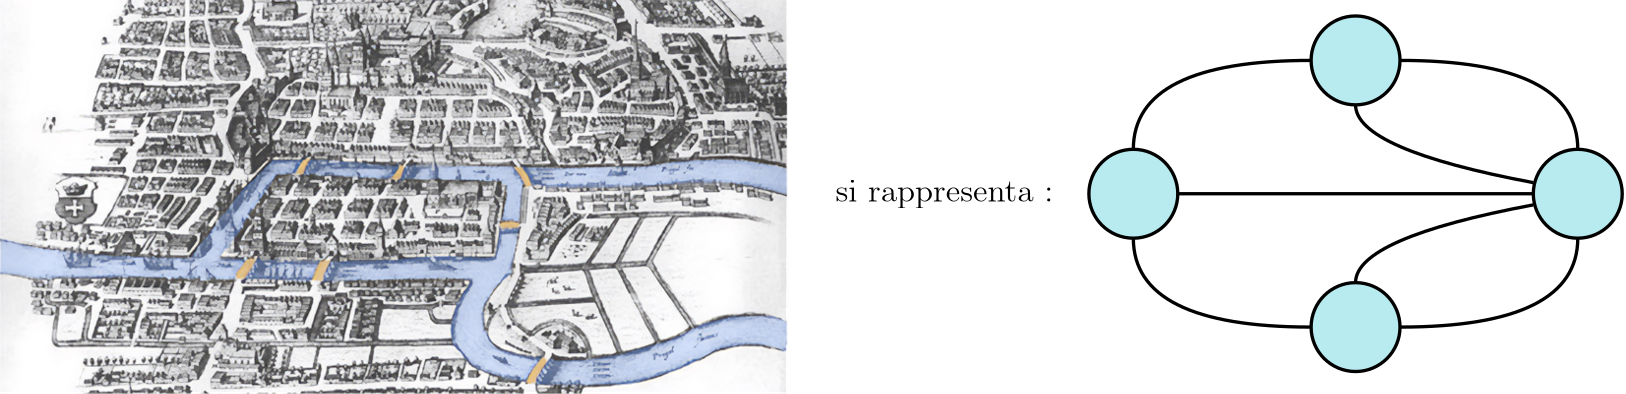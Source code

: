 <?xml version="1.0"?>
<!DOCTYPE ipe SYSTEM "ipe.dtd">
<ipe version="70218" creator="Ipe 7.2.28">
<info created="D:20240227195327" modified="D:20240227195327"/>
<bitmap id="1" width="800" height="400" BitsPerComponent="8" ColorSpace="DeviceRGB" Filter="DCTDecode" length="210986" encoding="base64">
/9j/4QAYRXhpZgAASUkqAAgAAAAAAAAAAAAAAP/sABFEdWNreQABAAQAAABWAAD/4QMxaHR0
cDovL25zLmFkb2JlLmNvbS94YXAvMS4wLwA8P3hwYWNrZXQgYmVnaW49Iu+7vyIgaWQ9Ilc1
TTBNcENlaGlIenJlU3pOVGN6a2M5ZCI/PiA8eDp4bXBtZXRhIHhtbG5zOng9ImFkb2JlOm5z
Om1ldGEvIiB4OnhtcHRrPSJBZG9iZSBYTVAgQ29yZSA5LjAtYzAwMCA3OS5kYTRhN2U1ZWYs
IDIwMjIvMTEvMjItMTM6NTA6MDcgICAgICAgICI+IDxyZGY6UkRGIHhtbG5zOnJkZj0iaHR0
cDovL3d3dy53My5vcmcvMTk5OS8wMi8yMi1yZGYtc3ludGF4LW5zIyI+IDxyZGY6RGVzY3Jp
cHRpb24gcmRmOmFib3V0PSIiIHhtbG5zOnhtcD0iaHR0cDovL25zLmFkb2JlLmNvbS94YXAv
MS4wLyIgeG1sbnM6eG1wTU09Imh0dHA6Ly9ucy5hZG9iZS5jb20veGFwLzEuMC9tbS8iIHht
bG5zOnN0UmVmPSJodHRwOi8vbnMuYWRvYmUuY29tL3hhcC8xLjAvc1R5cGUvUmVzb3VyY2VS
ZWYjIiB4bXA6Q3JlYXRvclRvb2w9IkFkb2JlIFBob3Rvc2hvcCAyNC4xIChNYWNpbnRvc2gp
IiB4bXBNTTpJbnN0YW5jZUlEPSJ4bXAuaWlkOkNENUREMTAzQUVEODExRURBMjkwQTI4NDJD
MkE5NkYwIiB4bXBNTTpEb2N1bWVudElEPSJ4bXAuZGlkOkNENUREMTA0QUVEODExRURBMjkw
QTI4NDJDMkE5NkYwIj4gPHhtcE1NOkRlcml2ZWRGcm9tIHN0UmVmOmluc3RhbmNlSUQ9Inht
cC5paWQ6Q0Q1REQxMDFBRUQ4MTFFREEyOTBBMjg0MkMyQTk2RjAiIHN0UmVmOmRvY3VtZW50
SUQ9InhtcC5kaWQ6Q0Q1REQxMDJBRUQ4MTFFREEyOTBBMjg0MkMyQTk2RjAiLz4gPC9yZGY6
RGVzY3JpcHRpb24+IDwvcmRmOlJERj4gPC94OnhtcG1ldGE+IDw/eHBhY2tldCBlbmQ9InIi
Pz7/7gAOQWRvYmUAZMAAAAAB/9sAhAACAQEBAQECAQECAgIBAgIDAgICAgMDAwMDAwMDBAME
BAQEAwQEBQUFBQUEBwcHBwcHCgkJCQoLCwsLCwsLCwsLAQICAgMDAwYEBAYJBwYHCQsLCwsL
CwsLCwsLCwsLCwsLCwsLCwsLCwsLCwsLCwsLCwsLCwsLCwsLCwsLCwsLCwv/wAARCAGQAyAD
AREAAhEBAxEB/8QAvgAAAQQDAQEBAAAAAAAAAAAABwQFBggCAwkAAQoBAAMBAAMBAQAAAAAA
AAAAAAABAgMEBQYHCBAAAQMDAwMDAwIEBAUBBQATAQIDBBEFBhIHCAAhEzFBCVEiFGEVcYEy
I5FCJBahsVIzF8HRYkMYCuFyUyUZ8PGCkqI0RLJjVHSEJicRAAICAQIEAwUIAgICAgIDAQAB
EQIhMQPwQVESYXEEgZGhIgWxwdHh8TITBkIUIxVSBzMWYkNyUyQ0/9oADAMBAAIRAxEAPwDv
Iy8FqKVdjU9z79WlgaNjayh8gelP+PUvUJFTbpPr0hpm5Ir3NKdAGQSPoOgR90p+g6BHtKfo
OgD2lP0HQB7Sn6DoA9pT9B0Ae0p+g6APaU/QdAHtKfoOgD2lP0HQBgoge3fpjIhvLuFF2pwC
5bgSosma3AaSUQ4banHn3nVhlptKU96qcWKn2Hf26Mjk5w5ly9wbYH5FX91d1LffWg1GjWbI
HvAFx7Y1dIzJQ80WlLU8024n7lBNSAfp1pTujxfEExOh0ei5BYUMx5MmZHbiy2kvRlPOob8i
VpCwpOsj2UD1Lq1kSsiqvNjJuRzu59nuuyogSNn3lsIvWTwi1Jm2wMrIdaUy4SlTTtR94qUk
U/Xp9rakpwn+YGZWa8/9r9kbzuULVbL5arllalQvxVflv2q2JV+OZMeIwkpd8ikFRQXDQ1JH
oCVT5afYDl5X2iFjZnLsnY3Nv8zCLpLwW8483cbAxHcU8zkt4c1Oupo2oqBC9JCV6ad+5I7K
lKqHZ4h++BWvCnIq234x8kpuzO2eAybRLDUSem4ZRbcmeajzLDbgRJbhwUhSiNS1lKUoUv7P
6lBRPTv2J2h+32ce0p3nHLj3BOyvYLc5m5X7LbZBREv9qjuowy7zHkqQXlN1MiU13CQFitFV
qgfp0Wsu7E8ePiSm4gnnx2vb73S55bcd/nLYMmaZhQ2I1lS2lnxILhVIC0jup5RNfT09OorC
fMdvAqvu/Z8H21zrPcAyXLlwZmdNy7lIkNIdQqzNh1epl3wlI/GkINABQn7vrUP+RYx+Apai
CEZ9sfvPluDSd6tmsyftGIwMOSgWpuKHXXlQmHnw+2ZFC1qFCiiQfWvao6VE2sPP6ajllg+a
3ITfnBNmNnc32PieXOsssSV3GOpgPoMdVtjylFbadITR1RUFAih/TqnCmVkSanJTJ7cvOt1M
kvmzG9GPWl7dC829V4gvQYv4t1ky4RFYxcDhQpC2wpJChSg9hUGbWbS6A0tftJFid8yljai0
QtusQudwsDDQuWeyYzKwv90oWGoxfeToC0aVGiagf0+qezdW7NPx4QJqIkDGXD8fdSPhFyiX
7Gf29HnYj3df5U1DL/3+NfjSQQQoketEnt3p1MKy+XQeRW7c3dq97cQzew3OZMyVFwamslhr
wuVQ4kghDxqqoUR94/Uih6muGs6uOIFasneSG4qVbWJL4Ult6M26pLlOwU2lRBAoPfrS9ctB
VvmU8+PTarHtwMW3GvUe83teJubiXSHBtzLiGWIyY7gqpmralDWTQ96ED06qyquQZmES3kHh
eIbcW+8RcWnXH/dLOOSr2xEkSUuh0s6gE+N1BAQVIAIHrXt7dJ9qCWihvMTbzfHkHgG0uTbc
Tb5D3JthVNm6nRGj2t6RFjOGQnsaLLo00oqoHt0YT1jx5+wqtmnnK49wjmcZ/kMUW7vkm7V6
lONMa2hEchtFDoT2OgREBXfsT1L/AJIxd+8XdPDIhduNvKC63W35vm+VXW4ZTCksriTnHVpk
RXUOam+y1Buop2SU9x6dO0xqwmXpn2hZ2jyfO+PvN/bOxb63xeZYrnyH7I/CkJbUGXJKkBiQ
EJASrxONp9Ej1NSadSnurbU215ae0HV9uYOn3/ijbpDBtv7FbPwxqT4i0jQnsQqgIPb6dXM6
kY5KAOcqcSw7ZLbmHuXtdhFjm7gWm8RVRIrRTEW+3IdSw+kLSPuOhVQFA9/+KiXD58x4wwI3
Lj7vhO5dWPkLtRHw3GnmLC7Im2+7yHpDz/lSW5jmiLGbSnTqbAWn1IqetVuprGMrHJ+b1gVs
rK9o67JbY704/vNl2a7WSMUXlV4Q0/eDdnn3gWZDyyh2MIZ/tJUvUnSokdqile0d1ZTS11XL
3rMhDjp4ivCuNd12YzrLd4cKm42xuX4nXLvGajKkC1tyiZCnIiQ80tsq06glxGlzv6U6qG5j
Ra5BxBLsk2z3Ly+NAzbMcni3eVaQZVubdgtpopSkOLcBaWBUU1VKTQD69RM5G9B43WwSDmtq
g2TP78zcbBeG26PydCFLfB/smKtnQUqUe/ao9O3U6LKHnmNzSLpdr09s3c8pXOkMW4fkRH4r
TSHbeoeIK1NhFXfZZQofxIr1eXKx7RNwuYOztlMtWPqw3aXLnrHaLffmoM602cDSX1ONFThd
e8rp0oUVpBBT2oanuZcu2fgPua8BJO4j7a4bdc05I2POcqnbixI710ubkMRn5DJYj6lobjtx
tKytDVEgIp609OrV3HatPt6T+orWbbbeSBcWmcu+QS55Xld0n51ZtkICIasUuUpLcN964kPN
SnGwps/ahPYpR9pJIJr1FdYbgtuMTPHGgs2t4VWs7uXRzejIM0vu6NzLyW7vaZzdugLtzASw
zVqK2kodSlKQpsgp1AK96dU1VQk/Px9ngH8l24b+PHxBydqeQN13ta47b4TLPjXGqx3Jd0ny
mbipd7u8NbjrkENqCaFRUAFlKQR3BBqD0k6q3dbK8Z48fPQl4WJClvJsjEteHW2/cSUP3SIh
L9tuLt4DtwXBaZ7JcR9zWhSFAoKTX2qOqao7TLf3+AnjqNt2unBWxbS3KwWuDPg5zcra5AuO
RZNFfYfQ+G9TrzHmo4FJcrpSgAH/AJp7jjt5irXmDXCNqbTv3snZcowS8S7dgLd8aZuttj28
quC/26UpaVBS3CrS+Ua6/wDSR9yqU6hdZzy8C9Hjj8wi8jM2vWd2jH+K2ykSPa93NypTkCU4
oAS7ZZG6qlz3QhP+ZAKUfQ9gPQ9OtlPXjj4kpQ5JByHPFf43+O1s2fxiwpu+ZTIZYiqXD/Nn
3KcpNAuQ4lJNHXDTuf0/iW3LWsnbQ0EHHrkTtbx92zs+K8iMft1t3svUkXK4LdhsRYdsNwUD
FYT9zi1IaQU1Sn3J716dNxJe72EOmdPiDjcDgDfJs667ixc5x1/EnXUTQ+3FcYcWZT+t4Gjy
mQEKNAAo1H0PYPtWs8fmKsa/eBXG9/N6vjO5TTJ2R22Netu5cdph6FIBWzdLcXQpEqK4qobe
QpOn0JB7EGoBmLKFExy68fD7WkrLDLD7x8Sd9/kyyfGN2tqbIMT2yddW47fckUu3Ot2+RoWG
40RtC31qT3KSQkE+9Oqarq8TyQQ/P7A55XxqwXhVtnI3kTHvG6e5GL2wKtUG7PIYjRmGf6lM
MMskJ8afu76lmnY16nuhQpSfPmFmmsoFnBnnJknN1e82wOV2WNa0XrE591Zu9uSAiOw5EVBM
dwuBS3CVkKQo09DX1qHVuz0njmtNAsnV4eoOOBO1lvsGNYsz+V5LOvSuUtK0nzL1qKiakDTq
Sa16zxiORWnKDolZon5MaNNBanoLWiG1ROgBaQUqBH1AH8R1pzInBher9Jg5ljuLXa2XCUzM
U6J1yitkwrakIUQXVE0SVqGkfStT0WhoYsseWYxe9y7zhGOQpiJ+LNRg9NfZKWXHJaVLCWVk
AOaUo+8jt39uk7VekwhqIkmFxv7FjbMl2inkoB8Ku2qpCRQ9/r6dPRCZDNw8mv2RW91nErdA
ukqM6lSkIuRjqOpOsp1oZdFagevb2PTTbAqS7xE458vMote7efuwol8jvXGJksAzFNyZssKc
aSzKUlaFKUyalJTQEfQdCSU11bjXjjQTy8uAL7r8LdweMfH3L9x7Nm0284Dgd0ZvNn/BKl6W
nXB+cxKDiXDqbQ8D6lNQSKDsW6tNQm3GhabiEWc2GsFnu+dYrnmP5Vbbnk68eQwu5pbQy7eL
O+S40yplpYR5WVALCgAQE9xWp6zSrDjT7SXZ85FPKXarK7gmXjmCTLFa8qyCSl9Dl1jrQmat
tKQVNyGRqbe+2qtQIPTtqgU6srXjXB3lNbs1mXPeC8pcsS4DyXZdumomzJc1SAmMlP5DSFNp
HqajtT0+isk46gmwNZt8XO9m3qo79jyx83x63yZNxkNoeEdtVAEsnxOhyrorqXXT/wCibaq3
yXkNaSQzj/uRNzaBA2v3DuqIU0zkWqLZmow/c5TiXQGEvuLWGwhxSSFK00PoVUPYy89Rw1kf
N7Nzt3cCveRXfN8EjNYfPkQbcJsdt7Vb34YbQ0wxJaqlKnkgg1Hr6H160eMTyF0E/FbMo/I3
kYux2e8rww3aGpTSJrhkRglhLbTcRKXFNai4VHSqqaAH39J29vvuqzE83oTuWtSvcp9hG+Pb
eO4Tyst+Hb4y0tbWx72/b8kcBS405HjLKHk0Kk/bqSkGg7jsOm6Lv+aLJdOPMPmia4Lx7I89
+PHF3lu/xK2/msXXirksiDLxK821wvM2K63IIQ9AcdeJU5EcdIVq1f2lqIHrTq93d21ZKrlL
jHh1/IVVa1E3M+PHuOgbqWw5/fRUU8a0LAoRX0PqD1GJka6lSOefFeDfZjeXYzEYjbfXmawj
LYjf2JYlJUBGmR0JH9tLqvsf0kCpBIoT1LpNpWH9404XmVp+QSy+TZeyX3azH41nyyxzv2+S
GGi1cUChToiIjJUXk+ilkgkIofQU6TvMtrPPz6DSzkrDhO8+7O4WPwNrYFxt7EXHIlzyFVwn
BS5Mt1DZecjOqSv/ADgenv6mvbpJz7ePuFpljDZcvyZu82/LrGlES7Q7iJjaCkqCn2V6keRH
2pIOn0pSnp1a8W0gZdvh47zV5gZdZdxZ4x1G0thuMm35NHiPsw5LjhZ1NlqEQ6VJUFpICljX
Tt6dJqqWv3+8E3OBEvcG68Wd85GznJvDgqDebylzHXbYpyUw9CkPFLs0umoAQDVxCk1Sa+33
dH+UtNrjQfbKnmRncS74btDuPmd5xfHbxOsMWxLctcKRMWuJLLryfFKinWFFpAqE6QSFClff
pK9Ixp+RNc6khsud7Obu8ZbTtlcGoDW/sq2rnSrxZCJLjZjHzBDzcdaSUqBS341CgV/Hqnub
cJustPUIzPII3xW2Hhjymwh5q+4jAlb2YXNDs9+agD8tp11xEaVoSrxrFGwFpKSELHr69W7O
t7Jaa+zw+8nthJwWoz/bbG8Dtz+NQLbbbLshOZkTbhc4qvFJgXF8hKVJKwrxtKAqHB/QunYD
qXrxxD5lJxoVEY2b322m3etU/aKNcI+8UVMq7jK76+p2032C9IU67EmqQVay8lwAn+tBFU07
E1RKLZjoNWb6ljcJzKz8rsKm5Bixk4pyRxh4Rr5ay4gz7LdEpOkEpBTIivaSppyhS6n/AN4E
dRdPtTSx9g0wm7FZy9l9lRbMulODciAyEXWMsoSlwj7fyI6EpTqYdIqCP6SaH2rVo8hOZJ+/
4dGpWvV+h6mBmhp599nyJQsBB+1RIor6H09OiIEan560oU2VpUqmohIoQfXv0pYJimOpK2m9
avX29/TogcilbiWHkoT6Ed/boYGD7vjr+vf9OgGNrjzipqPAqqAQTX6kjoAKCUJKiemI3ts6
E6x69IDa2pNe3r0gN7RJ/h0DNor0pA+9MR7oA90Ae6APdAHugD3QB7oA+LNBXoGJX5Cga1AH
TEAjn1mGdYtx8v14wG4MQ7lDtUyW+kNrdku6GCGkR/HUpeLlNJAJrTpq1ZSeRrq9CimznGbn
5vlg23/J9qFIjbwMwpNruycs8Om521UlwxnZEeSkFYCHD2cSFEUpp9eqt8ra18huqjwLC5xx
bz7cZiDdN7E5DcMpsEZwwLlAW3HZjlada1Mx2Vio7U7juOwA6nlgltwUhyDmTufstZNw8Dsc
W43bYy/3t92RKuMaVAnNOSW22CsuaEJYQ8UUCSO9KpqSB1TvbKrhsfbLXUOFk5cbRYbwHibc
5DkWUu5MuO6mF/s2y3QOxHHFLfbZ8n4vjKaropSlaVdJXVdfx95PY3YkXE75AuUOM7AWq2Y/
sVeJuFY9ZGvxri5PQiTcChGpRbYlAOqUSSfQ+vY+/Tsqrm3LHLbw0IMZ+QaJuJyRsW8W6WcY
3huy1ptj81WLR2bi9dnpshtUd6FLDTKwpcZSaklNa9gBTunVxL/BFQ+g472bwbz7lb+7U8g9
jbtJkcX7neRjGSssLeUzOgSJuhuRIiLSkNpBKkBZGoevYEHpRZ1kSiPEsrxbuseRyf3etFpc
j/sFtFghx2WBpDKlRlPOpKAaAku96DoebR0Es56lPHsQ5R5/uJkFw3XwcX7byZeprMZ63S7a
zIXY2prpRFQlT6XFd0IJ1aSaaaj16uduW2p+ANytYZDdwMX5gWG65FednrU+3tBdraMcs1ju
7w/fY1ukLRCVITFj60AocUoJHkUUtjuTQVNytW124/DxYk6wp1LG84tnt6Hht9E2/vFtsu12
L2VmyTVzEvOSFvqUw0wlKGW1FSAhuiqEGvfqXDUeA1rkpjnOwnK/CObcPdF7Ev8Ac0SDaCLK
uyKfZiMLLJbQ4666NII1KDiCe6T27moXc46ZDvCLsrG+Q3ZDY+bhbJxeNZ8kvs25fhzbZLuU
qI/OcKnm1+FDKfFShHY0+vfrT+e1bNUeqzPH3ihNywtWLY237lzY26+5loh4vuBZLO3arjLs
kRcx24p+wpcbZWyVBpASfGnSaVIKhQDrOymJSXkJOGBnIuAvI3ejnbhpwtz912Jsxh3GdlUq
3m2NwYYlfkOxFpcKVuylUp2R3B70IPRWlUpfLTxLTWjOnnIHOZu2+0t4v+NpaXkTUB1i1NyC
ENKkqbKW9avZKfVR+g6azLYkuhVzhlsByAwPgziI2qu0WTk+U5QvM8ucelqipfgXKQpyS1Ce
ShZSpKAihHbt69+pTTaHMuSJcoJWT3Hn9lGJYg7BGSWvae2O2v8A3BI/0ZdVOceUFEqCqOE0
UQf1P66draS8fsJcKuRm4v7oK37dmWwyrHb79ZLei7Xq3APOhmOFuNKcbdAoqiwT6FNOs0rP
EYG9T183VwSLHhXC3biYvcHrtIUqzwoLD63XW0gnxqJe7EhP+cINPbt07e4CvP5u5u926+Qz
shSqXYrVcm7cmDa5y4bSW2nQH1NgKSoqDau7g9CRSvfoadsg4A9uPPwrYz5QcYvlkul2um02
P5JZ5jLD8565KYir8TzjaHXlrJ8Sj3Ir9D9epaSsrLkEPt8WdX8a+THYTcfMFYZtnaM0yTIP
KltSbNaw6ynUqhWt1byEISPfUajq/l7UHZZeAwc9r5ernudsftba1KZXk2bOuvsLp3biwvMU
uUNft+7sDSv8Oil4YRge9n+N1z263gznOrQ3bLm9lDHi0Xe4SfLFYUFqfZZQGXUJYWpRIA7A
0r7dCnRLIrdJBrx22YxrjVeM3xPF7XGhXjMS5OMly+OOuswm1raDEcOoSWxGLiqKTQVI7k9F
k0s/YPWAica9kbPtpid1ubLIl3fK5apV+usiZIlypqQFJZS6uR3BQ0sDT9a/XqapJYB58gZb
4Y9OxPb3d+3X3MMutl2vcfxYs9DhSUR7fbIcQOfjxnm0FohwqW2slQP1PVKsuWKcpIHHJnkt
sTi1r44ZjZrhcbjZobDCYsRt4eJSBDbYQ9JWCQFsPBAoQTWp+tFKjXiYCH8wx8N98du9697d
x5kKbf7huwtu422x40h9h2NHssd8HXEfdcQlf92gUFGoAqPQ0XfpC44XGR2XIl/CDDN1MSyy
8K3VgyXbtkF+nXqRc5ZQh1luJGEVDBQKaFjtqP0qKd+naqVmpDulTyCHxZ273K2Z3dzfKcrF
6yOPk0hsY05PdiopZ2CtSUaVrQUlBdqUqFVIAPb3UZ0njkHdiAuYztvi0fyQLFcr5aHmZTst
60RZ6224y5DheWkx2iW0JWV1FBT6E06bbzgWOYDsY21zPCeUMjfT9/yHJdmIPktmK2a3mOpl
Um4hLUtp9brqCsodb0oUr1JI9QB0lVLPHMbaiApcqduP/NuxlyxCEbnY9zJLIkWuZZQ07cor
zVXGw2tZSmi/6FkmlD0PtbhoSZCeCOEXrYTaV3ZK9x8vumeTpEq73K+XlmGhDM6Y2DpCmZDp
8YSn7apJI9T9JeM83nmNuzzzKwW/bjdbf/ltls7fJuxuYNg8ZVi1Y86W2ZctCRIShkrSVeUp
X/eNAUntWg6qEnn2lK2BBxO5W45tluLnMzIp02RsxbbAbxJl3BpTb0WewrxJgIb0gguFYSKD
uoe3fqb4menXpwl7RT0Dn8be21zuLmQ/I9yEctzu4edpTBxiFFUh1VqsqFkMxm0hRAedKRqS
O/buak9b30aE25grRyZ373c5BcgF7nXjAr5Y4lhnvWy3IeadrIRCW8tLqC40lGtSVA/bqTWl
e3pgm88uhWIjqN8zjByc3ckxM3ZgQrkif/8AfS0i4S3H/wAGjiHWkzHZFStxwUBT3+hPp1bT
epOAdbmZ3ygzjcF3YSNJuMncKbcxDkY1bm6Rnrg0rQG46BVKtPqVFVKd60r1HzTFcD+XWC5e
C8WrFwp2StXJLnndrVk269mCLfilnuBcl2eyOSllxLdPSRI7KJUBRNCE+gIdXaIT05/h+PuC
E1oRX5HPko5X4njFnsuLqtWHYXc4jc5EqyPKkT7kySkpDb2lIZar6pSKke/Q6WpE8+gVsrIM
O3PPdn/5F8d5J8o8mxyyZBerZN/FtgjFDlwDDj0ZhDbRcUtTrmgayBo7mvr0++E+iIWNDl7s
lmvJGVld5snGz9xt+U5nDctVxj2RID8iFIeLq2SaENt1NFKBHYev1nvdq9PwLbTWePcdH+Iv
FKx4XgFpw7N2JjeXMxW0XK3Q1B4ocp3Sp1okIR2AA/59umnjATzLg4vbkRba3bYwcEVhKWG2
WFaHWgnsG0lVDUAUJP06pEkzYYS+23bVgBLydLgcBJ7gVKlenf8Aj0N4A1XePabNd40CFpRJ
cb+5dDoQ0hSQoqIH1IpXofIDO5uKhwVuuuR2m2FUedUryLSn1oKe9aegPT5Dkb4irBESm4OJ
QpCgUsaRRVD3rQetelGIYuZUHm7thxZ24wu9XnI8YkyDdHlOMCIahFxlLXpWl1RIZUV1UfWv
06HTv1ehVbQ0RLaDaXN8k+PWXjO3GXwWdtbpjV+kXmx3Zlp+cJCGXy8iOpK0lDJU2CCQe3oe
/U7bVcUcafaS5dp0gg3xJch9x4+y1s2Qwyy4QVWlDkpm6XyY9HnSQ+8pZQG22llSm9WmoodP
f3I60js8fEbcuS507dLeu2NJevWI4vdH0rOlMW7OIKE+nYSYYFf01d+k1K0kG3IEN0/kKTjO
RRrFkmzTk/BZLgS3c3JKkBa1CiyygxiFgexCh+p6FW0eISQ93mB8f2RMPy83xfPcNtEealMy
fEkuojoVqohKkMylqopfbSGz9fTpdr1Y8hHs8rhFydXEOC33EHtx0oauOOnJIbbFzjONBJYe
BkJZeURpHoo1TUDpP9ufIXaugpyHijvZE/8Avpf7JCu7olJuCnMfkocS440SUPNsSNKtQr6A
noUNwOWVOzbhZZHd1XMfZtzNulZLdlP3FzJ2Xra+xNfWXChldEgIcA0J06gFkenr0OjUy3HL
jX3BVwash4ZQdu38vYdgXONjNzx123ByctNwj/kJUl4SYrrig8hJdRQ9q96gCnWbqqJRgRTO
6w8Xt0JMSGq5OZJFkKbelAgMfaajR4wClQNKVPt/haqlmFkpvqdq/iz3izre/hdjmUbiuOSM
hiPy7IJstRU/LZgOBlp50q7ldPtJPcgV9eitWqpcQQ382CxM+BbrzbXrTcmm34MhpTLrTidS
VBadJSQexBHVpwDKnbtbL5xspnMfcjEFG67Z2WQl64xbi4XZsCFJ0odfZdUApaGdP3AkkI7e
g6KqswwkpH8rOyuGbO8grPvPs0yyibksJy45NZIi0BvyrIQJrAQQhAlIWdQT2qKgd+k/2tcu
PtGsqGNG2krjVecCvcjMrDLbuwtrMjGRClrZcdlpXVyMSg6PuVp0qWOya09QUlL7Wtk30h8x
fNjtfmE3jpIe2Aesu8WyUG/NZmuS1/vlSpUj9tRbylRfbmQXyFFxFCtJSKoAJqaClVUO2Mx8
OU+BTddGwl5nf93+ZG8t6xDcdBse0qrVPn4lmVldhvKdEZKEtsjyBxKS8FqLoAqtAoagmhVN
tTjl4+JOIwyP8fNwLzn+2WPZaubY1tYtGn2GJJmsONJUILi2Q44t1QRqUlsqA1hR9u9Klty3
dD0X48/Afb2y+pTPHtx9yLvvpeNydtYtnxu85Q85BjqbSYtqjCU6khbfl1FACmyqpqAT9e/W
dlRttr9Bq2FzLAQpt94X5HAzHYKLbrcqMi2XHJndTlwnyJepYUCpxXkTb5KVBLnogE1oOw6O
9trl+PHHQTxnJ1C4sb/WjlZsnG3Bl21mBNkKft14x9TwlGHIaJbcZdqlBopJ1AKAOk+/r0+7
pwyUiH7u461YZIwLeRuTdMOyS9xbdgEq0NLQ7CkKQnxQpbqCaKNatPFJStFUnv36e24bT9nH
2DwoKx795huLx43oO6mS3THsI3JtVrTGxVTa3pMbLbcp3+/b5yQNSmtWgBQOplwgpI7E3tUt
KTTXnHx/AO1xyCzYdyovKTBGt4djpBsG7OOT0SJtluzS1SrNdkpDjsKbHSUOLjSEkjUAA4g6
0UUCBndWplPH2efgFIaT4448jPsnyLtG8lkdbuER2z7i2xaIuRY9L/70GStNRRVAHY7oBUw8
n7XE/RQUkOrlSv0/LxBqPInMZyTOcKIusBBqoKoE071FB69NMWRNk19x3A7YLvmdyg2y1uPI
a/NuT7UZryOHQhvW8pKdSj2ArXoHDFxfOpKQP6TWnv8Az9wadGQNseU+4suqUFaOwRTv3+nS
EbTOjvxlOf5xUU/WnQORC0hpElBNe6gSffufToGFtsJLik17gn+fSEbGypKvuP29IDajR6jo
GbWzSnSA3prTv0AfemI90Ae6APdAHugD3QB7oA90AYOGvQMCm9G+e7OFbxWLbzEMWRPwi5xJ
Dt2yV4uqRAWgnQkNooFFQFaEjpqOsAynXDrmYMa+RbcLYndnKZz9huT7ostrkx35Jk3dUlNF
NBKXFMpDSiCnsj3Pcg9U7YrC834g1KlHQDLMrsGE2CTk+WzWLbjsNovyZUpYbbbbT3qSfT9O
pST0AAWcfJTxCstpTe3skTNwJ142663W3tPupiOvoUGkhDaC6tS+4+wGnr9aCgIs9ECmXvX8
Y2P2607gX/K7mrEr49+Pbrjcnro6zIkWrQKLbLZWCwlQKdaB0V7XZxjj4ePUUOMolG5HNXg9
s/HbekN5BcLve2kzo0OBbLiX5MYIIL6BIba0tpSCSa/x/V1TzAYIbtv8j/x0bh3aRbvyMpx+
8tqCre1ORNR+eUnsGEQn3wSn6KCfWvRaK64QQ+SD7tnmfETItjFb8QrdZYe2kZctUq4zYbTa
mlR3jHeW4FJ1BXk7VPcnufr0Zbw8BjSCGXrfvjTgM5Eix4Zepr02P+4W9VnbYdZlIUSqrSfy
Uo7mvqB36fbbXkEqYgl/FXkbsjvFl2S4xtjjs/Hs3iw4l5yD9yhsxXnw+pcdpTqm3HFKcHjp
RXt6dJqIBvwBtuh8hG0+D7mZPgWG7c3fJ7vicz8O6XWL+3xYq5SkkuIjFxanXlINQopRQkEf
XppN8wHNfOS04zYbPmee7aOwxPlRLaZkGZaZYhie6hppTqyWVpAKhrCa0Pb16a23Dw4QShi+
Rff/AJvbRT8eRxRxjFsjsc3yC9t3MKcnNLKv7a2W1Px2y0Ef1Ek96fyitZ1kG8+BW2zfJTzz
Rvrj/HHIbdhlky/IY65ke83+EWGEKShavB4Y8ohRq2UpNfuVT16pbc5hsp2c6kn3L5IfJJtz
h1xzeXk+3U6PEcUw/Bttv88qO9rCW2/GHKuKUVCiBU0NT79K/ZOOPMUtwQTcz5AvkL202Ngb
15Bf8Jgv3IoiQ7M/a2GbmXFVUVmO6pYCUaPuA9NQFPXpWvWuWvd1KSbRf/idyNxjerjbYt3J
V8gXC5x7DHdy24MaWIse5IiJfmoIoEI8aq1CSQn09up28qYgzfctSivyI/JvD3lx297Z8enJ
snG5lmXBVNea8JP5Dim5L0dK/uVRoaUk+oNeqbbaWhdaOZeA2/CHEYtvDKM6jIbrer2LxLiz
7dcJLrrVk/GdU21CjNOKIZaDVFgAAKKq+teqaScLBNlL0JBy9+MXCuVe6Mnei9ZDeolx/ao8
E2e3txlNvrhJd8ZK3wTVzyaSD9o9adNX+WH1GpTwZ8VeH+f7I7N/tN3x7HY+5LzUyEZSXQ+8
7AdlOPMsyHg2KhCVBOkdj3r+kOEor+CE5ftAhbPiK32RkmPXzLrpj14gQbgt6Xb0JdjoYiUW
pKGypt3WvVppqBHYdqdunCzDlv8AIfdzCft9wN31xzDHojpwi05C5lzt2eLUdyauXZytR/Fd
eDbZS44kJGsA6adNtS4njl7wIPjnwvbfZXyTvnIHkHl1q/27cJqXbdiFgAiJQlLLbWiQ+8oK
OvQVKShIqSST0luJPCySk25lFwbEvjRxww1604w9i2M4lAjKfeREciskttp+5a9B8jigPUmp
6Jbyxz7Sk/OfdeyzuTvHzkfgF1ZnYabzOQrI9Ti7VFguxlNNuq01S2VqcWNSqVp70p03zyEx
jQhPIffa/bcWTNeR+3Wa5Td8pStqBjb8Vflt8dC3UuLQ7+H/AGhEIUqur+oBPtU9DdU19vwF
h6mHGHPLNuEVb+5QJEzfXJbEWA7BntOptMmiyoMx3fsbSoAKUhytCO47msVql4v3FWbRbfix
Nj2/b2BtxkMq73C/QJD10udxu7jSVPT5T6nAiqSgBBU4SmoAAFKdj1ThYJeckX5U7m4zyCxd
zbXB7vcY9lCJsWdd7O19rcgUiqYUp1paVlJJ1AA19K9DtKjktSkmcxc/s0Tbu0WCxZkISM6x
2/y8XftFVEyYDzaH49xDbiqBKlIIKge6qJ6l6vxHo9RbwfyrbrhxzBb3U37kvwsOesV0jW+6
BLsg/myvCG0OJaSpQUpFRpoQDSvbqodadzeOYob0RcPbDfXefOscv+VXa12tD2RplLsDcOSW
X4hBKvGpBC0FboQkqouoqQejvbbjnx+QWXwPln3u36tG3GCTrvZGlbiOZKliwuty0yBarc9I
0BycElWtCmAQRUg9uh2sm/04yJdshRwreXcS48ltzmEv2lG29qxdptqd5EapFzaaU4yEVWpJ
LaFaF6fVXVWT0bliwkQayclt24HB/Jc4tGNRXMkXlpg41aZr6mHYQccYSh98adfkZkqU5T7a
V+7sOnWrhqccfcU4VkoCfuBuvujE3w2qxbFWLe9ZZ6lT84yFMkFqLHajf3Inf7QXXVhXYk09
QOo/xT6QJNZGLGuS17tfMPco5VLjWvbXC8FelKnvvtfiTZqnkuxXEhVANKEKSEipUajo5+x+
9Cs8LqQfhrsTCi7cRd1Msx/I4uf31yRf7i7ImqKZbs51b/mTH86Ut621JGkp1EAA9CS044ZT
UY1CBM2l42Xa6SMj3Kwy4ICo7kaRbZUdBjzQSaSFxmlLQ86kVShSvuSK9u/T5RoS0tGSbbDB
OPE68RtpNr/yLRe7Lbjd7fY3Y8mOiIw64WwtDMhppIbK1UoCf8K9R3TnmEQadzL3btqXp+P3
DKoQu6oyZRTMhNqajlxf2lRRQJSVD7QT6/x6t4ayGgPLTygwVi+M7bs3uwKuL1wi2hmXIjzI
8USZaglGpYBbGsqNACdP8OoaS5lQWH2N4j4htbuHed8ckj2+47u3lakNTkMpSLfEW0hrwRiq
qh5AirivVVaenV1iIRLclK/mmlbnZ5bbVMjTVSNq4clbBxhuOsFM15JZTMU+kf3dSVltKR6e
wFSSk+xzBWSje6V4iYphuIYNli5z24djVIdusW6ueZpDEhxD8GIgqKkpS2yrUtII0lRHrXrN
u0uAmCVbI8Ft4uT15tee7sOSoW1jv9uE0pwh9Mav9tuKx3S02f4D6kdaXVWs5HM6HUbixxZw
XYTa9zCcOsbNtsiAXpU64UdmSyU1Upx2gOkAEUr29h6joUsluWF7CxabTIjtIjxIanEF/TCH
20IoCtQHvqoB0pz4CInmF43U2yzLI93cwuFmf2YlJgW/HLRGaktTo8kKLanHnkhaHFPrV3Sk
f0gd69jfa7OS0pQZI2SQnIkd+CrW8G0uSVx9CkkKHYVVUEGvSnEGZsmvXh69sPMqipsCoTn5
TLvd4vlafEpJrTSE6gQR36HI0R/O81xPbm3O5FfXHEW1LVXfEyt4JJUEJVobBUolRAAH+PQ8
KQgqhzi5v7qbN2u123ZeyRf9zXqNIU3cry2spZbSUpCGW21hAe+7UfIr7R7duk04kaa0AVs1
zP48b77I/wCx+d9xuLl5xi7s3G0xrImYuVfz43RWQqLRSlJUspLZKEkEd6g1utq9zbwg7YyG
XbjLOPuRYrAk5rsxmWH2yb+XbrNLtQcD4tz+psJkNsONvo8zavuStBCgex6h3dn3WXThhmCW
wYXxPWn9utc3GINjmxH0twmX7XcIriHmyEBZUhtPcDtVX616HZy8+8cOAny9kOLm5q5k7Css
uFku8uKIqUWa8Oxk+OlNRjrWW1eveqe/RyXQFGgx/wDhvdC1S0Wy+4nb75boEZuzWa6Wy4Rl
KegaUoW+7GlJb8T4SKkBaqmpHY06FblONRZBlulsJtqm7uYtuRjF/sOCWpMcu5FPYRco98bP
3CMksLf8S0LP3FxIJpQGhI6dGswoCcAwmcKtpt09z83dwi8Wt2/WRLAstjD6kPhL0YKjw3Eq
AQj0+3TUioqehOWq++R4ga4+2XyO8S7Fa7ng+RzAVyESBikqcxMbUympU2mO+hwOICexKHE0
9q9CtVWtOgoX6Bd2q+UiHlzs3B+VeINj8UaHrhbIy1IQKaT5IUoqXSvarSjX6dJrtSY+1xjI
7bhO7KbrbL32+8b5S2cpgQ3vx8VubT0RMshsvaVQ5SUOpS5Ts417+p+r7q2eWTEFIuE2zvDT
cjaPKt6eYGaRsSdbyiTEg481Mat6w02lD4JjKSt9atbhSnSPQfX1F2qzUaLhlWrFo0LT8Yvk
K4K7W7gYbxI41zrlL2/vtwltzb9fvy4zNulOtlxkBy4JSXPyHU6KDSgEinetU9xRM56A5LX7
+752nj9t43uNkNRjDN8t0C6voaW84zFlyhGdcbbbIUtaCoEAVJ79NZeQrV20JJfFw7pZEZLa
2Rcbc/FDhiqQSZUd5GoJKXBWhSoVBH6EevTwteRJxQ537u2uRyDyOyY9Dnp26x+8S4UN63x1
GOwoAVa8igUhCFKIoTUe3S/jtflH3jSUSNeRcd93dk914VswJi4uZZJs0PIozzam3UNCU0PM
tfbxaQ4VI0kVp3I706FVpZG8rwNELEuT9vud3wK5z78Dd5bLV4YVIcREnOPhLiDId1Bp0koB
qVH/ABr1Cu7ZniQVebWgr2pyCSxuAzxq3My284PjD8dyW07abih1t6cFHxIUpwqSy2tCTVtJ
+vpUUaWO5S8+wTwwxYhkuFcWt0LFyr21x4ZJt9DtRsd0xViYpliLeHAY35OhQe1+ZKCCrxr+
46vdR6pOqmfBx5e2Aspw8Md3t1GOTcaVyRyfB7WGcSytuHKtUWOlQTjzzPnkNrCUUcVGC0rU
4RVJI79H8ju24ju5Y9wUqRqzby7P8Id3c5x7K8QyLJdtNxLJHZtbsV1KlxrY55VusIXJISdJ
cASdQUkAdjTo79ppRyw/uBNshvHjng/tdjeYbOWd+64Zt9nF0YlMXtZeentw20ojKaDzYQSp
xnSFvJpppTsCOle2uddfsCyfmWh48c2VbA55C447t3Reb8Zb01Di2S795L9jflFBZb8potyO
VLCgrVraV3BCqpLtbb7W5lc8aT93GupE5Sz044++ze8m2u22RPwdquQ7aL9mE+7Ku+32QSI3
5DgfjaJDbC3UVo42EaVg9nUH69Jyl3Tnjj4E9qcPXjiTnFvT8iOVYnytuXITAsbex7dO0Ps4
tJskd9CrPeLZb31MSWLiSQVPFaQGyO7ZAoQaEHdnGV4cfr7mr7XB0WybHM6vtnx3kVg8Jq05
zcbNHlMQ5K0PNoEtpEldrnuM0DsVwkFDie6F6Vpoa0FtpWmrx93Ty48HMygL8weVkbNtgciv
ez+4cvEN/sWLJexKFJjtTmrjHlJYkxX0KQS+ClSqKQCkgAmndIpKtbTyQNRhlL4O73K7kLuP
iS+SM+6Zxtc3IM5yyyZrQbcENsrW6lhvxIKmyAT7/r1la0rGI4aNPlWhab41fkXyTN+SNy4w
X9F1um39ymPtYVMuC1OSrS3FZWtMR9ThUtTJS0dBUSUHtWnVuKwsLjjHuM28TB0PgvONrU09
QJV6/UdulgZqd0lKo7FdWrv/AOtemB8iEIltuLNV6k/Z+lfp0AF5tNJBUT2I6ANiT3p2JB6k
GbG6KV69vXoA3tD7ugYpHSEfemB7oA90Ae6APdAHugD3QB8JA6ANSnUex6YyIZvtLg+e3JF3
yZmY5PaQG21RpsyMAkKKu6Y7qEkmvqQehSgkj+J8bNgNrM1vO8OGYta4G5N3aSbrfQ2XZ0hD
aKUU+8VrAIHsRX36SeI5IUQUx5KcybfyY3esu1W27k04Zi16YuWfsfgyJcdMWM+Stl9bSCkK
UtrT9B36tYmOQOvNkAu9t26nb35Ju5kgtitrrRNJx1TKGPwk3AxWVS5LpQpKFKZVoQnsQCog
endvty9OOPEWY44+4F+D3PbyDnuXb6Zhlu38Oy262O2S2QLRIjXFc2TKUiTIfcivK1IdKSlC
gkFJPckgfckuazxxxq5enMY9sEYhZc2zDf3Hzld6w+2WtNgx693dapLaFvFxyS3HQpKCGNYQ
lHalFH0p2inRLjifgOZDtO3o4lWrcDF988txBcvc614m9Ht7zTKS1amBVxLq22/7Opa6pSru
QPQ9+z/kisR4+1chJfNIRcs/2/hnBjEtksmuNuxDK88sVyyWdJuqAuMyuYv898ut60qUoLmI
FKjuD7gdXZ5lYgSmCsuObuXfaHbmzbibh5cg4vYrRPsNghWqOVvOXDxLYireLhc8qFJYCgVA
JFRXqI7dHz/PI48AvfAVnN+3Bx/effnObjc75uVKusaNNmTFaipLENyWEtg0CaFyiQKAH16m
tWl83Mdo5FPb7lHKDMs6um9mIrn2PY6VcZ0p+ew41IdsdrVOUZanUAgh5sArPbV9D2T1brfk
soLJQHPCeD2Hnbq3osUzLb3eckhP32yZWqY+200lSdcREiM4pCAVKUFaVN1/mO07lJc25ccI
O56aFjvkBvOVXPhTj/ILb26rtWZWxqE/ImNqSHEFwJjyEAFK0kh0UIUmh79aVzeeqJrVSVct
3K/aWdu/C3oslufkXiNZlw13bIkJeQo+MLW1GjkrS28HQr7vtCvoPabbiajMcSN1fUnErfSz
7ibtWLPs5nxrC0zbmHoNs/bnm23i+paXX/yEpOpY1UNK6Qe1CKdLvtMvRD7cYALurt3N5X/I
PFwvK5AhbaS7hFs1ledCmRIhoLaXFNg9wp1Sj9x71pT9Kqq2+ZvC+0O5wdbMs45bW2TjJP4+
4zZFs7Zi0/gKs1kKmX5DCSkqbQttSVFx0J7qKqk+p6SeFBMtrJUDeHhbx8xna+4N4RhF9xLK
3WAzZMhvjskoan/1JZdS7Je1F1KCjumlSPf1rcadcqX144gbb1KpbQ7/AHJjjBhd3mbd3Oba
cfulxFwvEGBFjvqfdATELiFPtOhspS191CPTvXrNwnOo4TDtxszX5Dd9XGcq223PgNTXozsn
9puz7c7xMFelCltpYcCVKUoJAqCPfrRXq1DUktBOxK6fJrOxZKrfubjN4nRZjy7rIDEZhy3o
aUtTiFa4ZSvSlB+lQOxPVNVlprAeUkRzTmn8neC7jY3geGoxLJZGcz1wLA7LShcZhtsdnnlM
pYUyV+oClGvoBXsFRVmNByvEKLe5/wAl3+9m9usvue2sTKXreuTGjwS4pL4SKlaUvEO6Uj/p
SK9+i1GuWeNehKaiZwDHLuKdhzzKZ2Qbj59cGt+rgvxX+BCZjS2oElxXd4VQClhKSAgn1rXs
erd3RpDzqxqy7hJhN2tMpxrcHKbhDssNyIzOiW+OUNtFtRdZdKI9FmoNe4FD69usnaWl1KVi
N5PimXWD49rNg+O4lb3bZdpdvxCbeGpuuSmRKmhgyXGA3oBDhA1eSifWlO4dVnGR9zkPkDIp
Flym8cdYZxGyQXLPEcauGS2rVGmIDQa/HQEOstyFaaVSSaK7Dv1NbRprp5Ew+ZXzZ3i3srwt
3bFs3AaZyLJ5mSEzrvNty2cdbtUzWUqih1K0qeQshPuoD2pTqu2G56frx9g250fuD1uNunYd
qd6LHIs2Ny29u3pkVlvKIyjGx6LbpSAgvSHgC2XWtYTQp/h6jqP3ZSx4Cql7ST4bsXunuDeL
lc8jmYwi0T5i5+LJtRcSl2IDqbMhDeg+VSSFFSFFIFO/ftXcmJZ0wVC+UfYjJ7ztdjn+z7bJ
XuXCzGRbW8ViRlvznnHoriAtC20pWtr7BRZGn7h37dDr80L9Ck4yyJcguAm/UpzbrM9yI2Pb
e4k9Kt9ruTF6uCZLcebLdT4/Ky1WqHAkJWAqo9/UkJVU6v2CjrnjoWg3q2/46bCZtsxgN0xa
w25vIry5HyR+yspiQ1OGEtplZ7BRQZa0AJJ/iSPWrXrWucN8fEVYfM2bhbVbdxNx7dt1jlsh
QA/cX7vJZhICxIgxmHC229UfclbqkjT6Gn6U6TcPAKygTZJZ+Nez6pGT7rWzH7Zj8d2jNxfa
aaQy6WhpQhKGwS4e5ITUn19RULMJapDhguxXOdqsPwK1ZFm+NwMuyDI50262a8h3U8zBRJIY
Lii2VgpaKSNQI76TUp7UrOZmXxIuZJZO4e1U3EZ23G1e29jO60rF5N9ttnZWyuHGcKEj/UrU
21oXVSQlISSrt3oa9TSzjTDG51AHxCu9z5N36ybC71Y5Bg4vt/d0ZNluTSnA07LYaU8mNbH2
1JAIekpQFKCu6WwBT/NTv82c81x5sG8z4aHTfHbnFyFxx1p1lERtIWsNkdkEVSE0/pqPQDpd
vNkrAmzfMcfwvE7ruHfn9Vks8dx91LSdb2lsVQ002milOLUQhAHcqIHRPcxaAnz/AHfxzZLb
+y787kSU41uFk93t7k20yy2JsLH3ZPjMUKoSAw2oOukH+oqHT/xlr8sFc4bMN4NgLPvHlM++
3myx79YJjkZxlyTcHYrTjTTQ0KSGysfbq+2qfur716HgSZA8/wCGO1V3jpsrmLB6xRHBNRHi
XFYZcWyaBC0pWAFpFaDtSn16ST5asqeZu4UcvkYXyzyvjfmlwyyZiX4cSHjdnktzLq5CmMpq
+jylT7rbYStIqpWkD27dSnNUlyxPUbXMd+dXHjk3n+S3J7aePEd23gwU3a2Wu6y2Gm03woeU
p8AJUShBUFJQVadf3EevTVe5rjjmLlhZKIcZuLc7N75O3F3Uct14nWy5usrQ7JTIEmclQLzr
xSTrSk+nqD6/p0KGoRLR0W2awPIoECBDmRoMS3u0WzGQspcQ0AAFpTp+3SOpShYHJYSJbHX1
JsdqWBFZYDhMo+RJ1GqUE1I79yfXqxH3K9uzkmMPwLHLVjWZrSil5iJQ+4kBwayhDn2KKkgi
qgSK9qdJscjtLaudg2+ei4q1HvWUQYBat0e4uhht6ShvS0HnQiiBXuVBI/ToSjImkRHapjeS
1Yuw9vDJs3+4X57z8xuypSY7XkXVtlCiPvS2kaSdIJPfqaVx4l2XQkOSRxeIKlQ7i9HaVVDi
oviU8VVqO7iFgU9KAf8AHq3oTJUvl3uPlidybXtzOyqywbgmZB/CYkLWLnNivKJSn8VOlIQV
IIUvv3p26Xbz1XHxKSwVg5u8u8eznaLcLY9u33uFu3jGR2y3pcaW3KhS0uyB/dZWgB1NUiob
CSfb9APuxENMIjPIj/F747+Z1ngQd2sps1nsEJ2M22mBlcpMR5qI4QsSfG2hwtLqAAFUVU0o
OnanbqxNp4DdZbruriu7r2Jbu53Jj7p29puZb8SttwRKDkR7WkOOtrbX6pTUt0BA+6npWLKy
cch/LHgTnGuTu9OGWC83PeNrA7nhlqfnSLTHyhtMOc9DjIU40UPx0uMrceQKJokqKjSnr1Td
pjUO1Er2OzLgjzdsaMzxVLmObnW2CJl9tIfciuQ9ain+6sgsuIChUKSfT1A6PmThcce8nuaw
ydz9lt/ds45yfYrM5sx5LJTFst4WXorrShqCUa1qR6dwewp6U9em9FCBRIs235oZlb3hinI3
Gxab7HXpcf0lpDqQKqWEPEtrI/8A5a/5dLD0KajmTTJsW4k7jXSFlt3GOjIrnKZkW+4tOtQb
g/KbH9lTa0lp5TiNP2+pFO3TVp05E9SIZ3tVmOzjUK74xktqn4si+Kul5azRSXJzzMlf9xuJ
NWtCG/Yp1NnvXv36lrnyYwFxLtxs3ezp3PNtrQ/kcrGr1LjXVlJbdTHdFVl5bAUQ8lS0/YAF
EitBTp25pSoBzzGey79zJ+aX7PsXtUZV4h0hQbvNhPLchwkuKSWygAUUpNak1qKV6ttqHGRP
JQ35Gto7BhPLK55RjDKGsay2O1lNvajJ0aVT1LMlGkAUH5Da1JA9AesnLWSqtxkEDU20WhhT
smJIWxqKXlJSULbPahCqV6SqxrU647f7gXHO/jt4+ZFkcqQ/Ml5fikRb7ygpcluJd0tIDvf7
qoaHr7gdXTRPwJ6l5mmVx5GhSgoFRSFClEgE+w6TQLB9uONY3c4bsG8W63SID3/dQ/FacS4O
9SpKkkH19+mm1kEgFZj8eWH5PvEvdtjKb9Gti7Yi1IxtDcVUJEZJUQ004EJeQ3VVQkK+309O
3SlduikJFOM8Hrfir81tOQTJlpfdQ7HiyosZfgShOjQldAVAgAUVXt9em+iHGRJZPj72zjuz
p99YtF4usslJkXSzW9TiWlEktgoQCU9/06XgL4CCDwTcx26RVWK42NNpgh5UREm2OeVpxw1Q
EKYfbohBAp21U7V9OlyH4Gd04Rbk3pcd2dlliatKWVKuFtgWp5hibILiVtLdUZC11RoFBX27
g9V3QhROhF81+NrK87s1xx+8XrGnLRPVpWxJgznf7a6EiqngQQfT/wBh6ldsDaS1RHrp8Ptv
zOyQcSzi54zccNtJbVBht2+UyoltGgBS0yKgAf007e5Br1VUq66ibT8BGfhwvjmLO4TEyOzx
sJjzUzLHFZivqkRkhdSy48p0+Vs9/YHvX6dOjVXjTjAML6vj1xNdieiXm632fOS0ERXZ94u0
hMZQRpBZH5CS3pJ/y0+goO3UqYSHLA5cPhsv9/SxYk5djacckQn4l0kSLRKdnPl4Eh4OLlKH
lBUSVHuT3NTU9CwsaiTLMcQOJX/ypcfYOw92ySTmEG3SZK4c25MpaLMV94vNxUoSpX2M1ISS
a/w6qYntUJjedQKbjfCXw1zfLLjmDMrKbZkd2nquMpUea2+kOOKLjvjEth0pCiT/AJu3t0pt
MhPLkN8H4aNgMEuEjLdv8lyNjPGYbrFkeua40iJFdcSEhS2GWWFOJAAqCsH9ek4aSgJcAo22
+DzcPENyoe4X/lxNulMXT9zVNxi2LjTw75CsqackSHUIJqQapIFffp/L2usSvEFaPEvxZcdn
WO0xbPOuEu5yozKWl3Cb4zJklI/7jpZS2grV70SAfp00myWednRITwiuut/kuVLbRUnWoD1o
D37dJgfYslcyYn/KdQor2pXoGGJT4CiD2FegEfRVZ9adSM3xUUVStegBYwn7ugEKU+nSA+9M
R7oA90Ae6APdAHugDxNOgDTLkMxmFyJBCWkJKlKUaAAdySfoOjkNAe4/83uOvKLKsnwfZe8u
3LKMQlGLfIz8OTG8f91bAcbU+hKXG1ONqSFJPt1bpaqyJyFUvJBqv1+g9elAHPnn38reccfe
RaNo8csT0vZ9yCqFcrkG1x5Ts0rU04YEo6kqS2SEqohVD3qPXoUNwsspVb5wfeAU3bkbb5Lc
tyLqm3ZbcETcknxWFpVFdtqtYSpetlK1uNjUl0UqFewrTqqu3kRdQ8lerbu7xa3P21yLE75c
IsPbPAr8/PgWpq0Mj8yLKeW0xJd1KUXa/kVKAQPtBIJ6P8olrpxxqOXI5xuEfHPeLCUYTsex
iEfObzZ3JdhuSpCo635Sj5NchDSnHVpZKlFTYBIB9PtNBruagScLILN3k5ntPfWNhsAalwss
sdhRZcpuElXmZVdGWzVcQMuHSkpofLpSST7DpblXx+BSaZHePeKbs37k1tpsRnt9fexvJbiw
q72yFKS8P2uF5JbqJFUApGmOUnvVQP8AIZ1jVfqDUh75Mbt7DctfkNGxG79zutkxq3QW8bwa
bYXmG4xnKkrXJW+t1C0pKlICWvQdqHtXrS6qqJzrjjz/AAYoa0BnkvFKx7C73vWrkezDyHaa
73OLExW7y3VNxVPF5ZdMttpQQ2otuAKbUfY6aA9VZWUvoh6o6G8LcEwfZ6655tft3AsNsxhM
G3XuOxYW2223PymX2ipzRVRUfEP6j6Up2PU2o8T0JWFg5FpgXzjvvWjINyYl9ZtuTQ7ncbZY
m30GJdrk5NSiGmU35A2uKVklYXTT6+tOpsm7d3JPMeHHkyrZWpZnMeQm4m43I7Za0X+5uWmx
LkNxsjxawhTMS33lmM+ppa3GyS4hwLq2CojSOw9elKajx44+6Ah+YX9vr1lG4vBLePY7JkNL
kYXlt3sSJMopeefjvOIntvOf0jWn8ntQU7V9etGk3HHQUNw9ZKPt49bMTxZidEmTHnYEtSXo
gZbCyttdXGm9KVDWoHXUih6zeucFIJ5yLNcqwLIcHVBQzc8Yx9vN8EiPMhy4v29oqcl/chbi
fEAFJDfrSiamna1aFHJPjj8BQplALzrdDIMpt1qzqK+tnKLc6lbJgJWhbJ1JUlba++hTZQD2
6UuuIlCsswdgPi95Y3Dlnx1RdsukokblY/KFpvbqUFC3k+MOR5Cx6a3EdlU7FQPShpwIKPKL
AHdwtj75ZoLJkXaHHTeLe2VlvVJt60y0AqHoCGyn6d+nkDlhjUCTcb9esedtsd3GGnFT40mG
Q+0tmaFSFIcX2CtNSVUT69vp0Qkymh44/wC4932IuV4RidtXZ5zkpabShhtDPkjLCA6HEqJ0
6ijVVSaVoR69UrRoiWpN2R8qMh2w3J/8qQ7nPbwSfc7e9cnretnW5G83kfYW2BoWXkpUO3oB
Qkdj1Nc6+I2hXyH+Q7Y3kfkOMP4Jbr9Y7yZxhsNJVHZCilwONOBTa1ePT/kNaV7Gvs7wl5Dz
GYHndTfDZZe6eK5VPm5TLzOyog2q53ubN0PPtropdH2XNRdZ117EVAp9ek4Sc5nP6E9phduX
HGSx8t31+W9ObWP28IuORWuZJlyZcot60hwqKnVRwslJAVXUanq7drSUNxq8Tx4A04ws9H+I
kxznPtFiiM8xW65Lm1yhXpiQ5ja58JltUeZJDiS26UqBaSU6BqI7ivYHuFNaqVxoHbYk+3F9
sN5+LvOL/aosmdGx3KjcWW469Dz4izoUs+NfsSlau9K1/Xp1bWr5/bI7YsLsI3r295C782Sy
7YyhmF5hWRcx/GsuSY/7QqoLz7r5ZVrkgBOoBK+5qTTt1FVWySq8vl9wrfLrgfMsnyM/5PWj
Bm71GbyuJemVnEnIxlwba7GjPPeVx1KGw428kKCFih1KBTp6rCfTpn4MlOVLQ+b9X7IJWZQN
t8cyKIdy/wB7hT145cmUybVGjQEJdckOMqT5Hmqt1FVglSqVTSvR2wo59OX6FeZq5F7osR8o
wDM8XyLGIO5GJufucq5aqR0wZGmNMabitlSleUJJ0qJIPp0k206v9Bp9Qlj5NeJ8mY2pu9oe
fq4y68mMsKZCE1CyFoQrQo0Skj3PfodLNTyJSstUUo5j7qZNyZveV5Fjl0tl5xpy3Ox4mPXV
5TRtkZtAcbdYSCoIkUSVqVTv6VB9Ev3ItLQHczfC68juHydwLsidcMxwPHEQmp0tzQzHuFve
bcYe9tZWKLNaEUSDT06W3WXD8vcNKGWi24n59uRhMDlvlN6sNisFzw6NIaaZeVJcjhuOVqbA
BSnU731J1FST2p360pTuXdK/QzmuhRnlJyDtnIi4pzKRBNqtNhbjxE2KKtTralPqc1yXFKKS
HFig7pFBQVPWdG5LyoCFwQ5ccUtoMQyTB96YkifMu02PKtEl+MJTUNhtlOpCBULa+9NdKSAf
WtadW27Xnkl05k9ucIKtg5g8a2Ny7rn9qGEwMWkIbjRrV5/w7ir8cL0vfYyU6n9XpQ0oK16c
tp6wOHqAfltuxwsyy23jdLFGrjG31vC20qgWK5K/DjusFIBmR1BLTdW6k0rqP06hZcIJ7WGn
h7ye5kbS7KWjFm+PGaZNapLDkq33tuR4zML7inkuaZKXXEtnV9tT3/4dOlO1xM+0LQ+fwG3k
X8nOb4jvvh9n3kwW54laMeU1fbzicpDT70yatusVayiiFsoJCk19TXpK016YB0+VtvQX8st0
E/Ils1adzHbVKtdji2+6XGItsD8pXhZXVl3yCiE6kfd7U+hp0rWTtnRY8x7fVZ8SM7AfIVvP
cuNllvt+btk6fYw3ZmEiK4QqPGSGkvSHPJRS9AH3ACppQdVa8QuQorLgkNu55t45PRCv1vnW
9N1b/OlA4/eNLK5K6pWCplNUqqKAdvSlR0lZxMPmJ1fIle0PPbbDY/MpUzBLZjsTIL5IL9+m
TbZKbuM9wI1IcW64UOKP0BqR/j02qxHQpVcmrmh8m133Q4qXa0Y1fLZjuZ3h1iCxaLXVVykR
HJPhfKSVqU2koqT2rT6Dpd0uPAOeQL8QrHG2lxFM4LaXk97cbmS25Dh0MEICUApJNBp/zd6k
kmtel28kDbtkt7feQWX44LPfMdszMu5S4qtbDwecS3HaVqHj8KVDuO/c+3YenTVXpkWmrCHs
t8he0mQJnY3lVtn2TNoT7SZEJlp6U0G3RQOlXiQtArWoUmoHfqkoy9Bdj1Q8X/m3jFluslq3
KiXqMJiUtNQ/IHmWEJTqUUgKClfcSPQ+w6SaegQ0hqu3PfYa6Xh615HCyeLZlufjOymYjiz5
VJBCEmOVK7A9+3Y/8XqpYQwC558gmIW2Y5aMRuWYW+2qkupQl61TCspaWUodSpxlZIUR6U/h
0/lnRgq2kUxfkYzGw2ORYL7jdyu2RFYatl3jJlQFvqUkltTrQjuEK/gO/UPWdR9oKZ0vlBzn
5L4q5lGENW1EGKhyU2z54ko2qNKDzzvnkNMkvEmiB9vYkppWoeIl8uPyCFosk8wvI1//AIVP
F8Gfx6NjN2stumRZlwyJLAbuNmaaQ8y6AuifzAo/21VPYGh9Kp17UnOoNzV4CV8rXyCZTx+w
KDjm1mOGWxkaH4ozKUht+3xUJBCmmWEkqU+pKtSFLAQB3FSB1PYmsMa6HKrbRUWdvXZsvzG4
XBDTdziT5NzbfeVP8CH0Kd8bxUFFSkCnrU/p26aWXiQzBcXkhyr2N3ItTu0mMvXeXic5+HHR
Gksn8iQ2HkE/jOOhbjbylEJJWSKV/ksTCBJgh3F26xLcOU3jPHnGYtvdM+LjiVIX+FPnyZjS
lOMLade/uJCh3UqhFP1AKVuvH58hrGha/j3O5PbZNRMjut0zWTHtcZnDxYX22HIJU1oShxpl
wNurQgroHEdqUoSO5ute1RoS8iflhyc5e7UWtnMIeGNZNh0V56LkEe6QwtAaVRLDrSYLnlaQ
ohWtSh/Gg7gTaeeYQmBbjJmF03D3ezTcK5SsUc1MQpVtx64PrjxG0OlzymCpxTvgEegSTRRp
6kegjtlQ1r7irOMDLwhsW0u8HKsZxyKzaXbrNabs5JslmlyXpkaY86662hnzyVKCG200Pp9w
oe3bqrtRK1+Hw46g8NdOfU6KY9wk4zbXIuF/2Quz+JXu8yQ/NlsXBuVGkFS1OJbWzLU42G9a
qpDemh9PXqpdn7CJnmJt2s+yXjRt7LyC54sLxcpN7t1vW5B1GKuM68llyY6sNktIbSStSHEl
IPqelXuq5WcFV0ObHzQLiWTl9a7dAcW3a4eI215KWgEhKXZMt77UmgGrVX1/5dCr3LGuQVix
uwe3G1972YjccuQQw7KrAiyxL6LdZUrZv8SJO/vNvyEatankFf2uNkGg7pIp1LeO5LKHXE4G
rLd/tvNlcX294k7SMuZFsniWeWafByZyQFrQgXRMpcE1QhK1spdKSo0qB6BXbq1uO2nLXjzE
q6s6eokRJig/qos/fobVVSanVQ6Se/fpJkyLHpv+mqjuEoNAr3P0Hv3Pt08wMRZLcLjEsrj1
nWBIaQAt1SfQEUKkp9z3qOoegJnLXOvkF+Q+Pv5fMQsN8fVj+N3CfHjsRrUyXpkeM+4lKpDP
jUpX2I/q7fp1rbsSUc/aC7Wb+QXyA87LlheHb44Bf5Vnt9+U9YU2CzNxvxVTmFhHkWp1tatb
prXURQDt+k11atyDtXUbonLL5dSJs1vKLZd5UfwusWiDGjKenstDyyGo7v4wSlSB9rhURQnt
U9JWq4a58cIeIH+9cy+aPKzAXd4tsLy7h+VW21SZlowW1vJdau1vaUpqa+HXUNuGW2pJQ2gg
CooD3BCWk68a/hqKPaCPaL5HOaOOZJYEzc8nrssRp1m0fvzaZVtmunsuLcNaUOuH7SNesLQe
4PboW7NossdRuiWh1F4Z8ytteY+0ze4mFKEbJIbv7dkdkcUFPQLghP8AcRWtVtKIJac/zp/9
4EdU1xxy+wRB/kX59bmcOMHgZHtni8XIHw8p27mapxLMWEAGws+IVqXFAV6VVWYbgGV84rfO
luNvZu/i23m5+GWqzY3kdz/bTdICpilpW4ytxoIQ6kJNVJAr6UNeqvWqWrkeZwwk4v8ANBtH
t/n+e7d8jot2ZyKw5TLt+NtY1aJEn8i1RyG0LdHlWfNrCtXoKU6SUw6pxHx0G1YXTPnl4UeV
lmFa9xpAdpUN2BwFIPuUqcSQOqVbdBdr6r3k32Y+T3Z3kDn7eAYXjObQZD8d11i6361uRYQL
SQrStxBc0lVRSvbv69HZ1CGugHORPM/mLhO91sw/BEY1NxLInkNWdtm0vOyI60rLbrT7rkpD
ZWg+oIHeoFT1nlyufmELVjlx33v517x7l3zGJ19xa3tWKShFzs0u1liWll8HxvRltuuBxOpJ
qVGg9O/atL5cNZ8xNLxM+bt85D7fYDi2fycqurN0gXtyzZG9jwTHbehyW1vIUWQCKoDNO57k
+vRDzyGonJB8D5A7hYBjNwv0HDckya3yoAmSL/cJjbLkRGkqStkPuFwJA+77aVp7gd5TcZzI
Qmyx3DDevKt7Npo+T5m3CRf4sxUF/wDEd1KdCEocStxBALbikq7inf1HRWyYrawi4KGk0VWm
rv0wR8DQpQ+lfUdSM2sgo/pH/wBnoAWsKNPuFFdJgKUVp0CPvTA90Ae6APdAHugD3QBg6SE/
b0DGjM41zmYrPj2ltDt2XFWIzTitKFu6TpSo0NATSp+nRyHkqbxl4Zb+7X8o8p5JrYxbGG8s
hMwblj1pW7IYPicLpeDhaaJcKiT37VJ7epOlntuiWW0JKfItqIMkpq6v+9QiqfrT1H8OpTEV
l3w4APby3bGbtJntwLpg94F4sc5lhEnzv6SSmQh7toKjVQSoHv8Ax6VoeIwOZB/lHxn5M1ub
d984WUXK55nciz+TZZEeGxaHGmghJioSn70tqSildQNe5qa9ablldzHH65EpSggWV/Djtxmr
V0zC5RMhsGWXKUqe/BtUuOWKpHk8TLSEhtKHFVBCVJ7mta06VYha40D5owDDan42Oau3G+7e
9mw9ptthttnZCLHaMvmtzC08UBp91Yj1Kdfr2INKAHoSSSVm5+wal6IMuC8G9786zS/bo8mr
fZWtwpUnWZGNyH2I8xJbQ2pSm1E6FAJSAoV1UJPr2ElOmfASq0saG3jB8fUnCeUG4HIoY7cr
BZW8a/YMQXcpDcmU/Ok+RdxuCEIcdKUrShtLQUfStAKnpJpLOvH4sTWAcXzg5xf3EurWZ5bZ
L7a8giRXbfHW2i7RVqktHyfkPJS0dSioFSSSfofY9SprWFpIQiK2jghhF0xeyyMp3AzVeD3C
4LC7Jf4UiQ22QtSF+APp1tLNKhw07dERZ2T5ackPwLK/HZxSwfjdubm8jbu7XS543cbZbIa2
riFKU0tp+Q6UhwpSHKB0AKoDQfyE0261Wsv8hJeMgf5NcCdtORmPpxLIb5Ks+6OL3maiF4/E
la4Mmd5PGW3x9wUlKVIWkghX0Br1pWJb4yHNMEbnx92nB73dLPO3MLyFx47TbV2/GRNBQkhp
8utSAvyNlXYJSe1a9KvfGg1HMNHx1cXNxth9xMo2yu2d2POtsMxsirjevIT+4omsaWWnVpDr
wdC21kLWSK6U0HbsS3DfkAENxOFG+2Qbq5HAw9qKqNa5SLbeIrbrcYlwI7SG0yFNa0uoUCVB
Xr2PTtrI55ku2340cwcPusa/rx6CqbZoTljtrkyZAEh23vBCFMrUlZ8rdAU0UoFJPb06Ncce
0SzIF7hwF5BtXTIr1h1ua/2gJ7qbXb4lwhOpIdcKnEtOFelSGiaFRV9R3p0ViEpCZCt8T6d4
eKnNx/ZzcSLOtWP5RbvxJNsefZdZedCS/DkoLSlgqB1Dsa0PcU6lVs2vLJPgjrDNUhcR1p8a
ozjamnGz/mQsFKh/AgnqmMqBeODmye3gS5OtV7esdvD0SA7b7kuMAy8dYD4S41qKfQKUT6dL
CRUtjZI45cYLnEjQY+MCaZzCoFxDl2QubQ6f7ilNyErKqepSe/8AIdPDJyMOT8JdkZkyHg1r
wBF8sUdhxFrS1cC2UVovU+ovN61lVKKXrIP+PSslq8Dhscsb+O7aCBItdlkbKWZNjiW5Up2T
KntyZJuSHAplgrU4SpB9VKJP3U7U7dC3G7TOpXa+gSkcM8Dz6wpgbp7cYxChyKPuwGm2nUsK
bTpSvWgNq1fUpIp/Lqm4yTFhDfeBmwF+jNJm7dbf/skIgMS/xm2l+NKfVS2mkKHbuSV0J7/r
0p94JZ1IzbODOxOa3teQ4Rh+1ErH4DmmI+fI+848gUWXS2haAK9kj7qU6lJNQuYR4hD2v4tY
nhO1uU7Y3y5YtYrdkFwcn/g48ttMeClaWgUtpfKB6sgmqQK+3VOJhe0UcyGH41uMF5zp3cON
doP+/VlK0XO0XBVsleQdyVqgSU6lLoKn1I7dOspRGBz0ZA802bwbBuSq8Xv2SybDebvYHblN
yyHc1PSpy2nGmm2EiUl8tuJNSdI1KHoD6dPsrDaWuvHUnKSIBc4vHSzc0rbkWa7jX+8JjYo6
l+5kpbmRnEOIiIiTERGApKHUuEhJb16hUmn3dRiuVnm2Uk4zoSbdbN/jg2426i7hZHjd7u9i
u9wONRXPyX/JXQpa1rYVJQtCEhJKladQrWgrQlL7afVAk3oBfKuaOyScPuGKce9rsSkbptvM
2+x3VMNM5qWzIUG+2pHmVIUCE6Vdirv79O1+UTPw+IdvjgF2R7hcmoeH3TBr7sXBt6pbbiZN
zGO3H8oOONqb86KoT/dTXV7gH/iNrtVhLOCt+1O/je2m3Gf7T3luVJt2QRXY0dCXFtNpknQ1
5HE9zQBH8QR/HqItyZVk20wsbSK5Bcc9hLhuhlMFEvjfk0VhyYtuSzJkJakEstFhpKlKZKlG
pOmqSKUBp1f+vu2myThavkQrUd+2c9CzXDbk1s3euKVguG6209zuNsdkSLe7ebdYG7lEdTHd
U2ha/GlTylBI0qJSRUHpVy24zx9hVk1oFC5bwcQcbuD0rJdk765Eg2wXb8iPikVXjhudkvOa
0trSOxHcdqdOtG0vFgkZZLvt8f2DQomTXPaDJLdbZaGX41xcxQNtpXIoWgSoiilk9k+p9unV
u3y8YDtZCrU7wIxXMndlYG3WQStw7hPXkt7TkNoVJkxvylGU0+8VlxxKQpSdKEp0j+Rqu6cu
eOOJFHLUL2Qc2lWOIyw5ItTCksGJDEpC2Nakfa2QUgIPdNClNST1MQ41GpA1J3m2lxGfft59
/nhFk36X4fyLtaZYdkfhR0JZjRGnGCXEpSVKHeh9elaWPtb8QGZfyi3VzCbZ93bBb41u4gW7
PLbbo1lEZpcm6IkPIS6l9tonyIOpRDVKFXYg96G3Vv8AakufnE/qNKUD3m5lWVXDlLCwPHHo
Fh2Yj3ODMtMOzR2oaksPvNrLjrTKEKWtKqhKVJHp2HqOhvvylqChVL4wN+tghdHrVed2shjo
ZiNSHo72MOOMhhCO9Sbc3Uq719/p1b3U0samSqgx7R7fYFyCsbGd7f5lAv1sjuukSlWplLiF
ra0Ibebc0OtlIH/SKj+fRrhFJ5F984LP3uC9GgvYe6wI7RitzbI2r/VIV961/csaVDvQD171
6IY2zZaeCUe2zym7W3b+dj7j7DrqE2ksO0B/vgFFU/cCdI7U79TEaBKCFme3PH/BrfHy/OTH
tVptEUsNlMlUVDccrCiENoKdVCP+knqlMAMC+Lu1uLZte99bFdfxLPlFthqnF4NrZpGSpTUg
uOaXACh3vU9+l3N6BqbEcY4d903my5agY+8y59keFCcYJcFNaFqUrsB3Hft/DoUzlZBwNSuG
EkRlLseZeJwM6WHRaLc4gLAH311UNQBWnr0KJ0ELIfEu+tobbd3AnOyAlKHC3arYkpVShHZN
U6gPQk07U6HhaDUCi28XMptt5auUrPbrJtbLjhdhrt8FCXQpNEAKSmqdJoew7+9eiqxgH5D3
jexRsOXw8xOTX6XdYydJjPKjojPV9Q6hppBINaU1U6G3HUHnkA3mBs1slm+bzV8icbg2+zXa
bFtdkv8AJk+JMp9DY8am5DISqM6CrSArsQP8Bu3sQ6sj/MTiBkG9XG7E9hsIlW6K7FvNoMl+
f5FNOwIKXA6mrSVnyOoAAPYE9+nWE88dBcs5IrO+O3aG25ldbtmOGWiTb3bRGjWxqy1iPW0M
NqC1oSA0nW8Vd1CqhQdqmnSsljGfP3BJULnTxSOyOTYTufi1xuJxSZIbjFqZ4xPjz2XPMkNh
ltH9LaNSlGukpFTTqcQ2VqMNwZv+AXj/AHu9BiT7vbKwWGIq6Tmbm6kvt3K4mLpVqbKa6tVP
uSkVAJB22hJfhx+MAuhdedml8uG0cOJmFwvKs4tsVq6XOdarXKjsuuQ2/OpLSQypLaVk0VSo
I9a9U55kfYA3jHzHzu47zItGUogTr3n82Fb7ba2zIeVbWlkMJUlf3NoSQSVoUDqPc/Upqc8i
mMfylZpjeI8uI2JbTYs1ZshTZWoWX3FlEcN3Fqc2hyOptKAUJUhrspVAVE9/Tp7sdqrjx89M
hTSepArBvBhmzNzRiWeYrbLPgj0duRJdituOzVJoG2ntbiiBrIIp/UO3Sop0y+OXMJ8RqzbZ
TIN/9x4b3EZ+7yYl4j/k/wD3xRKjQmnml6QUy3ElsBI7j1NewHVOtO1q2Fz5E9zS5cfcddOO
+VZDkG30HBs6jPO5bj9pg2rIbhJU1IYnTUxkoeUy6FK8iapNSoAn3HQnhMbUM3N8TOOEndt7
e2/4hartuU7EagN3K7IMsRo7AIbbjtSNTbITqPdCQe/r0+9pQsBGRvm8QuM+I7yo5IWSy2+2
7smR5V3N6U+228hTXhW143HPGB4/TSnse/QtxpC6+JSnmbx0hYVi97zlqI9BZfl3HITHjPIk
RZCH31O+XWgrSA0hQ7AfQih6lynniRoy255QZ/sbkT982ft64SrhaosnJbZeQJcSUGglTS4j
hdX4nNLhGqoCiRUH3KWUfNoEHRDZ3dKw70bX2TdHGQ6mw3qCiS2zJSEusuU0usuJB7ONLBSo
dDakIzA+Xtq73W2vQ7aWm7kWyIrih/b1+oKxX0qO/fqkScpt6M0322o5n5ZkeyyHkY9kl0Rb
cjvOQWxxyHb57On8gKWEooxHNF+RJ0qCvYd+ilnttXjTTx5Z1CzTURPwCTtpxV4M4Tg03FuR
O9sXK5VxuTt8agxLmxBjQpz+tbjsZMNxT+pRWrupR7H0+s97s+5VLcdfcgl7aw/jgb24k/7M
3Pca23tExVhmz37g4pTEiUlS/AqXJiJeQXEklKUr00r39um3eO1r8icQQ+6XfhhiC2Nk+Hd+
tkrNMft0jJ8YeQ+ucQiN3nQXJaySv8hvVRNewJPTabzz4bBvrLRSvlDcdlLvm0fIbWsQduNy
oSrqmMl1Plsd9CtBlqYbJLTSlKFQaak9wOsrNNeM448BpteZFuHfJPdPhRyARdIAZbfansWz
IYjy/JHn2px5tbhJrRYLSvI056jsQffpVXy4WeJXkDj2HazkLx6sPJrDrexDuaIUZafKt4oR
Ialw5DYWGnEFQCgTpUFA+o7dWpaBvkVP5e8X8y2G2Zn8hsqvOPNZfjkJuz4smzsyQ6mZKlhm
MqOHtQDpK0/aOwAPtQdDVUm+X3jTljz8Mlsi5fsvkOd5tBt83dJOdXZi7XaQhp6c+p1DLx8y
lAqBJUaCtKd6dFbN1S0FdLuLuQI9j/cVvM2y2oklCQ4+lhoLJ9QkqCa+nS7YAVLXCeV4Sw2g
NHUAhISmtCPbt6HpwDK/cntjrC5lkfecGQ3jrBRHyyKwApDcH+n9wZQAaOxvVf1T39R1Shyx
TBKttuP23uFZwjde1zZ10yp6yptJmuvtqZejFfnSvSykIcJr2Wakg9FpbU6jlxB7kRsFhPIP
E/8AbGVuymXWZInQ3Iz7rSBJaQtKPOhs0ea+86kKB7enfpROoiIWfj7gmXY/cMZekzrLkSGk
WW9xLQ8pbEYtoB0MokhzS26g60r9VA/UHoiMMJJBx+4s7W8f7pOueDv3Nci6ON/kMSXqRgUd
gW2EhKEqNe5p/h0NtjktcorCjT6npAjNhSiaODt0hiiNVSjX26AFTP3dvXoA3p9OkI+9MD3Q
B7oA90Ae6APdAGKx26Bml7SlGpZ7e/8ADoAjFx3X2ztlydtFwyKxx7qwoJfivzozbzZV/SFI
UsEE+wPVJCFdvzfFLshUi03ODLZR2WqM+06B/HxqNOm6gcpvlA3Y5D3flnccy26gZ0vaGwtx
IKpWKz5bceUmCkrkOqbjupSga1aSop9BX26Su4isLx/MaS5jhx5y3cndnCY28W7ee5BgthfZ
L+O2qz3qRInTWgo6Xpwc1AE07ISn09aenTrLrhsluswkR+by25dWK/XyVdZWVXnB7cw81DmM
PLYS4ytS0NyHS0oJqlNDQgH/ABB6m6bSzH2+4paQJMDzjk9tVt1ZouyW7YuErKZzFwOOvrcd
djx5agqU+8uQ68tpLKaqXWhKv6QB1VVVKa+5ktp/uUElyXOOVFutD93j5pk7G1tlYduMlmxr
X+bL8bZW6sPvr1lOqpIUAAK09Op7IKrGpan4od4d3844ZXHePkNdZM+1KvVynWC73Px/kKx9
hCfEpwoCQqhSshRrX69Ky+ZQNFZcl+cjkk1flX/HsLw657XSLzJt1raQ/cE3RxhLhDTikIWU
FSkUUo0oPb16eMyCTaxqLMQ+ezcnI8sfxJzZgTLqys/jpiTVpdCUkhwuNyGPs0gfWp+g6qyr
WstiUzGPcW64Kc1bfzU2xv8AuM1jkjFHMdvz2Pz4U95p2i2GUPrdC2yRoo57moHcjqX2zAuZ
Wjcr5scDiXe/XLE9qZWSYfY5Lrf7+7IhM/kRWnPGqQlDzSlBJ9klVaU+vRPzJRr48e4qCY2r
5VOAGR45br3c8avK7nLaFLc9iUl51lZH3NhaIy2iAaj7T1ao9Se19CccaebnDrfLeCTthsjY
JNq3GRZpFzkPyLIm16osZ1ltxHkUlKiQp5NE+/UxXqDTTGzlhyMtGJ7yY7spccWt96tt/jTU
yJsxXiUzOiteeO13QpKkL0gKPqK9ummloOCoebfKLiGMXLFsmse1rX7neY0603QvXJ8Pt/jv
fjlmJ4U/ehxShpS4Kq+nbpd7yoElgWwuZO02DY7AuOObA35Dqlq/OtwcVHbYaXqWpSnJAIWQ
aqOoJoSe/T7nPQIJlxs+QDhzi+7Fse3G2vY2+sTTinImV3FyNcExJPo2VKaQt1oKNfuBIHvT
pO7ssavjzHD1OimJ5xh26OKRM2wG5Q7tiVwb8kK4wHUvR3khRSShbZINFAg/Q9j03WMMmZKs
/KvheaZ3s/csT2/ktJy6VZlqjWuUVIROajSUSH/x6Kop9tKOwPqDT36TbTwho5Tz8UyiBg6c
oVcGA2t1EVbEBNJTLigQAogBVexBqKEelenl2xqOMhJ4UcftweQ9zuG2lrzW4YduPYkfvVtm
L/OMiWXD40tLWw80tCGzRVQVdu9Os6qs9Z68ZCHGYgNGfcR+dmCWGZvLN3dlvX/FIkm5O2uH
JvkmS7IiNhbTTIU+A6t8FOmqPU0p69b1tC7V4ceTJSXQleAzubo4os8m+VmV3qNfblfmIsfB
7u0uHFEJ9/8AHbM1I8akKdIqAaDuPr1Lq2olYXIIrEpE7wfiPLRx0s/IDdvdnKo8eRIauzWM
szEN2GKmRJ/tR1x3alTIBGpJNKfp0J1atGgL4kT2H2mc5Bbv5lnkRmTKxqPenLfeMramv21o
oaZTo/BZYKUkNtpIJKwkDor22UPEDyRq9xbvnXJiz7C7w47dJ3HHEXJSMfTZ40mTPydh/SlE
2Q62dSmmVKotZUlJX6E16FaJjTrz4gUKPEVbS7ecTdt+SOaWTdKy5Ft/j9rlxIdihgvSvK8/
qUp5tyD51AqSpBSk1p3B6V7zDyteOPApNxgLW8Owe3rnJ/GttcZlOtyrngdwvlluEt4vSG7h
CmsBt7+9qKvsdJIUO6QQf1biyVavXJK0wVgs+OXDiLzTxbc7J5cW/wAqfc38fyx4qIQmRd1p
jtuBTuvxrW4EFOqoSE1p0mq+n3E/3JP3jdu6kcx5v2LW3cjdbMszyq2W+DeGJLzciSHaQGIa
VqZbShCwhB+xv+4QBWvevu3vWbntjy6dCU29RZfdg8uxHJMMyjHUY5jluj3GJdYF6ZcRJS66
lwPM62222QUuqoEALqf4UPQtq/Y7NOJLlNNak63w3V5C5THSzPyuEjLMWuLLjLMZlbCH5L6R
HaWtla3Doq6DT+nsRT6zdNJdPvFBzs494HtPuRytv2I8kUyJLj8q6EtQ31R0uXcSipSfI2R9
hJVooQPSv0LptVbXe4T5k7trpSiG3XdbNrJhWSbBWyXIO01wvRlG2SFFwsGK8sM6FknSKEBV
DRXv7Um9nf8AY2k+Rb/crc0WG4o7933bPbG3YNiu6Uuz44AsotaBES3DfdUp17vJjuEJWtRJ
IV2/j0la08chY1YbGuV9vbjM3l/dNx+G/bip1t123+V5phxTakpSGUKQo6iKEalVqadumpiO
hPaphEo4w8x//IFpzHaG8Xm7P5Lb7xb7niUJ+C1Oky4P9l1LKGUtFSkpWjUqgqhBBHT7kstx
PHHkNrMBQxjdLdPOuQAyO+txG7RJivpdtEq0rhqqwwdBXPU2FqUVEqoft7kfQg9qjoDcz1JL
uvuptvs1gDu9+UW/F42FxYgkplFxDr6nPIUFqEylIS87qFAEkdz3/QcRIHLblLzK3B5k5M/k
WXuM2bCbQl79lsCKhtDC10LjpUVFyQ6ANSvQeg7dZtQ40LT5hW2FuG1eS/GXl+RW+3vycvwz
Lod1AMlaClwSYxbW233FNC1D0rXrRQ39ntIeuQP7sTMh3D5cO7k4FBvLsZl603ZKXUed2OUt
MOV0IUU6ErR9qe//ALIq4qpgbWPEsHvlnOQ3Tb925cbchcul5MNX+4Ddbc2xJaaoKLSNCaEk
KSQQQPZXWnbt1hd2dfIcvTBaL4hcw2iwraObnO4+Rz3uQd+fj2vI40+O41GhNw1LTEaaS22l
tKNKirWf+HfolaaCbtz0L32+dFfjCbAWzJiLNUuMLSpBr/7ySQf8elM6AhUVoNNZIIoVFI7g
A96A+9OgCnm8WB755Pld6z7cKyMXLwOuMQWLRKakLat2pQZSmKspVVSAHFU7mp9/QeuBqQOb
w7zXPZHj7cLPe3cmenXaSuJh1tuAkNQo+hKVuqdafWn7EKrVNFawQKCnT7oeNEJpAiyH5Dcv
xmFYsbxpqfZ8JXFci5nbrEtCk3PzJKFfjtKbUG1UUTRJBINKjpdyc45DrVhDx7lZuxKy+0be
7E3tVpy+/Y+h21ty5CVttxGklaIoQpLqBIWACO1R9fpNbYkTaSlirazebkntZdshyJlUpGV3
q+JlX63S3gudMdToSp1tx2rABUFAkfYE0FK9NqCnBLbHye5Nz85ueZMZA3HnzLc7FXFmoL8O
Aht0IQW2m1lvyJJqtekDT9Qem7W+JLSGTHeZXLfC51vuWU5A/kcCJEkS7jJbhRUQ5EpSwlqK
PE0gqqew8aqjtqHr1WIYQGXBObmP8hbTf7DvhhH4disiLW642zpuIMmapdVlt5KAjweNKwpI
PY96exVOVAS0ESVtFnMaJHvGxt3jmyaQqK5GeQuOhKh2SqMvU2oFJ70oodZ91Wg5gw3r5S4l
srndg2R3bhO37eu9OMzX/wDarhhJYjqd8bC5JkrGhKqEBOogj7qAdaUrdy1GBNKJMdzMw4yZ
HZZcTfrHbyLI66l+Oi62dyciI8lsI80d6AmQppYAqFdjXqLJcxkGwbjH8du6C28S2kuk83RS
l3q8suyZ8WXcEhSdRkuz0IdWlKgCQFD1qeiU9GDUQF/Jses96xC42/BcyttvtU9ty3yJDc2N
JaDaWXGS0hRWQhz7yCQaj/GralYBlNbtx7s/HrNRudct0MDsN9t8ZyHarTbrc7PUiO7pTrIW
4pwu0T9q/GQCe3SSVsLI3L1FW7XEriKcUsPIXfncrcXKYeZRVqtdzbRDjflqhtoCkuPLjeZB
7AJSqiuhXS0qHa9EYbc4ttrkbEFfHzYSVd8ihrbXar3lwkXRx0N1Tq8zg8SSB3GpylfTq7Kz
eROldSwGI8U+U+eZBJvPIC+xcH2LtzBlR7bZJMaLIS+pBSELVGo022ipqVKNfTvXrNuVE8ce
0arkW8neUmdcTtncQtuzNjZu+POvpt1xyiYQ4iPFQmiJlGzpWt8JUpKlkI6dpqvDqKqlQCaX
8te72S3S64Tj9pt9nuKIzv7NcPxnp7jgQlREktuKbQRSlex7n0p03oo9pQIblfeWfMe3nHdy
xcLtmMVS73i71yUxAhPNsEszmWghtLSgkLTpp9x+vTh8uOuRLUfMBxveGz8Mc0wnduRGuNgt
Vgutxx9mAQ4qA2UlciO4ttOnyeQVQmpCfuH8XM2hNxIJKZRjinIDi7lOyWC2GU1ebXcbpZgi
6MMRlviNJjJ0CSw4sgrC1g/aiqQAK9wNSbq1hueZEOXJ9Tyoz/hPfbJmzM+XfdqUvm5XByyP
qctMpBK2lx5KEEpYlq7r0qGoEivuOpUy9JaKieRa3jb8vPG/lZvJY9lNpmLujJrva5NykOXN
r8ZqKqM2FqZGokurNaAp7Ur01HXImmia8vsMvh27yfOMbt8q7B3E7nbp1jtjHmkynnIjjcd5
ttAKnFoUuik+pSe3cdNPpqDcZOQON8QuQ90uCLKnDsvEskNhtqzXRIQaehUWAEj9Kjozas2a
TLlyETENleTvGfanLNu8n21ucnZXL7hEkXmTdYj6JMSQwUobdZW2oaVKP2gKSex7U7npd6q/
l6E2b9pD95dk8kv2KwYexmHZMu7GX+ROVa4E516O2lqqfIppLoGsqOn07DqV3cxtwwNZJsPn
+NtOXfNo0iHKjmspu5ILElBoNBWy9RwAg0TUdwO3YHpN/N4jUsLV/wCOeSbo8d4OSYjELu8u
IWsSEsxlpWq746FLWmqfVT0Oqh9Snt3oKVWzTlcccakvSORfH4S+ddu3l2hZ4ybgS5a94cZb
kO25crUr820JWFJ0rNaqja9JB76aEdvSVKt4Chjz8kGfv5/yd2q4zsMyk2S3OS83uzw+1l5+
PGcbhNnvRXjUFL7+/t1Ta46/oOCL/Dfnljs27G9Wy0KM8iaMhRkzclZKkLbddchkJ9uxb7fo
enm3PBV5xJfppaQkuAFJK6kg0OqlP406TJNd1uFuahrhznkMokK8aVOOBvUtQ/pSokfdStKd
+mxCCM9j6rebZIkpLDqVMJTLVq8lUkFB8h+4EV7e46cMAbbcX64bUZp/4Avmp7HnWXLhg0hp
pVRb0L1SIT6/6fJEWsFB7amyPWnRykcBCelNMUcKHFqSSaVA1E0Fe/pSv06EyQd7kqv2HFzd
zEE0mM+JGQQQFOLn2xlZUvxpJGmSykktEeoqn07EWSlmCb45fo11jw7xBcLlslobkMuEEBTa
wFJNPUVB9+lEMQfwtSlkJpWp6Q0bmtFPv7dIYoYP3EAevQI3tEBVD/V0higdx0CPvTA90Ae6
APdAHugD3QBisgevQMgnJPd23bFbGZNutPW2k2a0PyoyXTRLknQUR2/UVK3VJFPfp11yI548
d+dsfZ/G75g+4Nsiu7mPly9XK4z2VyJl1vk6RR4NtspUFIjKIQEhQICe3Y06cx4hnqEi0/KD
dcMwp+VlO1OR3XNrewubOctEL8OKpgArS6nyIdUEBFCe1e9ad6dEQ5xDCGSu08geOWece8e5
Z7g7b3yJcNwH3LImwWph65TnlFb6AhxqGGkuoWllSiqlKHv9ehq0uNEKVGQUXzlVxJxC5uou
XG7KoVlbhuvwJ82BFirXFiN6nvG0XgpIbSK0UoEdVatlrz44Q6ucoeMM5VcO5G1z+aYvsznj
eJXdKVtNO2R8sSyoUH9555bGg0pq1U6HVp65XiE9RBH54cKP3aPhO4+1WR41JlMOxihm2xpT
rTTaCSgtwXfP6Ch0pPfp1pZVbek5JsvDJCIXOvg/JyGHgF7xnOLfgl0uv7BbZMdCHWpEWS8i
DqfYDzbjaAtzSpNCQn27dZ2ac9Cu2F1LG/Jve8a48fH1cNrNvtNktt0iw8NsDEIFLTTLg1rQ
lSf6UhhpQqf5+vTpmeY1lo4/bqWS4YVdtuttmJL1tYAaucu5NrQttKXXggr/ALdVFDQCgO/0
9h3z0zxoNuSzuI7EPYjhk7kfbHp9zy78KROtcwSWnhPbDPlYfVDAIQhzxhdK0A7ClKdFk4Ur
Ap5/qFv41tkswwD43Mz3Vzm83i3ZXutKeWywSp5tEeUr9vbkMMg1LslJUTp70p9OrVHEW9vH
s9wrX7gL8zuEObYjthGtmzrbMofuDJnWqDEdjTXGqOBtanHJB1NN6QFDTWvfv07ZabGmxJF5
AY7xhfs2OZHcLheWLTZY6rtcbdGYeK5zzpH4ilrKEjQCoVR92rtQ96J91hstz8dG923vJzeT
IMvxC3KjQMcxiLFhyJSW/wAkqusomQ2oIKqJT+GkVr91enKafTjj2Cumhy5h70bQYHuFhv8A
5Dsvmi5RlpsEGdJcjpMa7tJS2y8EOV0oPdJVXsDWnsRUTbzhC7mVe+Qvanbm1XzEMDvttt9m
dRk671OuNncbEqK27VepR8KS0l5xGoKKVE01Adu97lVROV94lZwartzJ4o3TErzt7f51/uOT
Mx1W0G2NKkpuMd5PjW82+n7UfaolQV7+nr2zbSWXHsElHIrovaNi6W19LqX3LawStpuQSkuJ
PZCkpKif0/iD6dLD1NG8l7/gM5C47c9qsn4uXKTLGc47fJl/t0GXrINsmujylkkn7W3yQU+w
IPp07YZPJe4uNyV2tuW6+CIdxVDY3Ksj/wC6Y265QI/KSNCmFk9tD6CUGvbuOq8tRPQ5j7r7
ZO4BunOzy5JjRbRkCEy48loaY0C6NqIcZcSTRLiHVK9O/Yj06U2nwG22WJgc2cWyrbWTd4Ml
qJeccx9dwyAeJCZMlcZkla4gdKtSUUqadqmlO9Oqtu/KqvRE9sOepTrH+fnJLePE0bV4jMDu
RfvZyWZkN2KWn/BEebmJYjpQk1ICaH7QSn0r6lLb3Ic6cceZo0pkuZu1yWybff435G5G4UFp
EqLfosm5tQUuNuLt1uuzep/Q797ZWlOqh7e4/RKaRp188Ey51JNyEwfZfZXYKBlu32MZHme1
d3itplWqFMdlpMR1gORpCROfIQ2VFIon0HelermdYwLEi7hnKtiOLb9wul4ETMJUWa9/slUl
o/tzLjziYrC2wnyEloJLi1kk1P6UmtZTWgOO4CeyMrezZ/lpl2U2G5WPcC/2jHoUK43K4ynr
db7NElOuyUwGEMtSUqcabYK1ntpAFTWvQ1VV1c+wazhDjstkFl3v5NZbymjZHbmrljcmFZVx
obBn2B5yRCbT5vMtaFrWkLSKtgJCqeqTXo+bR8uPgO7hQDPmRyXu9o+SrbfL5M+BJxOzQncb
Yu8BBajKcuza/MFUcWCtlxTQVRR7UoB1DhJKdNQ1TIh8hkjMnMbzaLYF2uVHm3aPOlTGmT5o
L0dKXWkpWlVCs+IAU+6qu1K9NppOqy14k0UKUOOQu2i9YybtbHkXHEb+y01cJsdSHEmSG0JU
yUtr8lVtJqon+k/qaAaw1oOuHA2bf3TefIOReIbH76XFEfZOxW9ORY7+0IMlciJAfbU01pZQ
466pKiUFRTU0JFQSQlWZ+bDTUT7fYNxr1LOSdxuI2f3Z+4T3sgTHyZ5MxE9UR6KGP2xoBLZ1
JLrIWGyfuSQfUq6bScuY4ZNbKNDllK23b3d3a3Yu+Iykx7dYY13ygS5auzyGpxUhIUKd1Iqo
H3IA9+hptwV5EENsN2x0zY8pMp1KvH41fa4pZIASkD1JPRoxaFn+GnxgzuWOfwbBaLhMgYrC
ZZl5VcVpQtDCTRQYapQLecPYA9gPUV6eYlhjkXlwz4s/i9v26t7482aHfp+4NitkK63F1Eh9
DTLZX4gluSmiC8oj70pFR9e1On/JZPT8gz1JVP8AjK44cac8uvMLa68z7NuDabY8xHTf3mHL
KzFUw3GcQ60y1HXoCECh8lQqlD3ILrpDQOWPeXT99ndvVZnNueMz8Tm20SWP2xl5K5bbjfkS
tnzPLqFIoR2PrSnTe3d0mqULx+wXfDg5nycSyDejd5/YLJ28jnXnEZb0e2W+M2p9Futzi/yy
oto7BavICQE1oR79usu1ttwaRgCOWbvIzbHHNmJEaBC28slykTIMhMNtNxS4nyJ0OSAUuFtY
USUmvftWnQ0nmuc8ccycmna7c3HcW2NznbZ0Ps3PIl21MNxAV4VfjSvI75FKNP6QKH36ttzL
0gHrI6bUZxui7kjOUQPyP2OE03DkvQylvzIbR2BLposk0qqtO1D1m04hA3KwWS41b47qS8ql
7X7U2CBfMtv12j3Kddb3QxYMJpCGn1PISUpWNKTSqq19AT36fzqXE4F2qW+pbHbObxR3F3hv
WFbZ3NbN+x5LKsj0tBuJIrVKW472lIVpWmpVqp7D9KpFl4wVDqvAdm8B5F7AXP8AJ2mVNmYM
5c1ORIlpkJcdkJdOrW/GX9oT7FY/T36O6ddeNREqxrnjmzD6LZfrImSlMlUVQkpchyH5CVFK
2WClPiWoK7e1Pft0NLrx4A0EVnPdhtxNw/8Ax9Mm/sO9Nztrd6NvZmiPNlQ2SWwtK2l6XkoK
CCBQ9q0p0VnUUdUVM577I7w7w7qY/jl9V+JabBcLhKgonq1N3aDIUyELjuMAJU6223RTJof1
p9wFm2W2OVB7bv4cdt93rLLynHt0ZAuE0pZlMftbXmgrbOotLaVK+xYApQ9iDUEgg9OsJ844
46CVnoRnfjgpw6+PS4WPczPndwsuDE8SEsx5MGLBclhCqIkKbZbcCFJSohIUSaHv1OXKrC44
0G25yEXY7cvHOc0a7yNsbIu3YThzUVhdhLjblwe/M8lHY0kaA2lCWyNHufQj161htRrBm9YS
gjubyIO2eMXK8NWyRLyBdzSxa7rc1rcUwliiizOadNVjSHAmoIPqT2B6jujXjjHGC/sIFv5l
07c3AMX3BskxqNcLu85CvePW9S24jL8SoZkkKofuFQXFkk9qGg7pZSlRxx4CynDIA/n28+HO
rt9nmMQrTcpMUXx6e4nXLeYUfCC4ApWnQr1HrX7j9Js+mGVyCftTzB3n2BeR+Fa3f9wxFyLj
lUaQXlwpDD6A5GCWEhOh0+xQoVFPr3qiV6iahBTsHyW5RbuQOPYxyE2ssVnw/LbOqfPyEKbM
6CzFCkLU+l1KlFLfp4yQsajQdF02vaOI8WHJW8nAXIsmZstqzWGkXGKZMUsvOJguMqoClLzj
fiBBI+0qr36LTVarUSajmh3jbYcTr3frjtrjmQWx3cW52p1Qt1vnQzc2oTiSlx5lpOpSUjV3
UR26FLjGELuXJjrjPE/ZrB8diYbZWn4tkitupCdTRcWp1RUtxxZbqpVVHv0Y9g5bAzl3GT42
3t+2sKz6POfz6Q22+5MkzJTVt/ICghqI++l1DAfd9UNeqvT17dOt70UVwJosHZtjNl8BxNrG
YdktYwW3zFXW3wLohmRGtztCorjCSlQYTWquxoCSRSp6Ss5wxvOQa70/JBxg2Dszsm9Tn7ih
DpiRG7DFLkZyQEg+BMqiI6FAEVqr/HpOvXkCWYKOcg+QW6PPexHK8DXMjPWy8qx97DUya2lU
WWPJFkhaFNpdfJql2taKoE+nU1TdoY285JvtpthvQ1tfZNs90L4zZ7VEhPMswb0+06Iy0pUh
MN00RRtaD6kmgJ096V0VXpOPhxx5w416gotm5nHTbq+3y24VbJF1iyWYVwjXN4D/AEs2OVok
wkOaErLC00INe/v2AoPtXyrjwKz5DRf+Te6t6THwjZW3MWixNvPLhkAPTG0TAUONmQqoQiri
iNIT3P16Tfyw9EGrMeI8W+ba8XN4Mfytm8sZbfBMh222hhbjclKYK2FuNuBGkaluqJJNTT9O
h3VVnUHLYNeFm3l8zS/ZXttebbc5GV4rHgOWKC0gvSI7cl2SHmUtJUftWEjUU17EA17dFWk8
YZT8AmZZYLdifD7cHZzNJkS3ZZdHZ12tOM3htcG4KejNNyFKQh4Aufex6ACpqO9e017+6YEV
M4d7hQNj+S2E7zZMZrWL49kLNwuYtwH5LkZKFpcbbSsoSoqBHZRHp021D6i1O5vE/mZtHzPx
i6Zns1+4NWy0XBFunRrqymPJacWyl9CtCHHRoUhXY6vWvR3V5OfxDsdcME3Pf5Psx4XzYcOw
4Y1ktnkSnIM24Knfi/iSEpQ4lstJYcrrSuoJUB+oPSp2u/a2UlHgC/mDuJjXyEcPLJvfs/d5
8XG7BPRJzGzxCpEuG+toIIfbboVGOs1Se4UnuPRQ6cZiNfg+OOink9Cq/wAXG8O9+B827Zgf
592k7ZZdOdsVxN0EhbL7bLbq47oceBotBTVJSQe/060styqnpr5C1tCHj5c+NGXYzyPyDNJE
yTIFxjIya0THl+Jh2IhtDUiLqTpCnIxRUJHcpI6m9rvjjjzBTz1IBwe5L3jBbxGwqwKgsZet
8ybdcrmStLjZSC7CUlStIDtPtJ7A+3evUVvmVpxIY5k0yzJ4PBPlPifMzYQGVsbf5r37jGaS
SmO88ot3K2moGnsStoEe1BWnQ/2wuWfxQR3OOZYvnfluz+/G+e2uRbb3yc3e7tZzdPzEo/0g
trbS3krCypKQsqq2sVoB39adUn8mHKeePiKrbefIFHx7b94LsV8i17tW4N5c/bdxLeLTBnJT
/YFwbleWO26psEDyBSkg/wBIP6d+knCxpp5DbbXU6tNO6CXBqAoQQomtPc0+o9+nInkqf8nN
23xu3+xMP2WhyblBu9wkRbx+Jb5ExyI15Y5TKS8zRDC0o1gKUr3Jp26dPmcffBSaRHeVN03s
yTejbfGcJxS/XTZZl6BNvZaiPCbGes8grWG1LWgNB1sJBKiNR7e/RbnDiBLHmH/MIVz3nw1i
Td7bMx69wZaLpZ3FPaZDTzQqgOGMQfG8mqHUA90k9CakFI94Bmr+bY6LsYTVmuIcXHXa3lKX
IjLZV41odCgjv7ggUKSDU9AjHJpM2RZHrfb1uR5zikpQ+wzqUkhwKJCVgjukEd+h5GjVtnGu
WP5I9iq1rkWBwJmw/JTW0VLIdbP/ALhJBT9O/UsMvJaRDhSs/Wvv0SBvaS4pWsVp0hitDg1J
Snsa9+mxCtpFVaupGbx0IR7pge6APdAHugD3QB7oA1OkHsT0MZQv5kt6I8xWM8drY+0Bq/3d
kCHtXhLbCixAjuaKk+V0rUU09AD01CieOQYnJTXkTwn39yi4Yrl22NoyuZuzIk1vwcaYi2uA
0yhoxy24pYcT5NayoVX9vcJCvWu2sPMLjTz/AADufsPb1Xr5OOP1kbzyXJwu02Qtw8WtUC1P
Ny2pD8578aMstPoC1PKW5TX2ISDXsOkoWfPiPaCROuQHLPf7ihyI2X42Ym747Ph1gtcC5rmN
Utt1u1xiOsy1LkKQUaW0LpUKqlRJPSznrn7QhNEm3P8AkOh3TCtwbFv9ijkzM419ej49DsjC
nWoMJ2C27HeekL06UKdVqWSAog0I9R1X8tk/mUuMceTJVZS49xLsP+a/YfCNvBtLu3ZZV7y/
H8XZVcZVgYiqtk9aWkeVhlLpaDakJWNQIIr2FfeKUSzP3lOdEsGre7mLtNbL5tvf9jcYtLm2
N7tzM9y5Qw05fYcS4tuB2MmBrKkGgSsqqfQ09B021bTPEfAlKOWUZ5HxC4+b+4ttw7x+t9iL
lwy+3vv3VK3UykWyBIM64pI1KUHFJYopK+4UadvTqpnKRVbddQw/I1vJxtseb4VtXvJeY8SV
HEnI40CXHXJjOrS2YTS5BDTiUBOtemvqR9OhdWJtnMjkTtpimccirnu9iSbZN2MCWIcx+E6m
DHRLSwPLHTQqKFLIJrQalH0+qT9g05wTTkfkG6EHC23MDVj2H7V3DDYrEGJBkrcnSoTTBH42
haEKK/uAKgkdq09CCpTr4/dgF4l/92rnjGzHG7ZrALNM/b5rke0wcaYV5HA/Oj2xBjtkJSpR
pUqrT/29VtttwyIwADknlfIyBnRZu6VObIPWlly4ZE3FopuZ5SlMGItCtKFOhI7kHsTQjqXp
gpakX29vW18rcsZFyAnWLENorLEbFgkobW60bjIUe76tJHmCGyUUH2j6H1dW09BRPKS0vEjP
uON733v1p2MmWSc+5i8V2dPskdthErwy3ChStKUlakhw9zX1p7dFoeU00grE4Km8+OP0TKOR
eU7o7hpvJsrF4bj2WU4/IjW9koaaUkoSlQQHFL/zdiaev1fdpgpWYp2eum2V5wXI8N3hnXJ7
EZLCGXXFPqXNneZsMEtyHXFueRpKAhJCk0SSPpSEkhPU0Yjxy4RbebeZtlOzmQptOT4+llF8
Tfy3MlJgufYW23Hu60KJSNSEkA9ya9a1XfltKOX3C7lKnmCLO8Sy7AN1JFivzLBswjpftMsM
uMCQwpKAlZoVBND2Ip2I9fTrOiaWhQ+8JswnbYfIrg8ixTm403JVftE+Kthxtt23y2lqU1qU
KKUVNBQIp/TQV79PWJXHiTGDsvoSy+FUKkivf69ClDKU8+uNkRq3ZJcpb0W27P3RoXxkIWlp
2PkSFELqpY0hmSCDTvVfSa4+0E4ZUL/xTYzaPHlludcuLx/AhT1zG0N6nErUptIaUj+tPY1R
3AFfr004H4FtOPO9ewGBxhge1+21ot8iNi7t3kftSIq1OpiqCFN+UpC1uKJ9Vn+P16TbeW+O
PMSxy/MaeRvLXY/OeBOf5jlsRWP5HkFpmWaz2V1r+/KUE+OP41MjxqDhoQUmlPf26asqrKHH
zpAj4j7+cid0PjZstwYtdvelWl17CrS9dX3UxX20vphx5SwhKiFR9VCVdjT+FVtruS1hIGkr
NrI0b47Lb92vIWdx2c/hRrNbMPXZHYNgQtiS6hDCnn1OmpSpDyk/1qoRWgoOlqlnLfHHkCTn
QK/EHaDILH8ftp3M2lultvO511iSLnOwyc7H8U1wvKjqjOuhKZHmCEeil0VWh6t1nC5OH+ZM
LmRXZ/G9v9r9pchw7IbVlGMb0NS1Z9d7eukazPuNvpAZYbQotrZjMuJQBpNFDuSO3TvaF8zh
6LGvt8PvBVXQA/NnZp2+ba2W92iT5V/7lVLbjsNnzFUzUtJQtI1U1oT6dz7dx3lba0TLVkgj
YxhnEHc3g7l+7GXO5nbZabs7aZ8+O7+W7HlsFpEcqhqdU2tCnnKEn7u4Pap6p1m0TGOXXJKf
IftnsYwRexWMwLDZ7LNt6LZbliU60C84r8VOt4tpUarVUg9/Xt1kwmTfx9u0jcp++bs7b4db
4WV4i8bJEnIY/KkSG3tWplpto1CASlVK96d6gU60rSqaTcg9Qj5tme9FjvUmZAtbbkp2EwuQ
6q3PGrzziapOgBRAQgVHehI+nUJYkSKP7FbN3TINy985eRN2pOG5aufj9m/MkNxHH7rLmvLa
CGCQ4lKVLHtUelCOqh9yh55js5Q03rgdK4rbv2DCt4M1x/8Adp0NV0g64z34iHUOeModU++3
pVqNUqqK9qU6L1dFPIEW24m8h9yOPOPSsRxq84xPsF3uEmQbn+MpTP5QZCNDTzb7aHAkoBSK
j379KyhytUPEljOPG+md53YZ07LLpjjE+DriJu9gYRGW6+4SpTRS4t9BDaqelSVd+qUr93vI
fRAK3g3V3e5Ei9bP/kXq92dMlKJttKWILM+BGk+Nx8rUhtISslKSGz6g1qOmnVvWEPCY67d7
AZxjG8TuE59cblkOysDD0uYlEXKWr9nkKkht6OdNDq0k+M9wE/zJz7UkofiOVLwV6vO6mL8U
PkouQiJvCbJf7fam588UamtSJDTZCqSEirf2p1Cvf2PVq6WZkm9V2gk+QnjHt1tjunYoO2Fu
l4/bshtb9xuzcuY5cPJLMtSQtDi1LIQ4KaaGhJ7dRNYLxzAVfrVcEtQsbyCzPWjForCUJda0
KkOuFWtSyv7jrcSRQEdvavfqa9qzORJSF7a/BXNxZOPbZ7PxJcnJ78UMwmQToSg93HHdJ+1D
Q+5SiaDq69RNxpqWi3p282a2K2qjcF9hLajJOWeZyokO7XxzXRt51aVrdW40QpDbSST409tP
dX6J7d3M4XHHgaJJeJeXg9wt274b7P8A+zIGm7Z1dlNz8pvj6AozJgaCKNpI+xhsCiEfzPc9
W88cewl2bZMN0rDtLtrZ5m72UPyLHBjpaTOnQVOoSpAWEoS622FBYKiAap/j26SmBAAa3U48
ZtuPCYt2XWO9yJdwDVqhafx120vaErQhQGlbjqgAdVCT29KdJa9QmCBzPj65EWvnUOV9qlW6
Hs9aG47cVm6PvSrrOjmMWpTTaACGKuLJRqWRSnYdafLZc56BWY0DPbdxeO+V7kq4m5X+XOaD
QkRZ0pwBqBLdUSI6ZTqgtp8nuigISTTuOsu6qcJ8cgShSR+/YNuzxe3MVesMkR38klqES1yJ
+pEHIIQVr/bpi0Jo1PapVlwe/wBQSDVc8a+YSmiSb48d8F+RXZZ6e9crtbLhF/sSbA8An9vu
0QFSm5DVNWtPkpVJ0rQQoVHS7a69QmSoPFnZLcLjtu0zeLdPk2ycZS4DNntEjXEu8ZoFDn5B
p9/iFSlJ9DUevRazeFqNwwE8heUW5eH78ubd75rnZPEj3v8A1M2PPU0j8Nx7U4yA0ypK3w2r
TX+pJqPWvTUtzqJRyLj4/lewNq2Heyzb9+1o2WRbXHGJAc1Ri6EHyteRw0LgcqhSSag1Ht0J
ti011A3tFv7sdG2eg7c5Pl9rvNweubl0ktPQX0tW4uOpfSwh99CQgoUkAGpHr279V3RKcA5e
dAv3+wYzvhkwtu5V3ktM2+E3MRZYzjUF+T43UyW3n3mgo+LV6JB7e9QO02vbtSbwJKNADbr4
Lhm4m4V0k74NmAufEkX929M3AKaat0BKE/jtVNP7qkFKfsJV7VJr0q2czJfTI/bEZZxKyzj5
m34DqcdefbVjzUvIY5d8UURqsqDTZd0JcKj9+sFRp3J9RNp/Km+OGDcFTuL+3vJq07xWDdHZ
OLLG5lnkpuseHIC41YAoCt1x8MpVGcSqlATX2Bp0WbzOGDaccy/PLXl/uRxcw8bt3lm+Hci+
JjwLbNhk/wC33g8n8gxi066lSFMoStSVBIURQ1p60627Zf6iqk8LQpHvpvhuby6y6PttsnGu
dz2utVtZu0uBFifjzH5njSuTKklvUpfidWrxqUr9QOora0QpnjjxGtcjw7zP5TsY1iuD7hXO
fdLTbCmTYZkxSyh1ht0NqL5SSZaY+kJIXVQHrUDqlu2mOS44X3D7aS+RNd4ZEfl7KvUbLcwj
4hs3j8uBdBaIiWUwpYShxt64PKdCCh1ZUpKEBPbsSk/1FfyOzTa932+/7SYg+3DkPsZxi2/Z
wTZcIv13kSVwLnPZbUyxMt62iuNOQ7Tu8y4Qn+kVA9fQBWv7+i449w0p1NO31t5z8zodxu0e
NIfxeYyhhV3WhMG0tiMhSBIW66k+Raa/do1GtSemleylhFU9Rw2akcENjr2vDN9MkvuW57CS
sy0WeI5HsrMltZSWxIdW2+/SlQoVTT26KtzhBgsPu1CRl2EJhcT1Y3YMfmWhq+Wm6OQ2n25r
dCVNBwqSEKRQhRJJB7nsDQtZ3x4cMEuiK22bcd+yWtjEbnDulwlPxkS50qNKcqBJqXi0kIOl
Sgr2VSp7UrXpqrfLAnIG8C3+u+wfMTIt1tspchUqPPdjNxryz5USIailpbElKj9tAmgVWooD
6+rTnw8Qeh0kzTAtgeeOy9q5S4LCjz90rHEWxBalup80VxKf9Vbn010EkqOhZFaEEfTpZaaf
HHIFZpyUw3H2e2PybZLMpWawpePbiWlxTuJXMlXmUUBSnoTqW9ST9wIAUEgUBSqvrW0tijdr
zjTPvnArO0rtiOZjsP8AIlhGwGV47uPsxh0mDClRY9l3TscPxiLOajpHglxUpcV/rWdSiFlI
1pOlVfeO9dva0+OPEmtO1voXe5McY8T5Y22275bImDLteRWlYv8ADfNU3GM9FIYebAKkoktm
iSD3FKdUu165XHDKbk5b7QYp8lnGjKLpN2bxTKbDIuAct02NcIK2Y8ttpwnSpqeG0K0eoVTt
7GhHU3TmblNzhHRP4stx+YW41vyV7l5HtMOREdixsaZTHhRZzq0pcXKWpEdaipA+xINPY9Fl
VtQ59hOngN/yzcgtq8UxSPtbvdg07I8QlPNvMXa0T0wpsGVSpSFLTqQHE/aSDRQ7Ee/TraHO
CobKz7CbBcVOXWz90lceLQrFORWL3AXE2273F2YJ1qQarWkKSgVSnvVNCFCh7LNHjuct+X4R
0YnC8Rjum47GN5NknGHe6BBXs/kTwta7hDSlaYN0KNEa5NL+7SrXQuAdx6jv0nhQC6rUD+ay
d6th7zctm8lmtTIVmhmJDkxv7zcaBJKZY/EeACkNO0Sug7j0P6zynC45DbnJGMB3Ivtk3swn
PLLb2X71abxDnRYClJSJio7/AJPGVLqB5EfaCfQnqlWExOTo3vl8s9whQsTibKTLc1kWQlCW
LVPiB59uUl9tlcG4F5xpMfTqNV1HYV+nU1snaNFx9g4hEn5Bc+N48M32wfaewN45bLbIUxPy
11x1iVHXCa8jkhoOPU8GlLSikkV9CK+vQ637ZawLJAk/NZYrnuHkrc2VZMf23jW539iStDjl
4kS23QgBtxKi0oqRVQQUADseqsknnI2rcI28YPld2QtuMZlP3Yz14WS2TUycYtV9bWu/SkLZ
8j6D4mylSfMdKUkjSOhtSo6cITTAravlwu+Och7julirl4m4jf7XHavlrmso0NvMpKGlwUNE
nQwkhIKj9/0p36dlaHKy2wecE4wv5fIdq2OyKz7szskuu+My6uoxyVbLe2zGjQFNpLIUENth
LqF6lKC0qURShA7dUnTV4cchRb2Ee2y+RHcPP9ydvnG4ecvxLRdY6svmQrfM0zC5NQA6vwtB
BZQg/eDQCnbqVaE+Of4dB5TO5AQFqKz6gnqQFUJp1X3kjT9OkMWNMtlXp3HuegEKEACgHSA2
dCEe6YHugD3QB7oA90AePQBpdBPYep7d+gZyv5Ece96OR++WcchX7bKts1m7FmwYpc/NHlTo
9n0Q4rrTiVaKKLSnEJANa1VprVOvbVVUvrP3ArKBszzkPzsi5LgV4teISo8m12p97OkLaDmt
xTy0pipjNDUFUSHQpPepoSB1PzOZ5fHiSYqsJifaaJuVyr3Rxbbfey3uoyC4ZczuEbaqC5G/
arNZ3hJZQpJUNIedYSnuAQFelDXp1o9bPTjjyBuuqJJyM2v3Y577d5BZrHd7Db8Re3EWjHVT
G6uJtlmfWw/IDrZK/K840pSAKAhPfsenRKsytVx7xqycNAgzzYeycYb7iuJboXRuRg7rjk52
4MSZEx2dNiaVpcntBsuJZSspoo6kqI70FKTqsLjxHknOX8R9lN3bHPzHG8chz71crI9Ci3S1
LYaStTrSi0vW4nQlWsg+RXcdx9OpeMeIk0VS212j3q2o3St+HXaI5G3rtJVHRb5sf8pt1oNq
cAaSh0pcSUKqkpXSg/iOkkq1bzgdvmRbz4L9i9x8U3q3b3i3PduLkmEuPZ2Yr7LsdLdxuKjc
pq/A5QIUpoMg9vQ/x6pJ5bctwFskc+U6x74QORaeW1jgWCZCslwh4naLVcVB1cpEltbKXJLa
khCElxaxTVVIGs+lCtYTeArEg7364kb6ZbLtmb2Sx49arLkNlTIvlvtU51aEXaOlyQHSUt0U
pwJFNKdJPY9Ozx3dsRAk/GQM3jb3fV7bxy/Zvi2UxpK4BipvF2gSmoceOlvxtDU+KMpSKJSC
qn0r7KqSmRykvA6L/JS/kGAbN8ds/tkJ24ZHjWRwH0W1ltTn5CkY+VLbQlsKJUQg0oK/w6vt
acJ54+4Kw9QQXHnrHi4zkOM7s2rIhcslu4umN2KRb5Akxy2206iGwp1pIdAcQa6QqhPoK9Ut
yzfatGvvJ7PLA0XbMNmeQ3Hh/bMYhkuFXSRcG5FxcytkxY82dHCitmM85RandQISFAUSrsD3
PWd/PL+zBSnUR7R7Oc39jMvx/cjELJBKceb/ANNZ2FsNCVFlaS5HUUu6SpaAK1Ioe/r36O2t
aNV11CFBcrmPgt23e2Ok3+1xEDGrnagxkUR0KL8ZJQFMymwhSNTkZ0jUa901+nRZdyhErxKY
scRMswzHG7fkKbhkCg2ZX7vFQwtoBYGlQQhQOnsAkUUa+p+hZsqYIZb+Dd/yzae23a+3IRM3
mW6RButvTFKm20PO6otfGUr8jZCdf/DpOqa8gV0g64Ls44MAx7Gd0b3kF0v2PwmmpKUhkpU8
2lCXEIeLOqiggAHVWnqfboqsEvWRh4ZjNuTPylNrtFrcibJbRokyVqusdlUiNLeiIjNx1SGy
urinFKUlOtWlCfpTppKE09ClodNLxuDgVnlKiXq92qHJS4GvFKlx2V6iQANK1pPevbqU1zDU
B/yRYa1ujxunbeR5iYt5ubzC7Wj7C5IksuoeabQlfZWpSRWvYDv1fRIXjJUHb7IfjZxXMJG2
eYWbP2cjtMNt+8hxc24Qo0ptsh0toZdedSFFRIWG9JHoek3eqTajJWWp1LB7Hx/i9z7Z2873
7ZLtSdsrDMcYvt8lSJ8L8WU2PItLxfW24jUFAgUqutBX06u13Lq3+RD6MqzyB+QTiVyC4zbl
bIbKMvW68WqOlnG2LrFOq429EyOC7EJCyhKUlR0rIVp9K1NJdu2W0OqdWsYKSYjye3/21xj/
AMM4Xmz9g2vXKVIXbYJabR5ZLgccV5NJcGokEgKAP8+opfHbXmU0nmDoP8Vdptlq2azuRubd
J113DvjrhtL94RKdeksphKU2lpycP7iS56hJoPWlada1muXmfhxkhqCXbU7CbE2i3WjcjbXH
rxYskihwvLRMnw5wmNpJdSpl11JcQpQV2IopPsPaL5bllTOCKWW3zeSUfLtwM/tl4yXHm0y7
FY3GXWGJNqaf/uteeKhUWmolDi3Bqomlf81Kqu5S8pMmUlqErajjrZsd2SxbAdwrBeb/AJ5Y
5Ua6XCS3MhBT8loOKbIK3U/2RqohJ7duxp1DtV5gTaZVr42LfjeQbUcp4uQWibdsLhy37vCx
uSupZWuRLXVuhAQ8BHRVae9U9j7ituuW3qmVuKsqUW54ccReOmX7AYrkMmw3qfcbxj0S8T5Z
uEuKgSHGEqLCExnkISEqNEgCgp79K15b6A28zki/xNbPw8qsO590xdT2PZhatx5todhznnZi
Y0VpKXIzTrLitPkbQdOsEE+vrUknoVdQ1Baibs9uhHlrRJv1vVH0nQURXEGpJNfudc0n37f8
+qVm1BDbOaHyf41I49WTBMs2zwlq2OQ85Mu3ZK2608uXN8rktxpTX/e1PrSVal0GkdtNKdZt
10axgqnbmdAubz7Mcqt6oVmu26+3mL3DIZlrpHmPPx1NsOrY7NOLcb1NlZNQASOtKrdabjH2
mdO1asCvxgZ7BuuL3bajJsdu9znYbLut3iOxbeuXDilpbinmVuNo7OklSWkVqexFa9ZXoquV
jj8sGkQXBv8AiFo2J2es+6tmxrKL1Ev8lFxVZbTb23J9seuTKpKlPtJ0ONBugSsmoCvQU60s
m1jjkTjyK7csN2twuOfITanMMpt8STjV6jzIDwtThRMdRcVwEBD6HvtCWnHEqoCBXV6GvThw
40X2DxBcTanFMxm2C+33ObN+2uwkyU2+Il/TJmJQ2XEl1WopSFU0pT6CpP0pOGStCi3y+7aY
wjA9q+UU+0C1ZdkSXbHeYSJbctbyWI35UUfkMnSrxK1gLT6givp1W2kpKwVgyHkttxYYOO2v
JMfdyGfaLDKtrbUyW4lpD70xchh0rQStYaBrpJFT9B1ilq5BaFhth+QHx/q4+x9z978XckZ3
f7wnCLlYU6JyUJcbQpdwZZmOo8McAkrcSdQNKdx1rW+2pV/29I448xNSaOIWBZ5sxyu3Mxvi
xF/3Zt5bwLOzeiWpEqBFmD8hp+Ela0redQolPpRenv69le1Equuq4njIrS0msMLm02C5fw9z
ObyAw20ZJlu4d5f/AG++R8ot0sqQlyr6pTPiioU0dY0khSqpoO9Kkr0tMmkylIV81+S/fLBP
wGpW3MaZJmrSgiP+8fapzToQltUQFSzq7JKhXp0fdqT7UQPeLm9yuyzGXcTutiTJsl0mKhzr
YxZXmXGIEhkjUHXyopX7JUQaH+HQmnbGg4jmDHErlttimS2iPC22vqZqlNvQ5ziJ7zQmRnj4
QHWkOlQK261J/T06afUO19Sxe63PXdi4be3BRtEa35BZ2k3ByFFEx95TcV9sOsBotVJdQrt3
PbqJcpIO1PVgGVyDxDMc5cydW3d6kv5k4tMyOtmX+VpabbCNKXWW6OJ7mrdO1D6gnppuG3r4
AlyLTcd96sI5PY9P4bbvzpv+7zaxc8buriyzcZUKKsJC9atKk3C3rAC1f50/d61JTas8dPf+
goay+OOYht24W7uy24t0uOT/AIS9x8PisnLrFAc+/K8TQFCPeo6FadE2LRZNPeqDRKh062lN
W15/c1x+A2pyTndnZizXq1R979moxvW3N+iJvMm3W8IRLCpTYdE6B5FJopaVf3Wqg17g1HSd
bLHHn+IuoPbZwp2Iz3CWLzuDa4WTPtRHl2iDMYAiRDJSSoKaUSVO96FajWo9B04qloBV2xs3
vjPtxIZ/Lttx4lLuz8WXh12+y4Gc+/pfVaFSB/daCz5NC+ye5B6qyS/bpxoPLB1uTwcyK0Wt
O5uKY3+7bJX5gSgbdIWtUMP08XnoQqn+QLJKTX2I6VJs8/qLkS+9ZhyCv4/Ox/Abg5cLba4n
lhyYcltLjLQLKFhbul1xRqAEpr6Vr9ZSfMcrwNmIN77bkbe5FgeSYLZk3uU9CmpkSWlMuORS
sa0NrDn2rQpApWo7kgA9xopdoWSW/YB7NcgyzbreG77CWNqNBiX20RjNulzRTxR20KWlLTaC
ENaNZSlXcj1I9T1m+TXH5lLxDVvRstvXfZGKWndvd3B4VymRz+0tY5HkRXX4Cmi75Vq/JQpx
otpIqohNQRRNOqtZqkzPHw1J48iJchNuc03942uPTsxh51eNv3HU4+zY3VBgQ4SS3MacbVVb
ryWVApcPchOmvr1O6msp4XLp4FJJMZfhQs23GbcgMx27ybIZtlv2UYa7BsSIRbQ5JcC1/kJb
U6kjzMtqDiB6mhp6dUm6xjULeOAxc0OA972cxK17N4bBav8AisqI9Kxq+3Sa3DlMXVCkuPML
ogtLQ8juB21Co9h0rKbOyx4cewJ06lLX7nvJOlPcPMhas1hReMnt7E+RcCGkxpLX+mZLs0qq
1FHl1rpXsB9KdRbC7uQaZL18RuDnA7Ep02x5Jk9l3J3xxu1ou05tt7z2GKlWrQW2WVeKTopR
RWtX1IT1bXbooknuTQst/I3lnaMvyWHntyxKZsC8kY/bnbFGiR4sJK26svsR2gpRRRaUOa1H
0qKpNQmlCeZ5j1XiVN5z7QtSswk5lj6rJE/DtH514XHXJU7IKVoZQENJQpFSKBFFUNa17GhV
tJIIQp+OXc5/dXcNjhJc5i3MCyOHOkNzULWiXbpzSEOIkQvdJBH3p9Fj/HopVtjhoO1p4zbv
RMWcEK+Wh67RvyrV4Y8qOXC2y+6wlT6VpKkKIFaeqQaV6ds6CjJS3K8BueR7w59aZcq12STa
LnSW7KeKmkKJVqQFpBK/uSVKURTv29+l8sJDiR84uZfn1qzift1YMklzdq7iUIy2248+plUi
OwSW3GnFqSnWHEpoQQdII9OhrTwG1Badm9W603WLhOA4PNYblOtXG6zr0f3AkHssAKedR9+k
gal1A70HqTuleD+AnGoIOUHFmxbIbfZDu9KmRbTji3Yqo9mjNqcdU+88Eq/uFekVJUv0oPQd
JVXtGk2izvx78lf/AJb81xjiLu80mLYc2gnIsWyUyQ9BduD4SXbeCtKVN6yaoqAAe3etRWIU
SEJrHIOvyH7Syt1sKgQZzkuLiDchSJF2tclyNMtsl4JZakp0UqhNSlQJ9D/HqUydTjBb803A
2E3jcy3DcgmMbnYrfJLEW5JdUtfkjSFsqKtRIcQsp7oVUKFenSzahTqNl9bhZtwPlD4c2zkD
fbZATuNZ7xPstzZiPCJFnR45CPMkPEpbU2shQBqACQKCg6HRqZxxqFXidUQHgR8cHMfazlJi
O6OTsWuJgdrnOvXybbLqy64iIqM6AlLbYq75FlPalCP8ehdvbrMPoLnHIW/Jzt9x+xTcJvGs
Kl2Nq1sCTkl7TAmo/KQ6XUp/GdQHKIUpa6pA7itCBTvW5lwsv7h18yueaZHje4uDOXqyQ7gn
GYcNNttQm6iGVrTqLD8lwhNCU1/qUQkUFB3GcQ+OJ46jgje2GKwsb3kwrLNxm4z+BQMiiLu6
Y8hAcahqd0KcoiigEKIV2BOkdXLn5RNoN3LLavZrbDl/Fz+8R4WY7QyJMG9TY9onMvMzLc4S
04HFxidC/t1K7gn3FSR0Rak8/wAPuJ7prCcMXpwziFnmRZft3x/x9u85Tk95jowhER3Q5Ehr
htSD40KWVNtxFeRJLgUqnZRIA6u99ruX8cqqUfH8OgUbVfmeWFLkTZuL+2fGV3bGNtZZ7fvS
xAjsXOeqPHQ4749Db0iJMTR54hzvTsU1oAeoveNcudfvHXDInyByLZ7B+EWAXzFrZj7G8DON
QJC1QrZFlOOykttJW1LWEkhVFanC5U6h69Ta2Emn49QSK77Ocmt17ROds8e22iTfcjlspt7K
LXFacROLiEIWUpbH9lB9APavUqicPjyBt+ws7tNuC03y3/33kbmKu2S0WZSrk/AgrdkSFPRw
2hlLifJ94dporQegB+jVZql9vHHtGwsxeZE7LuXW3GBbVMybVjdwurce+Wu4lhlEpDj9F1Sn
USAyCpKKj+Hr1e1aqvWVMNCsklnC5nWPQkLI/XpAKI60o7D16QxUhXv0AbkrqqlD0gNo6EI9
0wPdAHugD3QB7oA8fToATvEenQxgR5s8xtveGu3kTNsutrt7yO5XFFrsVjiLZbkTJCwVrIW+
ClDbaBqWo+nb69Cq7OFqBWe2fM1FznbXNczxfCrRZnMQs37sX73ckyWXXB/TG8cZlpyq6UqV
UBI6rCazrx7A5kBs3/1DmE3nHjkEfbJTN3jwi7PW7cGkrWE0CmmKRyv7iPtCzTt36SWmXnjm
EOZwEm1/L/8AHpuBtpCmbg4tkNoMiP8AnC0O469Jb8rX91QakW5tbCqEk6godz36rtiW3IZ6
IFm8/wAt3xvWW72/NdqNtJWW5xcYpi3L8qEm1PQ47ZGllxchLgcNf8qQR+vSWkVYu2HLRAGf
lb4lXW8OSxx8mR5TUZa0vxZ0ALKEgntTxdiR27dPtt1Wo1DyWC4580/iv5Dba2bcrPnrJgmb
2+U4WbTlFwEe5wnmnCgOx5CHKqQsCqSk9vQjpqtu51TkHh6MO+3/ADF+O2yx5Vv2+3HwdkTZ
ZlzlfuzJckSCkILji3nKrVpQAST7dLtb15CT8Bm3G3y+NI2tu957lWCXKzTriGgW5Ea4oXMl
L0hakNF0BRUf6iKDpOrTwCz1Nlkx3hImELfY84sbOPR1h2LEYvUERo2o6gG0lZ0pqahPTatA
qtcjRuRiPBW8YO/j27m4tpd25UULfiTL5AjsupaXqQlS2lIWpAUK6QqnS0t4jnxHq/ciOAea
xsdxWdn2GzlMOAYwpF3jLcbeQwqNqacS7/UGqpJPqPrXp9t3LnLFK6MhbPIb45rsk57ec3sD
kvHbu5aWDe3EfkRJbLhClMtvo8mkkfa4gaVex7dCpZPz6DleIvs+53AHfm8Tb3FzDEb5c4jQ
jyI0mYxoZTQ9wzJCUjUD/UkVP16E/iJwgF7ifIdws273Rl7J6r/dVwJjcJu4wLhH/bfG2hKy
GnnX0KCGgaEJSR7dCq5a0jwGkoCVhnyw8J73g7uQXm7XC3NsLMJ61yYDkh1QoUoUj8QPtLbW
kVBrSnrTp9rThuBuZ0B7mvPHgZJxOPks3HMjTjRkKejP2V1UdRKVUClphyUFtCiaBKvr3A6l
q0whKAep+RzhZdMlTjOJ7Xbk3F6QyZThauCmvuVSi6fnkip/zKIH16rKrLHC5faHbg7vRxO5
mXXLsZxGw5NbM4x78dy8RrxcZK3fHJW5HbW29GlLRXU2pJHr2qD1FoeBaFhMcwHj3w12nvNy
xZq1YfgbJkXq7TprytK5CklSnpEiUtbjjiiKfcok+gHt0568gg5Wcy4UbIuJ143TwLJk5Wjc
G7W1yNLdU27dXXZMwLWkpQolvSoAJFPYClT0LFu5eOvxHVthmdvF6u20+CZTlsPO7JvxhGON
2S3xrsy+1Fflpjhl1VHUuMug9xrJrorQH2We5tz3L3Y4glxGeY27SKi8bdl9wtx89fRk/IDI
48m+XJ21xzIDeiItbDJWqoDSEp1HVTtX+avWzeWVSzXI5pt5/f5VslWq1OPRrHdribhcrc0p
QiS5GuqXXGEnxLKK0SSk6QBT26e5dtywqoWCW7NcW97d7XJ+SYOu02TBhJRabjlmRTGrXbGn
Xe5jNvP/AHPPdv6GkqI96dLt6jVkkWV47bqcduFinsD2vxPF9w9+rdPebyTO80aSuGtcdRHj
s7SHFLbYQRQKJClHuomopLu9Fz44+0XbLLM7s/LDdLXwLsm/btksVg3pv+XSMbx6EoiVCaah
yFB+atL6kqKVMtkaQaAqA60b1T0x+Ikm/ACV4+U/fWVLL+4OLYZlRt0Ju6oXGjSmVstGhDza
hJdVr+6nYf8A2ZTUSnAOQjcHeXG2G/e0m4lym4tExzw3eJ/ulVtnPxoNyjXBAQgeR6i2HEoQ
ArvpPbt3PWlbqsLjzFzD9G2641WVheaQbNYUSZcJjyT518e8K0NmrdSp5xPjSaUWBUV9+prZ
9vkEyUW+O7lNsjsXK5B2TeG4xrdkOVqMOxMta3G5Kw/cPIhBbSeyS+milUFO9eq7q1bnR/kO
6mOhd3idzY4p4RxexLBLnlsOHmltx1pE2CzreeZWhJUuoQFCgJ7d+ku1dzbwJ93JFcvjE587
L7Ub1745XvDdm7C1lWRt3i1R5KXUolNtuPtlxA09ladJVUD19+ktV0f3FblXiAw78fMNjmLX
S+3DaxmDmeNtY6iVZ3ISlpMO6lTgKJH2lS2iAlStNCkA+xr0ndf46foLtfPBTzlTzPHM/ajB
duLta49mvQkLyW7XZ91TbH5bDchpxiGCFUaUpwmpJNE0HTvWz7qvHXHlx5jWHBb3hRyTwjdf
YPDIEzLot2zlNtUx+wB8qmCXAbKXvI2tRc7hFan7adx07R/lghprOSnvxbcycg2C3mv1jYs1
4n2fOcodVMixwgW+Ip155SJRdUQrW2kqSU/0n+XUtLumcPj2Glq+86Gb5c/cT2fsjGS2a3Sb
3bv3Nu1XYMrS1+L5ULJKdYopQIpprSppWpHTSTcEpM54fKbv1auVV6bs1jx6ZYrnhCnn5d2k
SEqdet0zxaQltuoSpt1SFqNRT2PU1s1nSfcEQHLjX8vGBubcXLbvd61XV5y0Yq0z+d5w4buy
2yIjyVJoFoeWlQT6mpPt7tVhJPXT8PchRnJAOamd4JzluWzfCLidYlQMNtEcZM/d23QqHaba
/FMZaF+SupbJXVQPqohI9ep75mM8aR9vVlQ5nmBTMvjEGO74W/ad3Ibgu1Xm4ohWjJXIYXBK
lpKqOoS6FgpIIqF0NewPqaahTP3D0CXe/j1xjjJDuNwyebYc2mMsoftbyoryXG0NI8rzbSG1
vJSoiiio+9BUjt07TVfeLu9w0/H/AL4ytj+QTud5kzNRh+41slQ7PHs7KylqQmZVhGl0AOaF
IISodkmnTSVFmX9v59B3VrLBYTGPk33GuGxl+z254hNh7n4NkEWNl1lmIWyZdtfeUhx+OhaQ
ttzQlJ+4UBqU1B7HbmI1XHH6C7c6yFy183cVvW8OAY5d7dKRge51g/d8SmqASYs5tPkdYk1H
areladNSlXbvXqa4rM5Bt5b5CSN8hm10TG/3XcSHcI2YtZg5h2RxWgFCB41vFqSjUdTjCkNa
vtoRqP8AOrWSccIlKzeCSWvnPxpnYNleVY/Iub6MKmCPfbVHjo/NZjecNCaGSuio5JJSqoPY
9u1eir7mklqEPEiTPeZmwttejMWq5XGU5eMccyrGZsBhbjM1phDq3UIUogtlIbIUFgChp/Fd
yj2jizN21PL3j7us3hkiFlRbn5uXm7KZMFQbbnRSG34bjhToQ6lZ00rQkevR3drDtcEK3+xx
/YPmftHuBcPF+3s5q5+XkLCUx2o8e5x1xVx5KVGgSVOpNa07V/Xq1T5m286jql2suflGx+2e
4W6GP703KMwvMbBBmwIE1kpKZMK4oAcZf9Q81/mSD6Hv79Z4mSavA/4liliwrHm8TsLJj2OK
t5UWOn+llt15ToQilAEpKqJA9B1Skb1I5nuPvsuoRCLMcKQtbBp9rq6dml0p6k+o7/z6VlzE
cUdz9+855LbjX3MN2X7Xan7Hc3rba4BdDUWGyw8possA+upaCVqP3KPqT0rVTfy5G6uSw/x/
3jOM02y3YwPO5V/iY0xj7t1hBIWmPAYXFeS4/GCyA0pygNE01U7+1KdbJpKEPmWH+M+RhvMD
ifi+611uF8k3ywuzMadS7JLKyqA7+HV9LSiFl5ptKqknsad+m7S4TF2xZlcubHI9ja7kve9t
MAxWSi4xywZt4Q7ORJeBbGsgNuBKgkVSk6hUj69JQ1qOMEI2N2Y2l3yv2cZ/v3KFlvosS04g
87JcjJMxvya1nyOVeWEJSClZOpKiO46ext1f7m0tVHPwyZuzxAFk7Mcj989zI2Lw47Ml3E7W
mLByWNr/AGlbLAW80gytAQ4f7g7pHqD2I9c3Wqwm88cfoaRP7UXg2pynYa3/AB9PS8BxJVwz
vaMtxcoi2pQdVcrrJaSm4qTLQF+VDocU6fWg9qU6qqlOrxPH3fYGkJnNK6/hY7uf/wCUdjJr
1qt0e8JvGOLjPj82AUO+Rtsls11tn39CD/Hpqj7YacA5mDrPxZ5JWT5P9i8i2c3GgNRd5sWg
wpqrqwlIYclLU4Is+NQVZWXGSHUelFGnY6QKtk+nH2kxjBTfmrxygXi8yty7JFbhbrWw/gZb
htVuPPymFJZLsZNFKUhSNKkUAqnvWvc5pPWNfgykV32/xneXHd67WeOIuJ3UWy+7+3QkhXiA
b1Px3kPEUQUg60rpTq6pusslvBa7bfJ8/ve3si9W63w4d1tNmkXO52O6jSyrQ1UjUhSiGVkK
KSqlDqSa9gZd4t28yhFwI4zblfILsHn0G+Xebi/5VyYs4vEqCJMSRbVhbrsWM2Szr0V06tek
CgI9a12qjmy44gUrkHnJWfjz+Fe12Vz/AGpdL3u5fIy215EtKJVw8Tf2OOeaSpDcdsqVQNtA
dv4Co7Wt5dOPIdVDxqVNxTb13ejPcs3mt+QTrdGvtxmXeJahCeMrwSn3n29ROlGpSCkI9UE+
pNO8pt1l8ewb6QTvFuIXFXNJTF83bt0Nd/uqZayX35RSlyK0pKmVBLoA/wC2kntUqBFKHp0f
ao5IU/Aw26438YsLRcMqwp/9tirjwn1tan0OteVwo1NL8lRr190AEJH8eiyczkFhjhxZ3Lxl
rMM527zS/wBtck41f/x7Woro5ItqmUraWs//ABS0sqQVj2FCfTptOYgTjBBvlayNtOx0KJaL
lDm2qXdGZk6IlYPkYajvvt10d9IKOxrQ/wAelVVnXI10CxyE4/I5F7AY/ZcXmx8d3Fxayw8u
xcAhrQuHHQVsKdqkoR7g+iVAEileqrT5onHMXdDnUt9wo3jm8o+KeMZtuE3bn8pn2r8O/wAW
O61JacfYJjvLWlJUE+TRVSFdxX6EdKqas1rHMTicaFa+W8227Qbu3eRie0eFT9rcNgIut2hO
22Il28R3mkuPFC1MFKXGKEigNe1fXos+7nE+I4GrZDn7x15k4Bk3GjbTBjgjDNtVcolmckQ4
7FyaK6yGo6LelvS6Samo7j+HSs3hc/wzx1BtLBTzAd594PjM5VLnQLhcbzgcxCDOt0qUtxEy
0vq1IQSsr8brJ9FAVqPT26He0To/tXH4j7VA5cr9op2fboyZ12s0az7pyGxfn1hkqFxtk6L5
4b+lNUJe0rSFrAoFVB9x0qyoT46PyYlDWAnYPgeFZJszbuPuE48i0XeVZnU3yzXNSkyl3JSV
UuRdUSlaFq8YqCFAdz2HU3tZy+Y+2MMom/jOQQ7rKs0yK4xOiurZdaKSgtrSrSoKFOxCh1bb
Qu0cLHtPld3jGRAZfoF6HPEhWmik6ipQp3oPr0J2eiHGdQkcMdxZHGLkHb9079EelWe3JmwJ
brLaluNokR1teRKCtsEoWQqhUPfpLGiE1JOV5thjE22bjXmz5fe7tfHC5jVzyiQDbnHUzy3I
XUvnU2hwjsmtPX9TbbWj0GkFLiTvNuVhHIPM7i1iDeawbmo2m1wEymWmo5YBkvIjlZW252cQ
HDpr2NakE9JXtW0rlyjjzyTuKrWcDHudiXOTcrfE5TjG1VmsLi7sVNttOW0SG4qmfBoJMlvU
2G1FQoKk9hU9XuJxN8ONI49o1HJmnBtneaGzWM5/j2TxcWXZsuhsNzr7OuHnW0uOX1o/D/E1
VkBL1QFg6SKjuKiVuNKVzQrKYfNH3YmFyI2o3awDa7EH8Tvl5yzK7XMTc50RU24MEzo35CXJ
DytSA202vSod6hVKDqadt86aJT1nH2l2aqp5HfpDgcWQPqeglCmM0CuvSGLUEdkgdAGxJGqn
uOkBs6EI90wPDv0gPdMD3QB7oA8fToATO+tT7dMZVDd3bW88i+ZE6/P2yHPxHafGxb7ZEune
JIv19QmVIWrsRVmG2lHoaFdeqrKXHH6CT6Fe71kGF70bqZ9COx4n3S222PjLki0R4l0iy0lS
1vJU5RhoJ+4FI7qPevb1U2fauU8T7iu39BVwe4XryThhlO22RYzFxrea6S75CRFuWgvNtvuO
IhPrA8iggJWCBX2p26ttpw4cce0iqXtK871cZr1wzg4Zsdc74xkmZO36O7d7Y8tKVqYkeRwP
QidC0NMLCiruKq/w6z3FNnjDKTnLwxDxR2lhbWNZxZ8u2glX/Hbhlj05jMLsx44NtsK222yu
LJfCSsNqQpz7ABr9Sa9JpuybzPwDLksZyY2J2Yxjj1NzzCMKt97zLKocPHMOMRDYfmzZ/wDp
oP460qTUa3PJqBpRJJNK9VVJ5gmrzkr1f/il33428TIt63JueD/+TbtfFpkxrwQuPEgvNLee
SJ6i2PyAlBKQBpHenr05qryuRbl55D/u/ge0eQWjau24nt9a7VYYTkJV2t34zLUy8sBHnUUh
BLrjTyWyolwgmoBNKdRbcrVQqw8y+vHIiYXa/YQbczZraLkxa8wulgxNnBrObk5Dw+PHZ/GQ
0uEx4Xni20UoXrkhSFJSKagodvUDalfLCX2FpslWx3C3jnkHxxXWfhEaz5Zybsd4lG8THWl/
kzPE8UKYhtI+5bXhcStsBPcjuR2rvTd+bmoUNccibOHkiVt2yxTfxuwcf9sMD2//APJMG0N3
LIn5DMltyMYTrIdZfKEVrJW793uBUdiOs9vvbfH2hbCkkO7fFfjZn2Qs2jHrdaMElWbU3lM7
H0u+CC/4NCUuMqR42GUuju6ofdUVI79Q63eI1H3OCE/HttNY2N1r2vfiTbRsvcZyMfhX6bDd
b/cH/MURXIrsgaozbpSaLUPWqSRTurR3JNjcwWHncSfjYTy8vd03Wud/mXS1Wf8AMm2dtOiw
ttMsp0lZtqPMspbSFKAPr69au8KFzcSSrTlMr/efktkYdk9y2s2T23wS6YXEnSGMSWm1Lflo
tSHl+BLiWVLC3Cg1PYHv3Feps285z4/AqK6mJu2bXVDGQo2XtcTK3X/zZrbGN3BLTkZ9ZWRo
QwlAdPsSag+g6dGuvxFCQYomy9v5BYE/aINhTgmP24qZuluhW1bcp1xsB5srTJS2osgJ1aUV
7kknqKtdRWh4Kwbo3ncO9bpQ+HPGSJd5OVzVNQ3324rkK4yHlp/uIWF0LUdpPdThIGnuT3AJ
avc8jhJHSX45eE2LfGHsTk+5O8d6hKzm6RBdMsuqVq/EhQ4SVuNsNqcpq0FZ7j+pZoK9qjtX
RKEOZWTn58g3PXeT5BciGH4Xb7mNmI765uP4dCjuPypLccEfuE9LAVrXT7gn+lsU9T36TcZY
0CbiLmeNZRartsjuRKv0XGFzWbxa0WgAIavEcqDa3xTVT2FTRJ7kdXXtV+62Z4+InPIucjlc
9bdu7sneu+PTNvLLa3bfCZMYm6XO8OI8EdpMgJSVFAr95Ir617d6Vm4h4M3XMmrcLmDxjzfY
66QG7jZomc3fbSbL/BjK0vRJxtamzEef0NJMgq7JR3r7equp0edBwVB4WcRs95X7xYvs3jSH
YNjkQv33JLwsH/SWdCkpcdQU/wDxHFKDbI/6iSPToWcxjjhDk6LcwOGO32ZbK2njxt9AmWLD
cGntzrJGtTrVHHm2y2rzqdBK1rCiSs0VU9j07WzyyNJ+4phutwstq9us8vjztxhbgY4+i426
OkIWlcUxgvS+UUGo9jUKBFR26lVhpIMItflfBLZq+bGYBxv3fdbKLXibc+EY/lZun5T4CpLy
KHRpU4SHAofce3Tsl3JonnLI/ifxYbKi6wWLdkt8gyIeKOWWcIyEBMmW4QlElRUFgBOqqm6U
7f4u0Q56jb9wm4fcKd7dgOH12exkWKdmmZ7kJiyrZkDZDUmDBmqtzGlaiCAvwl0ihOk9u/Tr
1ryX5oeYCjfONsvjxhYzLd9zFLv48dnWqLizba34064y3g7HYS28gFSVKAQE6a6D7dupuk1p
if0+4T8St+wnxkYxlmRHMd5W0oub9yVJNktLyRFjoUsOhhC099ABCdIPoKd+ptE+IJdC2V84
pbW2yZEl4rZrZb7y00I7RhNNNKLQ/wC4Kp7EkfaAQe/R/Gp8Rtsgts4BbUZzuBPul7YYkXu8
OBDkhxlK1thkU06wapqPt/T+HTjEIiYKk7B5Jh+I/K7ljeCCFA2it7d7scj8koDC4UWOmI8f
7vYlbzWqoqSK+teiUmlyRpeI+wvPkGC7IpxWyQouK4vLFlirbxJoIjqSmNKCS6hkUKdLgVUg
dgO/VO6ac8zNeQCYPx52rY6RMl2lLTT1zmru7F0MX+9aGVFsogpcQ6CG3D9qfY/0n17zZWev
TjxLVsC9XA2LKt81Vtu0WyvNthwJjxVg/iAFKV6GpDekg1BCa0Pf16FRNttiVkglbFbOOWrb
q54juI2i/WGU8W/FKYCUOsoQ2hsqaUt6lVNhXr0JJANG7Ui04exf86tuOw71mEix/wC3pENu
EpTkyIVgJhq0pWrQFKrXSaU/WvT7owg11Izx/tfGrc7NLntqzgLGL5VOwtMG4y5TX45dYbcM
V2NHCyokt11a6BR9fXv0JuqU9RtS88yZ2PiVtPac4OIYpCYs5jWKPEDziVOuv2hh1BWCNQV9
y6eRThKikfqenKkVmtWyM7G8uNoed98y3CcRwGNZcrxREVluY66ZbUu0Il+D+14fH43j4yB2
qlJFTXq7bdlCS9v5ccx+0dNv+RO9OT8kpVlsG10LCNrJ7ZtEKVkMUMKffZQ47+T5WXEtlS0/
0NhJCh6knv1Fu6dML4+PHuJURMhoum0u2eVT7S7klsss26WhwybLJbQ0hUCUftU9GKPuQo19
U9Daz4i0FN+wDbnHv3K+5Ii3xp9ybbiXS6TFsNKlIQlTbaHlqShCgEqIA9h1DSZSkh1m2x2c
dtlrwae1ZZdpwx1FxskJyU24/Cfa1KjraorWnShX2mtB9AD1XgtATczIOuVOy9m3Fxxu/wC3
tvN4n3ycy/c7va5TCvLMacS20FE1SHACe6fShH8U14AsYQIntkc7sGTZDcLHY7zBn36yKsuU
So5Y/EmRWWBVP94uoKxo+1xH3A9vSgDtlLl4lKWgo8Ftrdud0sOi2nObZaYWZbYQ37Ra/LdH
C6qNLbLr65UOoT4yCUkgqFa00k06ajKWmuhLcMJuDcNuLGBxcPx1tZF+tOSnJMcjN3bU2xMm
SkvkNsoI1sKUB9pSewH06nLtgfdgnnPHYu37uXaxWeO9Gi3taXX1icHHIj7DGlACwkaCsKUN
NTWladXVw5TJhICmUZHyM4lLsmLbKT50XDVsuPzWJAN2hBzWAEJRJqpoDuRoIBHv0qvVrjyK
hPUOfFn5McS3NzKXtFu9ERZ8qt9vMr9+a/s22V4gPIgiQoKZdFalNSP4enSUayS1HiEXEeZ3
DffWBLsVmzWxPNflqty4s978GQp9Dhbo2iV41V1D7VJJ7+nTfg8A8fuQPcj+Iz4/M2tPgkYq
ZMAXJd11ony1K/IcUXFAu+UqUkqUSUKJ6b3W+WoZa1Af8ku9+GcIOMkvYjbyzfi5duWiXa4N
3YCQ23b2tLEjzk0UXEtOBKABT7iexHU2dmnZuXp7wqnMIrl8SPNG38NbtdtrMw/dbvs1kDL1
3cRbIbsqZBubTaTqbaaJK23GkkLpQggEdZw0upVlLkJ995O/DVuHdVZvfcr3XeuyQ5FU6qLc
FOJQt1bxbK3YZWaLWqlT+nt1tRWrbFVjxB5ZOrLxO+OnmttOd1uPDN4udqgXUWi7Luku5R5K
Ftth1QU0+oqQrQvUlQT3Faeh6Xak3W0ex6BZxpqQrfbipym3FznH+L/G633LFsAchPxLzfZb
rv7cbcx4kNqU62CqmmoCK6lmtfr1NaLV6LHH4CtbkWSi7JcZfio4NXiz5JOucvGnZDS7/ci2
HZlxuE8piqDTLdAAqpCUVoE/U9DfPkPubwCjjXyZ4tcjN7IO0u2Nvy2z3afY5f4aZ1mYt0Fb
EVHkco8tS/7ncaexrQ0HUtLUcJYGnOPkvwLiDvnku3lp2sya5TcPQnGp92RMhMtSIbShIS/p
S0pVCDqTqJJBPoOrVGst8pEoegVuS232G5bAxfnFsgmPMfyS3wWpU9DfkQlqSELhTF9iU+Ik
svH/AKT39B0VhrWJFLThlHeb3PHd7Yne7IduNqcesWM5Ql2DdrxdksNvSJFwcipUqRrWEo8b
wUkgLBP6nuSnZOHq1y6DVcakm+JTi/vNudnOVcoOZ1rkHYi6WKdGYVkfmaRcnJjwfecTFoFK
jBHkorTRRNE1Poq0tWe55fLoDatqEy9fMbtOzkdp4icEsL/ZYTWu12285FEVBt0FDDaiFMW1
KkPOV09i4pNfU9Ldtbtnnx7AVVxxx0AviWJXDlNtDu3za5xX1/Nb5gSX7TZsMiKEBEP8dSFB
xbbJQlLbhcBQKmtDUn0612124b01nywFrUmPMs9s/tDsnabLYLxbWbrCw5zDIM1D3kPjMh2h
ShThT6hJ1aeya+4r1GsyLRlcX/kAxPbDdrONlL7hotFnjymIuORpiXJRmPuPhMp2ZI7EMOp/
upCU+xFejtUJ1GshWic5dpGrmzY1YxXHGlz2Bcbf3j0hx3FocSnxJAbcWkJT3oD36S0zkTTR
z1xnlBuBH5IXXPduo6rTJyW/t3O5W2Myy6640mV+UphtbiSU1bBBAoD7mnTslEvWB9vIIXOz
fB/lBtTnG4LkCRarK9f4MTG7fOaaS60wY6mHyfFrSVOOKUo6TQentTq38z044+0K166hV3H3
YwTlPtPYdutsnb+N9W8biMO2aZFchw0vQ0IXJbMhdNQW1Up01B7D69Q1LRKrDIzxFybdb48e
ZVjteV1m2LK4EdVxZsrciW3Mt05ZGppIQkl6M4mpISSKH69S0/d8Vx+JTU5L5c/+PO8e/uNR
sd2hs9puFtuT0d69O3KaqA54GFaw0khC9aZCTpWOxAPWlZemq+Ik4clBcf2t2A275Dwc0ya8
YbjNxxC9sTJrNtyVjzB2G545SHf6dS1Gv2hIHanavSSu8LPuHJYnmpx/+NmdiFu5n7jP5ded
t7k5HhW1GDyWXYklxx15YdCShKkgrQpLhK6JV29fS/nxCXt+KJbTlA75D81OHfMyz2pzb5F4
x7ejDmAzZZ11ZTFRcoak+Ny3LU26s/cmqk66UV+h7S9xWaVnmCnKyuY/ZraLJa8GSLzPlw7n
HiIk2m5WSQUy405aC20sLQdSkpJNUivoap9+pqksvjjjQlI573S5ZK3uTdJV7lvzrq8t6RNe
b0ny6llTyyUgJr95VX+X69TVTKGyeWDdtyzpSw4iWmLdmHI0ZDdAnzpGlKgVGoIWEq9DQdv4
tpwMjLuXu3hUu3OtvNTErUh1LZQAFKKtQPdJpUEitO316b8BFseNeTbCbj7R7ecaN0VY/KyI
43cZEe7XDS41aiqW6dLqnFNht5dQaagk6QT26puF282weSH717Ob6cEcwxu9LvMN3Y9U/wDd
7PlFrZd/1NwQRIS1I1qK/Ms0VorpI7jt1PbqtHPvY0+XXj3kq467y72ckN5sw3QsMa8PPnCp
VpgS2IjiI7Vzco+xHUW0lCFOaPtB9fr6dK0uHZyTVQoS0BsveLdG0bAq2bvUyLbdz7vlKRb8
fZZL17Yk60pUCmq/EVVNDQkn0V69Kz16FQtQtcEb+J/IzDtlNxLg9b80xZm4NxHozSUXb83V
V6DKLyFFtKUlYVQAivsR1VdIeJ08M9OqFdYnjj3ncBp7SshXY9+gEOMVwFIWOkAubWkJr79A
za2KnX0mBn6dCEeH69AH3oA90wPdAHugD4fToAassvsHFcbn5PcyE263Qn58gk0AajtKeX3/
AIJPTWoym3HvlvtvA2E3G3Gzm6ITru8u63XJkK8kBTt3bSlhlC0VKjFZLbSxT7SO3v1SlKXx
P5g05ghXA2zWprN8j3NteQsw8BlFK7VZcZQ89aJ7AQSuY8642pKnK1GkEEKJ7/VVTWX+YO2U
PXG6+X2/8xMq3HTeV5ljON28Wq3sY6+w3FtrFzcXJLM1KVFL8gBuv21UE09D0VrLnUT07QV5
xNj7v/IZaL1vjgq5+2ViZuSv3mW0iemdDccCYK0RmlKKWWXSAdSe6qk9u/RW1k5n2ewGvlHf
5fcy3Xv211m2h2bhl3Dr3e7bZ5TcPRHfCX1JQzFooo+11YCfoAkV7dV3y8PT4hVta4BZfOZG
23F3cTCca3Sbv0/bXZOQxZbbYHG4yZ/7y9HLDs5akOBLyIjSgUA0/q1VrTrOqs0p46+6MfmD
rlxzJXyF5MbSc5N9bZtFkuStQOPTLCb+/dXZLMaE9GSz/YaZW8CW5SnF0cUsfbQkD0pe0qWe
kfcTd9tZZVjlpyIxaBuob7tlfbjfLtZYD2PwbsxE/HagRmH1NtITQOIcK0q+1yiTWn3enRaH
aF7PIqrjDIxdeXTLGAWmzN2yXe37LAVHsd7nqW0+Zb6Q6t2Q2lbhc0LSSgahU0PfpRbTVfnx
wxuryEncjcuJtlZcK3j4b5A1kW5GN2pN+zO3Wlp5xmG94m0yJLzKkpAQ4pZaWgAmoJHoetE1
VV7X8zzHSOTJolZNXWBoRyS5u7Y705xurJsakbk5piDeQR3rdHRIYtUJeh9pwNVdSEgAgpUS
U0r9Oo3N/c3L/wAl9Z44yKtKVoqrEfEB20vLje7G5eT5RCua7lkGYRpEW/vyg28mUiQFlS1J
KNPkBNUqAFKUHavUVnmVZKfIJHIDkjuPvnb9pbzuIw7AgwoKS+0xHVGiSjBm6EPhDaSla1tA
JJpQVrQV6u1r3cOF94V+VPITNwZW4LmU2/kjxBxHIbRilzdTEuxnxA9AdmPOhh5DTUZTi1x3
AlPkcUAkKqQE9+q+V4qo098ce3zJWkMYeEuzuX4z8nCMLzuC9jS7xEvNwUqK0hKENvMh8CMX
UKAZKiUpVSqaEdZ1p8vdzKaks1mPyTcRcbhX3FZE/cKTHtMxUORdYcSEHnVRpAZLjC/yUkpU
tFK6RUD06eav5tBqIwIbb8jPFUMszpCtzk2WbMjRpElcWChKRIdDKFuhuQkhrUvufUCvS9gd
mC3uyXEzZvZjci/b325s3TdjJUoTNv0zQ4+iMlCUtxmFJACGQkD07n3J6eHovzE3Jz3+b/nG
1ulmDXEHA7shrAbO+3OyuRDWdUy5NKUWoilA0LMYfcsD1We/oOk6xqNYyytnC3dbCdmd17lm
W5eYN2nHZNh/FiuhtT8tT/lbUlGlhp4pQQKke/v2J6nsby4E05IJuNItN/zjIsp24ZuMSwTr
gqTFdTGdjslhx9KkqdUoEICqFZSTU9v49UrNvRQwyGPc5WHZPtVZHNx8mj229PuC8ft8hS3J
DjTbam0o0ICkp1alKQo0UVV9R36itnmM8fqU0V9dwDOd4tyoW2G0UZV/m3t0/tzUFB1lCRRS
nfZtDY7qKuwHrTrSi7v3dfeTZnQDZfnFtF8ajbmzcDArlecpg4vbWL7mLS0tP3J9hRK0teRN
FRWlKUG1A6SR27U6c2tD1+zjoPtlBA//AAlXA3k3m1kfzzbDOXZ1/uVvx2PdHWWksofmSURW
0uORrk0EhK3ATSppWgPUvdSxoxcpwGblLE+Pb48rJAvOW4PdJt0yKU8WbTjzjst6V+GELcde
TLlJR4kFSU/dWpNOhbtrRzH2zgHe8Pyv8KtydnrLuTd8PypVr/3Gxjk1xxhmFMtaXEh5xaJC
XSFIShJJQ3Unv26UJN9UGW9DC+/JF8dGJZFJt1liZ/dLDEaYW9kFnLz9t8ehDv2l2Uy8SitD
9n6dOa6ZbfHsFqpeEEflVvJs3AXxuv7UuXD2tyPNWrhakMEoLxkWeQYanUqVVNHX0KPqQae/
VVXdLgcSmJ90NvdoMm21vd1ySz5wrDMTl3TI241wuMmFKemtMuLcfjLKlK0aK+JXp9B69SlL
WOONCZIvtxiHHrNd48f2axo7jWm8XnBUbjpkKyKZpjtoU1ohKQpxZU5qcqrtpoPoenVxHX7u
F8QwvI24zuLtFuBiVm3RttxziG5lF2uGPRmZE1waF2xTrTnkQy4W0JPgUqoNVdgQOm8YEsjh
tHMulh405dyW2pvNxS1Hxa9y7dab6gTw3Os4kHz63CHCHFME6SaUP6dFYbQ3nBymx/a/MMmy
G3bo489GN3vV6ULe5PJC3bk4pa1qW1RICFFfrWntX16ySawmy3gtJ8L+NTbxznzXaLeO3xZ2
Ppxe43G+Wy5MJkttS4UplCS0pWrxoC31CgPcU79VVdOPAHl5JpvX8n+3eC8oLrgF+xSy5Vxq
dtjLFlt1qUA6zL+5KFvLdUpH3EFK0gDSKEdXWy1ifxJspWMNEt2M51Yrudvnju3O4G2llsNl
yeX/ALWeurd7kPuMtvNrW2nSWUBaFEJT/V2r616j+VWUxEB2vlkv1b+Mex0NmItdhbVJt8b8
SG8X5K3WWSqpSlxThX6/U9OWPBDd8dq+JvH/AGjvu9OV4mpVkxqC7d5CbY4tM1wag3paLjza
VOKLgpqVTqotbCJ8yoFh55cAdy5tmxK37UZTIkQXJK7DcciYguRo8xaC+tCpP5jgQe3fsrsD
T06V7Osy8vwwU10NmHc9eIMbLcKcyPbB+33vMsidw+4PNltyVCmBTLcdRQVoLkZ1TwT6ig9j
Tuu6s+XEC7HD0gtTyIyDiNxjxeDnu6VggwLUmSLdb1Wq365XmfaUA2j8UBWkoSa1VQDo7rXW
uASTAnuRyS4MWraO8Z/ieJzcvxvDX4mQXuDd1un8ZmQ6WFuMplrWVuISahIGmle/VKU8dAx5
ERy/5Bfj02/zmPCue1jb6LnZYN7sUq2wYDzy4s1vygONOOM+FYIIoCagV/ilaVrgcWCzsFvH
w85fZjJ28te1zDNrYhG5Mu5JbrYA+tgo1BtppTywWwvuokD+fSVk5jkJyie72q4NcW4Ntzjc
zErPEm3GWbbbHLbZ0ypKnkNeQoQI7alJAQPX26rts1r8QlsDieU/xsbiX2XhsDFr3FnxEpmu
xo0BVuQVhYSFfa+2AoEiqiKU9+3UWuqqRtEHu/NPgc1PyLFLbtXuRdY8VMqNen4MUvMOoQVN
PgLauX9CiKH0BH8+r7k41CCwF4sXCPi5x3d5MWvbq2s4q9aoMtbcO3RXbrIauK2mmY6lyFqO
pSnhqCnCPXuekrW3OYSwR498qPCqYyjLLFtbKjZRDLaIi5UK2tSEEGulpbK3KFJV7dHYk8v7
Q9nxDtnXPbjht5iNgyzfdwWvBswcRDtclaUzUkux/PV1toFaW9B7qSFBJ7E17dDTWkE6kfgR
9n+UFpn5Zw8z+15NjsAiI7irkijTclv7qsuOpTJjkhXbWktn69ulD5rxHNQUROKm3ac/ioul
rlQ8kjPru9xx++rUZD7iQQHUKNUPIQoChSaEf1UqenycAmwU7n7M4nt3uU/yUyVu0w9mMgvr
NhctElwR3LLcNYYTNWlIU2oOKaBcSgAoB1/U9N1brOnHHtKraXEEO36unJ/hcpeYYrlbjWP5
dLXLbn45JcDLUg/ekOxnNaCnQRRQqhQ/p+nSbaeVy445CSbB5y5343S5b4js9juUw44Xj/kh
3fIlqqJUi4usIVLeqAEJDbYVT0Jr/JNK04hApqm2F3Zfidg+x3LDHdusXvrGUXC62STOfnNS
Wm0xWfCoOaUsBaFFdQEAq7pqexoOtd3Z/jqvmTlThfAml+6rbwP+9nwoYJeto5bPHC6yIu7l
vddkuQLw6lUa5UBUlklCE+FR9EKT9pJ+4dZWu5laaQNJAP8Ah+5E27hdyeyPbvkmm641j93j
otEtiYy7+PDvEaWA0uShIIbJQtSfJ7Cneh6VvmSa8vw49wNZxozoXym5tbgQMoG1PGG847ZM
rtP4t1yG7ZPHD8VVrkoKkCGgqCVLoCVKWUgDtUVB6cysP28faOJjxANuTyWzjns1P2Kutst9
6xHDbhDvVxutuDQYmOsIUpt0tH7SylxROkVr2r1Va2s41jP6k2+TmKOMmOJk8+MHx1h0t2vG
cWvmSXGSj7EIQ6wIDaajtQlztU9+/wBOlSc44Y5BJvk7M3T3i3Iy633Iu4Lcb5IlRpSC0627
BaCYqCFLH2tqQ0CCfWnWdnGYiB5La/Dzk0jO+JMvb7ImfLbsbvs60RG30pU09bJRMpgU7pKU
hxSKD2HWmuSVqR3d3iJ8aHCfddPKrkrNuN5y3J783GsFvyFw3GPDdQgBAiwmWwVsxkIAK3dW
hIAFDSrW7ZKEknxxI3Wcakqzn5EuGW6WJf7XxbPLSL5MuTdrtVuuAegJkvNKQ4tCVOoaSEBB
/q1AAjpRrPn1DTKK35x8dO1G8/Ja28psHzhxu3xHoq5UOzuQJoMuECABIaLlNRp5ApCj27UB
6Krtq1Go4zBHOW3GbenEtit0L1s3a7q3Zs+vFvtt5gNMflTLmlD4bD8RqGpamkrV3UAAQkdx
3Fbitrw8e8VYlToh+2zw35JbLCwewZ5iUjH9qLbCbL0qMqNNfLEON9iJCEvOrq6pIFPHUd6D
saypiFogXbOAX8pNlsw3k3Px3dCwJuNwfTYZU2E69aihREaWpKIzwQE0IOqhcTXSOx6OcBLR
nuxt7y8s23uYGwsyWImO4/Hkw4UK0J8k/wDKSll0MeNIWpSQCSEgmoNB6dLtphDlwCTin8U3
O3PMmgblTsZ/23izbK5aZmRONx3naNK0IRF+52qge2pIp69DpV858BS50DVuN8VvLvK9g7Vt
nGasz+T3G7SJd0kLnhuNbIja1rZUtwtFbqlqVpIQ32oST79TaJanSBtONA48YPj6xGDtve8o
ynLrLmO+LNvetUCdjhEdmyvtpXVpsocK/ItXZalUqK9qEEUlRrtj9ePyJ7pWoBvkcf3j2wwP
bHlrhM39hz3DJr+PXCdDQ0XGXJaPBqCXULSpkrZcSUlJH3Dt0VTfyvTr5D7uXIvJwF5Fjkvx
Zx3ca5SHJGUIjm03uS7oBdnxQErdAbCQEuJIUKAevp1NW2nPiSkcyuXnFrjzhFlynIFC5Rtz
J+SXT9tl1cdhJWie+4qK6lsUQFJT9qldzUd6dui1XquhaNPDW5ZrurxayfjNakpcuNquC8ph
2uRVSbhZnEBNzhxyQU+VK0h0AUIp29epW2rW49vHMacgs2Q48Y3uBvdecWn3dFixZtD8my3B
5TISZTLg8CXVSKJKKmizUKAr79unMQupPdCxkPHCvbmVl/JmHjuT5bGzDjvNXMduEVp4oajX
WKzqYUtsLIBrqKFp+0nTX9SyTRTyslYbjaZUHcfJIVuksruMSTOgI8h7uobfW2pdQCmoDdT9
fbq72q3gkZMnkw0Y9ZJxuP5EYOuhkspUCl3UlWjURSqlkVI7JBp36Weg5HpOIf8A/QMniS1P
puMO3zZ7kd0FIUgMpeTUEakhSfu9iPT0I6JhIaGXbi65bu3kNv2twZEVvMb2tNnhxEqS2Jzi
6uBrWskIUrT2JNPTv0rJ1m3KOP1FLlItNiPOvciLtPlWyPJTB4mX4rhkeLHTZ5yGoptyY1Y6
FOq0kuFs6QhSe9KaTQ0KThqHjl18mO1YckA4ncktyMO2v3GZ2sukuyZ0YzGUflBDbzD0aGQw
+yWXkuNqq256lPcD6E9NNJy8zxLE2wU5LvVuVmO81r38yFbcndqPJjzzckNstJelw1BTTgaZ
bbbSPtAKQKU9OnMT0fQJ5ciTWHkbvpmXLe3ckbVHt8bd2ZfI82Sbc01HjOKSUNv6IxVQBxoH
WAe579VfdtfcV3lymvOSK1VaxyR+lRpCzJ1q/oBPb+fU8ih2hqad7J/pH16Qxe2EkUPt0Abk
inbpAZVp0AfCafxPTA+aqdu1OgD6F9AjKvQB8KgO56AMFLr/AA6AAt8he6cDZ3hznmbz3hHa
bsbkFDhSV0cnqTCSAkEVJLtAK+vVVrLKqpwUJwLZ/DeYPEGHgOzUyZj21c62amYjrjCVxrrF
e/t/lJQVeVC3AVLKlVoQex9CybbXNcvf+vvITaz0A1xe3r+T7Docfhtg9mm2nb95ydj1qyS8
2CQiJAWHHPK+Jig2pbRJV4l/d6gDt07Jr9sJNA4lORVfNkeaHAPbiNH2Wvji7bMyFp+/2jGY
Ml6RPaRpQ6VrW2+vStAKV0T2KvX6O18/Kksc/j79SsTLJXgG1m8vJrfrId1+OF3yfa+2Q2I0
JMPM258ef4X2C44liJrdH4hWg6CpRINaKHcCVejUQ01+H3P4ChftweyHg3y7zHJ7Q3ne+div
94sUoznnXZUqI9biSfC6hopVV4GmgqIp6g+nTtasNClC9Hx+7SQtnb8nkDkVnybd2Rd35l3y
tE9xx6OZDoMdbKnll0uAGq0rrqJPc9ulazercoa0SIziPxlbSRMgVjGSbjxLhkRkCVZ1NtMN
RJjbiFLDXkUtxKpCVAa0pUaA1T9OnZNqPu+wFZa8goWHiFsvgW06sHzq3WyQ7Nm/kXr8l4Bd
1eSorbAUlSdTSPtKUjt9vQqqdMA3PmCHlDw9VlufYFB4v4Gq8wYNxCMxg4+SlluAlbKgl11x
aG21qqvSQoH+XQtHGGKccyzm2nD23YPFuU/arbi6WV6520Q5rTy4VJBQFFDALk1dDqVVaie/
/JN9GJVa5DnnHHDkpm1rtke34h+2SGIi7bdZEiTaFKcjvBKChIC3KIJKlClaEnv1SsojDKfd
OhG7Z8fW5GOXayTrftvaFv2RqSw3NZXYmEArbS2hSClZVqBrqPr60pXqZTczqPLJJO+Pt7LP
w2tysItr6IUZxxCX5sdaY7j6tbjaENr/AMx71BoK/XolRgOxvkTbD+PG+WKYtbtsMUxmwWvb
u2msEP3aR5WUlxawghEV0knUSFau/SmOeASeiFW3fCl60chJPI7OzGeytvHU47ZYUVTriYUd
a1OPulbqEFTjpUPQUSB26FdRALuWoybg8Wtt8Vxm7zru5hNrceW48uRNtsf8dHlrQvglJUQD
7q6btnJKpOASWDi/xD37hRcMzC+4DLuf7pCVMl4q4xDfkoir1tQ26rUpHlIopIUSa9ukmpwV
lcw+81uUGAcK+PNx3Uy8yFFpCbbZoEOhlSJjiChpLWs0GgCpUo0Hv06zqCUnJX5GbBtnd7RZ
N9dv7XIt4ujTEe5qeeju+d1+P+Qy4vwqJ83ZQWa0J/w6lOieBcgbcX8D2xya5yLluHFjyjHj
tyYEaW4WkLfCyUgio1ioHYVPqKGvVXVtEC1ksjvPBxnHeO+WXaztwJd1Rakyn/xng801KUW0
Mq+00IQo1FBX6+h6WG4GtSuu7G02f37aKz8grzOts+0XhLUKOwxKYcnMeJkgF6K0B4UHxEj3
r/j0krKkxhhKbjoH3iNt81xo4uuZhGYmyuQ26TLhiQ4EZxc+34tE1ABNRqaM10ipNPt9/Xpx
83guPj9gk0weWVHIPfd5V2zKHM8cB5dkZUpsJEeEhanExkAhCiGyr+o9ye9Sek6r3CJpxc20
vPIzmxjO0+JvuWvZ/a6U1mmXuivjDdmfQ+UKANKuvoCUA+wJ9enE0tyfsLd4cDhym5nnlRyC
yLeBTMhvBYrIt+OxHlguNW+PUIISokBTy6uLpWhIBr0lWK68IbWZBxtzlG1m9uz2abUZ69Dh
ZBbJ/wDuiyrLqkLfVpSypkoQpOshCSCT6a69qdWlWZlryE1bkKsg2zi3naCx4Rgv7TMyXOLl
EsVqaglSFJkSHgw2lQWlNdKlEK/hX3BGaTbhBLLufKhtu3sPt3xgwfFEyZ9+w3IYbMFiI2uR
IfNrgtVKGUArcJW0KJAP+A60tWt010j7QUPL5mzAOUW9m9G1Od4PyzsNyxfJp0G42jGZItE2
EiWxJhupQP7yVJ8oUUj7iASa+3VSlqsL34IXXxAlt9lPJKFklr5IATJ2TY5jj2EW99mMlltL
cVtKtDzRWlTrpUKEgBRIFCQqoyXYquNRxOCMbXczY2ztz2y2G5CWa44/jsO93S7XG+TmnG31
uXUS20K8KmxpbKpB1KCleh7dqdXlt8193Hv9hao3MZgvBsHEmyNuck482SNJRisuyXQ2DKC1
qhT413dkoStgg6V+MSRWh7/SnSiHMkN4Kx7N33AOM3HW7YuJKLnEsWTzEuy7hDYXLeEMojSV
RWkBZ06wS2QeyQdR7nom1atLRg0m5HDhvtVm9q2y3U5T7dsO2/cfeBMiDg8m4rSlbNlWsa5K
lMhSkrfdKymgrQJ+lTOiU9PyB2zAA802FtG4N7VhOeTUO5HhVjWJabUhqPJ0NFUgpUshQkLL
aahSDQEivr3FWFpqU4Yp4sbJK5bc1MG2+xm4yoGPWMG/TFPtUkIjWlxDzldC6eRxakIBpShP
RXbzl4XLqN2h9TuiqOgM9zQoHYk+ppTv6dNZZEAG57Y5M3e42XzazEpcU3G43CDDnoPkdKWm
pSJDiClgKUCQ2Pant1XRCg5f7jzLFtJesQwOyWm7QMebdlv3J5xqSY0eUtK46SHlUSolZIJK
gEip7d+s33TlFTjqbtw5OJ3XM7Jx5YtV9j743DKbGyl+5pbacQh6ayr81h5pZJqjugoI7E96
+j7UnDjjQacrKLUfK9eLnecswvYHE4rl6l261/7hnQBpLgqoQmXFuOlITqSldVE/w79W0pfi
SnJV6Lacx2IyKHuVd1vytps0nxsMvlkejNvxUsvNKZbfccdJRrCnFJIUkf5gkfWKroynDEm6
lswi8xo93j49BKcRyheDRpCNLbTyHkHwrSsa16EgmgUPt9UkV6I5SLuyPfBje7MUfIJjmz2J
woVrn2mdMhXq5MrU+JkOTHC3W0tuJToH2pJ960V/ArqkDWC5HyiWOO7hVp3RuVuZn4/g35F4
lKkPKacYEjwx/MwgIKXHUUBSlRp/yL+bRYCGVzwXFNsM2v1yzVVjk3jB7hGjsMX+Cl5qOWlJ
La4vmQ4khTYSqqymgIoR2p06pOqBuCCt7/WXYLbfL4+SWKS3c7bPnY7Jh291LqoiZLTqokhw
qCP7ak0CymtVAe/Qk3EMaTZbrfXa7ce3/F9imIWNEvI8vtuP2S9z2XypUiY3BQiY62kE6lqA
J0p96AD26TwhNopHNxjaTItu8e3gZaurG3F3ujcK+u2wK/Lss1zWgiSpaNOhK+51AGnelVAd
GHVqcrTjx5DUTHMGed8XMsh5BmcPNMjmXQ4GxHuUNkKekOSrfJWsNvMNqcKWW9ASpVBpFCPp
0oloab5EotnFfJdkM9j5nt/mUyPuDFx5nMsUlY6zIaRe1rWF/iRnwsHWhIrXStKvcUrRqVlz
E8Qv00Dzyjo7xa3wuPJfE8e2w5PCE/uLcLSbvi2YY+0uGXHW2qyWF+n405gV1NpOh0A/alQo
C2G17vH8ybRotEa98+Ou1Fpz+23LfC12m4Yo1ZZ8GTKuKkuh1lzSv80sFBKPtSpLhFSjVUH0
Aucxyb5e79SYcMqrwdi2PcPLcw4z4xap+fbFouEuJa8kujqVMQ7eigaZUy/qXpJ+5oNqBTTU
f6qGG9pbjsm4+x8/09oXWnUGW8PD/eHB7/uFh1sUm6YfhIiTnDDkoPghz9bkdJZUdeoISSoA
1oK9+qbeGpllOdSzXxOM8bLEpGFbh2CL/wCdpyXnouUyGUrU5HWhCGoiHSAppzQSAn/MPXo7
LJQtCVVKW8lwc3xm/wCC3Nc6RLCLZJebYscuOwpbiNQ+5iV2UkhX+VVP0r79JxyCMFFeW+Bb
G3C4ZLvnyChJvV3iLRHkWuzP/hTh+M4mM2FEuhS1AnUrUaU+voFW0YQ2p1Pm02wWH81knfaJ
NvyNtsmw93Gp0BtlMZbkqEUttq1rJqls1AonSojUO3U1VWokG5I1ifDy+7QvRlWDILzEmxLJ
NtdzlWKBI1zWpKnPEkENrStTerStISSrt+vVW/bHuyPVZJb8W+0W5UXZ/djeTJcicXdci/I2
1sd1uAc88BiCXWnn1IWQE0ekABAIAKO/Vf4yhWb8gJZN8Wu6uMWKXdbVuLa3n37RLbkRTDlp
U+hhJKENpS8a1CDSvoT79+hvGvMczyLnfDBtTmPHHgzLzjc9clKsilLyaDbVNqD8SAI6W2Uq
Se4Lmkr/AEB6IjAPXJTPlZsLy15Gb07g7m5n4LjboBYkY05cZaBHTEdbU4IUNIqltLaSC4CE
1P19ehJN46A8+ZD8k4PbgRZ2V3i/s29qxxbQ1kONw4k1L6HLutKPykPBY1UWEnQaUJPb0qJp
8yjjkOZIpg+1u8WzzV8saLeiO9GciXR8RHNf5CZxOlkqDaEuKH+YdyPqeoUBBab4UNwN7855
eZ+vLZdwZ22smKlL9rckPOwmJb0tAYLaHFaErCG3O6R6VHV7dWp4knEka5Zbi87LZuq1nOK7
i3qPs3kuVqgptcI+dVsRJmKaYSGVIJLIRUnSoaT29x0drXmkUtMEU3J3h5wYVJyjF7Rld+Xf
8aiR7pDnsxowbuMB8FCi4HG3ChxNQoKCj6d+3o4ridOMktPqR7K+Y3yFwGERYmUXN6yRLRHv
sabEtLLX5EdxCda3FeFZ/s6vuUex/wAOlFXy+I5Zrm8mPkqgWHJbxm2dZfbbFb7HEyJLT0Z1
sTbfPfTF/wBMtLKAnxpcDh7+g6b7awq11CJ1Idcr9y3xuz5O3DyLcB26i3R7jMimbdQ2/aJX
/wC86PMKpbUoaqe3oD7GdHgElJaz41d6Zll555Ptze7F+C7uBg9rv8d6FrMQG1sBwu1dTUqd
S+EqI7BST61qZVX2rOgOvwA5zt3wyPP4m53GSw29647Z23O35Nxy5bbryIgiPB9UZAbGhIDp
KAoqrTvTp3fUeFDCJ8VHOriLsJicnZTKGBhuLvpN4l5Jd7k5Jjyro22hlxIacZCmPIhIKUgn
uPSnR3NtL9Ce1rOv2hIvU3Zvm5uVI3m2CmtStrWJLtuuQlxkpakXi2NpWhX47gFWn2ney1dz
SoHfp1rXIm4ehUDONvt1MIyu65LxWbnW6VabqbszHQ+EOtCii80fIEIWkkL+ypGjsR0SlHLJ
U9R8z7eDbjlNwuvtwvGOWW1cgrXPiov67NB/HEy1yXktiYhDaAf7aimvbt3r9On3w2ofH5hE
eRnw82XY417VXjkM/B/dchloRBx2I8+80DEcS2p4SmkgtqcWTUBP+UA1Hp1ljuiY6jxEsLHG
2P8AE0vbq4YzvjjMKxboXSc5KlSIrlzlOvpcd8wTGlRStbTYKiktCg/Tre38vdPKPAj5dcyS
PfbNPjux+DBi8YsFxa6bsRkNNRGMqt1wiW6JHH9wr1S220KfcoEpAFTWpr1CdohlOpJcR3a+
OPKdo5CNxsWsEHfKTFccyC0Q7TIeCrgknSyiUiOoONrJT3K6EE19Oh91deWgMEuI8vdsdsm7
hZuSWLYbbttUSXY0ReO2kplWyX4fIw3HWwlSvsUj+sHUFd/StR/M9JXugEkiou/+1twvW+Dl
zst+nz4eW2qJkhul4Wr8h5dyHl8cpSAlK3ElB7q+nc19R7iblqJ5ce8SrgzwfD9sMMtyIufZ
NkFpzW4ByDdbNBjBcGTGS8F+Fx9KSdKwlJUQogH2PU93zS15DqjPnptjYcayTFMwwi5tXKxX
60+GM3EShsR129wR1NktfYtZ8lTQChNPoSUeMvjIaggxNu5Y7uDaWkh2Nfo93hK1IJSpC0SG
1hSSk1r062aeBaH6rGGwVH6V/wDXoBDlAQ2kfr9ekMWtBNag9AG3UAOgDDy9iQO3QAluFxjQ
Yjk6Y6hiG0hTrrrqglCEIGpSlKPYAAVJ6YmR3N94Nr9tMVGd59kNns2EqW03+73WYzGhlT9f
EA86oIJXT7e/fo1QEits9qfHbmxVpciPNpdacQQpK0LGpKklJIIINQR69AIWhXbt0DNLkpNS
nSap9a16QEYvu6MWwa3JduuCoyXPGHUN6gvvSoSjUr/h0003AQwX8kNwtitycEd273ksH79t
pdn2os+33JpSWFLSsLQXUEtqohQBr7dDt25XISTKt7k7rfGrxBx65be2nAUqxG5PNR7obE8h
1D5V/cCHHXZgeNAkagP8D1Xfa9k3bMDlPkEfbvkVsTyTtDO3uLYS7cMTetqZLLLs9KWUxo5q
jyFn7kKSpP2gmvv9D0qN6hOMDLlO+G3VisqnXtn5r1utqTbYrK7g8XkqWf6EDxkFCiKnuR3H
8mnnqTE+A3xt0cZuq7ZlCdq7Ra8oYT4YzsyetyRFQVf0pU3HSoJ7enTbcQiu1CbO8zhW69rv
dt2hsl6MiIX7neVNnRRoax5HHmFFwJoe5p/HqYtGhKaAc78um2DUJE/DcFxduQy44xcI1ytp
aSAg6Roe8SULIPZPuPUdO3yuJL7fImO3PL7mPv3sPn+8+IbYxY1utMFm2beWiy2d6RIutxlv
BszkfloHkjxWyD9idJ+poOnC0bxHHHWCG3Exx4gZ2q3v+V/kLkt2sGN2eO21jUkWu/vJtdmT
It9xShC1MkyUrQqQgK1KbSKCvqOk2moXH3lpLxLBbLO8oZy7vgrm4l1TmaxVUJbNpgqirAIU
ttpuIhSh9pr27fy7z/G+75X9wrNAH3S5I8u0bh3fay8XzMZdqsjzkebd4TjoARHprcSuG0wl
xAr2UD6g/p08JKUKuVAv4u7f7uc1N5pWE4hmt+Tt3ZY8OdlK7pLujQejyHlteFhJdBWpzxq7
nsB6dVW1e1p6hHIfd4sQ5db1ckshTx63fi4jhcbKFY7bbQm5SWVOftkZplbbbbQOrQUqJSAC
r/DopSiUJS48BWtmcA/lYbzoyHc+TtnkO/8AHteVNXVqyJjv3WQtcmS4EJYQ2mMoU8hUAPoe
xHp1bvt05chQxi5S4pzv4hXC02Tejdy63i5X1L70Fuz3a6MqaZjOIRV0FxkgqKwBQEVB6O5d
EhtR0BLeNyt6LhbXbi/lGZOMrQXn5Kr3dHmhQHuvVJX9tB9Pbqa26D5cjpTF4bZFlHEHBMAO
eOXjHImNrXdJcbUpN3XLAlNSFOvqcWQ2VHuon9fTqU05YNQBDNuB9xcvWJWzZHIv3iWMss9z
RZpnjUqO3EkJdkzn3UmqA14uySkaj6V9SlLWo085CZ8y24W0ULB7Ltvugq3ofvKtYlSlqZdY
ZZkMuPqjrSlRQ6oJCQoUIr0u1Wc9NPMUIrFj2/fxEWLGnbMrbya+y6pCHBMeVNSooBS2v+7M
IqKk1A9+rre0zbKG1IEt1jgeLbxwLLtmi2t4nlEYT7K1HdS43BjOq/sodVWqVilKK71H+Oai
2UJKQk8td68EtvHS0YtlcyJI3Sv61RrwzbUIaQzHjhvWVJA9AtISkj171+hvNa444kEn1Bvs
Lnm2+fcO8z2syt2z2nI8BQ9lFnnvhtEq6wnnVqehN6u63EnvpRXtT/KD1W25x4aezT3iyrI6
fW602TJrVZMqxu126U1c7VBYtzkWdDSsR0x0+JAK9P2gHsEmnUqtmsgnBFMr2QyKZfrpaGsD
v8uU5A02yRaX4qGQ6gEJHm/Ka0KUo1J0KI7j36O2FLxPGQT6Dpwu4JT+OXFPcFvM4jMTfrcN
N1l3x+M751tRlMuIiREuDSCEpJUoehUo9ye/St2rCysCVcZAdedudqs5whiw3O845brFDlRr
e3a12tDDintaUNuSfGloqbb76gPtJFTXqoScwVOR6tnHq1v53PtsDN8IgWmPBb1x4lpaafeS
gfa24p2QoqRTuQCsmtAKekw2ktSEl0Jptfw/uef8tNnNxXrqi+4Zif7jkl0jIjMRUwJKIiGo
ocSyVAuuPSEEJPdPjJ9CKO0pOMI07pwEP5HrJvK7vztfuDtTZL7MfsDc+M1d7MG1tw5c9aG6
vBRJQCyhX3EafqfTqctNLUHD1Ibx25b8jbDv9j23vKG1X2NtzkES7K/Jv1ubX4ZMIBcYodt6
FgIcAIAWSVEjT+lOjjWevgJx1klO9t5425FYMnjY5id+j583Geu9vQxFmxnXLkGFLjq0xHFI
acWdPdaRVB/h0N0ltr3AuoP+K93wLG5Fq3W5BbcS8z5MS5H7FIuYjxCi0RvIVMMQ2pOloqVr
7lr7lKqdXrVPccxpgHWX4ci411RjMqwpudgiMR5C/wDUMoLRbLalUKgW0gKBT7gdNLApwVM+
RbafDofHC+2jD8WfgbjXe5MuQ7hZYqEo/cZroaUh/wAKkqo9roTp7npx3RXr9g1E5LE27jHi
WN7KYrtMNMZ+z4/CsUSbFoy+yGYrbbjrRFNKvtJNB2qeodph9AwD3cvixszP3TtefSLbIdyi
3W1WPl2KRpmRXkUUJgPZ0geildxXp27oa5CbwC34c9i8XxXfDd/cvGWHXbLbL4/hsCTdmyJ8
cMSFSHWTQlIBqnV7mgr0mo8i4hF+5csCMtZVQBJNCfXtX2/h0xFdGd21Qc1zdco2JGJQn2JT
7iX/ADOsqWjQ+iUGvQ1SCkV9D+nZ0y4UiehCtw53HHPrFMt2atWK4YZdJbLb8KQ6C0+4F6ku
EBSVJUT3JHrSp6TbmUg+0H2S27aLffmztrd7LaI0nIcRu7UVNygNvOoREYjqeShTgRo0NLQN
JUrsfT1NLrWyrPDE7dFqGjlBlOzuLZ0qfnqYMbJZFtYkNzZzVStmMtehhK0IJB1lRKa0Nepy
wBNHy3YjcmBacZZt1luGLZBL/dZNlnR3lIcfaUlYXp8QTrQpAI0+4BJHSTXkPlI43+07P5Jd
p7bWFWlUO4zG2bs7PaQtFx/DFGHfAW1AlsiiVBNfbv0mnGP1DuGHirtTiN6+RyXu1iuMrjY3
CwqRDN0TbpEWKLil5DJCVvNtoceKDQqT3IH8OnlUzjiQcB55U2/EJE79p3BYTIxa8W0whGmR
1yYb6kFZcQppIUK0IPcdNS1gG1z0AIzZMB2wwe37Zbfs5CrFn3UaYjwfcbaaekGSsh19tSvH
5E6w2DQH0pXpRbTjjhilCjINtdrtw8cyyyy8fkPZDmNrbxi6uxrXL1vKSFtsOpX4dNW1OA+S
gpTv6dCq24BWRZzebTt/hFgQ0xKlQrbGEJDyC4pLRaiobbcd8YUaHSQe3r0KIhA2pKtXKXth
DsF3xFOOqdi5TdPycpt0CzznIk1c1QaW4542dNCKFRHtX06qHmA5+RI5+FY3YMclt47j8NjJ
mYrGPJW5bpDpegFxsIYW6lGtxKEk9lEgU/n1DUeLCfiOzFjgXJqzOSbE68jHWlN2BaLRMSuH
qR4iWiGQpGpPbSBTv03pAZkh++9k3Mxmfi9/2GwvNLje8fvEO+IsMGwzUR5ZdeUH1KklKEoU
G1KqAffvXp1z+pSaTyy0fLzFr3ctk7nn9hxeXke5VmssqTaLJDFZUhclgJdiJT7lYNCPqO3R
VJuJwyE4Rzu4BvZZxl3LjYDu9t/l2F5ln94rid0vMZcdhlbURQfYU2tZ1J0oJIUK0pX+qoW4
nSus/j+ZbcptcIHfBXkHu/lHyAbk3zIWpGQys6Zuxu1niOMMJekW57xx1sIlrDVWmgoJSVD7
Sehr53255CtEKWXSwnDsm2/tS3MD20yOAqUEzJhekWovNSgajzKcmlZA91orT0oOq/is3DUe
wSuo1LvQmGMjxyP+6sAtSYrZdZWdVKpBIJTTuD7j+PUaqBnKP5zsF4+7Q2G17SbLY62zupep
Rvk1+Kpx6Q02Vq93StY8qiew7dury9XqFUtAnfF+3w7Twex6075X63WncRm3y49+gzb5Kt7z
EdM14gqaRIaDaaUJI9epas7RGBTyDvaNxuAE3MkbR4zkqDMFgbv8EQrhMMRUCJ3DkeU26oKc
SE1UAake579LCwxvHJkgxnc7gW5g9u2h26yzGIOJ5K5LetsW2TGkmTJdeMuSpLjoWA8pxZUo
L7k9uqhzkUqJzgi+zzXCvfjcTJ9uMAyu73HcfGJC4N9tkpxUZ1AZOlamULZR5WaiiltmgNPS
vS7klpgcBfn7pbBw7JkePf7hsrsPEILreSQI0pl1+2MMsKUpMhholaCltB7U9ujRSKeXUqfO
l8PMwuVqnx965cu35hZnjj7bbdtWy7Hhq1Op0ph/a6PTQ6NavT1r0NquUtOPgPMkOk3TgFmd
xsGV2ne96HHuhfix3Ho1uYaT+AErcaX+XG0x1EqSQFA19q1AJNa9ZBp8zDLcj4dyLCxnVg3x
sKozfmuAakR7c8ZbcULQ5HS1DCHFKV3+3+o+oPTtXWeONCZJNsDyq4EcdYWb36LlrczKcljR
r/d7hFt76G346m/xmGWPG3QrZChrRWqan+UvMQyvYDq/5Bs9a7neY8jejFZEwGDLS49Z5JRD
gzVpDC1LhvgOBIWAokgA+tOndpvHl7vYSm+hOoOPbSZyidaIu5m20m7tzo9pdmPPvNJWlwJU
llaVSF1S9/lbQop/n6kLXwBOEOznFi64/MduDt5xBy3B9uzLDsmU20HXVJS0y6l1tLaNSqaW
q1V2p6dOtJGn4klunGXkhcQtN6h47IjhCWI4t08sVa1DsUTGNKdIFCPSo6n7hsjuZceN77Fb
H5UbDp1wktQnIfkt1xt8x15impASy6tsmiwCR6GnTlYjUHKIvx62h3mg8ibTuJecXzCxpx7E
b1bF3nIobEWK25ILHhYQC4palFxOok9gE9UtuM41x46hlsCOa2HOtouJOR2PC40mZfo0G6Xn
I8nuEDxxJU2VJU5JcQXSnUpanaIUqv26T1McnoNNwVm4CbL8ad5MfyvGOQGS2jH8ocDDNpcv
TpjqjoQS4qRFdWoNFbiiG1JcqNJ7d+kqrCmPHjhpwObdC5/x47b7IbYb5ZJsBiucWWf/AL6x
b9wtVqxhwzWo8u2rMZ6UXgSEyFpdS5pJoQmlQadUquvHTjiSbKVPIOEL41dx3bX+3ZVuJaZq
S04wtwWNxDzzTvql4omIC6+pqmlem7JaIacEu2T4RXXazMWrrlN/s95wVqwuWNNhiWZMLyai
1oeW4ZD9dCWqaQAO/anWarC6gnklq+E3E+4ydTmC2mhcWsltUlAPkFFVCHk1SR6g1HVchZMb
B8fPCbFZyZ9j23xtmUhKgFhgqI1epBWpVK16LOzUN4Gar1wU4aXZYdvO3ljlSA9+RrcD6ipY
9Cr+73/n1SbSwBtc4e8Vos38yNt/jzU9TejztsFLgBNf60qBHp6+v69TDFoI7nxV4uxYEiSv
bjGp/hJnqYkwm5JeksIJQrS+lyrlRQKpWvTkT0K8cfuN+McjYmTbncs9qLVasymXJLFvjTra
7ClMwWm6obC9SV0Cj6givp3Hqu5KCm5eCJcx/jP2xy7CpuVbNRXrNkVvhuPsWVg+eLLdbGoU
8xW404oCgKVUPv0KtdWGVkq1knD/ADTkftPicLj69ZTZrExMN0j5JemIkyPcHVteZoNv/eaq
arqKRXt2p26UNzlSK7yMWyXxk8k85v7d9yx7HsXbgXVpDqbvMS7IeLbqVa20RA6kIUKaVKWA
R/h0kla0Tx+QKWsZP0IRHg44R3Hc/wDPpghziOqFBUU+vSGLY7yFKJB9PXoA2Fwn09OgDDUf
Q9AiGboZLjsVmPgd+HmcylTtlYiU1eVLrSvOVj2bS3XUeiy5DKbfLPs/tryF2dicWtucmaiZ
vhC4mTvYXB1PPybf4nIqG0tNmqXEIWXEVr6dx36pTMNvP5DrbMl4tubO3jWDWbG2Frdat9ph
wkuuV1KDMdDYJ/Xt0sTIuY/JcX+vQB4qHoaU6IAwWlpfZaEn+IHRACafDtzkZX5LDamtP3At
pNQPqCO/QhHJ35DOCEu+NZDyL2ZZ8zxnzLpktpkuqQlTKFKJfjpVQDxIBKm/cdx05+aqjQFP
sJt8Me5q5XD7MMGxRCYmdwJs+VFyW7MoFpYkyW0pjtOOLOo+NQ1qHYBJA/TqlKcvqKdXUOnF
7Z/mbP3Ag33f/OsbuWIoUq4JjY5pWJSUiiWvuisjxVIK9JJrQV+sJdtdZkpNckW1btdp0isZ
jt6FTaa/8uk6hIJucF8yHG+Ol+t+A49Lv2TXlk2ViHbPEh5pMtJbckAuLbFGkkn1+nVUWdYF
Z4OPvLTCd3sK26sG2dlxK7W2+ZLcmsftguDcNxc1Rbp4GfC66ry909yBpCv07T297anjjAJt
LQ6MYxmU34wPjQtt15H39mZnlmsKbXbYukFAnusKRBtkdKQStKDQKPc0CiST6pUh4WFxHl1K
T6FXb/uxf9jOBGJZRttkcK75xug9NvWRXq0SDHcdvN5aXNflLUj76RgrxnuKaRWg79a3TtaE
9PuIq31KfO7lZDtrvJDyiRJvNwexa8267PTpDb6Xn2UOodd1uEd2V/clJqR9K+0LuhorVQGy
T8vWc41lciPctvLdccfsk5Q/LeRJiPLgySpbaF1bUlC1g1ClA19dPTVks6roCo3z1LI8at4r
hsdxL3F+RR2xrTm25bv5WH43CYLpi2y3IXGtyCGU90FRW+4vTTSelayxa2J5fZ8PsF3RhlPL
VyQvmcWzD8xexmaxndokzstXdra0Ui5ocluSJslkIAc0FTpBdoRpAB+nRddqdPjx8fIpUz4D
Zfc/sWZbhr3G2Kj3jJMqvE799YeEdSJMCahQfeSAStZLJTqrQIFR3NamaVrMt54/ESjRhI3g
5p7b7o3ewSN3MAVlDqsfFvF/yxx0SYszzKS4ptbNNcdK9KlaQFEmlQCR1pa7aaeuOPtJVXWY
XsCLjWwew2O49eV4Hm1ilwpVrafdluGO6028trSpJKVpSlKT300r6V+onueIfiNIt/8AGVhu
UYBwewyxZY3IbuobnyGUylBSxEenvOxvc0SWdKgPYHp50Ktm0oNiKNv6k6FOK9kpA/xIFeky
GcGPl15G3nkJzKv0dp3ViGLSXcYs7aSFJS3Dd0vudj6uvhRP8APp1dqqq9g4BXY+OO5dywST
ufIihGKRYKpqwl1Bf8DdNTpZCirRTvXt2B+nWSeYKSCsxhGJ8h+Kdte2/tLMbdvDWwky41A9
cozetTjStBKlEAgoKh2UCB696o6pylLz+RMurjwNPM2bYZ/HXZC9tCyuXZ3Fpce4uQSkzPyW
lxXFty+9QtCnVdld9RV61r0OqXXX8Qq59gMNutqM6lZPa7ROsUhlF+t71xs+tI0y2o7K5KnW
yk+yUK9x1NY1ec/EpvmTfG8SF/hWSFt+/cUzmpaXUvIddStC16QkpUjRpOkhQI7j/m7Zfc8C
y9C13xmbi795n8jsXbTD8qyu77dY9Zn3s9/cJ8mbBKfEEMtrRIccQ2ovAUKaKJB79L+PtpLb
04/ArtU6he5y/LxuvshyguWymw1ksOSYdamWIl0lymX3z+5KTrkNh5h5tCUtAhCgfVVe/V1q
nXLhoS1BfaPlO5p7lWRjcvHMYxOLhuPZxBtt8jQoBddXHfS2XBrceWAjSuhIHYn1oOh13GnG
nH4e0TVdCXzfmk3OtW9GS7VO7W2W62u33kx7Zd0Pvx2xEBqHJClsygpQQrUVAj+FR0naKqVy
+Ids8y6XB/lU1ypwO9X42uHarhYbwm1SDCe80eQpUdD4cbKkpUAAunf19R09HkTTTg3c4N9Z
fHfjzkO8Nmtse+XextR5X7OuWIy321y2Y6/uCXD2S4SPt9enWnc46gnkqlivyvbZW/J7ZjYx
+6Nba5HjDuRQb9cZLbgbuLQdcfgrH3HQCnstR7KPoAR1NrTlJgqNTkaNiPlT2MXv/ZGnsEvV
sum5sxDN9ukeW3OLNzQpqBEIjlCCWUpohwpI0+ukkd3x+oRyLR888v2e2H2sgbybq2C53u1Y
3f4U6PHs74afjvrWWkyaa0IWGh3p37dNTZ448gUR5kF//CS8YcjzePgLKJsuFfMZF7tc9laR
GknSVKhrqtBZdSe1SaU9ep7qxLF2vp8QhbP5txj3G2sd5Ow7dMYZsynm5MC5TJLiIkyEKlPg
XIXGLoNKOBP0r36tWha4CMkJsnyD8Ut8NnLHyhzVuVaUxcgdxpcHzLcft0txbiCVKYU0HEOI
bKtQFdKqdFXRqHjlxxyCyt3QlJNeOO4uw3Jy+ZdCxFN6TLtkxtlU83CSEzGFIDjT7QbeIRTu
CgjV7mvSVk8p4HEBuxDbzB9t7bKhYFaIVqiTZa585MNAQZMpwJSt90+q3FBIqo9+3SeWCK8/
JhvlmOzWzKHsL/cYl1nOuKaudvSgo8zDepqI4pRqhMkkgqp6D1HQsoayc+t5uRm4PEC+4Zur
Y7pCt26+ZY61KynE4KUybcENq1MyChwkqdXqI1HuSk0P1dsKPHA0k5HOD8nXKiTYZt7fmRYz
S0KlRW5NkY/00ZR0pcVrR3R6/wBQ7+xNOs0288e0EiwnxP8APDenkxv7nG0+7MuxO22y49Eu
NvRbYCITn5JmKZcJUlSlOJLemoPZJ9OnaNOZLTRLfkr5c5xsfd7Izs9dLE9lER1+JkNhuEZq
S6hiY0hyLKWlwoUhCShQSpJoSe/avTbS650HCfMA/wD+EG5lz+I+Ebx4nbod+3AtuZSbLkFn
t9tLr9xs7PljhRaTqUySpAqtAABINa1PV0bsmnH3dc9egkknq0SmLy73/tXKjJ8OvDcVW2WS
4i3esXRMWw0u1y2YaA8zHCQVk/kOUUF17io9Ood32q0Z4/BhHiF74feWu4HJvjxdW94pMR/c
nFsgesry2tKX34gSlbLzyQalRKykqoK0+oqStk7OOX3jsmnBIudnMDOOPiYMvB7UzcU2y4QJ
FyQ8jyJmR5altuRgv/8AdygFKi5Qkdu3sW3XQEmCvJ/kT38ibw7mbKLstkt8m2YNHy/D5ami
4GHlsoU4w8HQBKqskaiBp7j+CbtiHqS64JBx5+TrNc+5IbfbG5ZjtvXBz3Emrip+3eRC7dck
tuOOqcU7qC2XUI/oABSfT0oVW2qkp1cTOSa80udW4HFa9W3IrBjMe7bZMXn9jyTyLAleST4U
x3GKGgQlblFAipB+ncUs+YJS9YIav5ZMwxi87jYZlmGQEZRh9oVkti0KWkXK3FxKUJU2jyFp
akavu9O3p2PT6W5OfLAo8R8z75SJ22GW7QvX/E0NYJujBZXPYYWp2dapEx5hqOStIShxBD6S
pJSP49NVxrnl5Dh2bzoWS3cyTKIj0bEcXacYnXaLLrevGhbVu8SKIXoX2W4pShoBFBSp9Oo1
5ibwVP4XfKZnW+GYZXxIyyBFb5IYxNuMBGRup0Qp8eA8qOqa5FqCHUnSVNoNFVr9o7GrpK0V
zOUU00k5wxy+PX5H90t3ORuacKeR8OE/u5iUi4uW/J7U2Y8a6xoEhCFhcclYQ4lLqSFJUQod
j379F2k8ZTX68fqJpdvcj3yiYHuRuFtfmt9xQvRM/wALjRM0wW9RnQzJhOxUVmNxwO4WptK9
Va6qgfTqW8eApaOSPHSBuJfbXedzdsU3qbvtYbxbZ1qk2hTn5DTct9XmfKGk1WaalKr9fp0d
jq48PiU4WHoXOwjcLktFzbeF4QMuvEK54ol+fiz761G5S3oZaM4raUtDXYqUUNqFQKU6iyvC
y5/P7BLljTiC5vwtbpZbufwlhuZrOcuF0sV/uWPMPvKK1pixHQllBWe6glJGmpNB29utW5s8
RkGvmwUx5KbtXbejmBlxxHErnkt+Te12SJLQxSO2xDP44Qt5Y8aEVB9T39el3TlaC5eYis0f
PcFtVzu+NY5DuuPy7cqNJSkx0L8SgvyOfeVeRIP9QH9VKdSvmazoOcahO2s4tcfre3jOd5bk
kWBvJjeEIdnWJxbbLn482HR2RIZIDv8AaLiwlQUQPQ+o6qU6ysZ5h3PxBhuV8cEF3CrDuFtZ
mguOK4KiZkLV5t3+pXKQ2fzEseJpZHl+z7ViuqtKdN17qvCzy458glm74sE5ankxuPyA23DN
xhw8OkNyZ928idVyuixIZZIRpXUKYUVGvcen06mlKqmfDj4jbSZAeN+7uxmec25OW8oUzsZy
eTjN3j54m8h5u23K9uKbaaV40gFKCwtVG1jT21Cvr1VV8qq+T1E+6OqJRm9lxParK7JsVgG3
d4mYdLlycq2fzFTixWVMAkvwh5kKrEB7HX6IIJHYUq15rKWHx93uCsRhkPhv43lybRZL1sYt
i/v5w9b58Uy22o1vvYSgLlqVR0fjuV79i2adzU/dFU0nDCbYHHb3bWI9mFmTk22ETGrUL5Ps
N4akyGnYsZ91FPzy2VKHi0khII9z9wIJ6G+SfNeMcYCflnwBLjmxW8a9+Mt417dSIOeYhbLH
JmLvcJtKkph0L7ZaeKivu4aFpKlDWCEU7ADp2xGqf2/qFYa9gT8d2G3Nu+Mu2S07fOuXbKdt
hFe83+jcbVan/IEEPAEPuaE6E0SSaVrTp1laOAbI1vPhW6KrMuRlG1t8we03A2t66R1LalS3
YsIqQ2tkIUVKkV+1QANAfSvcrMPnxx94KzBvupDv2T7SX/dDD4V6h2xOTQ41yirmLCESGQlS
JSwSCXyogdgdCj+neIaxzgqp1r47b85DhPxoYlv3uzcXrlnDWEMXSZLu7qPNLeVUNhaqoqVA
pAI7n9etFPPoTClnPHczlrzj25yjNccxTcR9tq43RnM8eWJtVqbckFxxhh146m2EJOgtf0q9
vWolWzj9AVVqSfd/5A+ba8/x22X+/OLwvMsRixLhGRHYi2pmQ4gsylMpUKtuJR76vf07dKfl
YkkVX3K3v3IyuyXPbh243x3HEf6C3Q1zJDkNTTCtFQwXEocbK2yE/ZpNK+hNTDyhpLnqXX2a
2+4P7ObbJ3KzvZe3TNwoFpR+0uTZ0a7u3mW82lC0N+VWlS1uuJISELokkjuK9NXtpl/YJqry
zZt/zt3U2v8ANmWH7EYdiGQRH3rJMW3bpDbyHCPL+MXI7TSgs9hpNanp9qtjOeXIdc+4uZin
I3cDdvgcrkNY7Sq27uzcTnzY9ojEOiPdo6XWENtl5P30eSCAofp0nZd2VKEtDnPfefnzCXzb
+532+wblbISUPRPz28fRDZZSkHU+XlJSBpApqH21/wCNwpUae8G0ZM/Kl8omIbUO55eUsIsM
CCWIz7uMlxtbyEAoVIecV3SoUq5TSSa+9ephd0JSEKDrBA3Gdvu1lv3EtiGlOT8ei3hDKiaF
b8ND5T/Cqj05QJQc8eUfLznTjG6eQ4HtLPnyLVHXHyyzugRiW2EAOvx3HVFCfBXUkMk6qA09
uprZNJofauYmyjm1z9kZHkcvDplxYsE3HLfmWFxrpFhOFb6PAJ8JatJUhj71nxqooeoPqBNX
EcccYBUqiVc0PkM5QYRsvie7fHGDaGLVKs8W6ZPJuDBmhhyYlCGkNoWts6EuVqr2qAf1K2q9
UOIAdtL8vnMTcvLbHtfu07jtlx7JHzbnspgW0IkwUPNrCZLSTIUwFpUR300Hr1r2V/x+0htw
Tjj9z+3nhblWjb7eGYi9Y65df9p3aS8yGnmH1OlqPNStCEFfkNAoKHf1FOxEYc9OMobSiRRz
J4y8L8dyq67l3Ox5PPvvkYuWUmwXmXBRHYdJ1PpYCtK1EAkJRQEV79jR1nQBgxzj98ecHcVO
FZLb8+t2ZKZg3awtyrrOkm8Q3yhbTkVtpbwWUFX3ocII+vrSbWdUu7CfQKw1xg7Mxmh5CVdi
SfT+PTAXsLFfGQdP6dIYuQkJSA36dAjalNB26APugqPQOAYbj4zLf3isebQob8yVaoT8RpCa
htH5ah5FkntUBIH1p01DtMwDB1hfFe0YrzxyLlCYsty55BiseGqveM0+24lt0eldS0JRp7ml
D6VNV3wOcQHhWR3RKVNxbc+X0q0gOUSFD6g9+jujkTBrXeM9cWPx7cwhon/O4TT/AIdHc2OB
wYn5AhH+thtqX27tL7f/AKwHRIoYoCri+1qQ2GnD7Loaf4HpyA0XOz7hSW1pjXWK0ClWhIig
+o+0Elyvr69S2xwBfOOKmf7i7LXfCMsXFey+8W6bCefizXocYOvpcS24A2lSg2ARqR3qK/Xq
nZ4jkDIBxk+MbEtguGsrYnf65/vtrky5mQZCzZFyIUVwq0uhlKkFLy20eFJoSKnpuy0roTC1
BHtXyT4scMLorLNpNtNxUv3GGq2MuPuzJ0dWtwOBhrzuKQFKKQaIFaduiu00oeC22+gZ2/lT
tIixZasHyJSXUJVOaEeWHIRV7PJLAKT/AAB6uKtakxbwIRuX8s2G3fImNr8o20zZ+JNcbDUt
iE+mOQogBZXpSoIST3V6dJV+WdIDPgx24K7l8VuYeQTr4/idhg7kbd5NMiY2xKmNTZPiDSNd
ziNUT4dROlVEmhp39Os3aG0pG/Lj7ybfJTtFat39rrdjdwtrl4dedlQosEx3n20PS4ym0yF+
Ft0t+IpSdemo9uqamEgUJlErLwE5lYhtDie3YseKyoWESpM6PNQm6D9wElzy0eYMMIJbJ7JS
oEmnf16doTerkluXI93HajeTJZzTeUWu5SrI/AYt11QxaLgham0PF5LSW1MUKWlq9PQkepHS
SULGRzGCP7v8SN2t7XrrtFiMC8oF6ehKW8q2SmGqktoLrzy2kBCI5cIqdJUR/g+xP9fuFnUv
DyL233A2h2QxrFtgrDOvMDH7MMf/AGy2RmpLiGWYyGmf7DhTrQpSDq0moHfolWw/ZPwKysgY
sGzGe4pBYt4xO7xJpsSYsNtVsWWWWnSFOM0bCwiiqkp7g/yr0k0q4JbIzinHO/bUX9OZ7ZYR
c4Mxtl9mciNa3QwA6oFxTiKJKQT37GleqdW3pIm4H+Tx0wzexVutnILCshutsjKdfgKjszoa
Irj4ShxZVGU2ruEgd+wHt1Lt83dqxvohBfvi442bhmDi2I4VfLNIZv8Ab3LhNk3Oc7FetLUh
DkpvxPyVpUXkI0pGiqSfX6U1n2cfEadi7TtysVlu0PAYLYjyk2z8qLEbolKYbCxH+0A+iTpT
0nV6sE5IbyI31xLjhsrlG8mYSkxbFZbW9IbT6qclKQW4rKQKkqdeUlI/jX69EMlKWfnOtK8n
3QzJxamlyL5cJTsuSQQVuPOrU+6rv9VKJ6m/Q0bLB73O47gWxF+x/wDc5bGVOWyDGjlUhSFv
xDJaQpAaSqim9Kq0PYevbpS5wsCSIztXIm7V8R8nzHEp71s3UVcYMSJMYdR5H7ZPcXHW022s
LCVJXVRVTUKdqVPQmquOOYc8jLu/tLsHtzx1xTNMaypdz3uny3F5PYmnG3ERk+LyNKZS3QoQ
D2UVLUV1r9pHVfx0rL7m3Psjr8RK1nZysQXJ4fYptfYsnx+75bdkwdt7XjBm2mdeUOreK7gw
ltyOHkJ0paR5Fqp2qD7e4suG44/H8AbxJVbFb7k2E3XKdvdpWJVx3agXxNqsdxjrQll2Mt4w
WwhpSaKedUE+M07dySKV6wdu79qldRvRJZOmWwm0Nv8Aiv4rwcNiLhSuXe6Lzj16vsxdYqLo
4zrK33QKiNBCwAAKrX/PrRV59Hx7uXVkKEmc/wDezj9yDxq3z7PhsGZlkZ68arjkFiDjqJEi
a6pxSDp+5S9b2lZB0ppSvr1pWsuORQu26ufOHj7hV/2ZiYa5a7HarvFvF4uE+J5j5XW0f2lP
+UNKZWEILmmpArUpI7OYrPJr7wUPLbJtuBg27O02EZnyL3Bn4zccilaHEsWFxK2mpUoobbXo
UkgJSqmkJV3HepoSMZlLA8vPUt78G+x+SbZbAZBv3kNzfk49livybdbzqCNMIupcfSPRS3VE
gEAVAHTptKtZ5v7Adp5aFX+ZVo5I5vkOQb2bt2W/WOXfLkhmNE1JehJiBAEeIEsLcICGmwv7
09yfr26uzTlZGrEB293D3Cl4NBwjDsXF5u712expwuNaEsOynA4ykdg2hS1O10qIrQdq9Z9i
rzwJtJ5Cnt/t7M3B5cbecer7H/ExjblpjKsxfTHRHXFbtjaCwlL6Cr7XVqSolCtJqT36rtul
LCQwbo/ITluRcnMo2P3hxaXMw+Sw/F2uYehFpLrq0ApfloUhxUltwpKgpKSE0pSp7V31Ve9L
CxrmeOMCeUo9pUiLyA2jxrJbdubuZi0uGk/lxbjcbLECYAmJaUlDcdqoZqlKiSlR1A0PtTpO
kWdejnjr1KcThyHjb3czG9ouNuF8fN6P3S14xvBktxykpXrZft1pq2qEw6SlR/1KkISo07VJ
6aSlt6fYv1+wlvEoFl+yPY3Fpd2j4/Z7oxtLh1/Qm426VMU6zLuC1KQqcttyhICEBCUKJ7A1
qOoao3K58cfqVLLGfE1dF7/ct8m3m2ryFq0bSWWDHjXLH7cy42Lwt9paIjj2sFIQ3pUoFPcn
t6U6dO1ruS0leAWfJo6ZiKtxSilwpa0gaKA1P6npkwVt+R/bnEs720jWrJS7KPlUiHaWpbkU
PvODSldEnSotEAnUP6a+/VLXAaHNbnQ/IueAWnEsoxjG4+a21MZMO4wn5D10XCbS4hQDbrNS
wsiqqqIC6H0pSFbtcw34i0eCNbS81OSMazxsdst4w6K1a4UeGLndbRGdkussK0ssOuuEpKmk
oH2n0/Xpt/x4pr4jSnPIOnwk7JT4HNHcfcm6ymr2xCsDT7V4idmXJN3luvvAIR9pOn1AqB7H
pU682NuRs5TzpO4vLzPd1TAaueGRrqm1W6/PRnnICGLey00WQrSUKIVqFfXVX+bcPGePuCVz
IZhu4u8H/wAyl4ucazTmdvmYCrTapcNmVKiPPRnWXyGtAoXXfIVEpHZXvQ16HELjj8xSoF1w
ticpfkbvb1w1R73b4yZrbTrDzLMNuOgmMykGiCSkaiTQqJoR082SXXkCtnwLF/DbheLbC8QL
ryayZt0zNwcnR5VspK/HGExUCKmh9AXnFrX/AB6ppKryJ2s4BZy0z/d3dHltnVjxW9T4e0LQ
YxlVtjVW1NVBhhTyykJOkeRwhRHrUA9S7dC06xnUarju1jO81sxqwWBq9QNymPyrfcMsnNxl
CXDXHcUqGy22ErS2tSCtP2jQO4+pb7IWM+eOXHDIS6hN4lceL1beb23c4X5ufimK4zc7w3Hk
RQzJQ3+OmC0CtoltaHCsFJ9aCnf16lQ1PMvPsBXy9u6t0uUOcXPIXZbq7ffZcNuPHeeMeOiD
/p2joCtKVFLVSadle/sKVpEtQncTN2txs34oK3DzzFcen2VpEm3KyaVcUszJiYjio1H2THW5
qqEoJKwFFVaGtTVat07ku5TwiO9VtCeoJMhxa/5ljFiF6uspmbb8jtarQww8h5LDy57CUeFK
v6dVUVSP6SD29OsltTqadyLxfILy5z/jtlGEYVidmZvTd9tE6Rc5ct51v8dMV2OwFHxg1JLm
og/8OqVkl4kpKYRTDH7lc7dv9B5YrskCxbgCwzWZV4juINunKlFMaM9IQkp01U0Wyo9yQQa9
JYWBv3k42fvO/tz3nxHfnc+54hbhZrw3OVNtLDbbz9vknwyRrQnW80ttf9Ht2NKjtdbJ415k
tLkWc5k3fJbHyLwmdHnRpFgutuciWi3TwBGSp11KZzqyNJdGgt9qggdz2rQ7Z10Q1lQczd3L
kxxi5OXnHuPV5t07DrteWp0W+25ptS48uS5R6EypFU6GluKQkJqk07dRdJW1mPtFK7Qobtb4
b8cX9qLNv7jN3eVe77kUmz3S0SGkO/kK/Hcd8j3YaJCATpCKGqqCtT0layThw/HjxKVZL28U
dvJHCn42IrVyauP++JVrcyS8It0dcqWifdyJDviZTQqLIcApX0T9ertKw9ROzclZt0t4Nt7H
xzynH9m7pOk55NsEsW2VNdjxihyQgh1aiFCjn9xRIAqD/PpNpJJCS6oh3CduQrj3aiLRBv00
MiBBk3eYWlrS0S24yoIDhCUkk9jU1J6m90uZUpPA18AGrnya3X3VzXci9M3DObDKbtsC2JKG
VyLK0ZLIjx0A1S2FoUlKE1OpKSrseqp466oHblog37O7B7p7J7i5JNx6c/B2ryN2NPsUaPaJ
siQythJ8jMpKo69Joo9qfdSlR7kdcsLOeQaeGWyWXYxtDuJn2R4eW8uy3Mpl2j2hhpEGVNjM
Msw2FlDqkoaLnjU4O4H3V9+m24hi8SP3HjkxdMqnbq5ntRajn65LaVTLtNt/5EeMwKJdkuNl
SF0oSQn1A79OtHEC7h03et8JVvd3BkZDglpxm12h4rYdnqfQyhtCllxKmQjSoISKBIqaUIPV
VXyy3HmS25A9jnJzjONdrs+dYo62nH13Ex0My21PI1VcWl19IIKamrfcmoNfcZ4eSlKGsbj8
Pdxc0h7JZ1d7JcZEqNCjlwNakTWrmkJQlMpKSlLoBJU3qqSek4chD8QEbhZP/wDInzdzZjaq
1XdrbH/bVps8GPbUCbQFhMr7/wApeo1cJV61Hp+vT3FVWSXIpZrOgcbNyO3Pv8FzJZ9nucZR
hNK80xiAwtsj7y6EokOLrUD1qfUU6TtOon5kB3t5Jbs5fg710tsr8XJMb816ts2ZHYcIbS2S
9o0BTdHG/QlNO3p6dPVxqgzyG3M95+Mm7e0P/jqzbi4fC2xvsQv3JiZbXVXyE/Id/Ik9mEpa
Q848onUU6waAVHfq1Tba1z+vv95LlYY2ctt0Mi3k28wjYrAnXrLx9x1lhiCw5HXHmTItujpY
TIcDmlIQB3QgihNf0HWOeUpIuqSZVbDPBNure7N9bixcesKpMK0RZaCEFOsgPOKWUqUtNaAJ
/wAaCnV/x1SlPJTcoR738inN5FQbRPhog2C3g+OQoOKkSSUkBRACQlA7kAA+vevUxZE6EZiS
s/bsELc+M24MGs08WiPdUJSEIkqDkgR1GlSspqVBQpQD+AO6JQFiuFm21m5R7+YVmGCvsY9P
wy4tSMnaui3TakxmavNSWFOq0B91xGjx9hXvUdqlIT+aevHgJzx951et+Dbe5NJdsNvySBMk
POfmyGLYbc84TpDSnT4ysggUGr1Bp+nVOGLAGtyeQu3vDC5vcQ7DhV7vW3S7Ci5ompmoceW9
dnJKnmj+WU/aVoUrUF9jWg9Oi3y/MslAlyflNYNzeL26Mb/Z8214xiBtWPy8au01C3n409TY
WRIiJKkJosU7k1/T1StXunTz48BTDwCu7cwrDle21zi3PHX2cf8A2swxBclOSITsUILYSHPE
NWitFJV/j79CrlDTDbd/lN2w2lsts2SzC1y7qXcAt0633bHFsrQ4mRFUxpWh9bXjUjxH7gSP
0FenVLGZb44+wScjPx02qyDk3t0NxdjV47b9vJVycZfs9/kSnbsVsODzKlORgoJLhqUop2Br
XppqdePzBasY+a2UwuK6X4OeX3HmrnKjhVrtMa3TH5Mpss+Msl1JCEKqahZp9vsfTqWnORqR
0w3ZbbvLdltt3d0LqiRsRfcMRFuri5hisqcW1+UkrdQrT9q9QSSaApqfQDq+1XU8mS24cFNt
gdorZufuLetsbVcXJ2S4pc5jTEpstpiy7a3IMbythKe1VAAKTUd9X8Jd6zjSPeNtKAzjam+4
O3NTdLNNiY/YbvbJU++PPsrTKahzGXhIRVYcKatABNO57dJKFkckq+SbIbnichCo7i0s5ZGX
FKEaUocht0LjTh0nUorWgUT6CnVdzBSVexfkHneL7oYtkciHMkZrjjMS1225zZDqnIcIvjQg
IopJa0OEaFVBH06zV7KHOmgOqyfoljlwuK0g0CjT/HqyUOMaqQCr19x1JQsYXqPYdugQoQQP
XoGbEqHt0DMVpqfQE1r0CMAO/Yfz6AM0j3UO3RIzP+rtTpAfaD1p0BJion36aA1rUEipr/8A
l6YituQ/KlxYsW8E/ZSLMuVzya3OOMzJFrjGREQ8wKutBwKGpaD2IAPft1So3VsIfQZck+XL
hozabg1kE3Io8BisZ9Zs09zuv7OwZQsnv+nQ6te0Gn0BTkvykcI8dhR5dvvuTzmQ552W2rHL
NUuav+tlAp69CTh4F240GGR8rHE+6mRdbRPzAtrNH9FlpQjsaFzvUA06fa5BoU4T8imw+42a
45hNiumWsDKLsxjttmy7ZEbjNS5X2oU6VuJolJ+oPenbqG6pOXEA6xlospxI+Prjzwpk3S77
aQnpu4V6dcN0ya8KQ/cXULWXCylaEoQhoKJolIFfevRLaXQp2bWpEPkd5vZvxJj4uxthZ037
JZ01U+9wiNWixxgQ946Hs864Qls96UJp0RPHGolkqZJ/+oZ3RnZHcIWObWoTBYCnozEt6UZQ
YT6l3wNFIoa1Pp9etVt1aU4EnbqKGv8A6hXcWFaf3q9basPwojiHZzEWVKbWxGXWjxU6zTuR
QVAHU/x0T1bRSnqhmv8Aza5g7y7y2rdTYe+zIGwm4mPOw4dlU4xITYpseE7GdW8vxKMda30a
0uIJBr9R1ni0xiyfPmLD1ILl/KD5Ftqti8fzWBuQ5cNy8Ml3NnIW3H482O9bxKRHaK0Oso/J
U1TUVqFQD2NRQVdVl9y56h2qdGpH/jV8knyO72Ynf7xebza2VwrK9cMdS3a7ah27z2aLRHQ3
RQUkCqSBQ1I9jXoaUpLj8gb8WP8AjXyV807nmWMx35Nt/F3BsjdqXbLlFQGcevbLq4kxxCo6
ULJbUnWUOKJr2A9SKruXq4q8y1x5CtRPUro/8pnyV7U7j3rjdar+MhyOyTJERDkm3RpUx0Mo
K1KbcWjXTxf3EpUCQO1SB3WK5X2lOObgdtqH+a28e61rse6W6mbs41c2zNXOs1webQ246ku+
BLafGgaSKGqNIH69RSz6imvIRYHz25G7L83YGT78Xy6Xm34HIl4neY8rs/JsantDv9sABS6J
S+k+5SO/oej+S+usB20VcYk6E/JDgKd+uH92ttoR+XaJjUa9xG1KUkPtspMthwFuvelDp6qc
xIlOvNHE3jm7brbuHHul1Zfd8SwzHRHWWlB1RCe5Hfsa1p0klWGmVbBcvk5sriW9WxiHsFxS
Jb89SmGxBlTnG2ZKEMvN+fUrUpK0qTXSFCvfvXsemrYJWhXjHHJm2cZe2+RWBuUtlJt1wYu4
V/dacCkqWgJUFpCVLJQoaSTXv1Fqp/uKqPu1e2u1vGLk5acL3Vw2DujLyFyMjDHXZyINpIlO
hqsxp5mQhTiVDukqPcA0BPV2fbVWfh5+fGCW+5dIL4Z9snMxvMZEPGIbR2/jqjyWrJHfaU1a
lGPVQbqlQLSdR0Jr6e3pRPbSxx4iXgVy4j5/sBtL8pO4+Rco126LGbMU47cJDdIUSfGQwUqI
GrStLZGlVP6q0pUnqlayqu3CY7ayiz/Lb5CuG+aXvC7RjM+05f8Ak35VvmOKZcWm2JUlJblH
UkVAdoKUII/h1LUDU9B4gxI9kvSnbZfsZ/BmS0y2LdBceZWyltCSVt082pX2a1+x9/r0WjqL
xHd/YvePc93zxm7HfbJfQqYxb27tEQw7ASrUgE6QV/afu8aFJ9AT7dXnLEnyQON4/ii3T3Cs
MrCcfx7D8Zt97mRXn7g5OLjlujsvoUsR0sM1U64K6f6QT2H/ALo6/Nljekl7YmDYbtLtBbdp
sYYRExSyWZm32+CwNKnGorQSAhNakqI7/qepabUilZkqFfXLtLLF/eavYdmKekqjzIlwMeB5
1faxqQ0sJWKaAASSQf4dENPOo5EWPYpbn9roFluuIR4ljuNxVd/A1FuMWYzcmf77Ul0MUIJ8
dfIv3PuOnZ+0FK4+wbdnNjF41Zt7uRW81rds9vuqIMIyJBlBj9tt6EuvPtuOpStTZcWNRWkV
CaU7dJfK1zbFlqOQ9S95Nh224O6Qv2GPrtMV1uHdX5cdS4sV7ShwIUV+VFaCoIH0P06SwgjI
Pdxtssc5fca2tosEbxtdhuOVxZgNiCHX2DcLuPO/paOhhRQ4ta1EElJHckkCocypUr7g5QGP
nxg+3l7vGN7TXdMI2Wx2y3PkfkMMzmhEcAY0LUAtCdLNTp7EdTErOuhXfkBOTccNis4xPK7V
YUNMSckiuSruUS0PhuVGQXG5DY1HToUNSwPX9K9Fg0LFfBVx5/8AC/DJrNrqqG9kGb3J++Kd
jJ7pit/6RhtSqAk0bKvoK9VZRhYBvJc4Olt3WSUt9+3SEwD83LHl2QwrEnbm7RrTljUx40ns
tOx32HGaOpc8oqaJFQE0P/o1qJtcwNTdpcayibarruu7Z7vcLMX1xpctLLMdiS834XQoRy2k
oWk0AUa/8Om/tBgpxXiviGD43d4O316wrFLbNuL1zQtambpGU/TSoJMlxpaGglASEipSK0Pt
1FlnzGmSD4ktuMgte1u7G+z1wD2b33JrnbbfcWQUxHG7ahSG3/CkBIbVIWpaAKEI7evTTYWc
4JDiGzO6WIbfDbncjLIN4xuOhtV9Rb7emI+uLNcW89oc1KWDqUs6iK6agU7Urux4IWmmBHb+
NmX4Q5c8Z2oyw23BBNZettukwUyXEtujzPNNSC75AmqqI7q0Uqqh9SzlrswuMhn2kW5ebS5J
N2Wy5rEr5d41jlWx166W6Y23LExxkNrI8q9LjJWW6KUFUUSKpPUqMLqUlzHMT8/2Y+HDErVh
MVaM4m2Ni7IXGSHfw2ESDcH5agodtCSP5nt9OlZrkFYmeo18a7dtDudtFjG4llsdnkXq8REu
XGeuatyR+ctI/I8hbV6rd11r2pQUpTpK/coQuZORxU2m84vr+DpfvDI8rUKDPmNR29KSQUpL
zaA4R3I096+/fqnpgUxqZ8B7rcci5ObvzWPyIeLRLTaY1ptk4LEmA4ZMoSGl+SpSapBIBKR7
dqdNR0wO3LqPV32Bxv8Af78m0YXYFqmy3Jc26PIUt6bJeJfeW4CklSiVfdQ9/wCHSiVkFJA/
/E2L4ci27eWyz/teFX67Ln3e22x5tDE9yMy5KDZZcWQFKW0kq/pqOxPQnD1E+pFt9LhjjGQb
a4ng+3xtdkdzuy3CZcEvs+VtLV4jNrDjaQT95UFVJ9qgCh6HaNXI8QXM5XbD7cbtGPeM5s8S
6TIjLsCMp5x9pbaHHg4pKVsuIOlSkJ1A1qB0SoDxKP7zRMe2wuVoseH2qUuVDvrdwtlhjoW/
BdgsPBDyXVPlz1SFaST/AFd+3eovAKqQpOsxc22auWf47jEVvG5lvmS2nnjHS7FbaYWhZDQ0
pSppaFdgsJFP5dKrT00+4dFOA8cfc4xjltxHwreGREhXTIE2pKXJVxYCUNPJbEWboK01ShRS
fQ9x3r7dEKGhWr8xUzmzsVC3Dw9/K3sestkn43PkMYDaLE8UTruWnELMmqEJSpOtIcQ2QRUa
lH0rS7e12wuXmyU2iv18y/Or18fTORch4yrnaoe4a0slKDDu1smNavDJc/tqQ60VLJCCkKoR
3UB1KrMy4x7ePvNa6wjrXl83cbKuJUW/bazmxnT2PW66Q5jLSZAd8bbUl4NoVUKLrYUlI/Xt
Q0PS0WDOrg5f7ibaokZQxC2vsd0k3K/LXNcj2y3LlpbKiUOLWonxNJLjmkBRBHqDXsWpaL1P
mw2Fcr9j7k1icTF7lBw2fkjbk9V6tCH4yUrcQl1ReKVrQjx1NQoAHuPTp2SifAhsOfEnbjbX
NPlnuO6Gxdghztv8dxJ2PfL9aBotMa9SEhvS2psBpclTYOvSfUknoblJr9qnHnx9pbS7Wgvf
IRvtzMxPdGxYFxyS5acQ/CEi43mK3b5Dsl95RSlnRcErShtlKK9k1Kj0VVYy8hKnIGHt8flP
yWE9+wXa8RYdtYDr8q4NY+wt6hVqW2UR6qQEj6du9ejtSx1E4aAjyd3Y3E4+7kYjyU3iz+8Z
fLzSz/tOWYjraYBgIaPichCGhptSGVGhKkgk0IPfpWrNXnMjr0jAoicuOMV4sDd8xXBJz+Fl
K2kSZcBh1l6QEFzwDyBaTVIJ7qNB7dDaT8RRzHDY/NJPJfbi5bs4MxjNjulrfFicx6XBUuVG
juqHicdW26kqbdKgKU0ilPbp4fvEmwbfKHbdm+OFvxzjFtfDiNbv3QNZduHfLetQWXlpcEOO
kE1aBUtboQKADST379TXcbXSePiVyF/Crc2xboYzZ7FujmuKxc+ROkW1iHfXSmZLbYXVlbpX
Wq1JISgq9TUVAHTptuWlheJEwtPcWOjZXhcFWYxlXXG1ysH8hyRgulVGSjyFxog08ZqKU9Fd
jSoHWvYlMtSuPaLMLGpV7mfykhbX2SLh0Oz2ifhGb215yNOtzpZmx4Thb8habWFpSlzUQgqI
96e46x7pKSYF+CsLbHMNzL/bJO3F4zSK8iKizW21uOvTbWFPOIcmFLBSFaApOpw+nbSK9K1e
60vRe8bcavUubu/nOx/Fm9m9bw47nkeyx5sXH7Pk8iCJLJaLC5ZRHQ8pCllKVKSo6ST3qQOr
cVluI8xZ6YKRcreUbW/9xRZcWtarVs7AuD8yJHkIZTOmvLBQJD6mkpSmqDQIBNB6mteow22E
EJ2jxJ3OrvcLhdrhEt1qtlsemn8yi3XUMigYYTqGpx0qoACPr9enZZ6jcJk2wzazd/dZ3Hti
8MnC52Kdd3LixjzKE+P8tSdDjzppqUENGlVGiK07E/ddfEhz3YLM5BsJc8lkR+HfHaIm1bLN
vtqz3K1oBg3a8tFpxTJfCVLW00ohtAR2KjU/5eord5fP71048TRbirhccch/4AWyTD+QKb/s
rH5+J7Z7W4vcoWWN3Xwj/WzEssthLyKIUhxKPKkFVdB1eh7Cokplz9k8huGokPvJnfH4684y
+NlGfZHfJ2YqTFsiYljZkuIK/Kttj7kN6AsLeUAutAK/Tq6xDTRDTWQO7p3Pi9wV3/zTZTNM
TyjcKLmNstc25wZF2SuKphYcebacaLbZUpCu6Vg6qUqfbrTclpZWJ5DUWRE9zOVPE617VXO2
bfbILVjrDJdXaZVxc8epJCvLI8RdAoSKAVJrXt1jt2bt9g5Xa2yT7y23iPjub4thuR7R2q6X
1/by2Xxp+1zpUJlht4qbMVtmOSFpS4VqCya9/qenV2hZz+P3ErI2bE8idsuLHIa55jh2NqxP
YG+WiM5dYUN1bi1zoylpDgVJWup0qoUCh9O/c1NeUQh2b01E3NzMdruWm6VjuNhs85vG7i0y
iXJlvhARIUhSWVo8KlqSFJUEkdKzXdgFMEr3OskjbH488LscaNEukCxpk2ubBfA0OsLckskE
HVT9D+o+tOiz5NiSU5K5bMYK7tZyLxl65M2rFsefjfvNydmSEO+W3zGdOmiK6gVmlPWgBp26
fZjQpsuBddydrtx75K2mxi6W673SfY5pkMFp0PJS20kBSitOkJBWO3qSQeiJJ0Alz/bm5Dx9
2Y3xuKShFgym2Rrs2QF6GVrbbkVCQTUKhqJ6FEKOI/UaeWif7a7Q7JZnmOQJwHPcMvbuYoam
W61JMZ+XCfCSV6EodUot07lIT9vrTt0KvfDXGhMqHJ1baUPKfGrvU/8APpDFjCy19y/u/TpD
FjTgbAWfRXoOgQpbVqGr26ANqFVH06Bnu9dSfToAy0ivqNJ6APqQk9h69AGXYdAH2n+P69CA
1rHetaJ6AELsOY4t6siqF/8AYASB4jSlf179+/TTaABkzgttqYrMGTYcXuXifXJMqZBCJC3l
uKcU4tTOkqWVKNST3Hr6dHdYEJMj4O4DkU1Lt6w3b+e2hvxoXJtoU4lP0BUlZ9f16SbQoRDc
v4Zcddm8TuGdZLim21oxWEyuTdJr9ta0obHrVUgEAVNAKdyaDuei18Z0BrxAnjeV/GrJs060
4zK2qbs0hVLkUxGUeBuQvx+R1KmgpIqQD6ev16vLU9Agk27/AMMOE7yTdv4eMXCz4ltrjN0/
dLnHx2K9HmXSO5odShEltxIQsFNUOEK0hRI7mvU98t2a18Sq2ddGW4zTPNo+NW3kaXnV4gY/
g1qiJiMyrxLp9jDfZPkkLK3XNI9KlRPRhPUk5e4l8h+bcluV24m8sS647Y+PGPxGosSHkLaD
Jk26H5Q0IZdW2rzSlKUSQCApSQASezbfGkfiU6rEga3n+WrfbOclatu2NmxzDsCjzm/wkyLb
HlyZLSAULZmvu9lIUPuUlCQP17V6TWMiUcmRPllzi5SZDgNy2w3Ax/FrZGyeMi1XWXEtKYsp
1mOpuSltl0SngCkhPt29B1NFWIqOzfMW/HnlqcPvNiwfNdzINnwa5RrlJlWy4xENRrZMJ8rK
DLeSkKL6dRACwkfQk9abe3LziWl1jxIvaFLQw7082twEZXl2ym0Kcdvm1Y/Lhs3pFoCJEyE4
3SRJbCnaVJcJBIJAoR+itWnJzHPSSqrQO3xYYNsPnOyE/cxq6HDsxxKX+z3iZkkv82DcDMZS
8lUdgPteFsdklLZBr370qmo7rPMNEt5hvUk8HdmDDybLcWzWTj1tvO22T22bLdebMb9yiKlh
Qlxw4qqCtpQKkAFRqCo/d1EVemZKl48QRc98YZ4+/IFh/Ji32mavb+6m3XO43JlKxGfdZrFl
tpcACdTkRAVSveoP16FV2mldQolBfvc3jXs5t1tAnerZOzS3LyEw7tAbVLeKUsyVJUtWlxZF
A0s/aPfpxVqMyLmUB+VbGLXt7yZsG7mORHBYMnxply7yfCp9kTIri4qi6sJKfItrxilamnp1
LstEhVXJl3/jFveTb8cFm7XmTypDEOfNs9gkulSlKgRUoMVKyruQ2VFAB/yinoOq0oEQzl/y
42Pe2E5F3O2w40iBjV2cN5gJdQUeMurJfar6f2XwoCnoKfXqU05LZKtoeVtuwDG7pI3Tv8u5
S2ENpsttcaW+ogJc8uhzshGs0Cir/j7N50UE8yGWZ/cXlnN3I34gWr8XGsPsTN3cYZcLcdv8
bxstxwtf9a3UBSiBQ1Fephtrl+HDHGAQbhbm5fuO7CayCW9+DaSpFujVARE8ikqcLdAKalJC
ifUn36bq1+3mDQTblu1yHVDtu7u62RXSK1bnoDtjhTFutv3tUHSI/wDbqguxmwgeRxQpTsCV
EdOVETINJLQi1uvd95Kb237dbciTDRdJUlibPbYSGUVkvNQU+FAJ0paFDQ19PXqHhphnRF9t
xuD+JZgzgzOyr9vsmRYVcG7CX5IQsSozqEvhUkoIU49310VUkE/QDrTvU/Kskt4yINxWM/2O
wLJc2THkXXIRZLlb4ajQsxFeJxhx8tqUpSW0AGn6p6my6KCs4BTge1vJ7amybabibfZ1dbXk
0S3CG04XdbVttVySham46SqiwnyALSfehBHoW3rHPj7+EVh8hXmiucz221r2WsWTXq/RrLm4
yDEJ3kWh2U80oOLkuuuuFQjsqUlY8pUmhoAR36JzE4++Ps/EUVmY4/EPu7do5Xbibqbf70bY
ZLMe5D2W2pseTTyplq1RklsCVJjxX/scCypSSjT932kUPqVqnOX4ef5imsNNYY4bU7b8l4Fu
3D2myLdMP7V5PDel2LLpi1IuKbpLOtwspU8pTTSCkakpWST3SE9x1qty2M+enWSW0/Z7iLY0
j5D7VkO3mVX/AC5q6XC3XBeL5FFD7C4D0D80lE1RWhsOBSAoKWmjhqP16i6TVkn5DhcsfcyN
nmjzU2B2Y3V2e3cvYn3C0XeMjHpsqILk06qdMDhiGTIZLJjqY+5SHO6SSn+oEdW+5XU6Pj8w
aUcwwcPedmc7r8y8I2iz3HMVk4LnOIxpshhq3MxxAmJiSX1ONKWVF5LniotB7CtBQ06y7nzx
n2idUqzITPlO5yt8Cl4dbdkrHYXL1cbwqTeIrcVkIdtsRILjGpoAtuPKV9pPftUdgT02k9dR
rOmAH8jPlNfxHJLzmGQ7W4xd1xnbA+l24iklFrmNt+aMlfiWXVoUtQSqukfTpd9rNZ44gFVp
ZZJc4+QLbbCt6bnt3Zdr7BJxAbdIzOwTYTDRcTLcirkPsSEhkpU2HE6T4wKdxTqu7Rgk3zRJ
cD+b7b+Bjm2LdqwpMfF8jkOWHII8HUw3aJ7T7UdtMcpbDLjZDmsJNFFPcehPTtjuw5Dst1NV
z+fLE8fx9+45Bt/dn5Npzh/FMjcgyAGIMRPkUzMBcbUVLcQ2SGlBNT2CqkdUqucobo+qHLMv
mg2SuO7czZ/JsGk3fHDGhTrLM8zIL4kspkAyGntIZKUqFPuJ+vUJ1alAq2gXn5KuN34ji29s
ZRjreQlwJdthDrhoADU0J+leqtVwETyJHaOWOBbnXibgu2+1yo0Nm2ifMvhNu/EhBxvWlCkR
xRbygTRIV9a9R3TXxF4lXuO/MPkZw43szrave61m97QZLEumTYvcENtQWEPxoxd8LAbaSkh9
tCEKbIKkr7itejuWqXPPh48fDnTqrRGGT/Zvnz8cu4WMSc6zSzZHje4N3SWsgtcVy6Sg8lJI
ILkSR4nECtQNII7/AMS1W040/QUrSPcN/IL5Cvj4wbA22dmbZkN43MtLDoxyO41c4zEN91ui
Xi5McFEpJFQkE0FP4V2rt+b8wrWXMfYZbSc3OM+6Gydkf5AYTlOQZWuH+43h9tl2RBkPJI1q
bQma1/aI9E+OgAPfrJLtbYkkT207yXPlJitzuexrFutOzaLS5iDFkvURaXGAhgB91puO7oSk
JWlKUnsaV/Xqm/8AxwxYZW/gHudsvwVy/czjxv8A3K5vxI+RxX7XNtENTyVLTAbbd7KVVsei
vpX09+q3dtyrKHOfaXbUtOebPE66WxeK2aXuI5bpLmtM6PE/HfBWrWUtPl4LABINKdul3Int
Gy1cyOMm1eWyLhhFjyxM64qTFvEt+K0uZcXCpKW1P6pKStSCSanvQ/Tp4aWICB0j81Nibher
u1bp2exUtuCTP8UdCY6FKQAEs6ytSTRNKJB6SakIyYK5W8f5sUWO/PZrHU83rYukm3pdkRxq
qtaVkEpCfYqbIFTTpieRFn/KXhRf7lZcOyWPmF4NpnRbxClR4ZiJefgrQ4ytbpcZLlFDumgF
fUdCbiUNJId718gGy2+t7EbArVlq87jwpYg295lttiUW21LKFJEjxkqAP3KFAO/U9yWObBoq
PkuU5niq5l2y/Gb4rJo7y7hc0uSNCIjiip1tCVrUtIbQlxIASad69/Y0zOQkkWGfIpx6smDH
j9ulgObXK9LlOTJ6bbMbZiSkzlKc8ZUiQ054SlyhQpJBPv0aJyJ16lpOP3yE7A49bLHx+xzb
m/4ftIiG7FcnTGmUWe3R/Gpbi3ShSz4yonUr0BNa9J2UdzeSnRxhA+3B+S/ibsTlFzxXD4MH
OJtotLqrNkceUwu3sMFBV+Ay4A6Stof2yUCh7VI71uyStCyTSr15AE4Y7j7U8gslz7aXJGyz
xrm4/KzC5KvZCp0SUnSh0BYJCUJWrW0QFK+wAevdvbl1cvL16cITmddC3nxBckLdNwN/iXf7
o5PuuLtyLlhlymKq9dMYXKV4jSpo5DWrQpNeySD6dR3V7n26FPrx5hslcZtrdrbte9zZN6Np
wwsPSpUeaoJiQ2yS+6tKwUkIFCdPfoh6IJIHm253EROOOWrMN1sZhYxc2VMvOOSQ0pyJJQW1
toWQVDWhVNQFQDXpPOIc9B46kCtnyI8QeHkGLtBxiwh26bKRG/yP3vDnY64BkLGp7yLcOpx1
NKrWtVf16vs7l5Y8PZArMGm5vzAcP9ztx4S8t2vySbcHzGtSrquYy2liMt7TUhl8gpbLpWoh
JNPenR2pqZiA5SWttWK8DN0UHGbNcLHdr3Fs7kT8CHc3n32oJSVuoUEvlSUUUdVT296dJdyU
20YpRQH5ocH20w/ZHEcfwGxznrg9dDEYu7odktWS0Nt0TGDytSUpkOKRpGrUQkAew6i9c8de
OGOrUh1+PZ/Eb/8AGhCzrdvH7blmSRrhOs0RtuMwtbxYkCBH8WlHr4wCV0KtI6uvbVRqyVDK
s8cNk91WvkcyPP8AMKYptlZ4Dt6REs8hxNonW9ghMWKCujb3j1eVwHuFCnrSspq2bRx9xcyu
0D/K3jlyezLnR+9XdMS/Q9zr0uZjWZQgtuyLQtujTbiyF/jeBloJUlQ/VNakCUu6rfMawshc
2K+ILcHA87fzbkTPwW77fCEVvQoFzkrdQ88tKGXQtxmMkBs+ncEn0rTto3XzJ7nOBZyD4VQs
3Da8WynFcXuNoXI/3E6y88uTLtLbCVJQrwlH3NtpUVhYUkk9/WnWaicqYKT44wUr5WXFdw3e
cjQ7lIvGOwoMOHZXpBTVEJMZBbQhKQNKQSaClfr1VFjAicfHdzbtnAjfSZu7fMfm5HAl2CTa
/wAODIaiutuvOsuod8ryVp0p8RB7V79u/fqWu7A2syaOWvMnfDnTuK7uTuZJWixQ1LbsGNW8
qFutjDlAQ2lXdbqwP7jqxqV6dh26I+aRYnA68dNudm7zjGQZ3v7OARjUVL9ux4OKjquZcSdC
NaCFEagAUoOqhr7U6uqqnD48CbWsrJQY7F7b4nuXi+iyR7s/uFPuaoUWJDZUsSFkp0R2QgKI
KhShFaUJ6mL9+uBvWDpHttwKl8Ltpf8Ad+Nu2WVyCyMMQLtcr9JEVmFDcSVOQoDijRKyrsVA
1V/Dv1Vo0RNVgAHKLZPkfGtmP8etgUKayXPMoRFcttsnqeYbMdoT1PeRQS41Fa0eV9RUBXsC
CadSobiPMtNJzqXgf4zZBsfxCu+1GDxTm+6d/txZyi83B5LM27zn4n4rspTik9y2kaWkmgCe
3ThTCb/PqLlhYOZO+GzV5wS8yEJP7Hkljcj3R23XVTbjqJsVYfS39i1gJolI+voewPau1tw5
GsoLG++Tbj7gbqXLNMpnWlncCfiFl/c3rZECij/RK7Ml3UpKUqX37fqKU6zdLtJ2BVdUCDIL
PuCiBbrMi4plou2KuzFLtiWpDa2HFqYUt1SABrR6En07+x6vMAPG3G11qwa8Ydf9z8lvV3vl
wxSOLRItrjbDUSAt4pEdxcorW4lBQdFBSppT6S6trA9Vpgle8Fr495hjAekqyFzKLXOQi3Kk
utCK4p1xvUt1ttIQofaqpJ1VAPbv0VceYPAxbkZjgqrZZrdi1wS1kn+5rUwp9miE6HJjTYQl
P9OlVf6v4j9Oiqh5BFurjtpb9y+HuaYE4oy71BfnOxy2UpUH1MImMkE+vdf16ptSu7qS8MqH
f8Px/E7dtbmuWWSRkE/IcLftLducU8UxH7XJKfOpI7lQQsJVUUA+nr07uFqGW3AzJmZliG7u
FZzi6VYvYXboxCu9zaQWmvx5kpptbbnmBOk9xU1pStR1CfMLLBZrJcbs2Rcec/wZ9CL5HxW9
P3u2IYUHvMmjd0aS2rukkh9SRSo6q3bVw34BjDZULhDtjv8ASuSlm5N7S7ey7htyciLTZWpp
uK0w5ISxIUlxbiVEsIKq0SRqFPQ9Ote2ylzDT845e0q3bJ+gBvR5Do7Gp/59IkXR9aAFkj+B
6kBSzJLr4SqhR7dMBQqQWVFAPSA3ofH2pUfuV69AG5Bp6+nQM2JKVjoAy0oSrsPXoA+VVq0g
dvr0AfaqHQBrXqJp7dOANbqFaSn0V6V+nQIZcivlhxKxv3rLLq1b7DGKS/cprqGWmgtYbTrc
VRIBUoAfr0aALBNZU2l9lwKaWgFCgQQoEAggioNR7jpvQCg/yoY5ubvrm8DbqBkM5jZK3stz
pUCyMNOl+40WP9StRqoNgfagigJ6bWJXIE4Zzf5LZFmSd17NxswixITfo78JVslRGi3Nu5kp
bVHakoSClZ1Jrq00p9x79zn+966/ZxoVC0O73HiLvBG2Wx07+vWxe7KrehV2RZm/FDZWR9rL
SSpX/bTRJNe5B6K17VCFzKxfI9xAsXLrc+2WndSTkw24sNpTNt8eyFSWFPOqcMtxzS05qdoh
CUUooD060VknMTyBWamCt2G8HNgsAySz5/tviOZyIjBUYtqyVp9cahSfK5IaWyQFOFKfGHKp
BofenSsn28iddSAbn8cc33Z2ruuE4ttNcMZyN64qlQo7sZ1tC5Di6+RtxQOlJFQv0B9B279G
HrhDyhFuNwM5FbmXvF7nccHRKxbHFqkX+A687GkTXlILZZjqUiq0miTUEd/59Cql5MTsxttP
x2XC45cq5bz4bkVssb7xTFjYyp558MhXkQ06lpp5RQw36rr/AI9G40nC+PmO1m8Jk+/8RbOP
7mvbhuY9mU65QLQvGZKV43PVEdihsNBOlthJcdCUgD6+lD6dTWqiFjBWENkL4+dksWwy43TE
sgzuLc4j8e6mOq0SEqAdXpQwhlUZlKnkEgEf1JpU16cJ6rH2+YlbCHfczhZgO8sYZCF36PmV
uabYuEw2uSy5LBo2BIKmClx5I7a0HUg/5ffo7eod3QJu9mzDvKXYtPFy8S7vZM8W3FucW73K
PIm2xpMBSUEVSGilbiPtCQUn3rQ6emm15ez4ErDmCd7XReUWC7AROPub3/EchVBgJskC6oi3
JD64zaAhCn26aVLQABqBofp26VY0WgRnmCnnBi02BxkyLbxUd2632TYnpUUQ2JMhC3w4ghIK
UqT5NSCpKSqoB6uit3KF1DuXMN/w+4Lk2C8BcVhZdBmW64yZNwnIizULbfQy/JUtsqQ4ApNQ
KgHvTpWSThMFlSCv5htp7fc9rYuJ23H1zr7kt58mJ3SPp1QbolsOSo7yjVYakMoUtOkH7gQR
2HUvXHIqrhnPLl/sNgG0TeMYxZ7yzdr8/i0e53tTKFoXGubi3kPR1JIGkBLSKfUmpp26qYXH
uEk48S38DbXa7j/8Wl024jxZpvV7x437JLiwltS3ZcppDtVKbIIbaOlCe3YV/XqcW5qSU3oc
69k7ttFYJl33A3WaF0lWpTf7BiYKx+6znCtSVSFpBSiJHCNS6mqiQmhr0rKziq044+BaxqM+
4mfZ3vTmbuaZ3Jcl5DJ0soKE6UMso7NR2W09kNNg0Q2B2/U9OEtEEyOmLJXgS7jjUmyTJWT3
aK3CSp4PNPxSo6glLQTVS11FEkfT1HYlWmu5AsTBYZO4O+O5+yly2HvmDN47uHY0xr/cM8uS
blbbvLEUK8KCh1of31oIbUpJIICdIqa9Cv8AL8q1449wKJxoa8R3a3szDijK2DiYXkgyiK5K
lSc0lypqmpTcp5xxxktONva9aVBugcKKpBCQaki+XlxxzgWjHHabkjvddcfwHZteOxLheUX1
uwtXKslMqUy39n4Ty0JWhGgUUpSQT2oe3bqnV6JY4x94RklHIJvI9p+WOFZ5e8wRbMRlXNUE
wmAptdtjQ0apLKmVE6ozg/z9wontWveUnamE/MHj9xOuPfyGZdg4zbKt2MVgQHHXRbdsZb0G
Vb25zT0kNlpCpKiHR/QtSkmmnsr1FL7l3fLDS+Hnx9o18ylcfoZbkckudFsckv2HFGaQllly
G3Zfyw4FgBDySXCVhIrQoT39xWoMfyTzQlXmzSjfHdjaPYWwSt+HGccnyn2rS5FNrLjiUvul
brrqm3i0HQzrXQEfSlQST905kO0mDPKzjDCbYhWnK03XEfKxGbbXEedW5JUG1BQYdaBUlSUJ
SpZbFSPXp9yjDFVSMe9lw4u7jvIvmX5Dk7MvF7kmw2uZikZ+KIIm0eKXX0sqAQgmi1Ep7ele
46XyqucJ8e/BeUFW4cWsDc413LCLhPYyrb+Spx+RcL280uWtx4eTUJaNWlSU/wBBA1AdNYU9
SJnzIcjZyLyQwZuNkGI26Tt5HjpgyZf7oyp1n8NACAEAoUChJ7pUuvfv+rVe1SyrPoFpOzQc
gWCPOx63ysks1upaJcVbCdEE6Wltr8qqKSpBS2fuNfUDsT1Ns1hkq3uFWA7YbOYvItG08WwY
5AuDs2XlVptbTrLwcktup88lLRAUFILg7p7DvSnfpy2sjlk2Vt7tLbGckxjJtvrXcsev5afy
ZLMOEpM5zRoS7JCygOKCEj7j936j06G2oc6fAQOLrxY41ZRv4lGX49aIc27WaLbcXt6mmmUB
uP5FuFIaUj7qaUg1JUAAB1SbgM6k5u3DLYuAmHEseLWKGy3NYL6WozZSrxoVqCtatRCjT3qO
306zw2U7eIP8yXjOwm1GZZlPuibJBtty8b0KyRmw3IecSkRG0MmqnCvXQJSaDTUevbSsTnQl
66jHGz/YLGrNjFx3bzK4FWQsiSyu+21UFy2vL06gHTHSEoJVoOqpI96EdTbcprZ+wdU3MceI
QJnxxccMinJu+LWHF1x5BZuAlMyFtGepavKtLgbqFIUPTufr0SmsC9olv/x4bI4xab8rGsEx
F6b+K69EkTGw86pC2iaIWttelSVA6aD6fxA23h5HgjfHfipt1P2HxvK7NbIUKFcIjTC2LjJk
CQgJK460unWSpetBP8/fo1QWamGbspv2x/CbApDe4cRcC3XTIlNWxvGfIojyNpWg6FFIAbSg
l0j2p9K9UktbPH4jVZ0Ksb2bdXqNvxkue5Bjt6vWEZhISMVkNKaM0zExG1NOPtMg+Mfb6LAq
mhp3750XdlciVBKNq834k3zArO/PXl+IbiQnjbrxbLihc2O7d2UakgGhc0u07AUAHYkdiX/x
1mZkfzPyMd1d4uOgseKZ7Z7fcZcy6XhUPJMckznGFxH4RSSglYQUIdaKike1B71HV0VH8ujH
LTLHY5wh2yzmVA3AtTV9ax67g3KcxGv0lcdSXkB1pOpjQpSE6u4qB/h1mo7cLQSb1JGviFil
0vTMnJbfd3MWc8sV9LV3e1sstJUWVBICK1UaqFTUfw6pTqmJpDfN4MbE5F+xOJk5axiLD7ri
x5m/yZLVFIQlTnjQ4lAKao09yn3+jeZbGnGg/WPhxstgsm3X/b6PdIl7CnYcb9xnOuKWy5qQ
42tJqkrKKqTQFSadCcoGwd7i3Tj5dd1brtrl98j27NbbJjx1Y3eZKKz35bbT6S2473cDgWCl
IJ0kf0+o6pJP5X+nEC5S8A1RxX212/5c3LGsudRcccu8dm4ftyH3IKoTClqShKtTgVRVKgdq
pPr27p7fbplxyK8tQ1b+Zpxb2o26j7eZrebZbkXKJIi2yBKfWHZkNddaG9A1EVVQEn1NK9+s
k06tQJagP+LuRguA4Xk79ux613q9TL26UW+7tlDsO3trLTBD7rbxLZBoft/rBqa9urajERAW
1CBzC3VyuRxzyxuViOL4vJl2iZGbnW+Y289IhtgBwMJRHZUVio7KNBU/yUZwCy4K0r3fuW2d
62c5YbKw7PGz6xyU2KRarLKcchS2PxwH2Z57KS5Ib1k1ppIHsB0s1TxnqVS0zV8zqNB5Ebfb
47S27N5T0eJY5MVTtzhSlIdQwVsKC25B7pDY7gOK+0+9O9HroQliGUag7Uxd2lZLi+JCRcbB
Z8kdattxWpDltlMlxMlsIU6ANISdCqVC/eo7dV/lPNlPQdNxOPmRWTyOY3Y40OxXSFI89ubd
jxWmJDCAlwAKWE6XB99R/wAPeXJMMHG2eymO5Nt5FvmRy2rNjEGZIekl4xy6/wCBSgAX3F0S
ag6UgVoQe4Iok4b6lC264RmW2WKNb28fcoYfuR8ZbbgMx5EZcWQtKXIrgQsLQSkg1UakntQU
JqJaHjRijD97N+N2N+7r8fvMGywbXYMrtElrC0Q21MRnHWo6n2kOLccd8zI0FSfRaFpKfp0d
u40pSzj2+IrL5ZT0Ipt7sJyA49ZPj2GcccwuuS2aRPk2a+2SNIjiFAyfUlhTUdBWlpQUXCdd
QoUFCSr7XZ177ZjP6Dt4rQJu5O3vInY3I29l3Z0tjbe2m1XyDOuLaUG7qkuhci3KkoCQ6ouK
WlLfrT1qKUmbYawn+D48UHa03OCc7a5g7ivLO9bSbmXQswdxpEedhtjumtIgohxlNSWW0KQl
rW4up0pI9Pr0O1v/ABST08OPxJVW1PQKjmMY1CekvQpEMsyWXok56Gy88887FfA8SaJUSWyV
eoPf36bl5AGvJLZveSVgt0G3eDW1N/vkz9iZutymtsvvQp7JbVKSw0k6XTq06Cv09jTvX8aW
unxErFKvkO4AWrZrf/EsRwzJIqY97xVmVIlXs+JoXGCURpLTS0I+7yFWtApUDsT6dEfJh5/E
aUSEDNdldgL5xon7W2Kx4PG3Gaxc3uTPjSgbkZUWP51yGP6nVlSkFKkqIArWlOs3ZdNBIpXs
Q9CRdGIk7X+LIuEdt1JFT4CpAWsH/wB0Emv6dF6t8slyGK1xtncw3Nv+1GKME43cHAmw3V1C
5EpSkaaIa8wSQtatQbKk1FaGnqKsqpqcpCeEi53Djj/lHD7M5uc7dNXmdCbssor/AHeFEcab
dKAvUgANLSr7aqUldPavRELSBJTkuXx13Gxvl5xfxrcrfGxY+ifeEuvSbLPLL7CXmJDjKXm0
SCogqCdQB7ivqe3QokG4cJj7nOdcWONOJzN2cycxnHsfssFanZ7KYqXg1p7tMJQda1r9AhPr
04gUyzn/AGD5SeSm+fIfGf2/KsdwbjxesnSW4U2NFD/7K2tTlJc2TqKHHm0UUoadJVTqFfHc
+ZUKBZvtsjiudZnuHmzlzwBy2ZTeJE2x3273+OoRWi2lCHPCA6KpIUUpKga0JqNI60V7Sm24
9nh7RS29WR/CsG487eWC4NO74bczsnnW38CS/dJgdbj6W3G0VLbji1Jb8hokKp2HbrPvaTcx
Mh22mRNtbkXErZTbaFtmnfrbW5fj2WTZpM2aiVrcEkrcCmiHgdLTqyUoJOoepr1S3Icp5kfz
c0ZbV3z46cDtlnvF+5D45c5tgtZsSYjlvdUwtBeU/VAWsujStR0qBPbsa9ulVpNtTD9wnWzZ
Nspb4V8h8MexyDvtt9Bs1xYXBYkIYaYkhTjqHgoflvs6T9mkpPqP1r03ar05AqupGXeKu2MH
AWNssTz/AGrnXqLOYmRcqkSk/m0beS6VBlDqyHdKdKT5dAHsDU9NUrHVizHgHrj9lGJ5FD3Q
xTFLtbrtJtbcdwPQnkOJeWLb/cCKEnSlSaavT9ei1Y1B4K8ZLZc0yDjJj+ZYY7cWMugbizbD
bpaVAIEK4Nq1toBBGjzN6a+1CD1dkpbcDTzgH2/O0vIPL9uJETKoZTaLW0ZRlCVELTqWEFet
SEKKqoT39NXp1nR2jHMMostxLkMy511x+EqK7abxh9ovMRTSKJqYn4jla9vVI6iFmAfgavjJ
mXW37ZZDgl9K/wA+xbgXWBpRXSjU6l1SRUntqKj1VlmR6PB0nZeSl41Puf8An00JCuO8gulJ
/pI6l6gK4yG0r1p7K6Bm/wDzFZPc9AGTai8tJ9x7dADg0qoqOgRtSugp7dA5MwoEdAHwpUVd
ldugDEhQNCrv0AYORkvNqbUtVFA90kgj+BHcdACGXj7HiCWX5KFVBUtLqyaD2Oon16aA1XXH
MdyCzvY5kcWPcbNJATIiTUJdacCSFUUldQaEA9+jLyBGt7GX0bTXfGcVnvWO+zLW7a7VcLc0
XHoDzzRZbebab7ktVqn6U6pYE/ic3JXxLXLFsYfsTG725ErcxMedfGJsW3lEWW+hKnUtPBKn
V63VihBdKlVqKUA6bajCgac8iVfCxwSy6NIuHNXlfapyN3Jqv2rFYORNOJmwYcceNyU43IGp
DjqgEo9KIAI9e6SSXauOOOQnEydHFfd6CiQP8KDqYgcnPrnTzY5JQdzM7xLjfleN2bGsDt0d
FwE+My++uatClvjW9UVZII9KA0969NaxLUaiUwVbczH5NMjdu0uXvRFvRg2xl9+340huM+ty
ZQtNtqTHSkKV3oNQ7gigNOi8RifaCE23PInn1i+7m2Fvdye8zpkvM7fYLpbpjrUgyUSJaUyE
SEFpROhjWokK7U/h0ko7lx7imFz5VPli3A2o5KQdsOOFzhmyYY6F39xTYkRrhcHE0VFdAH3M
xhTUkEEuV+gHUKs1iYfDH1AblfIv5WdprZat+91cqW3Y8ikOSLRaUqgS7e4iQyJSUGP41UR4
lDSNRpWhIIIGnddL5k/DxIww/fFH8jG4sfYfcvcPmVkrL2C4/fIrVkuk9KEy3rhcg44uA3o0
6010eMf5amppXpXtZNWtrHC9v5jWjgCl6+RT5Djc8gThmW2V5s51/pU+aG4+2uSsLZgsLXVH
4obUkKB+6oPsOpVqzK58QGDLIecHyxZXhIiR5lrXcHc6ZtUaZb/29l56Y0k0gtoQrQIhoorU
pIBpTV9NOWuEvHjxCeuQLbq87fk+gXfLrLkuVyLb+33lqNf2oggMqt0mM4hkx2SwirbfkSAo
NkpWT6nuek3WuI5ccaiZMvjZ5082Ny+eGN4FkeZu3axZZKEK8w7lFYfjtwYjC33FR2m0toju
aG6a0ior3r1LcuIxkIcSXD5o/KHuzxy5JOba7WWO3X7biz2gt38PVDhukhCygJfQqoRGQUBx
Gn7lH1Hr0WThLnwypfJgM2z+efkHbcwsNs3pxm23TBURnW7x+wsKjXKS8a+N5ryOFpHjUKKb
7AjvUe1pVSeNRNeIZrz8lG1nMdQ48Q8VybHMynwl37G71c0xFIj3K2jzMFHgdUsVXRJV2FDS
o7ES2uOMChxkCnL3bS0XHdO+3TcfNI1lyxu32qJZ7rPEdplDDjLjym0tooClxbxWCO/1rQAv
NrwvMda5Jlyb4L7Z4fwDu2Xs2eLY8pt9liXOLc4k11Kp6ghtbyXkpcCFB9JJAINSQe1OmtU3
kE21qcoo4SqStAPZKylJNagA19/TrPCQg+cX+K3/AJGxGfyf3wvhwLiPh0lKpOVaUGZcLk2p
K27famVpUXn1Kp3AIB9iagLduq/Ks2eI4+PQ021OeSCjtFnnJnI98X+YOLR3IN0lMmDi6brB
jTXlQUuaWHHW3dSEOqShKivSSVEn9evVfTf63t7u1PqrNSsJcvH2nTet+rNbnbspY5/cWGn3
75Jd3rxFuV2u9rdedhrZDJt1pbZShwHVVKm1fcanuT2+nXMt/X/pFKa2lPqYL6n6yzmEa4Nn
+Q95qNjV8yePb4cVlUBpCbRDca8RAQFh5tKRrSkApqKjoX0H6UsrvftD/sfVaNIY8g3X5Kcc
XbbbJ+Y2BFnivNxYji7TCMhDlO7q1FBJ7VKl1B639N/VvQestaqreX44Mt36v6jZrLaHrZvh
/A3nzGRzA5fzn7/lynvzrA35SzbkQIo1R3FR6JGk0JSg9vrWvXxj/wBhf27b9F623036UoVU
la2rduceWh7z+q/Qr+o2P9v1uXbNavRLlPmCHlPeMv5gbriDlCH7Vh+NSDboyGS3+NbmnCmj
pDekFbobSVKrRIp3oBT6T/XP6zt+j+l7e56i1tze3aqzU6Ty8zy/1j6vbd9bamykqUxp9gjw
u5X83pe32WZ1dDPjz24ke6SrhI/DEZpWjylaFUOnT3P9Pv6d+u1v9E9Mqd6o2o0nP2HXr6hu
zDa19hu33xvF52X4xhG5u5cq/bWNXByXLdhLE12EkMqSkhIK/uJUAkkq7H09+kvoFLbbvSll
fDhtLBT+pWo82TCTYdpeDl6s9vtuNzsrk/hrdW5JFuW0uUt1QUlZ8zCANJHbSR9ffri7v9c3
Kpt4f/8AJcYNqfVauPwGnizy7a4Zbp7iJv8AjTWUbZ5Xcg4m23pptiYkNAhl1eptaFBaF0Ug
o70FKdVu/wBUd6Vdd5VsuQq/WErvupKZYW3/ACRbYubfIm43sXb3sakPuMuRIiIyWSs/1LoI
wBIJoewPf164b/re/S7q9yrfuNV9V2nWexgs4Uc7sG2DwPJtud2MEYEK75PdL1DnIDZQwzMW
kIiOMr+8BlKQlKkq9BQdu3Uep/rvq+5bm208ZRe19U2e3Mmex/yy7lX/ACqVaMr2Xst2t0WA
7+EqwOeKWUhStCSJylICaDuArue4HUb/ANF9VtKranJVPX7G48OCO5J8mzauYeL7y/8AhK72
vGMbxi5WKVZR4Eyn5E56OsSAttKmaMhjSnV3oonrh7vpPUWr2qjWnt6nIW9tx+9MJV2+dDju
El2+7XZHDyB1QbfjvOW0KKOw7LLo1fpVPUW2Lq3bbHsZasnlRBAeQnyTbUZ9kuE3vHMB/ao+
O5BGu81N9fYQ4/EQSpcdv8fVTWTXuSAoDqN2lttQ5yFWnzQYrN8vfHPJrZPfxTb+fdL5HWlE
iFb3Ir5CC3r/ACFqQEkto7aylFafr0ltWrt91ohLjJNrruhLIzcZ+a8bDtnM25M8qbVZ5W0M
q8Ov7al6Ij8y7Xc+RYiRmlpIDTKWkpQ6QSn7lV6hW+eKvua1Nr7fak7IA22Py+wr3leSK5Y4
Q1m9ivc1lGOWW1QYTrNsFVpUxSUAVJUkpAUFaioEmtKnWtN3u7lELjiTPcdYy8lk4HyDbS2z
JsLvuD4fKt23sJMuPd4v4JakRvNHCWm2kNISkhl0EevqTXprYves1XiFrVWuGFSVzj28u0pF
qYsM1Kp7zDMNC6srcElYQSQpI0Fsr+5P1HVL0+41KWEiHu1XMimxe/8AhFkaz3AHrQJ1+xTL
pbelZQAWJajLZUn1KUhCzU/Xo3PT3q03o1IKyz4YEnI3OOOXIDFYeA7h2aRGakyWpQuNsDL8
iCpo/ctBUk6SUVT/AEmoNOsKLucpTBbhLIB9wtysf2S36wXH8Sut9v8AtPPRItl4OStEKbSC
hLKIbq0NEqGutT9aClelaySjm+Q9VKklGRJ2Nk7nY5ukxYJ8a6W7IyLgmcEPKlQ/G4A+hnUQ
XmlqS4kkAj0+7pXiuGOuUOW+Fo4Scotvr5xqwN61YTn0i5sZAL9e2C15paHSt91RUpDjinEO
KSpNaUNfUdNbu3KaeY+4dqtJNoy2m2Ma2Nw1jEbPv1Ym8OgxTpgxLw7Hb/JQnUlbZU99iNVA
UEHtUe9Oms4XyyEOdJJXxv8Akf40ZJtwm1ZvOuis+thdYu6n5YAlqS8pr8ptxTqApt6lUVpQ
UAHSx3PIPasuQSovMjho7boTN4fukaHHc1W5CbiVKSoo011syCvTQ+5oP8ek7KMi7H0IplXM
L44LNGYSuTdpt8t8525QGGbpLeXGmPJIWtLiZKktLUCaGtP/AEqadrl/YJ0t0YGt2+ZnBLGs
Kuu5WB7Vwcp3JcWqRIm5Q+xIkuyjpSFOvPfkPEgpH9NKACn6w9ysw+X2lPZnVfELvGXczZ7m
Jx9i75bP43YY/I3HpLJynGZSWFOOKZ1BxjWtOtbDzVTGWfRXb1pXRJdzS1X4EOna1jXiCEci
c74f76Mwb1hlywyHlciM5bbhHuL0Fi52Z9sgOM+F5aNDqSCD6D3HRZUr8sNMEm3IP91s3xqP
gWG2zZ3I7DHy3FLjCsv5Eacy8F26RpYdRL8K1AsJI8jmr3qR36q1q6RpzCsoJmTydv8AdXaS
67N7q7nbUuG52uXarbOtcdbr8ASUJSXGkLllLqm1IqO4J9z6dZK6iVI4YIrzxp+P3aLiXlWB
3be+Nct1I6nL/YnorJihi6MNOLaabaZW8VJe7tlKl9ge3WjVbtduIXH5hmefuI78S3MjC8a3
Ni7J70vxjh2QNuRIFxmnQmLPcAJYWtdU+J8VTRdRq7/XqKtNqdOPh+oNPMBK3s4vXTGcOytO
3uc4y3kkfNWb8LNj95CFW4syFKjsvxn1tIq0gpKiSACKivp1brVvDlNe3yBT5ewKfBXCM0u2
212m8xZO3d/NzuL1xgypk+JPmrjPoQFsy9CUMgdjTT3AJ/iZmuay2LHkBbf/AGL4Z4FiMPaj
dHII+UWt3KJd+s95x11kJtMZ5yptrqo7jhS3T7UAAqP6EDrTvdZtpgabbxyGTZrjXtdL3ORH
w/P7fgmwVwaRfL5AuN+hlyRMYdSqJHEV14nSrTqWVmoPanWPdVqXrPIprIaNz9puGW4u+m2u
82829OHs5Jgc1+XMjW25xlfuja1F1phR8tWEJUqq9Ke9SP6T03u4amV8COy2kuHyBrzCzvj/
AL18sNvsF44X7GcV47Y9fG84y7LMacQ0uTcg/qcQkMKC3HghB+4g9z610jos6JxrpPnqVWzV
Wohce0stfuaHx554wYEnchExKyWwJkKS+A6CQlzVIiFKFIJ1AjtUd69XqllY9wu1ootzi2g3
c2gOP8oMWzS+5U7jGSMSMWye+Fmi4rwLrKSyEoWAp2oUjuNJqQCeprNk1yiPauOMFVrKLkYJ
zw4b3DBLHedxd77Zb8/etEZd8YgW1ttpiatoF5DeuM6lJQokU1HpVtzepPY0iKbk71/HduLu
Had2DyIvbmS4+Wm7ZEQEmClxCytCw0YYSVEmqj6U6IUxL+4fbZgx5cXjh3zEy3HDm27sa6Ss
WckyLXj9pbEdU9+QGVLD8laUkJKWACUFNAT+tRWpXKciiy8AF79Zlx/2KZtGbbPXCBJuyoN0
sH7H+U5cHZH57SmVp1IUtKUMlald6V/h1lZp+c8fEtJ9AE7W7b7gXzDF37GcVvbroKYLl0RG
dWwHFJSnxocSgJC117CtaHrZbW83CTfsItai1aQadnuDHLuHdGrzIxqLa0AflJjXGRGS4rxk
FKCEuLUlQ+ih1zKfS/VbmlV7XBx7+s2a85JNaOHXyRPQ5MpW4N4/MefLblkF1kvteJRNB/3C
jSU+3XYV/ru8ku7crVnHf1Tb0rRse8f4U83bQl4QsshwnTEDHjkNLdQlGmgQ2gKAQKevb/Hr
lf8A15fue6n5L8zN/VYf/wAb96HGX8cmcbhQrTge92csIgxtcu3QYDIRIkuAJU4avOqK/HUV
NPcdh0V+hbKXzXs/YH/abi/bRLzJ6j4u9mP9vIt0xEl16LCVHirS4pCk0Fe+jsT/ACoeuR/0
XpLLNre9GP8A2W/ySXsI1t58Qezsxx7J7lMuraGwWWIdwjM6w4lPdayW06h3omnt36iv0P0d
XDdn7Sv+z9Q1/iiUH4rdkomLuWdtDTlxlSmnnVrb0aAghRbZUgpUhK6GtO/W3/SegetX7yH9
Q9R1XuNp+MDjTcg01ccMckraWlSlpmzaLA7itH09ifUdW/o3oUlCj2k/73qX/l8BQv4w+Mvm
U01iDrSg55lJRIf0K+g/7hNB9K0r0v8AqfRRp8R/73qV/l8ERyb8TGy0r9ztTdvnN2uQEvQX
i8sriKNdSEAKNUn17g/4dY2+h+iaw7J+f4lr6l6ldH7Blyb4b+PF7QmW9HuFpkMxfEVW591S
nngKa3BJ8oJ+gFAesL/1zZa+XcsmWvqu6taoGCPiBznFIzsva/PXLZdnAtIY8cmJ9iq/Ypcd
4nv7/bQ/TriP+t79VFN1PzTN/wDtdt/uoxjvvFr5Cds7JB2swq+3S94vbCL74IUx1EKNNUpR
SpCXdP8AfPc1Ar37nri7n0X6im0qqy6pr7zWvr/StzZtPy4gwtfIrnXjsOfie6u3t0yO1Ktr
sZ5K2piHPGoKQVuqipfC+3YgAdcG+z6ja/fSya8DkV3Nq37bL3k72W+UbGdsLXbrW7tLcbA1
ZrUm1zX4OsJCPt7LTJYZ+0qRqopf/wBnL+WqrLT1NVtt9A18O+ZvFeZk8nH8ducqBmGc5U/e
GrVIjOgtvv6Gy0FJCkmumoNaGtP4kppOcJE9rnKOojTavKofqf8An1TEhZESlLn3f1dSMXJ+
zuOgRm04Saeo6ByLI4aSnWP6+gBUwrX9w7DoEbW9KjQ+v69Mcn15+PGQXHnEIQn1KiAP+PRA
pNTN1tshNY0hlZ+qHEK/5E9OBdyPflx60W4j+ah/7eiGOTJE2GT9rjZSPWik9DQSiony037l
1OwzEsE4deZGVTL6Zt3uUKaxDdjxGWS22hReWmra3HaroFGgrQ9aU7Vlx7QTz4FUZ2K/NQLx
Kt9nvVzTJtkVDqrqi9W5USUTqOlkutlSlfWqAOp769qaqpfmPtWmT5a8j+bx+DasikzMmMOf
KTCcjMmwPTmiF6C6604iiEV7kmvbvTv012NurheOfsBJRzHfLz82Vu3BYxq05BkblnVCTK/P
gNWF2JUUKkOPKiNhLhPonvX1Fes69nZlLjoVp1BVvLyT+YTbO8425dclz+Hc7llkOz2y2TLZ
A03B4uAqZT44ig4ChKir209+3V7dJb5KOOZLiMnWPeXKc1wTYHIM6xy3uT8/t+LSbhCtjCSp
x6eiGVIbSkVJPl9B/Lqa2xJMQjmntZt1tSjaa5TeRsaCveG5w5y5n5QbkTHbhL8rz63SjWtK
y6R2V6U/wp1hJRJTa05Aj4wcd+ZUTCLHuhZcctL+LOtpdbbk3lqHJuWlRLSHUrRVCUL79zX3
9xSNyna2p+AtQ5fG1xZ3qvO++5XKbkfak2V/F/y4mL25pXmt7MuQwp1+VHKvtcSywAhKx/US
ffq6xVZcuCXL0EG8Hxk8cOQC4O6OJZ7ZseyZxkTrkxMpKjSC4C6pTyC804h0lR1+ta+nYUil
YKbjEEeunHnF9vOOmU7RXi6Yzm+4Baf/ANnOwnnX5rkpxsfjR4LS1OrQpJNKo+3ua9+rTsnj
P5iwnMBNzb49tt8I4WYPtFu6FpbDZnXpbMr8Mu5HNaS4pZWkArKAFNoFfQH16Tsq5eo+eCto
4uceLxml0g4nZLo5ilxDFoW666kC23GCQpaWVla1apDYKak+p7etOpxXR/qOR1z3g3t5hlkv
14xSbka4s9gXiyNplPJ/ZpMdvS6tlRU2suEdio1WkfbUUT0u6qSFINs94S49e0TsojsZhPuc
+0LeZU26h8mY2jzOPvrfUokLUAVfdWoP17JRAMMfwx8N7hs1ttlvyDZzClGX+x3CDhkEtkOq
gsJKpU1IcoQX1thDX1SCffrVvthPUnIN8l4O5nu1nV5zybnN6jryMv3KUmdFS4tcySoPKJDT
qaorQCgqR3J+mCS1nPMpIZ9leEW5E563I3CZuT2SIZdftchh2MGSw0NWguEGi1EUCfShqVfa
enuNa6Jlc55BW+H7jpnXIjlTl/IrN2nou1WLxZeGMwXBqaeluEJUwhfcK8CEVcUO2s09utK1
VFPLlx8fcHdJZ/lr8OG0u/OEy0WrIb/GyxvyS1SZriJf5vjj+FmO6VpCghCBpSUmqfb16dXL
fkTYYeRkyPM4XXHLtxVs22xjCkWpNv1/kR40kxiwCVEJCnVOAJBHp9Os7Zjw0EjmBw/4iWbd
WRct7uQc97FOJ2L6p19vbyVIduGg/bAgVoXHnf6apqRXsCSOq3HZRWq+Z8cP3eD2mra6IIOa
bj5NyszS03CNi0mycRMLj+DbrbuIgJiMoHb8+UhPZ6W7/UpSq0rSpNevU/Qvoq2X/Nuw7PTj
p9p1X1L1z/8Aj23nn4fmWk46fuUm02lq52ybblx9Xjbktf2wlOqlSKiiv/b16HdzOZOprVVQ
a7NcXJM520lXhkNUlNq8iE62z2Kh+lajrFbaXIp7i6ibKtxI7Ud2BbblERdm1JUtiS6lJIr3
JCik0Pt036bt/cokS308Ir1kVljcs+SMTElxUM4DjGly+S2kFaJitaXFtJX6d6aK/Sv16439
h+uU+gfRN3eVn/LfFV01yb/S/p1vqXr6bbX/AB1y318Arcxc/EHaROBWVaYMrI5cfHYHi/tt
tNOEBwJ9KBDSaf4dfnX/ANa/SX9Q+u1399dyo3e3OY0+J9c/s3rf9H6XatcWahceBVx1q44R
EumKRYUZ26PR1Wy6KmOKSj8hCilEg/w/qTXtU+4HX6e3Vbf3E3iPh4ccj4pt2VKz1F+0vG3c
DLZC8iymAhmy+MJjsyRQSSrsF0B7ehJJ9f16nd31RutbaamlKTloLdg2g2WwuxLwDL5NiZuh
UouInPx/OVyO4UEOkKANe1U+nXGe9u3t3Q2jXtrVQ2kLrbxYdukaIvDs4fTaY6lNqUwzEcDR
IP2oUyAAoen3d/p1a3HnupqSlWcWQlvvx5Qb5c0Xi85LdLpLeUUynXAlslKU0Sa0V6UFO3V1
9SkvlqkJ7Sbli+NxLumFY1/t/BsouyYJPko4ywrxq/QrQe59Ke/WXfW1ptXJaXasEZwDhZh2
bZrObuOYk5JCAeVZ3Q049/cRXzrRqSpSHPZXt6Hqr+o7Ekq46hXaT1ZKovxf2AyXcht+Z3Fj
IVueQLbZSEt++lIC9VBTsK9D9XmOyUR/AuTF0747HpziJU/O7k4+2BRTsZtZ7epqXBWv06X+
wv8AxKW14kQyf47rkpuWZ17gSbboUGHzEcDyDTspQLlAB+nf/n0X3tq2HXILbaygXbs8crRh
e18295dNjuvQA1EYaeCS7KClBtKhWunt3I79LZ2a7u/Wip3Idr226OztDJd8bGw0ZjILnvSL
fGi4wiM7Z7c4GkIMxbik+cj7e7aSkJJ9K/z6+Sf+4Pr+x6WtPpvp4W483jl0R7b+ifTN7du/
Wbs9ulU/izRya3puu8u4dx4+WWFbZO3NohuW7HoKmmwmNJiELkSWgAAlWv8At/Wg9+/Xrf6F
9Cr6X6Ftb+7/APJuy2305e86n+0eue79Se3t4VMe3mAq9X62WO+RXdv40e3xoQQ42lCElQko
FFuEqT3qe3XsNv09VR1stfI87u3bsn0LM8d9odw94sdbyTJLu/AaUsuxy3GaCVK7JJ7ITX6d
Y39P6erxU2VrxkKM/aey7S5dYsmya5XG421pS31r8Tag14R2SEoTUgqXUivanWH+rW+3eu0k
m+rL/kdbVb0kGOzOUfvXP7Il4qXWsOyOMXZLakBCnFRoqChwpPcEmv8AHq/9Rf6tFZLupj3s
dt9u7a0ZaB3ZrElzDIjMOtF0/wB1SKdwaV7UoOktraal0SZL3NzqN9z407PypTF0yC0NXS4x
HPLFeuGp7wrBCtSAewIp2oOovsbCT+RZ8Brc3P8AyYx7OysU3Tt98jTbT4JkC7SYEl18IC3Q
h0hC06QCARSnp+nW25s7dGlFWmlyRn/JZ5lk4RstteFiW7ZLe5L0BCnlstqWr2BUqlT/AD6h
7W01HZX3Itbm5/5P3kFzZHGOy2abEyfE40ZtqQW5DD9oB8+hVPI2Q2pK0kUIUD1ovR9zSVat
NeBD37JzLT9pENvJHDXdfLLntfYcGgmY5G8r0xdpjtsvttgFQLqEBSQKimo969Ru/Tq7dVa9
ax7Cq+ru20nb3sIcbjJsHKnpujmPQEPx2ExIbIjNBpgNnsUN6SNRPqffrNek9N//AF19xX+z
vf8AkzRD4bccbUl5xnDMfky5b6pMyZMitOPLWrvWqkmgr7CgH06F6T03/hX3D/2N7/zfvEs7
iFsH+JpTjNiYaZSpQQzGabCtXuSkA/wqeh+l9Lp/FUP9jff+b94NtjLZtLxh5E3GyYfbo1rz
d5jRCv7RWkSo0yjqoL4K/EooIqiqf+Pr8+/v/wBL9f6L09PqPoG+yuLV1Snmep/rPqvTeqs/
SeoXzvKfWOQHue/BvAn56N8sWsjYgS7iuRkzbanCA6+vUZNKmiVKNF07A9/SvXX/APrX+1+m
+pXf076hH8jU0s+fh5nJ/tf0je9HT/Z9M32r9y+/8TdsBw02NzyyJu9pschtHiDExuLPkJAd
H9SlIDqU6T6V9vp19O9R9G9D6e7VqtPzaPG7P1H1W4sWn3Gmfwvx7Fc4lQZ+PwvF5yITTl0k
NK/HVVLbpJNVOI+vfrP/AKr0FqT2v8DT/d9SsNwKbNwN23fpYJNmgS3i8XEyXbnIfWorJUR/
WftSD7f8+s7fSPRvVWLXr/UR+5BDxv4u8KfYQ+zHttutbsYpCQoyStyvZxBcrpH0p/z6yX0X
0L0di/8AsPUVzgSZR8QuzbyXs1vV6l2RlMdbt/mt+J5ElVAFPFUhBLX1NOoX0L0avC7mNfU9
/t/xHbHfiU47SLci54vkF+kY/IjJRFebfj6FEgalpoympNKBPt1a+kekmH3T5h/2XqNflHeP
8OHGhM1a4cu4sW1zQt6KuQFJKgalWkEAFR96V9KdZ2+legnS2fEf/YepfNe4c3PiA4YeGS3O
sS5MiaUkSTIeS40lCvv8WhdBq96165C+l+jawn7zJ+v9Tzt8Dev4keDNriOphYy8JC0JQHHJ
kpwpFe4AU5T7vcnqq/SvTf8AiN+v3/8Ay+B9sXxk8LcemiRacUq+FlSFrnXAKBWNJAKJCe1O
1OmvpHpUv2k/7/qH/kNWW8X+B21WXW3CV4JbDLuDLs2WttcxxTDTfZBcCnyVF0nSEih969Ff
pGzuUbVFjTUL+u3U83fwI3uBtdwsyfHbxcf3RtNjgwXYlqx+bJktswpek/3o0eU5pQor01oP
19adUvpFK2rR7KamdXwmo1Mv91ObfyOYxoRLjJx84N7t2y1bdotr07c962rfu6UNyC22WAny
rceKg0kqWoaQn19uttz6Xs7VrK21XtTwTT127aqf8jkJOdfGNsw9kmKw9v8AH7axirFxVIyp
12Qtt9yM03RptvuVLK3P6qFPb+fWVfRejc2tt8sGv+3vrS7JsPjz4rRrjIvDmIWSXcnKlpyV
H8niJ7/YjUEgV+gr9erXo/S47duq9hP+xvv/ADY77b8LuOO3ULRAxOyOXJT/AOS7OdiNLeU/
WutK1AqRT2APYdcitaV/ZVL2Izd9y37rN+0I1r28w+LLTItkJplokEoZGlpS/QOKSgd1Adga
Vp6dVa9oa0I7FILsAwrkFKzi+7mZLKmpwyTdZUax4dcWWW1R4DbhbZfDqUlQW5pKgkg/aaev
V3ey9tUWLRqJd705Hyy5dvnOvqWcYxe3FbqH5IDksggNL8aUuK0USCT+p9qdPd9PsOsW3H7g
re/dhIm2OYze8esk/LN0nYNtuEmQu43JSpPkiRUaUtgB5aWwG0JSK9vXrK1qVXbty0hpNuWR
jKdj9wMuydvdHbS+R2pym9NqN1jpWzHiFsH+yUUUpLq/vJUe/b060rvbaXbde4Tq+6UFCyY1
OtdqZXdHEybw2wgSHAns44EDWUp9qqrTrOU9NClJuktF9R8iVJBHp2BHQqhJpTbLdMQqG44p
TpHdf260j6Cn/DpuUBv/AB0PPUZWqiT4j4yn7iP6vb0r0uyEHcbH7QFPeYeXXTQruPT39Oha
DkwctAb/ANQAUpa+4EE1UB0okDCRBZU15n01Qr7j9R/j0Q1gNRlu+MwbgfO24E61JA1pFD7d
/fqleCXVMRPYeqO6EMPNlkHU+Akgq7UCQa07dH8gdkCadi8FSjIQlPmpp1Dsafyp1ddy3MTo
N0/ErTebVJx+9xI0uxzGyzMiS2m3Wn0EUUHEOBSVA/r1x97Z2rqLVT9hpS966MDErgPxfXuh
YM4xLG2cYvNlnNSI7uNrchIW826lxCltNnQdJT6Afp11HqPonp+1us1OdtfUN1OHk6VsvHyk
V/zH/n15o7UXRnkKISR93SGK0agO/cdAjYkKrRPr0AK4xKCCr+f69MYpacDhJHan06BGua6w
62WpCQUEUIPRAAy3wxnDW8MfRkN3cs1inEwX/wC+tPlDqSPEympUFqHsgaj05XMCk9/+Kl/L
r89N48XDNbPAmrQ4mffpcyLFZqTrU0kvIkue1AsAUr+nV0vP7tAlonly+F7JbxHjyBvJmkeY
00ELZZkPlkqp91KPJNK/XpK1VIPyQKZ3xLcrdtcqn5XNz++X3BW1Jaiw7M7McnlpRopdH5Wg
KSBXsnpu2FzGrJaoXQPjEg7q5am42jerMIU5uOIn7PeGlqnIWT6KbfkMLCSR6pRSvueoThLn
kH00DNifxQ36NaGrHfd2cnlhnSVyIzkhh90D0C/9U6lQA9Kjo/knIY6I3bp/FxurfbYqPtPv
Dk2OXFTzJSsuS3WUNNp0qAbRKR9yvXsfXpJ1Vk2sBPQ1/wDyFcxMDiMW3b3dO93FDhT+4P3S
6PpKj2BKAtpwpHvp1UPp/B91W8hzBtulwl+WXBctXurhW7lsyuBYS5c7HaL0zGR4Hi2ptdEr
hqQpWhRAJWPX/BJvtiZ45jx0JJgXyo7vYtxUd3f3zw6LcdwV5K1ititlldci/uz/AHQ8o60O
hnxrbcCqAj7foQTSrDhafr+XvE1nDwQXfj5lcnxDI8IjYntkttq5XNkZI1ObbfkeJxRaRGir
SlCPyHVUKSv2/gepqrWUV/X28faHb1cMS7IfLbvq5zkg8aN39uoVuxTL8iat+MRi2ItxtUJ5
lx5t1/woeZlJU22VKVUU9Ok3NXaeXQEtEtQh8rPmDuGwHJW8cc8E2yfye32KNFFzukeQ6hsS
pcZqUtrxsRH0pQ2h0BSlqBJ6qu3Klido0gFFz+fCDis6VatwNpIkaTEp5ocWehUkBQCg343o
SBrNaAU9+licFOsLkWs5OcwrPxz4/wBk35teCPXfM7nHgTGLC2wkPw48tLa31vLabUpIYQoA
6R3NPboqu5xoyYfNFad/vmR4vZ3jlzxjPtocjv8AKt0aNe7JZr7DU2zMl9xrWooUYyW/u0uK
SrV3p36utLJJ9Rywcv8AyNfGrjq5FmVsBNjvyLWjILglDUhoKuoSQhpKVOoUoCn/AHxSn/T0
n3pS34cfiKPA8r5K+K2RYLEyl3j+y5iQtjlxcMm8KbYjP6vGUNqSSFa/QKp3/jTqbW5Sn5lf
D2lleMa+Fu9vExvmMjCY2LYg3CuE+6QHpkh5UZNuLiX0rW0+lt8K8fYEdydJ6X8jmAxGQEYr
8yN7zfHpmIYbsrDO0jcJ+IxCVdhCWLaG1IDZb/GDSas+oSoBNfbpO3a5fMOzIReCGI8TueOz
l43FxvF8mxMR729jkq3N324OhAZabe1NOh6gC9Y7eoH0r01ZPQTwWEuPEXjkvEYWyCplzhtN
sA22Km7PM3NxpgklTb6VokuBNTqOoihP69aPcbefZ+QoFdnc4xcEsFxram3qjY1jl7vv7RY4
LaH5Ei4XWcvWRRIddccWo6lrV2A7kgdTuXbcvUIZNLXuvtvf1w/2a8W+YLhKkQYQYcClPSYg
UX2UJ9StsJOoGnp0NNewUgGzi5cKb5uFk9o3Mj41K2/sONIyi/rnO67Wy4mW+g+eLr0edPhJ
7o1H0Ar1lu7na1GGUqp6nNzfblO/zZy52dasai4xw3w5L6cNxNDSGPzHkBTaLrKbaCUpUEf9
poDSgH0KiSfVfRvo1u17+9rbRc/NnU/UfX/MtrbeVr0X58ahh4icaC7YrflGUzZTkTR541rb
CmmmfJ3FT/Us0I96deh3LpYSOrrTtCVyY3jx/jZs7cZyCy/lM1pUOwwlJDi5ElVEjSnsShuo
Ufbt1lueo2/Tbb376V0XV8itravvbi268/sKObRXDlTuZid53TmbgP2u22+euJPizZaGZyV0
DiBHYWkqKfvCQO1QP068PT131Hc7t13jqp69D0e56f0lGtvskW2q33O42ydufubeLpcZEKE+
iRInvkKIbRpbACAmgNU9q969Y/7PqL2m25Z+0uu3t1UVql7Cw3HnnFtZi1j252qk5C/Ky/PY
f4rclmNDe/YpetTTLMorSCorCRRK0k9gonvTrD1mxt+oU7qnzz4GmzuX26vtxHTBWzO8v3hy
fkVleK5bmk24RLZdZ9tgSpASthLrUhTanWGKKabKgjtprQ+/qetPSKnok/8AVqqJ6xz/ABJ9
Xa3qo/lcrlPIH98svKjdDP7recJGTZi7GcbiTrnbY7+l8tpDaUrTHCUFQFB2/j6db39d6u25
L3GvaYV9LsqsKqjyDcxvr8imF4M9jF6wu96IqURVybjY5KnYjDaEuDS6kJSQEJNfUU7/AF65
G39T9RRfJkyfoNq+rJvxtTxN3qRhOY71ZZlA34z+4SYk9i0oYTCtsiO+6yw266tlYbS4htOg
Emqj6AEVu/171kOlrqvsBfTthPNW48dQX4xuFyy293dzHbrbK5MyGY9/mxfA+2yp5aYclbIc
p2bR9iarPYev062/771SStKc+BO59O2LNQvcTdfyDcoNsZ9qVlEaDe7VeoyjCj+JLC1oCy0F
p8PkVUqH2gjvXtTo2/7DvT81EybfS9uPls18Qk7ccq93dzt68P2PyW0RbPbMxQ5IVJEg/kR2
YzS5DmsJT9pUEUTUjueta/2K17OdtJGdvpaSj+RtjNyu5B7VbUco8IzrZG42jNL1a0S7dfI9
jmt+dt1s+JUWSQdJCkuGg7gEV+leTsfXf46um4tXPkZ7n0+V8rjHMlOc/I3ddsbvZrvubjEy
1YpfJSqIYfjuvNMttoUeyFdzVYqTSteqf9j9PLS23C5iX0ne7f3qSQXL5JtubLHs93yO0XaJ
hl/cdFqvFWVNltgjUp1sLDiexB7JPY9FP7D6a1o7bJCf0zfVdU2QfdX5CY83KYeP7XOGdCuD
wgLaZQoreedNENtqKRRS6gD6/wAuuUvrP0+eb5zoZf8AX+qdZ0GS5rut0xV3d/kQiPj20X7k
m2rfvrS0+FxJIDaU/coBRBTqp6g9/frH6l/altenuvQ0dt2Pl6TD/U5HovoSvuVfqrRSc82G
jcbf3ZzYraaz3aPcoAxy5W5TmKwrKC5+W0hJCPC00BRsK9SaAe/v1+dvpn9U+pfU/qD3PUT3
WtN7N4Wc/ofUN3616L0fpp2swoS+z9SkrW6TmC4+3kFz/NhZPeLkZVuyBDSw2WzRTjaVKSQS
pSqkV9K/Tr9Leq+q+i2q02VZOtKqsLlH6HyKnpvU727fedc2cm7Y+9bJPZ/FyDdG+NQsYYeT
I8b0d5381aSFhqqUKok/5iR1N/rvpv4+2lvaKv07f7paLz7e8zeLMqCY8HMLMwmobZh6VseN
IFEpCSgU/TrDb+oels/3m9vS71c9rE+6G7+3ucy41nxW8IvV7Sw64zZYKiXXEH+pylAUlIH8
fp1pX6n6Ws/MRb0e/ZYRUbCOUO33G/lk5cNyItxiW9hp6HL0x3lORVPNhINVd3Akmh0k/wDr
07fXfSNdndnnjBS+n7/7kXvsnM7jBcbHHu5zmxR4zjSVgSpAZX931S4AeqXrfT87oz/195/4
sT5LzT48M4zdZuL5dYLlkMWC65CiMSEuF+T4z42x6Vqfoej/AG/S2ebqAezv1/xaABxx5eYD
YN7MivO+2S2jG0z7Gw81GlOhqKX2XaENdyNXj9QTU065C9b6a9ElZKH15eJF9nenRuegerXz
l4lzgw7G3HxZUd8VbAmIrT6UIBB/Q9D39h6XTB7W6taW9wuico+MFyu7KYufYvIk3B4Rokf8
6Pr8pNAlIrUFRPcGnR/LR4Vl7yey+va/cZbg7v4sMEyQbMTrbc85srrUK4RILjS32HHVAHsk
91BBKk+3VbdKW3ErWT9orXsqyk8+AvwXc6w4piWNWbcm6MRcsuMZehU1xJW84glatah/m0kH
sKH0HV7qom3KRNbt6JsecO3x21zyddLdaJiP3C0zxb5cdY0uKcIqlbaPVTavZVKdQ0oUNOUa
Z5pj9IMSataWWFLjlOgJKB/69DTWoTIH93uOtjyi+qyO3WyQ5dXv6kRnQ0hDrY/tuVJ7EKA7
j063pal9m2zuOaWUNa4Znbupeu5TFquVHVDltNNVm+BOY1nDTDt5bQ9arzF1pco62Sy4lQHY
KIoT1+U/7f8AQN36F9UddttQ+/bt8ceWh9t+k/Utv6l6Kt7ZbUWXjzRUW1/v/HnkHPwSReXL
HjUK5eNc5tSkgwnzqZWU0II0kd6e3fr9Q/1/6xX639B2vWOivudsP/8AktT419W9A/Q/Ub7K
cUmV5PT3Bwum4+z7CF3ti/wsvzdUQRYzDb7AlSkKNQ0hCUhGo969u9Afr1pSm9ePk7Kr3GT/
AI0v3dwmstoaanWx637Ka7eplWp5t+OPEpXcp0d1Gp9Se4+g63dbw099TJnW1ZxRh32PmX1W
MqgScNOMw4cgtRYjj6XvKgjUXEBH9KQTQA9+sL0qrZv3T4GqtOiglWa4JK3Ax9/E7hJlwrLL
LLkl6HoQtTbbqXfHqWFAJWUgHt6dQt2u3ZNZaG02oGjGuNG09tyuJlb8aTKuEJCvAy8+4YqX
q6vP4QrQXQewV7e3V337uW9WKtVV4F2Y8YtqM3v8nKLzEl/ny3GXZQYlyGUPeBAbQlaELCSA
kUp09v1e5Vdqj3BbaTcjnt5tZhu2Me4pw5mWldykiVIRLlyZSUKbToSllMhaw0kD/KilT3PU
W3G2u6MDjoOyk3ZqPqkBrza+4Aqkivb19Ol/JVsaqxHLucPUtiQWkPtnStIAAST6VJ9OpGmD
m/8AFTEs6yeXlt8u10XMmuh54MuIRpCUhKUt/ZVKUAADrevq3WnYkoMntqzIVkvxxbNZBfnJ
z9yu6IKwCY7q0KSV+pVXSk9/p1dPW7tVArbFWyXbQ8N9ltnrjJveIxJDOQTGfxZElDziQWQp
KglKAdKe6Qajv1nbf3G8xBaokoQShjMdpbTSFlLSEV7nuoj7RU+/ULcQ+w1tB/xqS4gAhRBp
9K9vXqsCyKo7i0oSPShoElNejtGhUmQhAB1NobSOx7D+Nf06nCwBomznwytTjqRHCakg0Kv4
Efp1m0pKhpSRW3u7c4PEmXC3xWLc3HWFSVx6eRWruSRUqNSanrZ13b2VdTPvqsvA8yrta7va
m5LnjftMlHfzFBSQe+lSVn1/TpLatMRkP5a8mMsrdbD7LKEWXd4SJaypuPFDyFLdWkVKEoQS
SQB6U61exboSt2vUZm+U+ybGPIyW6ZLDi2lTrjawupWFtqopJTpJHft6dTbY3E47faNblWKc
T5AYLnUd242OQ27Z0OltuY4oIDoFO6a17dx6nprZcYaE9xV1TF9/3m2pxeO1Ivt3iRy86iMy
VKqVOunShICak1J79Q9u61UIpWq9B+YvtlhTE2l2RGFzQ2HDHQoa9Kj60Hf/AIdWq2ZKvUXs
XmI6dKZbKUg6VIBFQfoa9S6udB9yZ9uLifCpsL+3sex9R6/4HoiBtyN5dotSgvS2of5u/wDz
6l2GkxslXNaT4G0qdYSsEGgVQV7kjsPbqoUBJsceSp4OAaQB6UoP/b0kkwyaVt+cFIKQrue9
a+vt09AyIJ5LDX4qBVShVah30pHr/DoSCRPbCyi6xnEt6gl5Hc/QKBHUby+V+RVNS2KGv7qj
/wC8f+fXgD0gqjo+7V/x6kY4ML1fb9OgQo/zCnY+/QM3xz/cofToAUKWttQDekI9+mIb5clq
Q64hBC9B0EJPcqpUj9COgZBrTtdisO9PbvZbPl5PeW1Pz7J+YELZtTLiCsMwGW6ISdPbyGqz
/wBQHSSyLkC7d75Ntmdo8Ecy6/w7qxc3YokW+0uIQp95KnPCCTHU4EJCh91e4p6dVWvtArxy
T+V6+7XRcby3Ccmt06PcFi7GcyoPWqVH1KSu2BlIWtBHY+Tsa9/r1SjmhKNRo3x/+o926sOP
qj7G4TMvWWBtCVfvzn4cbyKA1BDbBceWQo0TUCv0r1luNVShZLVbRyLv4nHjb1cX7HuTvFDh
Y/nN9xCPPuUllRjrtUuZDC1lmQ4oOt+FS6pJV2p022sP4ijqBP4Zt5Mv3Q2iy3FdxH7tfc7x
HLp1llZnclreavTH5TqozjLy/wCoNtJCTT17H36q2ufCCrrTxLmf2tVAQXPcV6TJPjjfcKAJ
/n0mAE+d280jaTaNiyWCrmfZdcmsZsEVH9TkiUKKVT/pQnuo+w6qqTcceIZkoJz1uWWbcZBi
e19rx2/SsDwW0Oy7hfbbBcVGTe7i2CXi8AlsBltJKyT2K/4jpPG5EfqRWGNdi5K8UNsuPeH5
NLuEe4Z3kLE6ZdY93f8AyVC9xVNpoE0V4tS/+2fTSPrQ9abl69s5lzj7ASu7NRoTbjgW+Q25
V450M2QNO4xam8JxCXGP5rS7pKOuXPZcWAHG4qHEoSe3qeop3OrG21kHm0mU8hNneXV44nM5
jEkW+9OuX9OQZLBaemKdmNIkudypBXIcUskBWoUCQO/boTW3RXq5fw8/MdomOox8UeCt2yvn
dn26+88tnIMC20vgnPvOJCm73epI/KjMaT20MlQU4PTVQfxpOKPq+I9+om8roEDdCd8oF+37
vWWWJViViDl3Z/ZoVwkx/Cm3LOlaUJLa16WwVFwVCiaEVp1FWms8RJT8WwO3TJOeWS7rM4zf
l2yRJtmSyreL3FbipTcIITqeOpCCsxGQDpISmihX1FeptVZ8g1BqIvJHKMxzHAN3HbbarF5X
ZDDVyLiXJdvS6mot7v8AaJYSmmpVDXVSg9C3VKIBeJELlgm5HKze208R+PzCnbh5Ut3SQ2kt
xEttpSpyUtFKJix2yKA91Gn8qSmbNYJdnKSLX8sN28W2x2EtPxh8ZGVL2utAjs5jlrQedEyc
08JUiL/ZB/tuu/e8sn0GkenfNuzh2WH9xarjGhVTfVF+tX7Hxf2pTb7/ALmZFJZbenWGT5/M
h9ZSxCCEISUKWpBLo9kDuKAjqota3Tjj4CzGDsnwO4kYrwR4yW/bAzg/dx5b9k92kFLTS7hI
bSuSpIrRtlnTpSK0CU9DSwkN2dnkrzvBzX2H2w5LK5v3O8wMt2ytUVvAoMC1SGnp1o0LdMu4
NxwoqcS84khWmn2gHv6C4XZ3T+PgTl/KgabKbiZvzp5IXD5JM3jyhsvgsx/GdpsRZLa1Pywy
VuyXEuEoLyvKK/RRpWiadL+RPamFqOrScMZuLXyOIufIbG7BuW7jO321Fnl5BdLi/OAlPPOy
HXXhHU6upac1K0jSDVQ7Vr1lubjasknZsvtSh2eAKcvd1ME5d8o8g3VwyHKtG16IrFuTDBU0
L7IjuLInzWkqCDUkaE/QCor17X6J9C3NhLe9Ul3a1r0xq/HwPPfUfqfc3tbOnUkPHLalOX5h
a8UtzaXkNyUz79EcBCERWilTbZAPfWoAD9P4dd7ubjdbWtodft1VVnUtVv8A7nMbD7fDJ1Bh
M4OoYhW5Z8SZTh9WwoA6UprVR9v5jrj7Gz/I45GtrQslLrjuVM5NXa75FcESbtPtkxlEi2QG
lqTEU4UhtphaxQNnsCr17168Z9d9e/U7tdquKVk7/wCn+m/ir3Rl8xshbJ5dN3vuLjGNSV22
6luTBt6347L7lI6VLUVqWkJIXWgVQ9qDrq5xl4WhynadSJcwctvOG/icb8ctM2BfpDbFxvDU
pLClyA+axWm/AtwkL/jWvt1Pa7Lz+wP2luGfjp2V4v8ABGJme5dlkzuZ9+tSptvWgvF20vSR
/S020SlAitrGpRFSr/HrRQsc44932iT58yo03Gm9sMXvz02xzsjyuXEU3bZhccZRBMhZBkrb
QQpwIAJST27hRqOxUZUNqBziUe2c3K5WbO4M2cDueU4ftnMdMyVMiBxuFqX/APFLhQpI1AU9
ei7qnCmReJbP4oOZETfLcbKtkOUuTXvKF3n8e04qh1CXPOhxuQiaFrhtNlDXj061uGlKD16i
7s7KFCKVXLb0J38im5eyPE28Ybw6202ziQtlr/AdN4cx+MGpEtmuluLCcZov8lLqELU53UAR
7UPW25a1pTbt16k1zpyKNZbyFeybbK54ZtVYrlGttnBev91VGdMi3sNSDoVIlNJHjU8o6Vuu
JSCTQnuR1nju8/sHVCG4X6dsy9i+R59brjccNm2NEix39tASmUx4/I2hlL2pJbbKu4117BQ6
lVcPqnxHHmPVPqO/xpba72cr+b8S541eJNtmRWplzud2WhTwg2xaSy549RI8q9ehsHsD39ur
Ve950XH6EO3ItByq+PzabZfMLQjYvD7td8PdCheJ7s52TJduXnUjWlBcr2TqKwBp9aAdgVat
JiqgastJBLyD2t5A2TkFYbVkm2hv0Ky2l664nZYLi5USfFbcBcckupqNbQCQps9uyfYildmH
x7RLJAtyrrv9uxl2NPWLbJSlZFapL9jtKGVyYzxacKnXmm0qQG9BT3rpH19eytbVrqOUDG77
zbi7ubm4JguzdpVB3Ds11jR40SOykIlXkSqNOIZFABX+pJrQA9Q65VYG3Cyy/wBzG4mM2XiW
Ma3v3IyXLt15FzZky7JaobDkJm6uNFYC0tNeRMdkahXUPagT6m0u18ckuPf1D92Spec7XWzZ
nE7ZlGVT7lebbZkt22ztrWEoZZeWpxam2xVQSASqlfU9+46tblqzCift4+4VkmiB7g5rufuB
f7bmWLwrpeNlIuRQ4NnZkt1gi4PpbQWWkJGkOOhVdI9/U1p1mttS51H3YgUbu5iMGzrKMNfs
7Ea8WqW0piE8ygKhyFgKUfCe7bfqE/WlfSvUutcBMKUTP44rzx1d3oubXLRuOMGk25cuI68X
W2TcPMlKAoxiF90FWkenb06a2KN5Up8aid2nhst5iGDQncxveUccYBcwa4uP/t0tS2lFuIwq
jKEpkgulJcKu5FAKfWor/i/xUDbbAR8h22+5N04+Rc7yxmAbFZb9HbeWn8T8ptcpLjKWyplR
JSo0qn1FKmg6fapmMClyAjY3aLO+WWUx7W66ynELBGaclIbUlopjhddAATVS16Vd+5HWS2qu
ZUl/yRzL4xeCWFZjhLDOJ2pmNdpkJPmMfQkJqmoWD6lR7EfrXqls1a+XD+BNrN6sHdh+Me13
m9SbXkThdukRyiFPpS6lxDBAUFKbSKEntStCOn/EmKrjQnuMcR8VsrBsVqxzH/xHXg054IyC
qMhKkpWvyOJJqO9KdStqnSBu/UiHOLifiW33GrJdwbJHhPRbM0JbTiWywtK3Fts/b3UVBIV2
+tfTpfxUmUswOlrSgScbOG+4nITYCFvpiVwhx8fQmTHuTri9Lrb8QpSqv+XSpRTRRPavcdXt
bV4dlhLnPEkOybiA97fcNLttZuNhea7o3G0XTG7fEXLu9ojl6QUupjLfQs+QU8bZSDqKRU0p
2FenDbmzbWmo6/LooK58CcluOcfIe5mFh89wevEq9Owbal1TbQafK3Ua9dQEttjsKe3brb0u
/fY3+9N+U+8z3ttbm32s6PbUbpv7mXLILVHgLtpx67Ls7xddbe8zrY+9SPGKBIPanXsPQ+p/
n2v5Gv1Oj39j+G3bMkxXAVrLrbmqag1TU0SAofQduuUYsAiWM9s3N+ViWE2RhWHXHH49wya7
KfDbImurWliiSO7hQiih6kUPsOvnf/sr0j+obO1tVqu+ilPnl6fees/p/qP9R7lr2fZZ6ePU
084eJcW+2SBvZmLsa24k2Barve2T5VRGy8EIkuAEDQ2SQontT16y/wDXtvW/QvS3299TS9pS
T06z5l/2f+D6lu1ttyrVUOVqCLcDiTtZx4stm3X2/wBzYF03FivxZGP2p78Uqujr7yWUJaQ2
4FeNZWDrA7enuKe72v7J/Pfs3KOtHrGp5u30rsXy2loN7W729WymayNpt0LZAvGafjMz25Fm
TIajIQ80Fpb06F/d37/p09n1vot2n8ibopeupO96X1FL9spmnNebGTY5ZQGrbb7fdFymYcdM
tblFvvOJbCCVhGmtT9x7D361XqfQ9ym7gm2x6lLCQivO4/yAXObf4dgxpDNgYha1FIjPGK34
VKWpDoWCVFIUr3Pbt1pb1f0dVq1dt8eBl/r+ubahR7xBtrzLyPD8Oasjr9uvEWNDYMa4LW69
QFNAhx1pJqpRBNFUUPfra+/6K+53OzXhJP8AHv1WFJnmHPPcZmzsXWBb4kCEZP478mX5ktgg
elXAjv7DqX6r0Nb9qtM+JS2PUNSxj3k5w5ncl4tYYUWTjkyatbrLjxWy9cH2x4x4PIBrRUkk
Co+vWWz6z0Su13p59iHb0/qe2WoPNbucn5OFXPIbbPvq4rLDjin1ts0bLaSVEKdaKhoSCTT2
79Vveu9BW6rNZCnpvUurcOBky/OrpcsXc3mYyZQw21vWVV5ZS6ZDcp5LrROtYUoJKlUqB3oe
rp9U9LSyVmlh5E/R7zq3D5BEgc6Msfnftdhxr89CnkhiXFRLcbcZoKkFttaSf59ZP1foVXue
57MDrsb75DrYeYK8m3kx/Ar0wLS3d25PiYfbdbK3mu2kLdSkdqEkdce/1P0yxXJrX0e61Leg
9QOWd+dYaeZwy8voMuTHW63poRHdU3qGpQJCik07e3v0rfVPSqZfHuGvQb+MoEe9vM7ci4GX
Axdh/Hcit95jMssvKStwMOs6v7jbiSClwqrWnYdabf1b0rs1WsqOfmK3otxfufuI5cuc+6Gy
99N/3Rni4Xa5W9P42OKU2yB41Eqf0oQnTqHuP4+nWVvrHpk4jElL6fu2S7Xnqwq2TmPyEyGA
LrjG0z821qZbfbe/c2Gw4hxAXqQlYqU09D3r1nb676PxKX03f6og+R79crM93nhYLkOIw7BC
u2P3WRbLI5cWXBdTEYLoo835Ah1Ck0SkgVrX0r1m/wCyUr/8dMY1LX0hv91pfgMeI7vc6sx2
viZdBjQ/2+Kl6FLiOOMNuoMZRQQpNUkqRpINSK07V6jc/s164rRS+ZVfo9H/AJNkb2Tyudy3
yC43HM8+ZsU22QX3bpEjlDawIiSUHxuKoRVPcjv37dY7/wDZPU2rFK5nXpqbbP0fZrabPHiQ
uybtKzxUFpyZNeZnJUGSkEoV4DpJGlRTUgV9u/Wf/e+paxZIpeg2k5gVSJUeNPTfcaRPReIV
wakJlB9tBaZBAdITVQUpVaCnXC3PqXqbPN5N16bbSjtDNthxEyzdrbs5HjthyJxV6L0q1zJj
jaYkg08muiVKR/d7lBUAD7E9O31P1Lt293muvtBek24mMkAbt24vGtEja/PcWuFtyq4UmsQJ
EpptbLaqgPJU2t1JbXoNDqHftTrWv1Tep+xtEW9FS+rI1uHuJYr1Ym7rGTcjPt5Jjj8wLbEi
MvWUKQCf+mlaV7/z6x/7LfvdOzKr6alE4QYZO4F6zBjDOS2Cm5YhtLk+NKhql5FMQQ5c4b7j
JaStClBINDoJP3U/pFD1X/Yb6fcrP7g/1aOrr2yNfIXK+RNr2iubmC3is0MfnS5bchk/6Wup
bra1kKqBQgA1/jUVVvqvrdK3glei2NXWT5kO7nLjBcxxzEtn72xuULxh8a8peRFaQ2E6lsve
N3W2NKFo7E9+9FAHrkbX171O3tt7kWh6czHc+mbNnFZr5C/Zi68+d1Nsr3m0/HFvwcbvz0J9
gXFEaSAG0PHU0sHWEBwGuqhT12O1/ZFWyW5trufhoce/0lf4WcIlUjfzkBtlZY83dHDZ1vsS
nkRnrvHfZuaEOOmjYUiKpTpK1dkhKCPqeuZtfWfSbtocowt9P3aKVaTPH+duBXbMBjFwuLFu
biJKJaZrTjMlTpolADToSoEn9Kdc2m76e37bTJx7be9VS6hVh7tY9eJRh2mW27OYaS+8gpoU
trFUqNaUr1t/GZu8a4HI5C3IjKW2UkOp+0p71/x6T28wNWNtou0cy2HZNEEOoB7j1Ch9OsNy
uH5GlHktswpXlV5KUJNP8evAHpUK0ut/0NiqupHJvjr0rqSKn26AFqFoqCroAVMhAGv26IAy
KmiQOyle36dOANBgMsk0P9aitRT6lSjUnogAYbT4xO243cyTbSzpmK2vXbYV/szUl4utW96S
7IZkxGNZUpDBU2FoT/Skk0pU1dmoTb5hGChXyn8ect2y3HlZXsrthIzTEsrCJsxTUh12PBuD
bpU+yY6e6W5AOvsR3rQjrSlrV/a/cTjRsq1nu4nNvc/JY5s+wkKz2WJbjBi2KBalfi1Ua+Ql
5YKiQSAkUTT9PXOynRRnqxpdWEz4t/iQ5KjlJjW/XKDFYll2jsi13VMG7SIrj8uYlpQi1iNL
dAQhxQX957UHVRSqeZtx1E235F7flLyFjIW9o+P0Kcyix5buRb4t9gJc0pmWyJR9cdYbIq24
QApPofQ9qjopRgnKLYYrh2L4RbU2LE4EO22pvsiNBZQy0mnbslsAdRMjQ6BpupWUjV9adIZp
kS0RmlOrISlIqVKIAAHepJpQdCEUW2p5R7fb6cu8n3g3hyGz2vbvF3HMV2sx+6uNplXB4PFM
27RmF/etTy2vG2Ug/b2Hv1asqqeI5+/jQbRomcuuAW8G51+KtyrpYL4ZBtcq03Joxor7kf8A
sqUymXHW2QrSU1B7kEU9enmcuES3Cwho45Xj40uWe52U7H2N6PKyOAt/XFuFst8P9zjMNhMi
RHUlkqojXpWapIpUfpi3D7ln7yu1rDx5GEz5XPj92PxyXx82txe7S9qMeW9aosnGExUwXkJN
H3Y5U826RqqfIaEnuOtfmdshGNMApyP5LPjei4PdLhi202S3a4uNLUHphjeWQlNCT+W7LceQ
U0pUGvQ01hirVMsbxo3q4jcgeBt/z/YpMjb3bm3sSUZHL8TTcm2TokZEiS55HS6h9SEAAL71
9AK9ul3uz+ZiSWiRVWXzg4WXOxwoM7eTNmY8BxxKrxdMYSpclpSSoh0oiL1ICO/2d/8A1VbV
UpvoV2vWC0WOcSblKxy25TZ9xbU23dIjUy0z5NmjNkxX20ut01Op7KSQr0B+o6fcnmNOOELC
SHaJxNyzJC41Yc9xS7y27au3zHF2qNJKfL9zZHgfBbSCK6ewXT06egPB7bLhBhXG2z7m7gxb
kJ2/Gc25TVwv8OKmO7HaahCM21Cjt+UoQhQ8gHeqgK9Pu0rVYJakr3gfFzE8QsKU2N7eCLLf
LsCR+NakSFgR9Si4W2o79NROv66ld+s5z9kccy0mfPiN+LC6bWbz5NzH3xhXKFkK7nNjYFZb
22hE1iK8shdymNp7IkvIolCR/SKkUr1cduFrx+nx6A3PiWr+QPfXGtkuNmRvTXbdIzG7W123
WWwS3ghy6reUhh1ltIUlahocoog9h6kDqI+XCCJwcgeROB7LYxsO1dMUgYxG3SvLUIvNNSHH
psdKlhboZQtSlBLaUFBrSgHbpNq1puhxiGTHbbk3Bm/Gu1sRtmx/tCdg+QW4TsgafXrmy7k/
MefcSpKQW61SlXc1BHVX3If8cTjX7PsFWrmXpBXjbvbNGSZKbnmLZdtUiU4iG6okF0aiPIQo
/Wvr16j+vfS1Sz391aaJ/b+B0/1T1jS/j235lisyw3GG8tsO0ePR49nXbm47FzvLxK/PMkBD
gW8Uqr2SOya6q1+pHXf7StZW3b3b7nMeB1t1WqVarRe8tTheDQeOu00zcTxR5GYR213abcFo
0pmFNEIaBH3Jb0aQkH0qT1Ff+W6pOHgbxWegKN+OYOzzXISy4huvZYFywHJbLFi5FHnOitmR
IXTzJqkhNQTrpQ071+nX/VvV09HWvp+5u7l45LRScn0Xp36idxrC08wQ/HltlvXjO5+S33H8
Yv8AfeKsvJH2UyrciM5+5Jtk8/jaUSXG3HmilAJ0UB7d/brxl1W9phZnU9BZ6L8i/kjYra/J
9LmKbeOQZbkgXl5yVHeMj80gpUP7bjlKf1UrSvoOqtELCRCb8QR7YfG5uTuJ8o7G/W4eJeDj
VjlptT0GXcVpQJV1gxAhpLTDi1PLQ24SVakhPbt0Vt21nmUyzPIHEr9k/IGc+q9ZJarebNAh
QWI1sak295LXlfdV55LLraXdak9jQ/xrTpVcOUTC6FYZXG160O5SqBPyefFkyFlL9zsrqX5O
pBSW0obbI8f3aUKSnsnVQe3SeHgpSRPfjj7uRduLea4DicG93XKV2VQtNkh2mUHFAPsLDTDf
hCnOzfbV9KjqVX5klGQ0Uh3+Jb482uIfH17e/cqzPs7/AN+tTsp63z0f6i1Q0IW43DSmhKHF
pALtO9TSnt1fyr5a8ccxKdWR3JMsh3xeAbjPQnb1dnZ8u7W4Xy3vocsa3GCp1xC1IS42pPkD
aQo/ePQivSxl8+fsG4RDbltNY8b24zS24ZZnlR86lyZN4YVDfZbvcyQUnwFTqBpbJ7BINAPT
1PVXtaYkSUogXJPZvcPc/wCPx66YdYJMn9qfgW234yi0z13GC6zKbZc/A7anUpSCNYTTR6H2
KrSzslPXn9v3DmNePb1Li/D7wounEvjGLjuBBaibuZa43dbq242RJiMhoCPDcUoBVWwSSP8A
qPfuOizWiyLtJ9vfhuMKtcl7GbHLfutpuKFL8ceSoOOKVVxKCkFKwoE1IHY/x6SSkb0kiGSR
rnPXEuDNqyKZJVGUlpg2+V/pypATV1amqoCgBX1BB9z1WWIHmN4DuTJyuPj+MYzfLZam4T0d
u9SrW4IcdanG1gsh5KSpNQo9xQn2HUtYlvIZjAN/io+I3cPanfa88ruUUYwMhg3a4pxCyakO
KUp95YNye0EhP9s0aRWo9T+t9yriueOPtDLcssDuBguT5bmN5yWzN36Na3ZojCOqAjUoICW1
qSl9PduqSUqH/HqM81oNaAKyrj7g1zkNXNEPPZjbQftzkC62BYZkhLutTYqwBpV3Oo1I9Pfo
0WNRQhVG2dx+4Wpiz4Xa79FxmNcWF2+Bb8eWv9ufjqDrqi0IxW1oUryaVVB9qj1FbEa4GkSH
cjiphedbS5fZccsF7vea3i2yFrhXWzuxpVynJY0RlBbjTDaChaE0UVAJAoB0+5tJPkKM6Aj4
YfF1nuB7dXB3lNtE1d9xJdy81nKL3GZXDhBpA0OiM/pbWFgqHdRp7+3Rbt5uX5DbtOJFr+w+
4ErLsntOz+ESItossdywP2t+7eZH7gDrcEdch7T4kIWkUFASfWtelZNNKeOJ9wNygF8n+Gu/
be37twyzG5kS3u3OH+Y8zIiraYWpakDyIQ+QkBawCqhA6q221iyDuRYXZ62cauGcGz7Eu4fc
nNxshMa3R7o2uI+u5SHj4SXZClthgJcUU6aegqB37q0x3PQSRZK137BNuMUvTuVpYxSy2BoL
lPzZbFVpCCorQE0VpSO1AKkmlB3oJfNnAakXs3Lfa67qt1tsWP5CcgukL823stxWf9RCUkrE
lLocLSUqH3DUoHuKjuKpvyGvEAGOcxN386t11zdi14Lh+Gxb9Is1rN7uTn576Y0jxr/KaS41
4zSvZI7n9O/T8BSvaCH5KuU2aZLxwk7btpssvHLneokcXywyS4wsNJMpTGklX3VCa9z6dRlu
Cq4chj+EMbGZJweu2P7iT7QZiciuDdytsyaGPIwChTZdZU6hJHuDT06uuPlJtrkl3Me67a4r
Zb/J49yrPBzW4Y6uwR51vfbdDk6QhTUWOBqJKynUlJr7/WnSslChZ58eAJFBfj3wLLbTzbsd
mutxOH3LHkTJ1ylzSI7rDEeOpDjX9zT9y9VPpTuK9uitvlVs+fiNxEMv98feeyc/wfJ7g9Hj
IbTlEt2NMipUEy2JDrryHCV91Gh9fp16T+vS/TWfLux7jqvqqjdrHQPKlKYCn1rIQB9wHXev
J1zAVHyG0ZXuzfbjZJSX5Ei6eFFFGmm3xUICQfYAhVP4nryX1i3/APojoju/RKNvJdHZmwsz
djMcsGTxo0tiRZGTNjSENvsOecF1SVJUClafv+lD11bZy+Y8Qdptl7e8ypnGcbjzo6axVpgQ
0LbA7jxnx1TQivbpTAmpZEsw4k4DnO4k3c03u8xL1PYYilEZUUsM/jtBlHjCmVEdh3qfXqtK
9qQKJbIHuT8eewm4lrlHc7KbyrH1+GLNUV2+IgKQs6P7zbOtLhUqn2qBNR0JurUA7Jkxt/Ev
Z+3ZObZAv96aZFqTEkWJE7WJUIt/j6n0uVdKSOxPoD1DWPEffAw7D/G5tNx1xibgW3GQX3/Y
sq5vXVq2XRECUYrr5SpSG31R0uFB0jsvVT69+qs3jCRStqNfLjg3tHurtdIx3e3O7vYdqnZM
Myf2+PbY4/LQ7/ZUXjHcWnWo0oBSvWdKKrlKWN7rjUgWR8EeFudpxqVuZuRkd/fw9P4uMPyJ
sVlcZQ0fcpcSM15HDoTVTlSQOtdtuuUkmS7J8yL3y78QLJhOSX7Jslya87VW+/f7EvDLDyUN
vPSWVL+8xktO6SKhS9XfuK9U3OVGPxJSeg07SY78Yl42ozCVKxm/W/YRrIrfYrnAflznIciW
hsSGJWhiQt1KQCNStVSR6V7mPmvWKpQvD4Db55kn+3+7XxNbc2F/FsHvd1t0COVBuN5cmNCU
1JaLuqqf/tT/AIdLsbadoSLe645/AgUPfH4tsysTW+kK2z3s7xy8rastuvD1xdmLeW9+Ml9h
hbzjRbc16kn179/Y9UrdsqdUS05ygb8s+SLOy26eU7YWLDptzt0OAzfQ+xPksNRlTYyZKiW0
tuUa8hISrV3VWnT769y1l+XKPxI7lyLFZXiXxjbO2Kx7icgLPEc3GySxQpEl24fuNzkySllB
JU2lTo+0pIBCR2H8uhPdVdYyUrV5pyR/dTdj4tt1LPb9m7PbWDlucSouP2yTb7EtufFVLfQy
263Jlxz4fGVD7tXavUpf+TTY7Z5Bzwb4/th9pLDGgNzcmlRbTDU025Nuj9Sy2klSViP4kFFA
ewAHSrbGI9wSIbDtz8e93v8Ajm71vu9gfyGxuPSMZujuQOFccvtqbe0ock/0qSohSVAj9OrT
3Emogl2T5iez4v8AGZtvDnPQ7ji0K3uTHXLghd4U62XpCipesOyFJIUVHse36dR22byOVpkD
+5nNv4i+Om4jNosNrxyXOSwsTpGNWhp4JLpH9sust0JX7ipr1TrZ6sSSjCbTInsxhWBc3Nzs
q3i42Y5Z8fwRKWLVHkXqMhClPracU88xHj/9sKBSFelT7VAPTs6rHLjjhjSZYa38JoFvP7RH
tmBwFTIhYnNG2FxTyNJSoBaA0spAPv8AXv0d2B9rWpPOG/GS98Xtql7Y3vJ5mVR03iVNtkiQ
wI6YMN9QW3DbQlS/7bSqkEmpr1OJlKBNy8DPyP4FY9yG3KhbrnKbxjmQxLa3anWrfEgyWX47
Lzj6CtMxtdFBTp7/AE6av8rTypBg9Pw6bOy5TEt3Lb8lceQqSoNQLQPMSSohweAhQKjU+/Ra
GOQocYuAm2fGrb2dgKp1xzbFZd1dukC2Za1CfjWsvKUtbcNltlKEBa1qWokE1Pr0k40wGoTH
+OGw86KW52GYu42tstKSu2QTVB/qT3a9D79JNrmANNzOBO39+u2O3rZ6S1glzxxuVGjtWyGy
9EeiS/uWwuO6Q3pDn3ig9fbpN5nnMijHmQ7CeEeQcduOO7+MSMuuOX5HnDV4vbsmSy1FUzId
tCoaUIDRV7NJ79V3Tbu41BuzWXJzWs+Gbf4ts9jef3TLchjZDYVW+9ToUGb5GElEpp51AirU
UVooBJ9R3qfbqXVqzcNJz9hpIc073We+5flljl4riWYYDMah3ezS51u1uuty4yHKKfZC1aQo
lKagEdJUymnEEzKyQ/Ocm4VPYZdLtfW8p2rzSHHUH7niFylvwVvtiiWVxXSaAntQJFPrXrk7
e/6ml01d+8ztt7bWn3hnt/Cvl7heGWTJdqc5s2YxpkSPOVacqaXbHUNPtpcoiVGbdTUA0+9A
NfXrnen+veoq3OV8Ti7n0/ZvlKPIbbrnXIHaaZHjb27cX6FFMpts3fHki/WwanAkFT1v1ONj
v3LjaQPfrta/Xdq6iyhnDt9MvXKtKOicYua1F+lNRoP59eWO4FSX209200V9ekBuZWHFVr9w
9ekMWtgqA6BCyM0T2Kvt6Bm1thtpRX6noQGqUtltOtStKR79OBM5rfK9nB3N3ns0Dam/3iLI
xq1y7XeXLLIlRwt52Uh3xFcZSNYQEd61Hc/pWlZ1UQOSnFxx65ORnY5ya+JuhK0pdNymqcQs
jSaf3+xr9eodO4qSTjh3iEDg43yQVuBmje8yckFk/bjeJSILj7kz8dCEpLmvV4vv1BRBPanW
nZXtbeCFZp5NeKbayrdFhWTNLxdblfVkJU7Iu81wLIBJCB5yPr2rTrJJFSac9tatkd79t95f
wrrIxewZVClXx9cqXLTGhIkNqW743XHCNKan7e56dPlytRu0qOp262h3p2r37xoZttDfbZf8
ZKghUq2PofQ24pAd8ayg1SvSoEpIB79NJpZM10JaQQjt0igEc3N4bFiGFs7Rm5It+T5iHoan
y4GzEtLKfJcpilf5EoZqhKvdSqdEfHhsTcLBzTuFqxDcTkgnI2MaU5hVqBuLF1a+39ssFsac
ajqCkqBGtaAs6QSe5odXTtLUvSPcuPiNNmrZ7YLiXkXJrKLbubDbk7WTVMvWPJ1SlxI8L89B
krbB1BStddKFrSdKgD2FR1o+23yJwpJbcJkh4s8KLpsNft6t3NgL5aLnep0CVge2V5EhIYQJ
DLb85xbpqkKaLgQSCfuST/Fbma9teXTr4Dd3AHOPXFjLsPeuVsznFYl6yyfd3MXiW2RISZJ8
RAcIaUQlR7FWtSknQQaUNBm1XTp8f1HnmQPd7K8o2tyq/cStt8IetW6WSXeNZ8fCFBXhZmBD
RaSau6g8FKJIJASVEmvcOX3d0YS+/wC8TbSccwxci5WJcTuM9s+LfamdNuFwmSmr5vFkEclW
qW+pMhyC0FVAQVJTrP8AlQlI9Ses7bl7vuf4exRpx0KVcQowV82N2Qg81OR0DZnGtUTj9jMY
ScqvziEIZjWdii5K3Hv+p7xltGo6hUn26r5e3vevGfsE7uzDxv5urO5U7y3HIpNxn2ThtgDH
4WKOqC0W9222lCWVPpChXySHGxRwg/bQCtadRpV8pWPtenEl93UnHw+8lXNubbyC5fXm0y4W
wbNugpt7S5HkEq5RXHi3GZW9/U4Q62k0FBq7ehAdqw9deESmm5GLfncS955YrpzX5OXe/wAJ
NzkpYxfGMdnyYSQEJUY8RjxuoV4x38q//wA41qK1aIzl8Y4+0cxjUNn/ANPrle7W4Vq3Nz7M
pN5l4vNukFmE/cpT8pn8lptanQwp9Su6UKQFEevv6dFW0mrPyE1zOjDzZSfv9PX/AI9UhM5l
fPtvLs1bI2I4jBeTM3ygPyJHji/f+JbZCdDiXiP6VOOISUj17V7ehcxz1+79RKdUUe3YuHH+
82B3LrDMkxL4/iaZVsscd1UtTdyqGn0y3C2VIB1FwJ7EdqHuOpdpWfEayiPYTiV2uOxhsrwc
GCTcjZuc6WEkJkPx4zjbbAX6HTVWrrtfov0xep9RNv21WfHwOH6/1f8ADtNV1YQNp8Aue5m4
lpwmwpW7HecJe0KA8TDYBcWDUCqRT+fXurWVVJ53b2y720XEuViu4EW+ZI/En4jbIzkyMmR/
elSbi/pSXnQtBADSU/arV37dganrh2s3WNGzZKGSfk7nOH4ntdNhZnkVpxe1XJKoDFzuqQ6l
t0pK06GfVxQKa0/x6x3/AFO16On8t3pourL29q2++yqnqc8eLexuI8hLvl28XIa5SJOORIry
bW04tTMm+XYNKW2w0tI7IR9uoD2NKAjrwe7a/qL23bvLc56ckel2612aqlVhdB0wCbl21X+n
22u2XWayRnFKWzEnSY7TcglQIbQ0sNqPYgihUT9ehxINS/Em+z3NHJNpuW2AXXK9yc1ew0Tm
BmDLkyVc/Ky6VBUQRgVFZWrSChIr7dLualRL8w7XY6V82ueTfHLb61O7aQWLvuzkb7TVrs1y
LjP4jTrYc/JmoT/cQ2lJA7kdz3PY9NOMcwSKZbufJzzZ3PsWW7KunCMeukTGBcJN6tDc8yEF
4EtojPKfWGX1pSRXSSn2r1Vbvphg0lnLK35Lzy+SOXiFwzK/ZJcbTj/4US3puMVphoteNemO
GCUuFLiyTqP9SwD1DaTUD7fA6+/HbyLhcl+KGH7jXe5WyduZ+xRhl0e20T+LcQjS4HWk92lO
U16T61qOx6pfM3GhLlAF+RP5Pbvh17O0HFG52mVuHabtCbv8vyMPAa3dLkBttw/cpVQHXAaI
Hv0ozjkNLOQKXT5ZuRliwXdi35Hjbas8tUuDKxqUzBVIhRWJC0tOB7QSlxACVrQqp7H9D1VL
2SSjWPz/ACE6xEPBHZ3y/wDKy85UvILXjkE4erD0Ns40lKpiG54BpcXCpKXNR1CjeqgH1IB6
ze4+mOMjVfGWXH+Jnm/mPMHYuW5uki0R9xcbuKbRW3u0XPZTHQv8pUdZKmSFLKCE/bUdzXqp
Xc0hQ1zwTnmVzj2448WmRgTEqRO3zutqek2Gy25lUh0K+5CXXyPtaTqT21kE+o7ep3KuOY4Z
QXBeZXyIROPElePXNcq3GHdm4k2WErntyAta6eZetQ0OK+whJr6fr1XbblxkIqmDSz/Jv8jl
lgzMzulyhvWq3Yk5aZzFzjoYQ2+kFInpbJbKpyVEd6EelE9TZ9q8mKE1zLp/Cbza3P5TbI3f
G97b4b3uZYrmpKZi2UtSVW5SUeN2W40EoUrWVBJ7Gg/h1Ku7fNA46Am3W+Qrlpf9ybzNxTM4
+LbRLuUlFsYVCiyFxYLK1oac1qbUpSlhsqNVUB7dW+3kxJp5Axtx8h3Pq/R35183PIx4uSX3
ZzsW16o8VkrAUEmMAkuaQUgev8wehtTgafMtb8V3yEyN7NhM1uG/mXfvu6OKybrdnY6IkeOt
mwxmkrZdKITLDagshVCruT+lOo7v+TRJceegotGfyArwG57Z/uj8nFzuF1n/ALPspnkGRHFl
ushBEaRb2EmAtlRokOrCVBXfvUD36LbsuXpp58ajtRpTzOqrCVRm+yiBTsU+4PVwSD7ldml5
264251n1heW1fbRi1xuEN3UEKS6xGUtCkqI7EEdj9ektUMoP8We9L+Wcend0dxMnd/8AI1oy
693O4wpbhU/c25gJQFocV9+pFNJpQEfxo6u3bLxnjjxFdNWgkfNXcGzX7YW95PhdynIvWZy4
ce42C4BZVCYYUnWlKXEgx1J0jyBP9YNKdL+WMK2RptPJSzcNG6VyXjiHH7xOi3RbUK1vSXFp
aacccQGUIW4r7fvVVKwRQenU0Xbz1BpQWJ37xnc5rZzGcPfuVmZxiz4rMgZTB/LW7KlyW4a1
oK3FDWQko1HWQSo07ivVdtX5Tz5jrGAecFb9le4O2WKP3O/SU3CGqQz5i4lJhwo2oGOVpOlK
NKAKE00VB9O7Vm4hROgsZ8SA47t5cdz9w8ttv5iIGEyMjfuEHIXGXHIz8VUuW2n8cnxBaNRT
94qCaDvUHqbNJ+wrzJ5kHDm33LCMR2yuF/jRZt/yFyfLlT2HPDDLUZ5ptBQ2sa9VNJSSnvT2
60VmnKE0wxs/H7fn8mtt9tuVYwLdb4TtsTF/Y5TbbzxVVSin8jSFJIFCDSo9aGhjMQ+TDuUQ
KuVGwePYbw7vsfbaxw77vDJixgi8W4IjPMiItLz8lppa9Q0BB+wEqJJNTQDp/wAirXKl8vxF
Vp2QJdoMuzHkbwozHeW/WyZcrvhESXbb5dITkRmStluL5ErKnSHFAMrSpen1/U1rLTWJ45Fx
82CwfxgYFcMF4lWRy5vyHnLt5LwBMTpdbRJOtDZIJqlCeyT9OvZfR9n+L0VJ1tNvedB66/f6
hxywH6YopktNtJ1LXQ+op3PvXrslBxLFULNFXcZ+VXlpCg7G/wBxvqS0dJS44p9pISpJ79gf
fsevG/Urr/Yfmeg9M32JF+b3d8vwXYhgbY28z8zhWOG3bYL6wAtxLDSdKlKIHYV9TT69dfM6
m60Ko7S5e1jeV5JyW3gvd9u29ESBLtci1J8gi2h+QU+JhpugQkj7QFg0APr9G4SwvH7Qbllc
7Lx2zu2YBkucbkXTdnHrpBQ5NuFxhvS3bUZTi1OKc1xX1K0JUQldOye5JAHdpttcl4DTryyO
+3u3e6FrdzqRa5aJ9ozTb4WOxn9xfkx03ZTIUZLqXCAhTnqF0UrtSo6zqoh65G3kh+8Obcou
Oe1fH/dK52/JG8zwG8TY2TSXJ7q5MiLIfQ6GZDzbiqRn0MlIKyUVIFB6G9e6tYnljj4BVo7G
bSbp2feLbOxbp2hpUe2X22M3FqM5QuM+RNS2sjtqQqo6iuUvEiIwVJ+RXm7t/KteZcV12i6K
zK3SoRbmgo/FeU0GJ4I0KK0lOoChFD1aw1D1KqmJcM4hZfuNtrZ8xg4mzbm7lAZmJj/vAZUo
OICmy4CnT2Ht27evSxLXQJsyEYRwF3Os+T5hgmfS8Ei7ZXe+Rcoj4xLmOz5Pnba0NvqWjQpA
FCU1Chq9iO3QrxZNdIfHv94a+Bsc4a5Ltm7d4ke+4Rf9tMkucSTIwhEl61ttCIEJDqHlLVqI
DdXKIBXXv2A6KNu2PILTqZbfca290IsnLNoNsNu7phzc+TalyjdEtLediOlh86U291OkLqiq
f6h9O/Q28VaFXnqQHGPj0zqwbQ3rEPysFG60u8PTrbcEXRShAUZIUhlYbZ1VYSnQhATT6pqB
0O6dvmWi8Bp2fkSm/wC0u/W7Nt3C2wtjmL3PPzaYca+3tUooZaU7HU22ltaEOFf9tCqJNAk1
Hft1cWqlC+by04Qm7KUlkHW3Dy98sjxG0ZexZs1zxh5qxxozj5EVtEZLiyhaUpUgpCG1LUpQ
IJHbrPWrTcBEaljc1+M68Z1YmnsIj4zg267N1hXaBlUELluw3IUhEgFttKGKklsUAISPp1Ss
mtMMqcpvJcGRBkOY1+zXaU2/clwPxJEnSUpdcUx4lrCa/aFHuB7V6mHAkc/8Z+MPLU2d+Pmd
pyB29tJLMcWu4W9EIhICElsqUFp7Cp1A1r7d+qs5fiNWslgIVn+ND98szNqyfHG5FqQhC3Gb
jd0r1rbH2+RDTYQopPpWo/TpJVTypE229T5j3xNNYrkt5yLb214ZaVXKLHbjfurTlxDDjery
HRQAIWVkkJUP4enUrosIXnkiG/3EvfLjdlmM53Ys7ht2bJ8nt9mk2S1QnoMNqaiE8G5NUSPu
qGiACK1p9DWojQeHyGTF7luZtFyfwvKNz9wdFsuE+4QxbtUptyW4qE64lseZ5z7fcVoNXYn1
6HKrl9PuCF0wbLP8sfNGMm7W1OAwrtIs95lW38iHBlu+bxPlsBRbfQkLbHdahUdU1TuxleYo
jmQ3ef5OOZmbZVh2P5NaHsB2xjZpYpF/zKI2/GSiOuYhDkd1KX3T4VJWdf1Hf26Kxp9/Eldv
t9h1PgZNbZzCJ0BaHYchoPsOoILbiFjWnSpNRQg9j6dZqYySL7Ze5UyQmFJhOxnFI8hUspUk
AfqD2J9h0xDmAykVWVAk6fXogciWZZJUh5LrcxxtASQpACKKr6GumvbpQAguMRxqOY8lYeBS
QtSwPuB7GoAp3r03IIiknbXbtmE7DGP2QQpAKX2xBjaXAo90qAboQfoelL1HCIdfuN+zkxwS
bbZI1pn/AI6Yjcuzj8RxtpH9KE+KiSlJ7gFJA6HpARzAzyO+O7Fd6toLztxbZNuj3W4Ri3Fu
0+ClT8d4KC0OKVFLRXShBqPTqphyAUdhtrMk2g2Ux3bTMb89k2UWe2NwZd7dR4jILfZNEEkh
KE0SKkmg79+ktMKAbTcwSD9vUy4kO1KVHuk0PYmnv05ETdh4alLV6ajT/HoA2oeWtwgJIR61
6QCqMlCFBxJqPevSGOANANPp7dAhXFWroGK/7aU1cIBp04EI70wH7a8GEhx4NLLYPurSdP8A
Dv0cgOV2SzZd/wAcvDGcyhByph12JMYYTpcakJWpKwopA+7Wk1Hb/wBeqsoiNA0WCF7N8hPj
62X2el4/yQww57u1FyWe5GehWvyynojjwUwVSSphqiaqSElVaDv7HpdznloNTww87qcreBlw
+OlveaBtO5ctjmsxi2v/AGNIYRa3f3ZcgtfkAtOLT9iv84P3Vp+nTq790Ty5kqMYK88ieSXG
zktbts07J4hMwaXjTtyRcrTPiCOUIkMMqZSh9uiHyFMkD7qj6dLuSUavnx0KWHpA2ZcxZXtu
bom+SHUWlm3POLW/UAI8ZNTq9upVtPEmYL4/BFsvddnOAlonZFDfgXzLLvOyf8aSClxMWQ4G
ohKVd06mWwqh+vQ0ljoaXUMuNPudvtEF66XN5ti3R2lvPPOqCENtoSVKUpRIAAAJJPoOiCSo
u0Vnx3mluhmPJabEW/tvdYRwbDlS0rCH7HEWv8mW2gmmibIXVJp3QgdyD1p+2uNX9n6gnGBL
J+JHaUSbg7br/k0a1XKE3bpEOPcFstfiMr8iGvsQNSUkCgWVAUHUq2igWdAQ7Z8UOF3Ijcm+
7R7O5jlLuf4rbXI8iXrJghlxxTIdZWlpDbqm3if5gEVA6hX5pY40+4rt6sJe4/ALjjiezmC7
QXjN5toG38l+c3co96j2ibKnv6luyZCkn+rWskUpSvWnenKSX4Et5mRmi7V4hZEWrKNrjgF7
vybmYOMZTdbmuVNenvLX5EuymGl+VxYUtCgFenb6DpurjX8eNCZUwKrnwaulj3qyznVuki0O
bhWzCgzjkKOp2YzbLhFhuB6d5FNtEkgAJ+waRWlPelea51c8fgFk9Z0Ofe/3HTcy+7UWS77W
l/Idw9yrwIgu0bUuRJclqKnnHK10IXX71dtKR2qe3WdWoUrRDdmsLUIFwwrF+KWwDfx+bI3m
E/uZf1OT97c3h11ICW06oTbhUhQSlJ8VNRKUg+lSOs3Z2cvQdVCgAVxhZtyy3CsnBfiSErwW
IylV/vjAcaiusRy35JsilUCMx3IFauLPpTuLTVvmei4933/AtNsIsBuFN29yRvFeEmwSgjjF
t6yp++X9vxhN1u0cqalTCtRAd8Sio1rQqJPoO8Vr/nZlJKugH8jtWa/IVy1t2w+yDiLhYbct
Nsst0aacbgxLa0Ncm5SB37CqgFCmqgAHsHR93zcl8er8gTO0O2O2+0/DPj3b8LtS4Vo2/wAW
tYXPuCkJYZJbSFSJj1B2LiqqUT39unq5F5FFdw/my3jvfIe4YHxyw2DkG16Vpi26RdEvxpbp
SmjktSkmjbKz3Qlaagep60VoUvQFTrID+TWX4Dy12Rz++SMclK31wZ5693u62ZKZcBpb8kFa
vy6NqVHDIILRQCko1VH3AZpbbXzKLcZBqyfVFObIm/qMWzWm1lEyfalxHX5KUqCmzSqkKNR6
D1ANQae/Wnp/TW9RdU2+ZG9u02qO1noWKuUiFkHGW07cYLHSGMflMGQzHFVSH1oVVSR9Tqqa
9/406+jek9M/S/8AHXSNTyt92+7NmuZarhHxOue1eH/7lyiKhvPLs0hyQl2qjFj9lpYr9TSq
v16y3t1WeNC9urjISuSu89u487aPZolllc8uNRYcZbmnyurWnV7E6UpqT/LpU7K1d7uKpFOr
tZVWrKk5HuhA5kXbMs+tqG2rRh2NhcCx3TQ5WQ+h4uupUFaUVDVNRBp268R9S9b/ANhvysbd
Fj72eh9J6b/VpD/c2D7j1udfdxdqXMOEKxw8csV2/arM0hTzSmnJMcS1vrcbSsrXqWKlXb2/
jxLYmNMm9quZZId3stg8a8DXk8xyuRux1xYSbXcXVO/lusq8bzjLzIohP2nvU1A9us61eq5B
h4F/w+8d1X2RkXOTfizouO2eF26VPsEh9sOee5tf3XXm0L/7qmUghJPopQp03s9izq+PeKZJ
Rl+7OVbwZjkfJ7cS2zbcmRELKYjwWHUNCqLfFYS4kFRVrFe1SomnavQ88citCtmEb3Uvl3su
67Nxse5tyupTkDr0NKYSUxmP7MTSpIU25UCqQO4JPcdw7L/LkEdwy78byXDf+/45tFthGlKs
rJaYTHYUtf7hdHlBpCvEnsNI+1CO9E+/U1re2H5smWnCOoEHY7NPjw4cYds3s7OYt26ubXcx
8wvaYiZSg9IgOvSXW0qP/wABtIQ3/A/U9XCbzyHZtlFuQezV52dx6NsttVj3+6s8zGc8YmXr
CW7s3MClvyIY1dtQAKw5qHYqBRUa+itqz1hfb+I1fw446no3N7ItstvYCP2Cfc89Rdmsau0S
5tqcLr6KIWhbmhWmQhaikINaqr29R06Vt3RrqJkS3m36f20TdMSjYNdcG3dleOUX7jMD622p
P9xxQbU2SUuhX2KPYd0gChPWbi2Uvw8wTwdD/g92Jtmw/GKZyP3TiM2zJ87mNt2p5/Sl522N
AojIT6AKfc1rHpWterVe2sayKSvPImBzmg8nNyMZZwOJcbdlxuWQ2a+QoJuEpcMjxttNTC4k
I8LdEhpfdCqlA79WrN1mNPt8PKATzP6AFcznlbhG0VtgxbPdH8OcmKuUlD9ufS825HkKS6l0
0SUJVrVUqQEkk9gD1nL7ml+Q0syD3lvvbuJHts3ZPNbS1Cgynot4ivOxCmYiOtGpLYWCApCq
6RUaj6V9AJidBqTpfxn4/ZLw3+LKTi9iakPcjc/sTt0W1BSBKbXLjhbbKT2IEdg9yfRR9urv
atEsY448yKtzkpLkdqz/ADTifcc5tlrddyLC7r+1ZXb1IcU47DSkFbzqTRQLJSfJQVpqqAE9
VRfNCWun3FOEyFcyNzV4fIfwKPikS34hf8Zgv2yWqC9FeS24gOuKaLiUBxIP2E6SO4/nmqYT
nIm2Wu2v4gbl8f8A44peJ7YKgtb87iW1vKMtfcKWZDdiU15UWxlSie5ZNKVAJJ7jt1e6lWIU
4XsFVtyoAr8VPH9rlxzatk2bDcd29wVkZTeXUFSWxKjuaIDFU0Glx8aqeulJ709Ukq5Wn5mi
cPB2mwbLbplSLy1dm4zFytN8kWxLbCtRVHSht5h1YPcKcQ4DTp1MwN/KJd73bOGOTQrNCcnv
3ZcSzSW2K62oUqSgSnvtqf7bQJP6dUnENhAisHCLF7TsMds9q5tqsFruVvSWrpBgokvtl9CF
KfQ4Xkha1gf1KJ9f16m9u7DQ5wBvK9lsPxm+w+GNxumQ5puM+iLdpdyiW1laotslyiUfk0fD
bbSC13FASAKH1oYb8gS1YTrf8b2Lrxj/AGvkt4jTLfGCPwkKt5AZKBRFD+STVv1Sa1Hp0K0Y
BQiQYXwqtmP43LxPKblbMhsz4KGjNtaA80hQPkRqLzgKVA0pSo+vSrgAY8pOG23Ozuw+dbr2
uQ3b7NbcekyotjtcZqLHBEcsrNUArU44pf1Hft6HpOry1rwhYiSr+4lq2w4q7GbT7c8nZl/n
ZU9anchYt9jCWxCU2hAYYkJK9Sw2hwISK+qTU0JrUWta0JRPPy495aeF1eoTNkObHCfNMv25
tOVXK7QL7JkPqcXMjlqJGvrg8DLEhxKNK/L+QpLZTVCafd0OuvUhVfQvU9hVl/LNEvpH2fYV
mg0gpBFa96dj1USE8ygGV/8AjSx7v5rkuV3m4wkfvkyQ3b/xJT0VmM0549a1stuIBKgeylJH
1r36zy3JWIyAzY2VBt3Djkrviyw8xYMonMY5bsft7qm4yDMWiMFttpIT5Vh9Ne1T3HU7ytay
njjjUumGoL97MtRIO0mOW+IyqOxHscNgRlpoWtEZCSkinse3X0VbfZWteiR5Vtu9m+bJE+tl
mD+TMUllDTfkFT/Tp7ivQnAmpKzYzesfyHbyba48htm6vMPIlFLS2wozLipgLrT7tRV9evD+
ps3vWbWJPSbVe2sF6Nz599sDWM2+yLejWaTOEW7XBASWmIqYa9PmK+yUqcCU19q9cbuSgplO
ea2GYpidyVtXkcx12NnFxVkE6bBkohEwo6khUdbijSriwlKFK/qpQHt1Vm1q0wUsF3JnK5uw
/Bm+2zFrzmMO1Xk/tFpEqem7xJiZ6koeC3ZAWtlBaS6r1SCU9uwoc0mqtL8hpLuXDHjhPh2a
bWbQYjJzbJ4/lew8XdcOVCAMG3vrDkdPkJStbuilVKr2A7dxQ81li7kDbfrereLk1IzHAsYu
ka2bPx4LseQzcWkwjPjxavuKLj6QpC3ls6ilJACaGtO4cJKePPjyKTl8fEtf8HHIi47tcZbz
i17XCjY5hd8bstpkOv8A99UeTGTK0SVOEDWhbhAIoKEe9OhXTXGgnrISN1+K+9MzerOs4wm1
4/fMdzOyMNQ/3KZ+M9FmtxQxqcqy6VMlSUq+z6U6dN1V1h+wbTbxkI3DbbHkRttxrs22/JO4
W2duXbS7AEqyrU4wu3NlKIiVLLbRLgbGlRp/Hp4bfasMVtdIKtc5OMT+5vNF3LFs3mPa42LW
mKy9bYinmXXkrklTZcKFJ1ABNU+vSs7KsTgJ8CBTfj9v2Rlq2LsmTzGFlbanTEYYKUu+rh8a
kelaUp1dU9Rthz+KvbTk1sFYsq2C3YxGXZdo7RMdueH351UUuTFzJjzr6HBHcWRpCgpJKQfU
H26yuotNen2EK06FcpHBXeTM3Miu2Xxr5Zr45d5c1tAixXnpWt9aw6lSlp/rND6ig9OtNxTe
Ehp9SU8AdheTGwW5G5mJXaBBd2uyfHAYV4lSmGnUXRlDzKEOR0lagFh8ald9ITX6Vi2ba5fI
GuhleuDTsZqyWnYK97eYDyKsDsWejIm7kqRJWG2lNuh1ptCXlIcUrV9xpXse1am52zNlrhwO
rcZz5l17Du1t1t/t5ZrduzuBjRy+PbGGrrc3J0ZhMqU23oeeCFLGkKWCadVESKIPjXJbjcbS
5cWtwsakwUnUZAnRlAJPb1QoVp0+2z0CUKY3JvjfGmptYz/Gjc3Ww42y5cY6FKTSvYFQ7f8A
Dpdr1CTN/lhxjggIl55jOtag2G27gwtZWo0AolVTU9LM6DNFy5ccZbCymTfszs0ZC1+NkOyW
9Syaf0pCqkd/p0+1sJQy55yB4L7iWWPjm5uTYlc7QqQibFi3WSz9r7epKHEAqBCk6iAR3HT7
LzhMUoYTt18Ym7lx/ZpjWCXq/QT+RGQqSh6RFUsFKVtKU4pTZIBppI6Vu+PYGERWw8YOAeJO
zW7duNe4cRdxW/Mjf7jIQ3JdIKkkqRr+7sNKlHtTpNOdBprqOqePHxgXRsjJL1YsiY8w80G/
Xz81lbtRQqYdcKSaigqK9Uneuihj7s6hwwzN+Nu3dvtm3GD3nHYVnjMJYtNojS2ihplPdDbQ
K1EJT7CvUqreSZTyTWLmmOeVMdyfBBWnUzqebGtIHtU96dPkKUKnsuxkPtRFzIgfeqW0qcQC
dIqSKn9elA5FLl0glCUtPNqdWPsAWklX8KHv04CUN010yEkO+x9epSGNsl5JoF92096fXpgI
5Ka/3QKoP9IPanSEhNKYFP7I1L9wP/sdNoo0vxI6WtCP+8R/T79/p1IhkW0+mUhmR3SXB3+v
fpjJNHcf8qyUf2io0/x6Yje0qQVfcKI9+kAtjutIVUd0H16Qxay+hPYd0H0/ToEKGXFGgT/L
ppBJteU6sDWSBX36cAanZCWk0CvT2r/+P06WgSUt5+cMN7bxd3d2OKCbLJvFzfUrJ8Vu3iji
YtfrJiyXKJadVX+4lXZXYihr1VZ5iXwKUL447rNZVc424totmN5lbXQmXapjgec/uI1tuNlg
aSyr2VUg/WvSsoLqxRfM55CxuJTvDGdheMzsfevpu7WWi5KStp0z/wA4KEUsKAKP6UnX6e3t
0m75XUlayQ/cvLTtXZor2RqTLusxxECO3GALq3nAEgNpBqVKUQAfqep5wh96LacXfiN3a3Oy
2Hn3My5JY2yjKYmwsDtsjzCYsAOIFweShtPjHarYBr6V62xTC1HKfI6VW23QrVCZgW9pDECO
2llppsBKUIQkJCQB6AAUHWcEzLKQ/LpyPsc/G18XrJe5NshrbZve40+ASHWMfQdYgIVUUeuC
gEAeun379NQnlxPHxKWpjtlz7v8Aa9qLHC2t2wms2+VETbcbgJfYbDIbaS3FQ82dCkBQKVUp
3Hevv003Z4zx9hLST1BhvPz052bLY2w5zDxuzW3ZbLH5eMS3sedS3dYhfiuqq2fKpIJaqQrt
/I06dvl8eOQds9eOo3cOOR/FfiNgY202cxrce+5buDEcukC7uC3uzjGU262222+ZLVEsFKjU
eqhqNSepdv8AKEo5LqNzGhXvIdtOITDk28bgT9zbsy1dUt3ubLagPTWpL7oZ8T7riitS/IQk
9ia+hHV90OIhAm0i6ON8csU4Y2KbfMFesN0g45Y1XHb3D7pNSmW9e5LZW/KUHVIFHFEpbKQA
AfVJ79Z07LJWbWXrxz/AqzhDFinIz5hdwccRIt+G4VK/OccZU81IgLiNJT9jiHAma6qjRqlQ
Fakd/Xq6qvdEae4jlhz4H3nRzy2X2Bej8drVLi49nZsX/wDs9/xyMharJIkMFvwxW2tNJDpq
QQf7aCD2I7Q3aI583x145jc6IoDvZKw7LbdjezfEO+zss3CzV1ZvjDsdLc1pSiFFt14BKWgo
AqdPenc1NdPVJ0su2zlfHyIqolcewsFtfiuIcLNtk8U+Ps1qRyCzBCFbobhJa/JatzRQtBts
RxrWlsp1FKQVVHdajX0yanPLiOPzL5AX5AZBZbxl1k4J8PIiL1cpUhuNejBLcj8q41C0xWpV
VKCUJKlvKrp9vqOnDvhaLiPxYVZ1T+OvglifB/ZRi2vw4D29V7S3Lyu8RkAlb5AKYrK1dwww
KJFOyiCo19eridNOOPiDBT8k+6F6zvJ3uOFyvsvD9t2osObOuAiOPNXqW7qdEVTiEEJYjhKV
LSDVaiB27dGj8PvWRFFeS+6mCbd2ODsPxU05ZvLmei2S71aQ63KYkKeSyGI7aEAJeerUioCB
U+lFJi9rWevu41GlC8Qx7jcQlfHt8dk7bG53SfcuQu6EuCcsdiIdVGgwmiC+wlaAQhpsK8al
qIK1E9PY2f591bddOOPEL7ipSXqV221seO4g7HamGO7MhsrEhx9zWhKCQe1f+n19PTt17v0f
oKen2+2v7nr+B5re9TbdcvRaIPfA9yFf87ukS9WhpMB9sX62K8KS0EtSPAnQsiv2eoH8x1y9
12qlD8DJTPgWt3a3Zs+1OGIy28uli2idEiLc7f8A71IQwCSewoV1J6j0+z/Jd1S5Nl3v21kq
rznzXY3lgxdMAwDIHG99sMiKnwWfJpgXWIE+WQy24VBpbiU/cCaUI90nrofre8v4f4P5Nctf
Ydj9Oo+/+V0xovxBhxx4BZfmG1v+9Mkz3EMI3Mk3R6KMUyKWht5bDJKULkhLoNHTXSnQpNKm
vanXmq7K7Yq1+vGDtrWm2mhE+JuT43tvmGRces9ainJbTkrktF4hzk/gO/ioERxv8pNAumhS
kGneo7DodHVxMh49Q+bm8Ed3+amHpj7HW3Gv9rpvMR1jKJVxaDmlLKkym9DaXXKoLurSfanu
DTSrorZlE2q2sF7c84zYtj/F2zcctvmpMHEbSi3R5TViIYkvsxKLeKSkEanVjUon16lt2y+f
UNECbHtk7DiLDlqetWbZQpRL8YX5tqc004lXkBaDrie1e4Ok0+vbqvm1kepArts7frhuJF3M
Y24uQubc/wDDLj1v1Pq8oS27LUmOl0HSlJQD3On19epcqZ58SCQMOHvDWDw35Q5bzM5rRGMZ
2LsN1kN4hIuQSkTLjcX1Fl9uK0VrHjRq8aSKg+nuer7vlSrq1LJafdLJr8nfMzHM7wax5ZgU
9KcfudqORYbOTLcgSYakOqjie42oJLiVjUkI9aV9a0OTqpxqn0LSkJWL7ew8zseO3iVCut1u
67LGnPZDboEv8Vt9TKdTsVfh+1xwqJ1IHZIoPYpuyTZKY2QdtG4kROK4xt09Esirmt+C49ap
TrinnXCVTllcc1e1KKtRqR270A6Tq9W9PEav1BFzr+PrdHlLu7ttbtrsZvBgSLgLXnGSSmFR
m4dt8jTq3HFSfGtRA8lCAQdXTo46ccaCT8DozuXtnEsey9rwXB4KlW2wC3RrdCjtNuqQ1FCY
7eltZSDoTQn/ANehWfvH4g/uDGcWiA88i13NaUf/ABB+E2VqFDRPkfSK9gT9OiJWA5g/z7G9
0NzbkLRIsE5KEs0Ww2qCokLqka1+ZXZQqKelR69JWa1Y0gG5P8be/e9fMra/OM/xRCNk7M6t
7KJM9Vv/AO1FWqSxH8TbrpcDiwgH6DtTp0ulVufIlrOS6u/e3FyyhmNJsVtnT7hEZdbaFskN
RHWqpA7LccbABHb19OlWXyG0VU46YNlOf3bcPG147d5mU2nIH7bdIEadEaSkuspfaak/3UoU
4fIdStCgr+PRiryJoQ75/GrvPzA3s2vyDcHF28d2+xya6rKEypsOSDBaebkIYjtsrUVl5aNK
iQKD+Felt9tU3Z+Q3losHu9kGOtbxo2MwO34xfc6NlTPm2aVIbRMjW9KgylLbPfWhSagjsQn
vSnUubZfPoDce0avjd4mzeImK5fjOTDH292csyOVk71psq0ExLWoeGEyT2WWm01odOkVoCet
Nxy8aPSQ7YZHuDW2fLzbblNuZk2/GOut4rmPiVb5qLhEfaQqBLe8KktIcUuhjupBIAIIAIHT
3FCTnHkFmmkuZYvfLAkbibez7Iw2Hb41Feet7bh0tuPFlSEocrQaV109+3evSl18wS5orvxl
mc49itj7DttkGG49cfwBIbcXOnTfzYzTji3GWFJjMOtKS3q0gocI0/rWjbUuHPs/MdlWZQ42
zdXmTbctk5TH2XwpjOLglm3zLw1cJfnfjMLPjSta2krKW9ZKUn06TaazgSSnAPMnZ+QT/wCY
9O7FptV1DsR9qFGsv5BONPQltkONLaC0rP3HUXCNQPcdNJRLeX4DxoFCz71c/Jqz+ftHjKWl
LUELReJo+1JoFFPgUR6Vr/w6qEJeYMOQ1j5ccrNy9vNmtw7Vj+HbRychRdchiwpsqTNuEe2j
8lbJD7TAU2dNCkA1rU9L9ryCdYFXMTa3ixv5uQmfuQbavJMOuiEKlGayw4otoC1Q323Vp1Na
zqUkjuaUI6zaizjmKsTKKm80eLnGXZTAI+9uyN8I3Qx/JbReGICJkeVBJkzUOJT4gSUhGj7Q
lVB/SfXopt1u3WH3NFNwtTpZs3luWNcYrBulu6+5Iyx3FWb/AH1xDCGQla435bqUNI+1CUpN
AkdV29uBRBTXPsobxTjXne+VqnPou2QW2XMkRFGM800bm+pxgirZUAhMj1CifX6HqaxWy41F
EkMfwp3F/jF25wWd+Ba2MlzW03J64sBBW+zFmqneWQB38mhCNXsO1T6dcz6b6Z7vqat/tRl6
je/j27NFlMW3hwdqzRxMuMRsqZ1MuairzpQBqUkIBqB19A3dqHLso8zzO3dvRNvyHJ/NLFcc
UkZPEfRJsTkRx7zN1+9Okj7QaH/h1lubcbfetC1Z9/a5kBfFXGpFxetTzqUG33KRaYikroe5
vaCQQe/oevnl7d135s9TEVLs8wcVzbcHYG84Tt5GEvIJ0iCx4PKhmsb89lUkhaimmloE9u/U
LELxGnGSoW/WF7l7jcpJlztysLVhtmsltxu3wsg1yHQ8wFOrd0f20t0cXorUggGoHRPLjzJk
rL8hETOsizXb7itExy0wNx595RdUWnFpA/AuGoKjN1iOJbQy+HApZKq6W6qNU9uitVa0NRPT
7faXXCktBC2x5KXvcK3XbeDGGWcHhWxqE03Y5sNaYshlSPx0vspcQtTadSwqnb0oD26Xc9PZ
xxyISaWCBc5OIfK3khKw3ZrGJ1pcwk3N655bfGo/4Ua2RW0BCC4t95xbi0o8ikoSe3qrsKdV
RRpxwxzbRDBj7WBYftlduM3DNma1xtgsyHNysskBlM++uspT57hFcdqgNx0MlQ0gVoAKdiSt
k7S9E5448h96WF+oO9geXW9UHf8AsmxvDLMMx3DtDE92U/PekTlifCdZSssiHIKW2kR9VPLR
IJHYD06T+dtUcCVUllQy63Iyw/JCzxzjY1snacgu+8WdPKOT3Y3GMxIxe2tNgoixFOvMAPva
tPkRXSKn19BVq7Zemoc9AA4htD8/jlsh2O4CVEsENwNh66XGzSJrraT2K33HHXllVP8AMqp6
pdqTUyOahba44/I1ldviSNxr1nVuua2qyYmO3WyRGUqSKDS5HeaVU+/c+tOlKSgeORH91+Hf
OHK8eYGBXDcm2XWMpYlquWbueOU2UUH2MTnNKiR7Gn6e/U1o3aE9SW+epXXYxe/m8u7V22I2
sey7Icpt7Ljk+ajJpRipRFdMd0+ZyQEFsuVSk6vuPdNQOpWjzMFwFiZ8XnMK6QZbluxm1wZE
l4POKnZGhbqu/fUtLb5Nf1r1asp1Yka8n+DPejNoJuc9/CbFlaotXJkabcpCgpIr96RGQldP
TsQB0YaisrJF/ABmD8Ubzecxn7XYvi1rzvK8cmDFnbzbZRVFkzkk6iyXEt6gP8xpRND6Cp6c
Pu7Vn7DSWlnBcLZr42d9Nusbi2sYdteWlOF24tXGXMffdW4a6Q4Iy0BKK0Aoewp0u/MyyWvE
n1v4H8g7YiSpu17KR5K21IiK/DuCzGC6gVV4katIPYCn8+hvzDAw3z4st5M5VE/fMlwS2fg0
fQ/YrE75VvBSTqVV5AUBTsnt/wCvVUa55JeQF5jcGrdvfc7HhNvxbKtu8PeTarpfZNq865t9
WA25EhttOd1IUoJ9xqrT0r1nZ2ShMvHUsDjXBjk7kdvTc5+F7I2q3zmEuMwJUOW5MjFQJq6W
2SjX37pB7H360e404cihaybsh+NPklPtryMdlbWW+4zGm2pCo8Ge0UJbUFHxuITXuR7in06i
KvUpOAcMfBryJlyJK5OcWCLHlP8A5SywJztF6iomiktBXqAK9wB1a3UtESpnI4Qvge3HYhzE
p3CtYu81lxkv/tz6yz5BQuIK5AGoe1QR+nQ92eRQ6Y98Je7uN4g1jid0YqrpHUFR7kbZqlJT
3/tlanu6PTsOktz5pFIqyb4euVs6REvWPbxIN3hRixGblx5bbSKih0Bl1RQOk74iBymsoHMT
4jfkg26YdVb8xtWSMSFLDrbd6ukV1CVkk+PztFIJ/jTp/wArbzoJR0HDGeG/PDD2LdDmYdkT
1wtcpa2bvb8obU8QoAFQC5DSgaV9O36dLq5CUFTGbT8izCowkO5bAiQJIJYu6YMxD7QHdLjs
fyuFJ+ta/wAOn3KNci7V0Fds5/7l4vf14Bufik5jJWHXPNMlx3rdHKUn7NKpFUkKH+ZKj+vv
0k5BUnmF/FeVFiv8GML7aLhbZ7qQp1KdMlkA+hQtruoEenYdJPIogI1ru1mvDLc62SwthYCk
oP2qAP1SruD0CNtwaQV6m+xp36cDQwArcfHkrVDw9fYV6Qx/Q67+UpFSEaz+nv04EKkuhKtI
NU+/SAUNKBUB7HpAKmFBJUKdh6evTGDTk3nGRYzhzLNqedgwZkn8eZcm1+ExWyK18n+XURpr
7V6azhCepU7C+Y15xDeObxcsirnf7nkzEdq0ynbt5UtSJKXC6PLIWVIQEp7KQa19Ola+iVW3
kbrzGRHKHe3ZrnTB2GTJfjY43jjkkwLxcnZca4vPaNDzKnqKSWwSAk0qQR2PbqodaTzYNYyb
NxuQu4223IjZ/AIeRZDYYeUZoluZCuL3liyWULDkgOOLWohGk9kjsAQKnv1MQm7CjEjvzvue
2/Ivc2XbNmbpDayawQzDvOUwFnyxnmlLWI5WkeFxtI1E6zRJ9PWopOukzALPLUH2yfx3crt/
cNxzPcRzvHXNtL3D/Jk3OXBdTMZCXFNaEx0qUh1R0EleoCvsej5E3Mghm3l4u4/8fO+NizDK
NG8ObKbNys9ryJoMxLa4ytNJKW2tSCoKP2ahUetR1TXyxI0lBYni98gvPrlmu93TbDbXDf8A
buN3QWm6/mXB+O6JCmkvltsOlOopSsEkCnSapRqrYtZyWBuW63M2xY3KuknbW3XS5oY1xYNu
u7DanHaf0f3u1P1rWnSfa3gGc696+N/KGTuDdzuRjV4vc+e9/vXKpEZKy3LuD6lKiWpt1SdK
2o6E6VBPY/4dV2zrz4935imSW4BazY73tve8xsW5kG/WaOvIMogPCWmEzc2UhMVhYdVoS0Vq
1fb9mkCtQOpslHmwkRcgN/uW6ZQ3p3O2swvJNmVXRhp9tyRIujkKI8oM60sJQoag2VBam0V1
ChonuL9k+AJJ83ILbvujie3uVXKzW9UGdbsUuS2sNh2JAbWhq7JLgTIUlayWWw94ghae/dP3
e0WXc00vHzBNaC7bLHheN1bdeLTZMwy7NcfukfLs8xKBbnUIm3HyqkQ4qW5LSAhpt9YVqX/k
B7KPbqXWzUTw/wBQbmJLMbrWvf8AyXcO0bncheOlqzO63+KYdoZsTjz1wssJtZUiNcXnW1ME
q8hUO4T7VFB1WvNRXj4h2runRskW1mHbwbYRckZOCztpeMFktT99jn9zalvvXElT75KIy3PA
1QKNEf1Gn60FajfyqE+g3OrZXXezAuK/Ia6O5vKiWWTnNzxp6Q64tt5syltNghxdCkmQNIAA
FSKDtTtCWIgF8o3cDuB+YbJ8e2N8oMeBbuRGds67Ei+qLKbfZEkEMAq+5L8tv7lqFSAfp1e5
txKevPjjAN5B1zmsHI/aLFLHtTtxjFptuZbj3pyAw3iE164PzFlATJjNpWy2pK3dSQtVDRNS
SkA9CXe3HHGg18EXm+J/4pcO4TYmxuduZGi3Lkjc4aTKlEJW3aGXUgmFFVTuR6Lc9VHt6dQ8
uFp4ce8JInz5+RfcW4ZM9x+482m826CmUW7ruEAWmg3HIU4i2K0qSpZIKfIqiSRT0Pd64WnH
HiCRUbl1ywz3b3E4lmuWY3HKc5vNuU40q7mI+7BRpKSaNtoU044qiUpVU+hqCR1U4wwWeQVu
Gu/nBnH972ORW+94hWfPMIwWHDtQlRFIadkPtuGXJSlLZ8ksaAkCopq7dgK4b1vkVUob/AK0
ly88czC2cls/5PYXnOc7pods8Tce/TYmAWqYFKaascWKUQgAkD73TV1RPckj9OvV/SPQW2qL
ddcvKXRcfidT6/1Ctd7aeEslatmtj8r3kziTjsVC41vtrqTeJFdPja16ChJP/wARZ7Ae1ant
16i9lVS+Z01W9A4Mz7Zxu5P46+7+WzteLf8AsKkuqVpZ/MQ0sFypA7rZSTX/ANOs6V/k2oT+
aZ9hq9caBi5bTbdlG0t4sk2RDt7KbRJu1vbu6khuQ9DaLwCBX7lJp2/xp1hX1P8Ar7T309E/
sDt/kuqeKOfHEvjLuty+zm7X/H5LFp22x6N+ZlmT3EqRHgxSnzKb+0gqdW0CQivp3JA79fNe
619x7l2+6zn8z18JV7VhL4FsbRkFw35w2z7v7B4Fb8ju1nzKZZ4UG7hCG3IMZK4vnXrUijbq
gCFUOj+qg9tkrtRyMbNJeBSliQ5jnIDcFOdw4uLvpmXF1VnbTpZZkomLpFbS4lv/ALJJSnsD
T1p6dKydXlQxrQvX8TfL6dsbx+zC65hjiYW1MCe9PRlClOld2vclKGmrcw0E0UtPjopaf+AH
em1iX0JrXBEtzl7t8k93p29tyyy82K6XgoU5ZLLKlsRokdtCGW2EOMyG9WkJFVUGonohvDWX
xBSaeCKLufKuxcYJWf7W5tltw20hZ5+Q5e1XKQ4uDCtD6oz0pCFul8tfkBVUVUggVoa1AlNu
7kl1CPeR3AeenIB35E8f3KZzLKpGJTr/AGnHZzbAL4nWwusQ3B+3Np8SS7TUQlII+vYdFXK0
EkjoZ8m3yLR+KDOHTrzh9uyTbO73wxrlEvTSXpK4zUcvOGJHWCgPNdyCsEVBFK9Sk+T8is8y
sXzM5ttG3txh9/tFttaMpzWxoYxm3SYaGnrNaaedx0eJVGnVKWluiew7gdatWWZflx5CrfUI
uRfMrbNtuJm2WYbGlm6TMflWyxbi47OiKS+Y4glmkZ9ICUUea+xYqCSAffqU65T/AHP7vy9o
VVnjQjW/fzyb4Y/ll5XtrjEJ3AbjjsOTizsjtIiPyI6HVSZCka0PhLiqBsgCo9ep7qv5kn7w
Uxl5LcfFrzeyfnBxwVnu4zECDuJaLu9ZZrERwapXhaacEosdiyHC7TSKj9a1HQ3V2wTkdPkm
5J7TbE7Crsm6Nzl26PmDj+PR3baHPy2wqOpxx5vwjUA1RNVD0r/HpppRJSTeFqc/bluzO3fs
ysZwbNJdz3XumASsMlW+Y9co6EsIZ/01wQ3/AJ3AB/SApRrWooKkKVGMg4jQp9vBm28e2KVQ
I+fZFNkQm2YD8yLdri2VKbJ8baVl/U4lqn2lQ6LXqm4WBY6HWzjL8hyIfxYY/wAhNw7jLvW7
jMIY4HLygMuXW/NFUdpCSQnyp+0KUsf1AHvU16FOrULiPzG1BSHKeXXPvD3YWQS9zL75J9+j
Jh2UstLRJfkPfawCpBV41EgU1UCR2PTrblX3+Oo3Wodfi53v3Gx75Ds9wLd6O/bV7kxZt/gN
uqX+Ku5WpxOtuK4saXdTTqjRJqNHf26Xz216fETjtUcjpBl+QzLTZXnGFpaWpKgHXFBIQKEq
WfX+lIJ6p/aJH55+VXKadlvO6+cktpLjcLfBiZGhyySmHnG5JYgrbaBWpCgqj3iUrSTT7qdJ
vEeH45HCmS4nI9vl/vByAxjk9x+ktWJOSYXGtzNzi3ZMZxxDPlkrD2oA/ehaFBICgO/oR1SV
3RdzlTK9xNe2GiNXfa7nNMzuDuHuBnUO55hBsqo8WRKvslAjPSHNKWPLHYTqBCfvIHcdvfqG
uS6/A0r29C5XwzbtXTcziHdk5BernfMwsGaXq33B+5POyfEkO+ZpliQ+tZcaS2RT0ANRQdFl
1JagHX/4UTnOxGcuStmSq0Oy3IFvediXaOXHU1oopUCfQfoFd6Gg61vtUrKnQSc8wAM/Mzyg
hckn7jk0P/7zOWB6BkOLRmFNMWd6ItdZTCHVlSnmz2WXDQ+hHWNmm9Cob5kq2i+dLd7/AMUW
abk1thX7JbdkgjZLLcY8SptpfOptbCY3jS3JTqCakEHt/N91JzqLtbeHgKu7fzfRrHtfdbpt
tjqW9zYl0jtwY93Spy3OQF/et1x1pTa0vFHYIFaHv36XfRYzIJW8IDBi/Ly1cg+E0PlfirNt
t+4CrTcVxAsolJtk+J5GXUh1xKQQlaO9aCnY9OVK1gM6FaMb+THIpzGLXXJsFw25xb0mVbbn
NkR2hMn3JttZMtBcbWlLVUHUihNKdwKUO5pvwE641MsF+VzbRidYZe4e3mISmZN6VYpX7HAi
+TU3IDJkxxKSEeNoqBVU+h+2nTV3LWkA64L373zI0jZ/IrS140NSrBMjMlvshIeiLSkD6ChH
SUduARzQ3FyPBZnBLDLjf47Npdy692/DbzkshJBgtx5OhUxTaSkLCERwSD2oe/v1pDfjA022
HbKOHGylmtmDbYSb1drtb8ZxVMpCEyPCxcWJy6iSptJokqor+kDt2J79eS/tnq/qO3sUt6XF
UobXX2Hc/Raektd/yw7PScCnHdk9i7PNYaxu2NuSIDCkssJkvOFppZGokeRVK068Bf131y1Z
tubkPwfHM9dX0/oKuIpPmabxgOxs1CXGb2qx+Jh5JXFur7bDSSP7jiopdLThSKnunrufo/1L
+xV3Ft7Xffu5NOPH2HX+u9N9Ladrqsx1yHDipxu2ah7cYlmOB3y5X2xspYucO5uhCWpvhkKd
CvGpsFKC4Kj0NB19PqmqpPU8TeydnAdb/cY9vt70t8lEZKTqJ7UBFO/+PTzqSmcrZnKeXffk
Yv8As+wYeUcf7/fy29CkMIExmexDS46uJ/Qtz+7HUNKj938wekrwk+eUKwSd0dhsnwPnbhvJ
Kx4f+TtzDxaWhbNvZ0uW+YEOtoVJSpKAhxX5KaqHoK+hHd2Tjur+oTiIg1buw+SvHPajL92E
3uzZOaKjR4UN6a2+1+4r0IkIp/accacUkpSSFKSKAgA9U61b49g1GMA9s/IfkjultBatpt/J
buL47j1qfl5bcLufx/8AdLbbhLMJMxohLK3Gm1FSNZUVex7gJWu21aEtfynj4EX0xn7gAZTk
m7PyC7i2jidw9tciDt8SxcJbstJYXbo/iMeQqa8w5QQ0BXZFSXCdNfcZO63G4xVce6fwNIdf
Mt1xukYjwMhXDZ/hpCx65XXGHVI3Hz/KmHA5PloFXmGltqR42WiCkJB0IoB9SU6xV8ceWg4l
z8SxfCr5PdueSFgfc3FumP2HLX8mXj+O21h9zzXNKW0qDiWnfvBXUlI7jSKk9W2hPUNFy5Jb
RwkXl6431LFqsupN0uADn4sYt9nEqeH26kH+oCtKj69Vq4CI1IjkPN7i/Z3r1YJ+XtqcsWON
Zbc5jYW+03b3VhLag63UKcUSKIA1U6U8xKOhXf5A+fuOXbZGwbb7CXh5E7ci0rn3K7BK2Ztt
x1SKFYb7qakTCfEgHuASfUjpYbjiPz41BRISPiq4VxOLGxSsnvsRLG6OYFFyuJV3cjwQCYUT
v6aGzrWP+tVfbp4SjjwLvabFlZcxxCVQvBM8pISC2FaDU+ygeglsrx8k/KqRxs2st+2WDBuR
vruKqRYsebccATAZU2USbm/U18UdKqJ9Krp3oD0JtKVry48BJEe+LHjSjCMfkbpzpKZePIbV
aMVU1QIkoon865KI7rVJeBSlR9Ugnt0qpKGuPH2jt0RbcQUu3Fp1pEnUlSqrSVBqvoAoV79A
mbZWOWqRPbnzkOKfQdQQVK0E0oKj0NOhqRyV9+RLk/P2Wwi27HbMocc5Mbkrds2IsRx/+xpI
0ybm9SuluMgkpPuqlD26unWMLjj8iQU/G3w4bwbcDySlNzcJwVLzAnlS1m6ZNLKVzJKgskEx
gSmvf7j7GvStq+nHHhgrkX2bQF1RrAKQCR9B1KQaHoEbSHX3JBWlThCAsAU9gBQVPf69MQui
suNM+FbgcVWoPYf8OkxyKA2QQQB0AfEw2UuFau9ekM2aFg1T6dASZpQR3V0AJ5jLixqQogfX
oAQvNKQmoNa9/wCfQEjLf7BaMhhrtl/hRp0JVCWJbTbzdR6fa4CP+HT8BEXd2f28ZQ4q2WqL
HlOU1qYSGwmnpQJoBT26aBiCZtcwy+hyJIdU6VpWgqUU6dPf/LSvQLA9xWp0ZkiQErSPSvr/
AD+vQwgbnVIckhTSAF6x2I9q+tegBf5n31upbTQBR/qFD3J6egjNllxpI0K1e5r/APY6NRit
px7UFII7d+/SAVNSFBRqU6z69AAw5eTlI2ikxZTbLtjdkMpuoeaU+ExQoFSktoClKUFBNAAe
qTjQGVas++2I7mcktvdjc4tVvYuM+dITY7rbLc/BuNvXFjuPNqQ+ppCkpcCSDpoBX9SC1uWV
XhPXzBLmuRt5wcF9r8u5F49uhcJmSXbNrfakocjh9ttBQ2pwR1KcbDSw6laj/nAV7nqHha68
YEnGjBBv3shhuc8dJfKa/OSbzlmPzZFgtlpyN2VIbjqZnGGsxwp3/uko1BRrWhFR1ddtWx3P
OI68Twiks4JTHs+L41x1Qzt09Dx/Fb3a0GUy7E8piuzkpZcdBK2ypzUa0JPoD+nWdFVNJPP2
Cn5oNfDznNkvBOPjnGfIoCsp2iumSx7XbM2cfEPxqnlHkbRGe1lQbWsnUNIV6j0PTtFVa1uX
28fqFof7Sc8veSOyUnkBJYftl0vqnnGcfDyEooJL5QyhiMFrSVFZWKqT3TWvb16Jq4laEpc9
AI/H9mW5nBrlnndo36nZRiu20hIkjGLXFE6HKkuKKojr6223ClKI6vsWlQ1UNakEG9yritrK
J40KlW0LNYZzu5s7m3y9wNk07ZZVabdLLH5chc22vxmlrq068wtRUpIQRU0TVQIp0lVuIQ4S
1f5kx3x+TjZraTZiPudIk2bOpUe4wLReIlofEdSpspRbcMZDjT4UGykqoSRT/NXpNKuLMSy4
HHfn5CuI2y16YxTJYjN4ucuNFdnphoYcjxVTSgRmX3VAgOOlfZIHZIJNOpmVx7ASlTAJ+TPy
CY1xYst+skvbeyWvL40Y/wC2vFOZlQZtyeSFMo/tx2FJUhKgtzuCAO57io5iV1z0BQ0VGx75
lOSma5TbttsnxPbxOTZC+m1xJTUKXHSh+SoNNeRK5TqVAuFIAUaV6vutVcuPYPtq9SyOzl5+
SKyWGE1c8Yk2++OOOLvVwhxbUhboBIaDY8iqlNaK+0jV/mHSVHblldNBJrOcMilt+Sb5Gtre
Rd22ZyK22u7uM2sz4dtvMZpuaplSApp/8iK4kKSuvcU7e5+gqVdV1kU2nUXufJV8kt6xOLcY
9s22kyJd5j2VFrTFfcemSJbvjbitAywhS0+q6qoACf06p4tCRXjLgmuR8vefWM47Pn3zbfH2
LtHJbjPoszsiOHAhSysuMzalrtQ0TT9esocc/EaIXxq+bvaHf5xvbDmnhMGFcmW/JEuNnbXJ
gS5YUEIaTEc1OsqV/lPkUDTv26qyosp4Ju7ylEhz285q/EvAuULMrIi12POLbcXo8NE+2SW7
hAkvamXVITR3x6gCCpPqOr7bOejCM6BMn/ITwyu8CXEYzq2pWpDsULpIb0rUkpNFKbFCK/49
J1a5QglFRLBftuLve7Vsbh2arnxLgHI8C3zbjDjygy19yFsLlIQSFEdvX3/h1L7e2U9QKVc6
eL+T8VN4V3HdW6RMjzPOGbhdIEVlxRdgR2nUNMOvOJQkLWtLgSlIRQlP19ae3ZKVGePiVVWe
Bh2K21v+/W7VkwXEUxmMVe8Ei5LvBSlMgxBqcbSRUqUpKQCgH7u1fTrtPof06u/u/wAu7jb2
9fF9EcL1/q1s07V++2n4nUCfx/wq7s2l2cwUPWhstwm4ZLLTBWhKFKSlPb+kUH069db1Nry+
p0O3TtRH8y24sW1lkjL21MOxtru5mXF8seYzHHkrCg6hBQpSlLNSR9Oprbvb7peC3VJFceTG
5+S5vsPdrbdmcZdakS2/KY4cTJaLbyNBbKyopUB3Ua+iiAe3XL9P6elN5Xzhc+OMGV9+/ZC5
lON59+Nyt55dm2vsjsu83hhLNmtbCFKdW4pwhpLaEo7q7kDt3p/AdeM+u/UFv7n8G1jbpr4v
jCO8+m+l/io9y+bMt1yPk2LjBxGsPATZkS5OTOJReN0b9ANPybm6nW7CWptP3aF0Ck1oEpA9
a9dEu6e6PDyOfWdfeQ/Y3YTm7aMJseV7f5rAxm0Wq1Kya2REzX0KRGuCnA44tlmO6hbq6kUW
FUFKe1NaXi0qZnX7wvFlDQJNzuJe6OWc9sd48bo32C/uNnkiFd7hf4Ty5CFJu6XJjj1XWmav
aUKqgJABpSo6nbs57rcwc1qkjqDubx22ywywYlx6t1giz9ocQsodhwJTqmgucaMfmOJbGl5z
SVElYIBUaDq7OYkVCCbq7SBzB38L2iscC1Xy7KagKuaJjiPxITyw3LVHUWlEupY1pSCmnetP
fqcPrPUckFd4By7zZ0bUYde7jati2YUj8qKi5vuPh+aFh4lhYW3pIIK+51L70p2BddzbmJDP
tK8fGLxxlQ/kTvDN3LlwxraYXS9SbiymiVvxVORI5APaqiorSK0FOtK0fTjiBN4J7vbx25e8
l9xs4yC+G3ysbvLIyXGETpTK02+c2lKmI0dFdTRLFULUn7AVd+46jtbsrYnp04WSlZQnz44g
g24+13M3kivGsHy222qZd38eXBlLkzozr0abbUOLJ8qBpbWdIQlDVUqV7dq9Q62tbWXMCSVV
gT7e8Z+UeBDGNrMxxErt9+hXBmRb0wHZEiOlKlpSuSpCCzrJCVsalFJBJ/8Atrust811GogW
clNms5437AT77Mxu8sB5TdjekZQx5W2kvIUlLiFBxSEKSoHxaaCtfcA9TEvTyGslz/gB252b
sHHy8bgWmUiRv/NuK4OTxFPEvW6O26tcNgsEkoS4kawoj7jXv2I6uqhdrIbs46Ex5r7D7icg
uREK/wCfWa0XTYbE7Yhq0W6anzrlzpJLspxLYNErBShKNQKT6EUrQq0plDZTvfP43dx7neGd
5tiXXLPMnXE/tdgLqmf2+KDo7TEvEpIUCaEehont1PbHTwHOIBPyY4G71YnFtdqgWxuQ7ebx
AgMtKmIdf/JnvIjNgBQSVDyKJJ9hTtTpVUxyB41LZc+OEG6ErZPazY/Y9bsqLtpbmZLmNW/+
3LnvOoSy/NQ6pSEFTakKoCdX3V/jV3N/D8RUcSQfb7YvMF7hY/mCLBdJCMeUbrBh5ahbEZya
GzHbS86pJS2tkqKgs1BoCB6npJJLOou6dEN/yU7sbw4JmezeQpgYtY9zcezdN2treOT3Jk18
ltIdQ6wIza24ziV6TQnUT6H16puzULjpPHsKom2yyOxm424W/mSXzdLcFN4izG5DcNi0vuyG
rUlt2KyVFhpymoEkpNQaHt71OamXLUvoJJJRyKQ/IXwKgq5hYdjGw0S22hncZbwVB8ivxIk+
OFvSnihsEttKQQvSARqBoO/TWUxwkTniFbt0duJ1w4rpjvZbyBteSKtmOokmQ7ZrVZlNsLky
gsBtTKAskkEArHYGgNaive1rK9kcweCwXJvEuaW0W6WFbabV4riueWnIS07fZb1nlJYt6xJD
by1vfl+JDYb+5AUCSR6d+lSs1csG4Zd/bzBcT24wyPh2I22BbbQEHyxbfHbjsqecH91WhpKR
VSqkmlT0tc5DmDHIuPGbMvZBe5Oc3i7W16A8qz2efFhlq3yWmVKZW24w2044UEfbrJ7dUo5i
UooNjXAfa/fGfM3Fz+ZfWs2vMN5F7Va5KGkSFSUpUqUQptf9ekfaCAKUI7dS1XTj8BtkC2G+
KHfxp1cm75Njls2gmylJjSBJVKluBqRRrUwGmkFa9AqAopBFQO9On2UhN5YlfJL9/fi7xbHd
jtzs6VldzeejRhkEW3XJEehVbkFxRdU2lP2PAEJ7ApoP49S6KUl0H3By4w7VbdWX46tsuPmU
LuEW05hiT86eYCvC+8Z/+qkKD1PtILoor16vc5deJCZErHxx7H2jbuzYplUi7Xabjsx+4WW5
ITodbguu+VyI8EBSHUaaDURq9CO46E8toGyv3Mr4+dntsNkYV821nX2Pf/35mRbW57jYbZRc
nQlanClCVJS0EgoUVVJ9T61lqvXPQEy7diyrAtktuLNsRPfu8yzY3jsRt2fLTKmrluLbJUtx
8ha1LV3Uak9iOnZToSrZnqUB5B2mTY83icQ8bWnMdr82v6MlsEm4NvRpVmmypR8kNvUnxKbI
qEkADua0J7zhvD1GoWehZHmRP3Qs/KzE8W2ltLNxyO2beQLe/DcJCUtF2QEg6Vj0DfuevVf1
v0ezveh3L737XdfBZOr+qb+5t71a01iSA2rYrnXNkLvduht2qdOeWH3G5sdspa70GkFX20NA
PXr0lrfTe1UdE1XTB1U+rdp7iC7m8VOVcjHZVtl/tDSw6G21OSkB7+6oAqrRNexJIB79Yeu+
oen2tm1q0iaxjxL9N6ffvuqbczr9gmKW3CMKsuH2hlDNvtlriW9lltISlCWY7bdAB/Dr5tt5
UvmeotC0Kf8Ayoclc9suR2TjTtJchZsgkssX6+3pBX5GY61uNRoyQ2lZHlUnWvt/SB7dapSh
UUlRNxNjrhgdwh8yd8LgI98ss1j9jveKKSgvXGPqXFVKhqbQkodU2UuGgVpPc0IJlPspDiOo
Ybx7iWI52buyY2Q7zXu+RDnN0ssG02fE4TbioDbagtSLjVRU2go1j7TRWr17E0a3Nyz7m9fv
4kVaKCdz9z7fv9huOZVd1RIGIWdDcq53tLAfbmXGIwFy1TGWQnRGbIKk9vtJrUegO61stRx+
vDElBUbkdu1lHOnkDb+NfF+0hrG03MQY8KzOuvQLnLivuNKvC9SUeNlLZrWgAT6knuc7RuOE
or9vv4RadkurL9PbeXPg5sg3xl4jQIM/kPdYkdWe5qhpkPRGpaS3+UQst+RZKiI7Sf6BQ6QS
AHVQ/l5Z8vzjRckS7IqFuUvJ85dgcB+JtxF8fkyFzM1zO3rUmKzCKit1uc4oGhSupdXqqo0T
61Ata9q46P8AHr8ENcccgr8b9r8V4t7Xv7i4Bb4l5zJrz2fb9chOopVqKJt6cBH2hTlQ1UUA
p+vUdrVsaLiSpc4ILaMuyW73O7cRW7GjIdz7riU6/SZKpZjATrhLW8lUkOLokJTpUVUJIoAK
Hprbba7cv7ws0lLf4kK3RXtrhm1b1oya2NNb+2yOjH8jhsSFpbluthtegpQUh6riAaIACKUP
r2du2mLLiOPcwazLJt8PXEi7ci93peU5zGP/AI7xCdEn3l2WguonTB/ciW1skUCWwjyOgeiQ
B/F1brnm+OP0DB2JWi9CS6uIlDrJFEpJCAk/U9j26SFEI2TrjHx2xyL5ksiPCtESMuXMkuKo
yw20grcWpSqUSlIJJ+nR2yTzOUlmyW5/JvzivGa4jIL+CXCcMXxoSkqQuDiFvLKpk4JNQ2ZL
i3CCO5J9+tKrM6fgteOsotYOruPYlacMxqFiWFx2YVhtkVuFAhMpHjZZaSEITQfQDv8ArU9Z
4gXixaxCUwsoRJc8ivvIUQRX9KDt/wDj36BGrLcqxnBMWn5tmk1i34ta4bk64TZSwhtlhlJW
talK7AADoywOanH9zdjlvyvunMPK4qyjKnX8U2iZKu1pxmOtXluK26dgsIC9XqsqrWh60slE
cYU/l5ywTTWDpXt3gNl2+w2DiFlTohw2A3rIAW64fuW4sj1WtRKlH6nrOcyMf4UJoJUp8qU6
o01K9dI9hT2HQhCowkOKQpfdKTUJHpX9fr0SAoLSB6AVp0pGZJSSNP8AlHQBmGwoU6QGSUhF
K9AHloFe/p0AaXk0+326YMQSkIAIR2/ToAa5viUNaq60+lOgQjMkKCk6dACtNR79OANa0LdW
FjulIIB/iekwE05rUyQgkK9+mgGRDbhlpZWk69Qqr+fQBXpzk1ykxR5lrIcTtd+8ctbE9Vql
iO/o1kBaG3wEH601Dr1G19C9PuUlbjq2ueh1j9fatmmpJwOWmN2iTFRlVnyC0tSgP9S9GD0d
tX0W5EW8E/xPXB3PoPqFmrVvgbV9fR6pomNl302yvCVLhXu3uupAKmvM2hwA+lUOFKh/Prqd
7Y3dpxerXsOXTcrfRj9Ez3FpDqGFOEOLGsehASPUkpJoP16zVkyoFDzcfM3XI2P3NlE1lhRZ
bCUO/co/9xSCdVBSnanTlMU4Anuxws5AZJvBjW9O0eZ49bczsyC247c7aZLCULqF+FpKkEfY
pQopRHvTt03ZOVZDnSQvZ1xmte4ORxswvl3mIvaLYi3yEsJQI74SouVKTVQGpRNK/wCNK9Ja
ADvezgk3uDsO5s1i+Qi3yP3yNfGZ0qGHUFbM381TS0NrR9qiSAoGo/h26HmJ0JggfK3g9uZv
FiTdpwazWVGUf6ZKLm5PWyGUMLBUAlLQKtY7CvoD3r05T8BoFPJf40d9uS29GCGTYIFi2pxi
K2u6PszGv9U42+Hy203HqoIqgJCqAkEnq3uJ19vv8SV38iJ7ubGZ1z4zLbKz8cbBEx7anFcr
lNZrk8f/AE5huWeU2lcZZJQqQseIhOlJNVaiR3HWLs+1JJJJ69eMQaVcctQofIpE4ObTZozl
u7uaZIzvDdokCwtY1jtwSuS6wpQYZfXDDSwhKfIVFayAe/Vy7a56CVXy0ITzVzXJeCfHC12T
YJMK6GM8LXdJd1aEu4qiXNl9SHD4UNVoQKKUKUoPr1D7Z8X7NQmSlWzW0XJnkDvEdrbhYn3c
ls1qF8tljT4GnFhRQ2JbwdXocCQ6lSu5VUio9em9ur8+XmU2lgMu6nF7eXP937NxwwXA7vBx
KxtIul5vNzQ4hEuc+2guS5MhdE0Y1FCUhR/T17XTbrWnc9Hovfx+TM5s3APuT2VWnMJdv26x
65N3PaHBn3LVa5iu67rd3AES5mrXVSdX9pqvbSkH1J6iql+XDf4FTyRC834Tb141ix3pu9rb
tdwx5LV3bfXKik6WXUONK0NulXZZTQDua9XVSo6yNx7DrtwmtWE8oeIti3Jut1vCrtnFlZuW
Q2uDepKhBmEaHWmQ26VxQhSB9qSAOsa90Z5C5xzB3vzxi2SRvi3gu2z90VvnkVnbOZZddp70
5+zYlASUuL8spWlp1/s0ySaj7lmoFetbVwsE2mZQKo+QbVuYvdeVdtsk53intgHcX2jsVrad
Mm+3VK/xpt51NpKlJWtBbZcUk0AK/p1dsVxjX8+OvkN3jX9RLi3yJ7dx4mLMbiY9PsFty7Il
WqS7NnmaqCdB1uPNux21KR6J0Dses1V56IbKe8vePG2Np5jvyOOsp1e0D8aJfIse3NLLcS4P
OKU7GR5U10JW2V+nYGh6htJRyHV4ySj/AMY4bbrtMzJqJKazJ2J4fw4ZQW1y3B/3RqKvvJVU
1Pt6V79UngMjFZtysUtTaYubSbnb7fbpLplOKhOKDrjZUClo6NKvurUA0/WnqPoDgAN/Rufy
i5C27brbV6537Kr1d/2vGUPlLTwaW8VNlQbSlCEtIJWr2AHrToxDs1CRMrTmWo+UrI5OZc5r
djtjdYuEnb3CbXi16lISXG0T0sOPygVUNVJLgHpUHrf6b6K/qrpJPs5v7fwI9Vu12aS9SPbU
eTF7xh+Y2UR7WiJeoLEZ8Eq87xlthepNanUlSq/p17/aVNqltqq+WDzTdr27ruc+46iw5qXU
edKQs9+3+U0+np2646pCRrOSAbxqlRHLZMRMVCdXODDKENpW24482UAL1fpUdutNuyhyibAL
58WleLcAs0yDxwYrCpcOOjQ0n8hS3Z7QJJHcVJJ9a9/X266f6v69UfZRvudXn2HP+n+lbatb
SdCm/wAbUCNsrvfD5GZlYBlMG2Wx2RZ2GZTLCWpryUoTJUp1DndlsntTsqh68pVqr8OnU7jc
mySWCfbk8vtkMWuko3jA8qXcL9eH/wAdS7iy2w7+4SVqWfKEqWE/f66ewH16fcrNzhAl26hf
f335k7R2rH9s4rlmtGGWMMQrNK/EiyzIS6msaLIddBUpKU0RUaSaVJ60mvTBKSK0c1d3938X
5v4dyO3VMX/eVtTZrpIFgbEVBYt8mim0N6lgLW2CD3ANes0m55awiofbE8zoFl/y6cLbxnOM
uRZt1h2fJ7Gt9+7zYlWbdpWpCGX26Lc8mseqEqT6ex6pWrZSuRKq0iOWDlzxSvV7jZIzuRnD
7KI64KYTtoZMV1xxwASFNojJcJH+XuaJIPt0u3oOFzJlJ3p4wN3fww9zLhHyKI62w7KTYn5a
HEE6yk6GNB7D1BqKenSalTHxD5TRsduB8Z3Fu8bj5mjcSUMpzsuRL+9dospPgecLzmiMyiC0
R3kFQT3Nf06rucJNQuOZPbXk9SIcm98cT4pYXjm6luuLOUWC5qRbbYh23vRZMaM4lLqpbra1
FSgWhQp0gkevboVa/wDl7C1VqQhbPWXiTk1qtmXYhuzgsmzlbVzj0bZYebeJ82gByc0UFClf
9AKT1NHNeZK6SFrIM72wwOO1MXuXaZ5uDiAm21jSX3S5RujKGFF3T379qU79O1E088ZHOSlW
WcO+SPJvnFe8h3rypy78WrD+JfY8Nh4RYlwAq5EtTDLSinyNH7XXCO9e3uA8uW3qKXEDryhx
jNeC+5uP/I1sEzCs1+v0yPY9xNukzA5Dnw3CW0ulDFKFsNjWQPsUEqBBKuhUt2NataceS4g0
Vsdr0ef0LqXbkhw5zPDbpuI9uXbGbTCZYtt9MK4JUiFJkpSlOpsJWfIlSwnWkEe9a9LbTaRn
iYcyQ7Lsh4UYfuhZtob7u7eLLlL+PC4223JvDrUSTEcGlMhTym1s+RYFUpDgUR3p9BVayoBN
a5PsjdL46b7nOI3fJd2LVOu9ou7cnHWJtwShp6eygtIU8vxJQ6oVr9yvX16SV021x5D+VLUL
mVytpZueozz/AMh2WJEYtv4Ei1GXblxnCVFSHlLLgWldFaRQ0p0ZjQJXUgWS27EctyaVlOH7
gw73FttudjzsathhOw9bgUW5DqoylPNuUBCVFdCPSvs2mvEGUN+QDaXbHaLklxyzLB4UVMu9
5Iwm6yY7CA7KH5UGjjykgqUpJdUB93Yk+orVVprOs/iNVlOeR0nsHFrErGq8KiXbIQzd0KW+
h+WlSImsEVigt/2jpPoP/QdUtIRBVfkTyF4Z7Ocm8V2+3JgZTc8usGOyrlieRtuJdCpMkORn
0KQrxeZxbbKkl10FtNe/oOlaEtJzx5Fdk6DdtrzW+OrjsJPLbGomcG+Zvc28ey+dPQue5Clt
oMtAUlTgSgdvuLFRRPp7Cnq0lHHDB0beCQbl/NJsPib9wlW7HcjuCbPe41tuq9LLJRDkILjU
tgFSw4pdPtbUUn+HSUPkLtt4FU97fmy5c3mZfbrtLLtGPbcrvNLPFnW5l28M2+pUyhxTjiQV
rQkqVpB01oD06tYca+4favaWO22+djbG4Y6i673YJe8fb/AjSfNCdbltyGHdTTslCFpacDWp
BI7GvehPU4Y4a8RPlHMX4ksTs9zyBqwXiRdIk2MxcrfCbmNyERZ51NPpS5KbSIyisUSFaqqp
Tqk7OE+OYlVxpA5Nc0fidw20qNvtN+j2pXjmNxmoktLSlpSdKktrkfaaK9aip9z0q0dlL+0a
h9QubZ2rhrvXsM/yBwjHJFw2+uTMpCotzU+BJKFKbUw7HcffRRSxQBQPr6e3Ts2szhcyFZPB
XSD8ve1yo+O43vJtNb7Ta7XfH8Yv1nbq69aW2mfJDEeOtpNKhIC0LIpQEdqdRZRKNIZIV/J1
8dcK9zlp2+v7WRxnVxFR27RDcU6hCqLCCiaU6O3vTt+nTcQnOGTz0+IPrL8vvGu/73ydqci2
RiSNnn0ttxJzyYwnFKhrPmjugsJTqH2gLH8fq+5RM/D8Q7X0TJ5k3KnablCp/IcPOS4pj9ru
rdjEJmPFW44tCUqBdQnzeNqgCQUkGo716lKXC5ccfqD1mAAckLbZhy12lhW7I5GQ27/crfmb
cTHbctrn50fW3qYSlRCk6VJrX3/gFZpVfV8QXXIe7ZlD+X/I1l1whJTIs1uQizpllVQhMWCh
KW0n3AW4o0p2/wCXt/pG06/SqJ/5Nv4/ked9e0/V2a5QixLbbjTalpVVJPbv79cjt0M+5kD3
c2eg7w5BhuMzC62Xsxtzi3I6tKlNR1KlPJUf+goaNeuo+t3ddhV6s5301v8AlduiLU5xkzWF
YfdMucQlxq2QJEsMlYSXPE0paUaiOxUUhNaGlevMJKDtXBRmPs/ybuW7lz3k3LtGPysxyC9i
5tm13IPCE23HDMaIlElhILTDQAJChUk0+pcc3z4j2DfgVB+UPJd3tyOWVm433VyJarfbrVCu
mhH9uOtEtSnVyXgVEKSgIIR+nv3PS7W4Xw8QylITd1NkuKE6+YPx22Ck3VzKHo35mY5jFeEl
bsYRS4thLb9Wy5qQkhSANA+3ua9XZbXYnWe6M+H69PcRW1nqyG87d8bNg1nTxW2F0SM0uEWN
brperSpyDM7rcguWuVGSgJXIeGkFVRQGoCffjt/4rX7sccM1Sepf74wPjlxzg7tCm85Y1Cmc
hckYakZHc2EV/GQUhTcBhSqENtV+8gDWvuetGsRxx9rJkIG+fHrJ9xVXO/YImyryRUN8QJEh
56FIZmOxjHSVyGUOa2x2Okj0FPfqoJZVDir8ffLrYLApGyH+3MWaaya50zLOoN6L052LIVpf
W0w8y27UNFSUpPahJ9+xW1FbX4LjwG1ezDtnHCa2WzLF2XbyDe7LibVgj26HdLRKYdSwpgqC
WxElpd+5IorWRQr9QendrEIImYKGY98YvN3Cd1LzvO5HjOZBcJrzjEy6TpKJ7DJcOl1T0dBS
lSmwmunsCO316IaXP8PITeEDtzEdyeQO+FqxizWeAvJm7h+ytPNoLiZ01cpeqS4ugU4EFRUV
du3oAKg5VTu45L7Sog7OccdiMV46bP2navEm2wmEyHJ8tCdK5k52ipElwmpUpxfoSf6QB7da
WcsETdqPMcDin1hujmlpCTXWPqr/ANnS8hNlNPlu3JyvNk4nwD23mOwr7uMHLnmV0jqKF2/F
bev/AFBKk10iS6A33HoKe/V1tGeOPwEnBMfje444pttbbluzbLI1a4k2FHxzFUq7PfscFSlB
9xNKJXKeqsn3AFf1h8l0+zjP6mjawWZnsOSqNJYPc/1+RSO4PoNHfoJYtZW246hkMqFAATUH
uO3r/Dpk5KKfMbm943tyLE+BmFXb9usN51ZRufPaV9sHH4dVNoeIIoH1gnSe5AB6qloU8+M/
f7iquGHbgHtLdsZwX/ftzaYZssxhm3YbBbRpMPHYo0RtXYUckkF1fbvUfXqI5ccc/wBQxyLF
BxppSUvK7H6dOMAxc2UlxKl+pFB0hChsaftT36QG0VSKr9D0DMkqQTQVB6ANiU+/v0gky6BG
KqDv00MTyVKH3JpX9egGNc1xw1UaA+/QIbJDobPqCfXpgJlueTUo9kE9/r0hmHkWhVEn7OgD
XJcbLayj1Ce/TEMLiy4Q4CUkqFCP49AID93syDdJbbwBpJWdRp3oo0691sf/AB1fgee3P3sx
RFQlBSsApP8AUPWv8fr1qRBGM12RwHcKE5Cv9sjPeUUC9ISpP8FAV61r6i1cchdvMhDPEW02
Jx93GJF5s8iQyY5mWm7XGO4EgdhRt4JH8h1xt30npN791FPgoNaeo36aWJPje1G4WJWR5rGM
svrN7XFS1HfmuJmFtxPotTjwU6sGvcFXXXb30Tat+2zUfA5VfqV/8qpiROWfIHtJd2o+3L2K
ZRZ5oW7cZl6MqO80v1CUpT5ex9qfz64VvoV3aa7iceEfichfUdp/uq15DThW9HOja3EbvDya
1X3L8yl3ld2j3GDKiLZbZfXUw2mZTqNKGqUTT+PWdvovqVuRKajWSl67YfNr2BFtPPTcrENw
YePb4YvPteO3CL540thMeUoOJQCptYhLcCaKNCSaHrib30z1NNvuVW88jVep2n/l7yDYv8v+
f5hf8slY5trMXtrY5j8O3TnVuty5hZQVKcU24lKEJ7VFCf1p69Z7npN2qm1Wsmi3Kt4smats
/l1Vmew8xV6/Clb7OPTVG22oLQuLb/I4GVgLKipxCEilP6j3HWNqOtsqPMabeRz4efJHsJO4
tuzc4aaxC+2lqa24Lkphpm5zW9bjrjSmaanHHe6knvU/TpXq62atOF+gJypWh7AvkZ+Mm54f
at6d54thh73SIsVV6U/YHZU1mbpBDTbojvKUGz2RRRp0dl03WY9pTrzgsxutb+Nt7wlGb7xt
WC34pJhAouN8DEUIalICkoUt8t0Kv+kmtfb16it6ws4G03qVG2T4047jHNwcptpstxi14LDw
y4Y61CcuzMxciQ/424z58bpSI4S2CWya9u3R31aUzPgU5SgC/wAomQb4bcWrE7dlu8ruXbk5
SqVDlW7GPFbbSxD+wqWGYSkqUlWoIV5Sa0PRErH6EVaeuSvuxHFrPd+L7PjYYLfJZxxMcyob
zqmgovhSUpRpAClVR3JI0mnuehNJwCyWHk8fOR+LbTS2d4sSx93bplkOTrozPSXfClxNA404
2aUNAdKhX3HbpujcwLuSZVLcLkbuJxo502vc3Am50RWNptzLtitkpxlu7MhoqQy+mGdKg8XR
RJSe9O3UrutV1T8fJcynDXQvNO2a5e3TjxNu12tsob2b/wB1ZuO5178qGWsVxgN1TbmS5RYW
Y7njSEioJUe3bra0u6zp7eOEQplKAiYFvNtntlw/YsmeMnE8NxyZ+zYg7jyfy3JzMOrbfgQ0
Fnya0KrUD61qept2q0cvhwhuJlAJ28468XuUW1Nn3FsN2vk7NoWVSn7baL7cUoU1cDLcWPyE
MI8hbWE+Wvck9q/RppqzmOWg7uLJOcEbk8Ykbhcp3Nstvr/FVdoMR265S3Hnak6kqabZithC
UltR1ku17gfQ1HUpNa8cff4DbSyECP8AHVns28XGW+zcY0ZUgMNRBkLTyZLS1J1PLL5WpC00
BSkdh7fXqHMzgNNSG81+AxxXiXk2fZNfLy09iTf51pt6n4sxua6otsDyqQgvFay7RKQSRSg7
GnVKq7lInZc2CzYvHrV8WewDG+uYRWp3yK7qQ1WvbLFJDYecsVulkNiW62P6Vq/qUo9jQN9x
r6lbdvVb1dqqcJ59v39fwFW6pR7lsfciPb6YDN2pYtdnliSvJb5CcuuSXWWsuvT7k64DIeWt
RJqpZ9uwTQDr6F6HYptbXZXSp5n1G7bdv3W05CnjlslkPJbdOy4/Zoi42IWRxt67zCVBphpC
kuLFf/ur39KUjvTv265Ta2691tWKJOln7cvHbaIluZCrc2mhVqUVj+ZrX17nriq3c86ltEXv
+3133UnJkRZTcbFbK4mQ/wCYa0rk6STQioGhJ/x6z9Z63a9Jt/MptZYX3j2PT29RZw4SAH8i
1/23xj4985wyQh6Vmdxu8VtmUgrU13uLCmTVXb/4R7fTrxO/vPc3Xe2sYXsPQbNFtKOgBvil
3H2Ok4Fl+ym9VpiDIGIbmT43dJQAcfDDVH4qFqppp9q0ilDUj6ETXtopamVjz6F2TeUwjcsd
gNpd43cUs+LvWSPlS1tz4dshpW8lzQ3/AHEluIokrWogJFCaduomG3GEEqNRhgXrF9rspsuy
m4OXWlnJC8iQzaLuzO80dwmrPlLygELVqSlsdnPT1r1Db6NFRGSvHyVWbJnty8fuOVQm4l0n
QH0ustokNrCWHhpLiXwFVWhaaA9qED2PVpNOGKcSbMitVhl2bC7fuHOsy8Ihxo1xU7Z2krei
QnClpUd0JXUuHwVI7KGrv7UzScPtWvC48hpzkLuKW/glcpFmgWy6SWZ99fF2WgpnlVpajULj
DnhBQ35CeygFKT27ntR90IUjzCxnjFk1vtN8xjMXo4vF6n29mL/q25SvIShlwpcqptpjxFWp
X/cqKjt1TsksW8uOMhB946bDbLZnvXHvy87j3zHsIDzuTG7OBFufvLIQuJI1vhCFx21VUoGv
dKQDT1O5S+OOOo7TBZXf7YjEOQ+E3mw5Zl2OXacxbUT5SGZkVMhhSkeZhTbaHFqabXT6DV/O
vT/h7/mTSjnx7ycPUoHtDsVas0iRrsMJlSIUWSpCZxUWWHEIVRTjSlKBKioGqQmnqP16Ts04
n3Fks2uzXYXD+Q0WEzagm92ybJZkXVl5aYkJbcZxICEJUNdDRI7Ht/xmzeuomXZ43bubb5Fh
9xvuVxoty24hZC068+8Qhm1toaCn5T3nCfRKy4oilSrvTqs6Il50MOfOQ8b8+4sX+VsymxXr
baJan5bmWWRceT+zSGn2nAhpSFFSVuA00pIokn2I6vtlpVT8fwBYYF9v+BN1u2Pubh4SwZW3
WW2VmGWYCErZeSAJLcxKyo6Kqouih3Panapzr1WqK7s4BPyk4E7u5TtLYdyMOuTdzyu1Shjf
+1ipKbpFiCWtpgrdK0BbTYJKq6dKVDST3SXtbVa2lwl+QNtsbt8eDuWL3VxeJDahyNupePw7
IuQiT+KuLdGGCkoWt5VFKecCtKj9p7ClQCVtXVaZzxPD1G5nUdrb8b+RW5tCk4y1NSLW1Oee
duds7SC7pDDZQmn9NFe/atDXt0/5rN5cL2gk0tQ18TOLm6W1G9Tea4biKrY3KZ/BvDLdwSxB
kQnGx3UGlKD3jUdaft9T6jt1Nko1yD8WPHzGbNZfH2pwDfrBDHN82vvrV0lsr0pL8cOR3goV
p3Q7HRUDvQmlT26uqnD9/jy/AFj2gS5efJ7zjwnf7Dtz7bItUaLJxBuXaMfjiRItei5I0PGU
guIEh9C0USsigBFOpVu6vjPImtcQSbYhjAeY7eFZjuRKnNcpMeivTL/LlIVrfhoddYQyhK9T
QjrLpoUAFNfr36cVU+L441BPMhRt/EXbWTtJlW1F0hXK4YtLuT06PbGG2i3FdLSHGxCUtRWC
NPYqJoSe4HRRNPUT8RIxxcsuZOrk5DiqEwbljUGNf4AcbC3ZFvW141a0rKSU96r7e3cnv0pc
166DnIUco3f474Nvli2x2VM45F3SzFptFhS3aQ+tQCVIo7JSwpCAosrCdSh3H06cdqUxkbq/
YgKYRxW273o3L3Qvm41nm3GZAyq7Y43OEspjtsNoQEIbjpKUtlhTqinSnSAf0PVd6eBT7go2
DhpsLFtDlvk4uu4TpuEsYZd1yilxU1qOUFqS8VH/ALzZQKLFDT07AdLuyDaZqg/GDxkkhmVe
sBsy0x44jsUkzUqWhKAAVFp1Ca+tT36nWrXUc+JBMc2I4sccOQNp2ixrdDO424My4NXmzbZx
Zjy7P+QQp5DTyW45RoISVK8rmoj1NaDqW66yp6dfxG5VUnoE3k5slZNycWl4XlWPlu13C525
Vwl21LDUin5CEl9EhYKgpIATUd6dXa05sSsEWmfFfxnj2FdwXjck3pgJ8Tzl7uTi36ntrHlS
gfVQKSP4dCsplA34ks3R4jbKb551You7Fhty8hbszybeWJDsZxtloo8hBiuNLUE9glSqig7f
Xqf8eOOGNNhA4n8X9m+PqL7ZsPt8dCblKYmTVTnHJbjhbbLaFJVLW4pKQB2HVu7FgAfyObd4
1O5ibHW+1OWy0MOu3Oe5LjobbV/otMgFejTX+kAKP19es7WnC1ZVcJjzw128F9tl/wBzrosS
JN0y65vQZyRTyR2ZKmQtPYfapSVEfp19GW52bG1tpQlRfieXsm9y1urLDMx0RIimmwVf5tSj
Uknuesplj5CTba3W/J+Tlmhy4LzsmwYzMvbUtDqkssuy30wmwtAFFLKEr0k+3Xm/r129ytV0
O2+m1ilrdXBNeaO41y2o4xZznVoiQpt2teNzJkaNcVaIy3W26pCyK9v4ddLKlTg7CJK7cXeY
m0PMLa1e4eK2K+WjNLLJTb8igMsuOtsyFICyYz6NQcCqhSQPvA7H2PVOE4jPHEEurTBd/wCG
tobnzjyPkLyKsN8ue3QxeFZ8cgXaO45ImT0IV+Q8IyyHPAy2AlFew1d69KtoecqQl6Jk43+u
UfaXhBku5e2tiYiOx7a4cemSY7KZttiyZSYyXVdgoKaS6SkChI01r1K1XwKxoBb4PeJbm+m8
Fw5gbopVdsWxV9cOzPXOr/5mQu1W8+fITrMNCvU1otVB6dFKdi49n4+cDdsHVi+SLjNSGraw
mTBcq3IcQ8ELaB/6aghX+PT5EgqyFMa57jT87vxyqy27DLJKCoDz62LRPjFBfXKUhlxaZCkp
QoCvce49OnCjOEJvwK28fMihYvfsj392lzfJN1sIvbyRcMHslwflP2L898uNrjxVSC4jxVCC
HEoVp/ppTsdmEuQ3lw9SxXHbbbLNtnbja75keb3tqY8q7Ns5VJTLahJkLPiixVjUrS0kEK1K
JNPr1Dc8xtzy0Bv8ovMmXxv2ScwXbxaZG9eWMORoEZqqnYNuFUSZ60orSldDVfVZ7f09DmIr
q9PxCtZZFviU4x3PBNtmeSe5ENSdwchilNlt8lPe3W1SqJc7+j8nTqUfZPYevVKvau1Y4+/j
UHrCLpMSF3Ft1LutDiUaiWzpUmpp9pr6/wDLoEJ77lGPYXi0zLMplph43aobs+fPkEkNR2EF
x11Z9aJSCT0uYHNfjDecn5vcsst35tK3nrNlUt63pfloNbTicF4sRWmq0oqSGgQB7mp79W6p
qeI5DxzOl1jjotUJi021pCYUZhuO2hPYNtoSEJA/gEgdQA5SX7hF0JjuNFmmoqUgk0Pt69Mk
Yd0N1MZ2a2zve6u4M1iJi9mguzpL7n2BQQmqWxWv3OKolIHqT0JNsDnfx/2a353r3Zl2vcVl
arhu28M1ziaoIW7Z8bZfQmPbvJqJS7JoG0pAokVIPr07vuc6cfj8IKUHSv8Aa7HbbU1b2kLR
b4zCIzEZhS0pQ22kISlISR2SlIA/TqZCBysrjLrKGmGV+IJ+0uklQH0Oqp6BDo0hesalJpX+
n36GArbTR3VX7adIDPStXf2r0DNjaKdz0AbAqh/XoA9rp69ECMVLFO/+PTGJ5A1Ak1p7dADN
dQ84ChJ7EUH6dAholOphs/3qkgiiugBOjyqX/wC560PQB9SpZBqDUdAGklThd1DSNNBX37E9
ADSv1SB7EU6JGC+7o8t3k/8A9w5//EevebH/AMa8jzm5+9+ZpRHSk/f1qyTYhHkVpT3T9fp0
oCRfEjoWAhY1Nj1r7f49ZwNZFAiRU1BJH0r0wwZsQZaXKhSSzqBTX6f+3oaQhQi3tIJeZqB6
09u/r0m51HCI7kOP2+7zHpE1hKpKmizVwVAT6j/AgHq02kTElZN9NwWrJs9eW7g45/5Dt/5m
PKjY8wsNib3b1OpAJShSDrrUCh7dU9p23U8NPOQruKtH1BPtBthZrhwmvt7w9mBB3Hjz3ETL
q6iro8DyVFAdQSo1b7JT+vS9VXbfqa03KJp8KA9Pubna7J6eIH8T23ZnbUXe2Xt1LdoiTC9B
jSuynn1qGsorWunUe1SPrQHri73oNvculGHqb7frLVXkTLBOOWxW5WEQ8IZEhneJyOp1SQ88
WkFkpIeqDpS2CRQdj3/h1Fvovp3V99cdZBfUd5qJ9kL7R35E7S8jeRMS3bYcpt1HLjZrak3G
NZkMstt/YFNtOuFsNmqU9wVg+n69YU+g+jqu6qs/M1f1TfWIQHsh+PW0YLa28tsuVT/A+pCF
uRkxtIQf1T91SfQGvW3/AEWzuWil2mvBC/7TdWXVP3jK5sreVZ/CmzrnNucG3NBhhc5JCEIV
qJCBSqW0k/8Ar7dcd/1veT+XcTT6o0/7VOuaR5EmXiOaXG0f7XN0dtDCZ5nxkWBb8d+SoNlC
fMqOUqc0n+I79iK9J/13Lbum/IX/AGb5V95IYHB3kHcMfs1wgZFfLvOmQnJV1s12lXFMRp9a
R4kDzuqBNO1CB379uuPvf160f8e9XplfgaU+qr/Kj9gk2b+PjmbtXuhB3pGNwJeS2yQmTaxN
uEZ1pD6BpS6626HQ5pHpX09vfrJf13ejO5T3s1t9T2n/AI29yD3k/Kbnrn+2uXYJkc5D1/hv
rs16TalxEzoocZSvUwlphKKFK+x7lXcDqN36Dv7cQ1ldRr1+3PMEvGrkXyx2G2Pv+HYrFtmb
WlD01u02TKY6g7bgtSlqkMvpBDpUpwq8aq1IPfql9D9TWnfXtno4+Ar/AFHZlJp+amBX8dG9
3ITYu13O5yNvY+RyrrIkyo81KWUBD71AvzFK/wC3pUD3SCCDT179Yr6J6u1u6Evb+fxNLeu9
O9LT7/wM9s+TPI/a3lhlm+cPBbNJyu7h2Nf7f4/9HHU9oXracacSQqjQ1fcR3PvXqLfSfV2W
aNP4Mf8Au+n7V8wfG/kW5jTVOKh7OWqVbWG/K5IQqW2hSVdwNanBT9QAer/6b1r/AMH70H+/
6b/z+Ax4x8oe/wBnWWHFJe0+Oxre3KS3PfnGU+1HWkFQcOrQklJH+UVHr+vWL+meqeO1rz5f
iU/VbHKyALh+3fIrLeXM7kzyMgRLzuNfHHm7NCtstlxqEw2gpZZjNuFAbbbbSOwrTuSK9d/9
G9Bt+npe7fzYjw40Os+pb73a1pXSZfj4BEu/GnerkdDtjFwgO22bCucpMy83dxCGG4rhSoJa
QgqW4tJSBQJp+tOu876bdnnGMI4FtvuWC3exm0OI7JbeW/AMeV5TGR/qJpQEOSX1d1urpU1U
T2BJoOuNfcta3c0XWsIfcxnzbHY5EtlKdAQEpSs0SpRISkVHpWvUd6WVyLVZwCGxfLJsXtjh
H+zrrg16bnMrdRLRrjrQ+8CQpWv1OojsCOvK+q9B671Pqr7t023yjCR3Hpt/Y2dpUTXmQbIP
k34NTcTnXxzaKVMyGOFzTEkoiOsrkpqpBBK1J1KV6Gnb2HWH/X+rpf8Aa/czdb+zbV/ED+3X
OHibf8nvG8+59tyK2bjZXbXsbaxa3W5lcG0QHv7KW40pK2qqUlQLi1f5vYUB6a+n+oaS7Yhz
LTIfqdpS7PjjyC9frLtHxo3mxSTieIZNNzyyWk36yvW1S5UOdIfYW2Gn5LiaJdSCTUgJ71A9
j1fq/W7HpErbzVbWzl/Yjl+n2N31c/w1lLUqrya2IyHNoT3yF7530WLPslzNMG04U7ClNuwi
y8UNf6guVQmKy1rAS2UqBBrUk9beg9W/qG61T5203jOn2Fep2belpG5Cj2TPGgSNxNrZ/IHM
cez7cLIIt3MaMyxeHZkAJE6KltHjRHooJYASEhRTWvrU1PWlluR82qONW23ELQqhydxq44Zv
WjaTBpkeTabnMRMtsQo/HaiJfcUwGnXlk18QH9RV6evfpW2n2pRqUrKG50LC8VuK26M64S7r
isqwNZG5ZH8cSPOqUG0vBtbjyVMpKQlAZAKq0FfY9K1bVUte8K2T01CXA4J7m2uPZcgfk2lN
vskVVvkKa8jy2xpbYQtTI0hbo0a11OtNSr+KtuPuh+wqLaxhfAV4px1zR/ZxzafCZdhuGSJE
xUJ1KkRY8xbssPqdedfP2upSpSaFX3USadjRXs6rOIBJ8hju3BjfC37hyrxLk4OhuVJi3BMd
d3jokFpppBcSlDkfUUIKPtUCan+PWLvR1xL4fjwjT+O0/MBrD7FyOkWqNiORXG6xMQlyvx0w
IkpqqYxfo6oBJWQgAkgVp6fWnWzrnHxM5LL87uILGT5ptzvHsbjUy/322XOKjLIUJ2PEXItT
C21tKeCltgn+ttShUhJoenS1bvtq0m449wrW/jrnAQM949t8ksNynjhxOtdtxfELpDS7meUy
PIuHGku+LVEj+JVX5QQ3RwhQSgdu1TRW3dpXSVnC1a+zj9SvfEJQ2UK3dv8Ac+KGzGYcJdrM
ktuY4vdZxVkWS2lp1uPrU2lC4iW3HFg6PFpW4PtPp/HSu23Lou2efHHvHMOLarmWF4W8kufH
HnjRYNvNsrHjeX4PcbcxcbIi5uyPzoMSYjUGqJUhK0JVqKe5+nWS3qUdrJ6BE5U56CbEtzN1
t7bVeYeZrZXGYlyYl0XakeJ9EhpaXAFqQtS6aypOnSFVAOr1HSe4nfLG6Q8CuO5ccjwZNpym
Hd20Ijx0pTLSpbvmbcCApSlH7lpSkEV7+w6FbtYoGDcG456myu5LDut3Obw8eltwkKSgVmAO
+JISgCqzrSAe2n6n0NVaiIFCRNvjE3y5G7Z4bdrRygZnrxG3LDWMvSFx3pmh0qU+iiVla0VC
dJJ7d+m2u7H2B24nQdfknyW7cltu8c2qxe4LsOHzLsbncshnOo8IDTDjbUZSGlqUoFbgrUaR
Tv7dKu5Mxy8wSjIG9tOBm4OXtnY1zIbFcL2w2m+w74lT8kx0Fsx1RQlKklsPGi+xKaClAfWW
6R32wNVl8n5DVzf2E3Y4EWeyZ5t7k01zJMlb/ZlvwAhKmfE35JTIS2CVNuKKSk/5afXrX06/
l/ZWY8ybutI7mveEPj38i/HDIdt2ca3+c3TtmcoYjt3qRbHHZceZJjhNX2VsrC2grQNQKQD9
euRT6V6+z+Xbb+Blb1Xp662XsJhfuaPByVgMqwYy9uzMu61GTEcU7KZcD1CUgOrlABrvRSFA
gj+J65u19B+pWsvkSjxMr/UfTJfuyOTXKn42bvlUbdu/YBkd23itcNr8LJrknzyoL0dBSyW1
LlK8Og+ikpH+PR/9Y+pNxNEn1ZmvqXok57bNjnwr3b43ZTmLce22m9jfy+mfcb/PekyW4kwF
1bwfcbVIDa3SFprRsUFfu+nJ9X/X/U7VnZ3p240l+4jZ+pUvC7XJItwOa+w+1OVydtt1dvsr
TllukvMMfjTlteeL5CppxK0vIC0rRQ+lOtdn+r7+9VX296kPwZNvqlaYtRz5iF75cuM7SzFh
YPkofjR1x4zX5rPjRqBSPIhLx1A+9RWn69chf0z1Sid2kT0ZFfre1/4P3gjxHkhxbumGky9t
AnkjK/JRBzd91gvtSpZdDUhU1a/M14tSaEH7QO2nqd3+rb23e3/LV0Ucnnrgnb+r7da9z227
dZIdfYXInZn9n3P3MyaPfLBEyG3zpjIvUh5+ayzLQ8poIcXRQJT2AFB79cGn0nc3HatHLfg+
hyX66qrMY80FfM/lr2oudll2e34BdkypgDIfcuLSUpQVDWpOhJUCEggAdj/HrXa/qfredq6E
W+s7HJManvki4q3Hfn/yne9sL9KjN2Jq2xV/uLIkNSkulZcCfJ4iNKUpB1BR96nv1xdz+ufU
K7aStWZ4+80r9V9PzTgfX/lh4xX69uTJm2WctOzmREcWLrHaZDbVdKSlEgAdz/Pql/XfqE4S
wN/U/TcmR3MeYPEvc0u3XF9rr8d5oFukwMYmXOe5M/E/JTRRabS+ugPY1A/w632f6t65bite
1a1Tz7ydz6psdrVU3aC2mx2Fx8F2exvFmdbTMS0RUK8nZXkU0FOFX/vFaiT16LdsnuONEdTV
PVkokuoYjrKjVpIrUepHWb8AkUcJrnMyWZn2aOPJetsu/RoVsFBqRFgwggorTsPK4s068l9a
bfq+16pHeejrGyo5jrye2os291ok7dZM3+Xhtztq2LtCdfU0gtA/apISQdQPvXrrbV7lDOSU
T+NO92rYXevdLjXccxbt+31oyBT9gjzW2wZ0pDimHnUyXB6JQ0iqQQD3Pv1pZZXasQO0aly5
O9WxsS8qlXu+WUojMBlcwvMrTVazRrtUiikk/Sv8eofctCYTwAn5Ct7cK3a2chcbNi7rAum8
O6d9gYta4TGtwMRly0GTLeQkVS2ylGo9u/8ALp1cvGo6pzlYLgcf9i8R4ubB45sXhLWq32a3
NQ1OoSELlSCnU/Jc71K3XCVqJJPp1Ks3A+ZGt4LFuLi2Q2HdjaXEH8kzGLcmbLNtke5CCDbJ
a/G9MeBPid/F/rSFCvc9EJytBqOZN8vxi75fbpVnvJgyLNKbS2uO42soof8AuIcSlSQtKv8A
p7D+R6Vn8uBeBEOPOFb2YRbbzD3Ase3WOMfuKm7F/saM4hUiCk/21y/IhOlffskVA6eJl/gJ
YUEg3d3cwnYDbe97wbpTmYWK2qGqTKcWpIW6tKT42WkqPd11X2oHuT9Aek4A5xcHcV3M+R3l
bfuVu8MBTW2EacFPIWFeBSYxIhWpjVWrbKO7p91Vr3r01Vpt2WXy6dEaP5cczpc/HmJiJYsU
hphoKSlsFseNDaaJ0hKSKdhQfToWTMWsovTKibe75Soff5vXVSgA00oAP49EjkqH8tHI/wD2
5i9h4pWlwKv+apVcct8BUVRMdhrSXU/Z3CpjoDSfcpCvr0ZeFz+z8/yBSE7gLsvK2w2SiX+X
ETbL9kIRcTAjt6ERofjCYjQSoVCg1RSvqT/gS3jjwB5ZYC1sSmm1qWpa9YFSRSg+nb06ciF0
dD6W6Pq1rWdX3EUAH06GxlIvkH3Ow3kdu1E4sC4L/wDFWBPM5luY/GWA2+8yNVutAVRQU4tZ
1rT7VA9eqT7fbxx+RMwyx/D/AG5ueMYArOMqaLWa5KW5r7Kz3iwkp0wogr6JYZIFPqf06zLD
A2w2P6yCfbokGLYASgBKiO/qoCg6EAsaYjl3+33oKgj69AhS3pSmqv6ugZ9Q737CqekEmWpy
tPboA+rcbQnW6aJHevTAS/vNvecLMdYce9dKfXpShGxtZI1KFFfTpjPjy6DSr0PQIaL0ox2C
tphx9Z9ENlIP/wCsQOlIxkfEiY1rcjOMDUK+QpJPf/3SeiRSfH0+OSAj/poegDY4ylsoAUNZ
9egDGZHQlA091dMBgSw6SkqHfUB/x6Bgtnvf/fWShP8AUJDnf/8AOPXvdpf8a8keb3P3M+pf
ZWAldNR9Oqgk2t+BBAT6+pp0AKmifRo9j79NIJFDCFUKH+5HfUkdAC6KnUSFVNR6n/DqWM+S
ysMqDf8AVToQmIpr7bADjyFE9gNIB706bQ0yknP/AP3Pthuwxu5tg67pvcFEHIYoY88bzxaJ
YeWKKSh0tqolXY9vXv1yfS7dbrsstNDPds65q9QQ4LuLOvWLMYfGuirZEclKn3GM4jSi4P8A
okaVAHTT+oV/h1tu1+buspawiKt9qXIlGLW3bdjH3Gc0vkVUpEtx1nxtLS2guL1FI+1er2B+
7+XXH/5p+SriCkqf5MdOIV22/tPILK5GQPTmbOi1NQ7PJlx3223h5y474v7QoKgEdhT36r1F
N3+KqSUt59wVadvAsrk+0Gy+5GIPuOyWbazcHEKdvcQIbfd9g2HnEH+qlDT/ANvWNL71L5rM
ci3WllqM+I8ItlcSjtSrDGcut5Q4HEG9vyH4xUCDUMlegUHcaR2Pp1pf1e7dvuiq8BLbqlgK
VqwaNGjFLkO3C4EeNw6EkelAAdNaU+vXGleMGinmDfejZrcfIrzZo1vRBbgMOqDUmCGWX/MU
6x9ridKkpCK9j9f49bbT9PFm5ki63G0sQRHPcM5w3ywPYnjQsVrYkrVH/dkynTMZY/p1BKWd
BWQK9v8AE9Gzseirfvbswtub/b2qEFnaiDnWPbY2jHdy3kSsyt0RMObMaWpxMpTQol7UsBRU
sd1V9D0t2tXdun7WFJSUlOeaLWR8eOR725+FynERcviFU1lCu6lJbTGW2pI9k0Sts+ta9cnY
qt3Z7La1ePIz3HarlaEDsG7LeP4fNwqzTkKgzW0SUTZQq/HeQryqSnskHWNQ7/XpPYq9xWfI
lWSULmEjZ7dfBsbwpnK5l8ZF1feTEmWRTagqOryEh1KU99OmhKge/wDLrG2zuXvZKmFoyq2o
lLeSL767wYLD21nO4DckO5Cu5NsvRmkElxlTgW95VKTpAI969+ttmu491d6xAWtXtbTyX0wm
HZ73gVveb8SIFxtjSqsKFKOsjVpUPQgHsR3HXBtd9zzozWq+XJA71w12dlTWlQnroy0oaHQ1
LWS6pSh3WTUmh7jv1u/VbrTlKfIX8VZ1ZGNqtiNq9s3ZW+G5kp5qRbrhMiWeRcZTjiY0ZuQu
GlSUAkqdfCa6QkqPsO/U73qbP/jouSmPeOu3iWFh64wlssybQ1IFtfAkJS60pDlFgKroV3RQ
H0Pfp024XzYYnboaFZOm3tKdKj+LXVqQkrX6/wCVKfX+XVds+YSyF7r5LNRZfPYXblMyiQsM
2+LOafcYcJVVRWGk/wBtsJqaqFf8K9VtUbtDhLmTaGgJ5VuZtctdyt+8O3XhlwQBBXHYLzr8
vTrUlJS2nT6ghXf3r1S9Nvu1f4792Hr0IW7t/wCdY8hw492nYrdfDV3PJ8XdteTMzXmjBfjO
BPhCqtHyaEoOpJFansetb7nqdvcisRHgyduu1asuSS5nxZ2Yv9sdtotEJNvmpKGzGAbktrP+
Ztae6QPX+PXA+sf2Ha+mehv6vfa+X9q625JHI+n/AEm3rvU12qSlzfReJNLRaXMUx+32Jl+S
uNDYbjoclOF1zS0gIBUtXcnr8leu+o7/AK/1NvUbr7rXenLXCS6I+5+l9Ft+n21SmElw34lX
udahmU+fEu0iYq541IgLZgKXSN+JPbUVSAiv3Ol2ia07Cnp1+l/6L9I/6r6bt3mb79Zs+a//
AB9x8j/s3rf9r1Lqv20YHNks2waLf2rBu5JyVvBnEllh2xSHA5HWogD+2NVUmvokD+Pbr1Xq
PSLcfft0q7c50Ok2t61MNuPAnW6XG+35JnjEPZd+5rwyNa/I7cciS6tZdqpYbbKm0OkBJH9S
R3/SnSX/AB7f/Iqpt47cidla/wAk6c8MKPFbbjf6zY9brvYpFmhIXbSuIlLQfc8bizQvpStC
dR0+xp2PrTrh+p9H6Lcb/k7nnyRyNve3aR29B82849b1XCJmF9w3Objar/OnSWMhRKhtKZdk
KJ1lmrnYaVUBTUjuOq9XtegvalbbKaSxn7Sdvc9R81u+GyCWjZDkJZr07hETJYnntrjcuTC0
u+Nxh7UEO/Ykk6lAg17g/p1rv+n9FuLvdEk/uFTc3q4lv2jJeOLO/OfTX8quEmI+4mW41IZe
XIUqO2nuQELQKCndNTQ/y6S9P6OnyKq84F/LvTMs3WHjxlmNXRifj9xStpxhSEyXo0pOlSux
TTUSACKn2+nT/wCs2bPKQf7W54hS2L2GyKfkl3v+6E1+5MvMIgMID8pAcQKqUtY1p+oAHXx7
/wBmfXl6Te2/Q+kirWbNY8ke8/qP0r+SlvU7+ZxVPTHMn+/eeTOOvHqXYts0SWJctl6FabTA
WpCVFadb7qkJUKobQSpRJ7mlfXry/wDT/p299W+o7e1e1v4007Z5J5O7+u+o2fS+mtd1U6LH
NlLuRHH3D9uplvYt9tj/AO28lsrMuOy1IU46XV0LxVqUVfes6hUn6D06+/09B6PclUrCry8P
M+Vf7W+su2otw53kpjNutEPbnJbzDTaIItFrtzCA47BZQArxBKWz6afU1PW1Po/03tzsrLmZ
ZL9d6lYVmRCJsPmF4yOVdvDeXr5OedlT3W475XIfWvW4pZQlOpWqp65dvRekhP8AjqksGdd/
f/8AJk8Y4Bb45BiMTIrVHZlRX3EmPDfWtp9ChXSp1t6mkj1/XrLs9H3uqVV4wX3b7Uy/eK7T
8cG7d3lBq4uRIM1oAXLzKUvwnTqQAEr+70r9R6dP+L0aXdCfsQLc3pifixn3c4fP7QyoMK85
Aw/MlJ1smK04r7Qr71EKcPdNdX6/49Gzt7V3NdtY8EF7XrrYjc/aPALRLDN6yQ/7VU2PM8UO
61OrTUoQg6wEj66TU/p362pVrNdtd3kjNtv/ACcBm2R4c2HNtu27ntlnclMaU5+U4rxFDrby
QaNOKjuNrBSFVofSvahPWT9QluP+TZXtyUqSsWJJefi8ZvkZkf7wny5iR5UmSFkNyKAFSNbi
6Egdz79WvUqH8iSnkK223zkkGG/HZYMZWhN7NvnPNwvA7raUA8o/5j93ZVPp1W76y9lCwia7
FU8i2L8d+J3dL8X8qJa7fHeSYioMbU4UUqpCypY7V6yt6u1WsS+ZotivU2Qfjhw623ldyaus
mXb3m/G7BcabQ2QBStUmo7/x6l+ptGkMFs1khm6mzWHbN5PbWMTmyLVlcZ0T7XMjpIcjls0N
VgFJQSaaT2PofXq6O+5Vq2UK1VVytSEZPujc88z2Fm28jaJt7hFUNNwYZSn+wmumjCKAd+4o
P8OqWw6bbpt4T4kjv7nNsk0kb+7KWTF0LvmJsfltPJ/JeZiNOOyWysJJShxNUr9/6v5dcf8A
0t5Xn+Q2/n2ojsXmTbELDxN5TxIzuMx2VKgmn7eNUGUgn1JY+xRH6+nR3b/p5TeWS1t30UEt
hcP9iYtyS63Y0yCtIZbTJJebapUEhKgQn179WvWbvb+4T2K9B9t3EnaW3XkSZOP2h1pK9QSp
tBIomg7EU6h+pvasKzKWzRch5kcWtiJ7ao8nF7UhpxWqrTKEGvp6pAPSW/u1X7hvZ23yESOH
Gw7IKV2ZhxtQKdDgBCa/9PpTrR+s32tSVsbfQkeIbK7cYKW3sWs1vjSGk+NDqGG/KE1rTWU6
v+PWV7Wv+5tlqlVoiRTXleD7kFbIT9zQ9VAdqAGleiigdmRHerKpeH7Z3XILY2Qpi3vLZqQn
SstkD1/6Sa9abUd0vkZ2nkNHxD8jbpu1shkOEy7W1FuOITf/ANtR3/cFTy5KClUBooH7T6/+
3556nd7/AFF9yXDZ6fbp2bVV4EV2w+ZripuROTZ987VkOKbrw571qmMxmFSrcFNvKa1NyUlB
CDTuFpBB7d/XqrqqlJjafQn1/wCXfBOTIdlIuN9lXDRVbUdpsVFKAkqWhKh9CCepVefISjWG
Vkmc6+OWLb+uQd10XM7NuwpH4MSyJQ9PbfK0hpUktkIUFJKvtBpWhPp1LSaT6fqNtpYCTjHy
KfGZt1fIG6Fsx/Ip2eW9hxi1XS5wWHZ0Vl1OlSWFqe0tak+oQAf8T1ddtuYwh4mYCFP+afiJ
Hjm4tIvbz/iC0tLbbaVX3SPKsVPf2PT7JjKFWXyNEr5qOPD8Nl7ErXcLjOdoqTHafaQthg9l
LNAqumh9OjtS5g1boRLJfnS2qtKJTNhwy93CYw+huN/fbDbyP851BJII9u3RWtYUsal9CHZr
89N3bZjnbvb3U9KeDIF1dklSSuiUjSy2Kkk/9Q6XyxMktPwAFzk5Lcn+VdstkHPmmY2PWpP5
H7BaGlISbg92DjoKnCpTaPRRVQV+vU98tYwVVdudQh8e/lD3H2H2jsGwGObeWiFcLRAS2264
67/rnB3Li0obAQpylSorNejv+ZtuWSk1gK2B/Jly1zF9UeVjW38QTUUgIdmP+ZDiRUqWgKOr
09B1SaKafiRHeD5rt+tqG5kWdjeHypkNf4Pmtsl9xky9KiaDUaoTTvUjvUe3Som+Qds6sA9o
vO7fJrLjyQ3CvsJef5TJYS7MYbKIsOLDJbjxggqUEIbp3SCaqoa9+xW0zWNeI46BMYRaW2ci
t6lZHccdkbxTo624bb7SrXYUSmGlEEBlgMx3EakpQDpTq9aVNO5WFGCe3EkQk758o13tl3Es
w3RvckqLlyQ/Y5rDOg1+1lCI1NRA7enVNOMY446jUdDVuBl3NLLLozN21x3fS5x4rCnA655o
cd15wU1aZbjJKUjuRo9/f2VaWdfma9g2l4CzZzY3JMe2fueDX2GbVvFeVv5VcI+RtqVcBcFu
hxsSSokrQ0UpRq1KSa9q1PQoVsZ8Q7pcnQXi7yAx3kTs3a8+sRaRc0oVb7zBQoKMK4xFliQw
qhNAFpJST6pIPSaabQmocBKjuqWqigAfp9ekwHJhtYbPkSA3T0Hr0hiiMGG0BbIAR6U/XoEb
xoWkk9JoZmjQEjQKdAGVe1PU9AzwSD2ND0hHlIT6pAr/AA6BmpzShdVA1/TpiND7jSiQpVKd
MQ3SHFkFANQPQ9ADRPfkpOhZ/t17DpYATrVrTUf1Up0wMUh5x1Oof0+//s6ANqm33gUtqGoV
P8OgBlXIm/uP49E6RQfxNf8ADoQFdHstzl2W/Mm4tfo7IlLQdTQWogqP3ANqNRTr2216/wBI
kq960Ogv6bednC5iCdvrgNhuSbXkkw2yatXjSi5JVF1KHrp/IDZVT6jrevq9m2ll7zP+HdXJ
j/YdxcVv6wm3To7qPZaFgpI/iOtFajymQ1Zapkgg3yM/UMLQttBopSCCP8R0QuQu4eIdwZDO
oq+wjtXpNDkS3XLI1lYXcbnKZj2tA1OPOmiUitBU/wAT0+3lA5Ri3lcaZHDpfa8ahqT7EpPo
e/t/Lo7RSjd+7wZEMhC26gepUD/69TFp0H3VXMi96t+MZlAdsV7h2+Tbnh/qWXQhQdQPTUPf
06p1vW0rUnuTxIngQttbrCbNkh2mVDhKMdPhbacS0tHYp+2oBT6dul/HdOHMsatV9D5csDwS
4tKdetUBHfUtTbaGySfSujT007zqw+U1WuxY5Gk6I6AhpQ0q+9VKfUHV/LocrlkFBIo0exKC
4qDHShlAKULUmiSB/VQn6j16z7tyU0nnwZXyvmveN68hgWqOqembEbaaWoOKddQEGnYgEkU7
+/Wz27PVP3GavTk0ao26GKTpTlkXIiNXhCA84w1IbUoo/wCoUPav69D9PdKQ/lr1GnOc0x+d
AjOwro029EuMZ4KCitSEpdCXBp/VBIP6d+jb2rJua6jd6takviXm0XNny26S082ewWlaSa/q
D6dQtqy5MP5K9TRPMgMJMwNLUlXZbZA9fTtU0PVVrbkmD3F1QMtwtj8C3Hmz3MtjiWbg2G5D
SwlQQEpCUqaJTVBAHqD1p33SSRPannqDJz439qJyfx8aXNYK0lYekSnFrQT7oJ7E/wAa9+i3
qMzb7B/xzoLMe4Icb8Ju0eFlKrhPyK4OfixkvzXgl1dCo6UNBAqBU1PRb1XqLL5FCXgH8W2n
82o/r4EcXXiu3ptE4QXAfOhufLo4TU/fValUqfY9C9TvduodtCb7a8etvtpWnGMKcu7drdaQ
w3Dlz5MqO0htRV/bQ+tQTUq9R1P8t3hx7hwOmd5Rbds8Tm5VdVqRaLcwuQvR97qgkVCUJPdS
1EUSP/SvWbTu4RawpZXXjAJO4WM3PLs1cmTL5bbrJFhtdwC1M22PId8oUEODSX1Fw6nCKilB
Trk7sV3F24nX7DJWlNFpJDxYiIXFShxK0/bQfWg9euE8TJrTQrNiW5k/ZLfK/wBh3amPSdt8
nvMu6WCSppxxNqeU4C804UpVojLrqCjRKDX2qeuY6/ybPfVRasJ8faS3mCzFkjWgxvzIBacb
eAc8jZCgoKFQoEVqCDUdcRp6MaSMnsYsxW3JDDbhbcU4A6NdFKNSaH0/j0+72AiPZ5aWnI/5
DCEoU0NRS2gV/j9vt1t6ftq27aJZFuLuhLVkaxO0xEpN9fBVLeA0rUmn2j0Ar7Dr8vf3L+zb
31v19k5Wxttqtfvfi/yPsf0T6Vt+h9LVJfNZS31f4IHvIPci3CBKw23OzU3163SZjDdvaW4+
6iNQqSnQCQFdxq/j16n/ANb/ANWfrvUf7m7Vfw7bSzhN/l7uR1/9p+sf6ex/HV/8l/gvzKk7
1RI+8+fy89xNdxRY1xYqEN3IkP1bjoQvUFVGkKHb179foXb79vart2jHQ+R2Se42uZK+EW0y
0bsO364+EyLVDU+lqSlBZX+QSzUKUftWjuUmnrTrier3O2ueZvtqbByxrOLNYN+dyIktCV2i
zY9DmSWyEmiwytSwjSKelBT1qeuHu17/AE+3Gsm1LRu2fgJfjzyS2WXZTJchuNWmY92mXCUV
1LqWPEmQohJJr9vp+vbrk/UX3bleUmew9X0JdwfyO67oY7f92cvuUmQmVfbi5CsrgDbMFhyS
p0HRpTqWpvTUmtB2HU+qSo1Wqh6SG229RFtfm2N7hcrM4yNuS5HxHGrNDVHS0hX+q8S3w9IN
ACpIUCEgeoH69p9RR19PWmrb/AujT3HbkO/EjLZmdv5ZuDMXLWt7IHmo0NxRS0xEShJjoSgg
V+w1JI716r1Na07aREImlrWbsT3PNw/wrLNgJQwwp9lTbTgoFjX9o0jvVR9v16vu2fR7N/Vb
r+WlWwqrb27XaX+TEmB46MaxyPCSp119LdVuPGq1rPqVEj69fkD1HrNz1vrN31W45drM+57G
zXZ2a7dVCSS9wHN+71ajubb9xM/lO/8AiWBGl4utEJt11bL8pIWt9YbqRUp8ZHr1+kf6F9Gt
6H6W7dq/m3kreVVovvZ8r/tPr16j1a21PZSfeVTw7H7Ff86ix1ynFQWpKSxHeUtX2+QlH9ak
6R9QO1R/Lr3e5azrpqeWSTZawbsQbNa7XaoF0ttgvoKwuXKjpeRN7ADQhYSnSFEEqB71+nXA
/wBRNuZsnyRynvQklge8D3O3XkRvBO3Dxl+8B0sqrbWEIWpavtAJfbWr1FCnt7H9S/ptn/8A
rtHmC37/APkgoY1JzKEv8jMbpbJklSiSphlMWlE/+864P17nrPt24itWkPutOXJIv3JEyCtz
wNGUpWovtjsuppXue5/TpLa7Xhh3jXkW0+3+dMeG92mK7IUgBbhQlK9IVrpVNFUqOtVe1OZL
SY13Tj3spJugu96xezv3HwCO15WG1o8aDUUQRprXvWleiu5dKKtjdVzQtt2MYliw/Axu2wrZ
DV96mIDLbCVq9CpSWgkE/qeiG8tyLA+2a4Wh3V+KtClJqD9UUJB7+3S7GOULXHYSm6COt5tf
ZJbIB1U/UjodX1CUJWT4yW4gUG6UK3B7+pAr7jqmlJMmfmQlseOQTIr2NE0p716l1H3EJz7b
DC9xzGfvD7y/ApZaTEdS2sJUBqBUkEkdv8eilnVuBNJ6kUd4nbKSKPyU3F1VNJS5Ld7prUJ7
AentTrV7txKtTFziXsy/Odm2pmcwlbXi8DklTrWgJoKhwE9vrWvWX8llWHkqKvQj7HCjb+Pc
INwd/O/GhqUtSLTJchvKorUmq21JXQUp2UOuQ/VWeMPzyLtjQM8LGmnocNqLKuMZLPjdbAkO
qVqQmgC1LKyofUEmvWHOWPkSSPbYyKuv1dkEd1BRFKfwP8+lICsqhgaShZBpQE1ofqa9EDk3
sNxnlqW72epQKr2Ip0mI86yUkopVVDSnv0JFCN+Kt51ta00fQk9x+vr6fWnQ7KqFqBLfLfjY
2WxdMCv0uRcnIDaxcIlrivzAwspJBdUyhSEgEd9R7e/6aX2rU2Xe/wAtWnziSK3dtxVploO/
BmzR4PH633J6zG0TpkZLjipDDUZyQ2qqmnFBv11IIoT36+cz3Xs1o24PVQ6qGcjY2xebcgt1
8j2n4ysKveb2q+XOTfnJpitsFKrg6hLjD7i0VCj2p27en1JpljtrAQcR+FrnrkMBc2RY8XtM
4avtn3hAWpXoD/pWZCf+P8ete6s4J8wh7Y/CTyisUJd1zK1bbTsmC/7P5l3uC0pHsVeG2lB7
fwNOl3V0+Icid4v8RHJ+xLlTBE2beusiShzyynbw4llsUHjbSIYSkAD6e/QrJc3Aor0HOb8P
/I+6zZ0GWnZxnH7ioPGU3FuapLQBJLaKR0Ggr2Ne3ULtxMyhytEPWAfDZuPi9pXZpOb4vafM
6XHX7ZapMt0oV3KT+TIQkkV7GnVY1gMDo/8AC1Fu1ybfue7FzQy0U0ag2W3MAUFO1XF0BH1B
6UpcgJDaPha45tBxzJ8wzK8TFIV43EuwIfjcUCNafxooJIr2CiR9ehtWUNDbZTneHj3m3HHd
W+YVuBd71kWNY5d410lrSpLMi7Y1Ko4FocSEFLwQCg09FA0p1Sq4aS0494lfxgvLh/xk/Hzc
LJA3BVYbvcxNisz2H597u8jWl1sLT/8AHQD9qqU9Oj+S09AyEDH+C/CLFKTbFthjDk54aQuR
Dblu6iPUmQXdJp79KW2Ekgg8UeM8GCXYe12EMuAFOlNot4p9R2ZJ7+vVK9loye1Mqf8AKLsZ
cNl8Fj70cfLXZ7His8jH81jMw0GPEEgBMOe02nSlhQWC0tSR31Jr1Damev29Sq6x1DR8cW/U
LeDYW3WS9fhp3ZxWOxacmZZQhKC6ApDElsgd25CW9VfZVQeiIeSdGyxqJd1R/aiojltVKkgC
g9Af49DRRtQmUt8K1BSx60oP0716TiBA35X7M5Duft4/edtxGb3ssbap2NyZIOhbie7sN2nq
1IRVFD2CqHosm6wgZVLgpuDZuLG7n7DkJQxhW7byZbK3FeP9pvrBUJMN1KuwCXFlFf6k9vUd
OUvFcfYW1NccjoGpElSw4FoCPVKh/j7dMzQutarmpAIWVj0UVD0/h0SAqaj0fotzvq1dvSv0
6IaAXIWFdk+nSKMqn09ukBlQ6h3oehgbEjv69IDII+vTkRi4kD6dAxHLaSUEpAr0AMtzbfH/
AGjoV9B00IbpBeWAlz/uV6QzU62ptBKCAqn+HTEa2gpugLgUpXsOgDJHjUFpFQv69ADBIcZF
xSkkhSVgV+vf36IA3saQ6sq+5Wok+g71/QdLsTKTg9cscxS/pSi/2u3T0p9BMjMP0r9PKhVO
p/jjQfcyG33jFsRfFPoTj8W3y5PZUm1AxHB+qfEQkH+XV1tuVjtbJaT1REcv4h5BBhQG9n8t
kWxiFL/Klxr2wiY1IYCVFTZWz4XQa966j1zNv6h6ir/cYX9NtWeUVXz7lHm+1e703AMsvVs/
ZVSVIjT2mpIiyGFJ7KYWFqKyD2IHv9euVt/W/U0cYa8jG/03ZssYJFsLM3S5IWu9Yxtzm2Ot
yLc7+TIs98hy1PLYSQtJbdQ8nQ2pQAqpJ09ie3XKr9b3b/trL8/ugwt9M2662FOKWHerk3bc
dFiDGJXt++qhSA9JEkKhx1qakOtpbABpoK0pUB+tK9G79d3ttNKB1+m7TtNngdecnGXEeJmw
N339yDc/NpV4gNtxbXaawmYsyfJWG2mi220CAe6vXsB69cOv1n1t9bJeSOSvQ+nTwitvGnkJ
Jy7eO2be5zkU+BGvFgfnWOUwGQ8/LQQfx6LSajQFKpQVI6S+rerXyu2Sbeh2HmCPcFLxnW9m
/e5G1O7OY5Hh+F4rDm5CZUSNGZnzksTVMalNvNA00aV/YCTWgrXrWv1v1lk0rJTo30gVvQem
TTdfcIc230vreRrt9ov+XXCxP6/xnmAoPOoQaIUtGoAFQHt6Hp7n1r1UfuXuEvQ7UftNvHjf
zH92t40bP51n24OI2F5lDFpkW+E1cZEiepaW/E8lCXiygAkhXp2706X/AHfq9uspS+PEpfTt
luWvxCHyI2y2v28vt4jWLd3cK+35h2LbPOj8JuIJbyqKbKkNp8haR9yykAA0FfXrRf2X1eNM
dF9hD+mbHJAD5bZ1hm1u8lpwbj9mt2zHAI0CM3cHro8iS27dJLqkq8fjS3RICkKKe5BqKn34
/wD3nr2lN+c4Rq/Q+nelScYDxbz/AHkyBFombtJsWcIlMwyDZZyYyWlIS5UPLcZ1DSaD0Ffc
Dv1O59c9ba/74Wnt45hX6f6dVcVQU+C+3+aZ9utve3l+WS7Nhe19vassiVb0sSbfJmwy8XJC
PzEOhA8TQUpINTqoTXqK/U/V1eLy8dfb95VvRbDSlIq8nknl+Vbk3q53u83i5RbmtuBZUQHz
CKXAotsOJZZWlKdVUk/zoes7/UvVy7PcKXpNhVhVRoznfzcraDfGZt3kOSZHcbHZygOts3OR
RqUltK3B5C6SQ2o0Pf1rUdK/1L1jj/kYf6uwv8US3cflvvntvjuKzhml6hT8gQ9f5tvUtt55
m2OuJbhNFS0r0rKUlZIP0+vVr6p6xqXd8cfYJei9P/4DRceY/Im94LedwrJuDdrfHsUtmKy3
ObaWqYuUVHxNVSRrCRrJPoB+o6a+s+sX+eiI/wCv9O/8RLjHNHkll22szNF59IZm2qU2l4yo
kLV5VUU2I7hZqXAEkqH6H26LfW/qFl2u2PIF9O9LVz258w5n5COSznA1ncu62OE9kN0vkjHb
bmdtcbZfL0ejhrCSlY8mlKgVJok9iQKg9cuv1v1Dr2pJtLpx7zOv0zatuauOgPYXLbmjyjsK
NtLSi0sJUw35Ux5i4MtxSKEL1Gqyo9iQkdZ3/sPquz5a1nmwp9M2e/LcE34p75c2N7bS9Ds9
kt2Z2zGb65abtDVcGGrunwJqoht5aUPNoH+evqPr06/2L1LXb2px7xW+l7Hc4bQzR95t+sK3
Ul4LZrZOsWQ227uPPt3AocjpDi9SWXy2spVQKB+0mle9Ot93+yeoaxRSRX6Ts/5WcE/4s82c
b23RnGR75vXy4/n3n8+JKtbTj8BLTTIS540KcIaBI7AVBA/To2vrFu1vey+UdB7n09KFt6Lq
RnkNy7s+WQE53s0u+vQ7tGkqtJZtrrjUdvypRJbkkIUKnv2r2r/Dot/Y0qNUr82n2kL6Y207
PBGeJ3OndPbXDpmEWKyzsoT+a25ACVqrGYWKKjo+1RUFEEo+hr1Nf7HuVpG5VO2pe59Mrbcx
btUBZjfLLcbcJ1ruu39yObRZSY7lh8pMttARqWpQUkUKfoQOqX9jSedsl/SW9LifaTnPvZvP
vDiW3tlwS9MxchvD37eqYooRMDLK31NBwimhCElSj6AD9R1N/wCx7t1aldpKVE8cZKr9JrWy
bu34Fn+f+ZY/wY46Dey5Wefe7lKlMWxFrhrQhhmTJQpYLjiv+20lQ0lVP4d+vnG3/RPR72/3
V3HVNy17eR69f2LfVVW3bhYfUrFsOxk2+e1X/mfMs3tdg3sultm5BjOM2xcaJKRDcKmgy6Z1
V+OiQkkUpStSe/X0j0nrtj0Hp6el2NpKldZ1fi/tPJ+r2N31e9be3Ltt6eHHQ35BwtxfCtsY
GXs50t7LHn4krI7NGftykQY8hSfPKBGpdGQqupSKGvqOuVX+ybtt2Ftrt5aycav0bbSTd27e
Qvc4m7Y268RsWsm5lyevU9SxLfZ/AS1Ghhsvh9akJ06ewTWtO9T1Nf7TvJN/xVj2lP6RR/5M
GeHbYYnDy7c60RdyAxj1gtSJTl5lFKlZEw2FeVLJC1AoaWkN1SVd+59z1pu/2V2VG9pNp56f
Z+BH/U1l/Pjl+ZIuNfELkVyG4uK37wDKbdiuDSpE1U6A8qSXJjVucUlfkDBCfuLRHcdut9/+
ybX8rjalJa4xJG39Hs65vnoN2y+60Oz4pAvlg3LxPG4W4P5qFuz4z6jCdtqfE62oKeQ2hZT3
CjpB9u57m79d9Lf9yePH8vAX/XbpCLXvfh87GL9upim5cSJPcnxsTyBxiCpLIhqeU228jyIq
pPYqTpH3BR9CO+lfrnor2TtX5VpPUm307eXOGyeQspsWP2zK7Ri27EFScVskbIZi4R8abm2p
gOt6NVUqVROj7Ce5FRQkjR/XPS2adu3x8PIyXod1LnnTx8wqfHviWa865crdxnM7bNxCxSW2
p9hfhuty2JZbKmkkpAbSkA1FK/cOvO/3T6k/WfTH6D0HbR7jzZ8l5fA7X6D6Snp/V/z+pmzr
ol18Swu+jFh4z4JN3M3dukK24dAUht2QC6tX3nSgBCG9RUo9gAOvjXpv6J6/aVdua2zyfxPo
O5/YtjclpWSjmjm1kO/u5edYdlUvGrdk42HnXOXfVyY1pkrhutJeD2v8hxohISUgroaD36/R
C9d6HZ29qndN6UScZiEfLN30/qd/dteIrZsJHGGyYHbNqYG6eergi25Rb/3O2rLiRIZYoSEh
NahZ017dgR9esPV/V6KGrYQbXoLLUIu5u323W3mwcHk1nmHZCnDH3mGoUqTLa/JdYmLToUWV
vJ0IcCagEav8es6fX/nfbhR0NrfS+er8wcj5CeOrd2h2THcDuclpkhEdCI8dTy9FO4SfItZp
39T279Zr6/6Va2u2H/V7zWK1Qsu3yHrnZG/g2L4RJgWiJARfnRfG0R5LzSXGwrxtkJCv+56+
o9+p3P7HsT/xUbnmwp9J3Ym9kvBEgzf5VMC27x9GVyMVvKpMyO1+BCnKbjNuKJGs+T7gAitC
ei/9h9OsKrwVt/St5vLQ8bd/KBtpn2XxMGh43kcfPJtucuCmZK4rTDYQkK0pdLhKgdQA7V9z
1m/7HsKqfYx/9Xuz+5DF/wDhYcck2CVOi4ZdlZOy74moTkuMptSdej/uEAj+Sf5/Vf8A2Taz
/wAY39IvP78EMvnzEtBNyej4E2r9pWy2pLtwWXVB1aW3CNDJSAkq9a0r1P8A9kSj/jkpfSG/
8zdYvk9yG07a2zObVhLs6zXq+T4cFKX3Fu+CHRTylpabUoLBJ/qoAB1C/s1rN/8AFoP/AKla
fyCSZ8qu/d8xOdle1+HW96zMqlBDoXJkuRG4awhxb4Z1JSkE9lelOp/+yXtptIa+lUWu4xut
vyob/XyDAk23DnbnYn4gVNahIeLwmpUrUrWyhxHiJp9o7+1en/8AYtyuu2kD+lU/8zVuL8qO
+mPwXokvColofdZbbjvTEySUuLITUhYQD6+nY/p1L/su68UopKr9Hp/lZsXZL8hHIrHMCtmT
xcUtduuaCpE9U1iWsSEigSENFSdJUfSvU2/sfq/29qBfSdmdWTC/cvOSAueKh2y2FUedZG7z
cY0Nb4KUywfAVKUrtprXSPX+HUbn9g9W4iqSKr9L2VzbI3u98h+X43kNiw3HLfMi5AZrcm53
BAD7UptLbhMVpohVC4qgNCT+vS3PrvqWtEshT6bt82I7F8kfJPLMsbxbHMZtETImAuVIgXBi
al6UyjSdIb1pWlQCqkge9ehfX/UcqpryH/1W0lLsyRXb5F+UFusb+QzcJs9rtAltQWZklq5p
Z8riwmpUuiQEg1NSKU65Ff7Bu9yT21ESzNfS9uP3sMnIHeTlrxPsFm3D3XtWMrxC8PNw23LP
KU9/cW35NSkuJFU0FRQ9dl9L+r7frt97VaNNKePA4/qfp9vT7f8AI7TLLA4ldI1+s8a7sr1C
VGbkAaaVDiAv09vX067NzzOCPH4xbZKh/UfUDpyhnyT5PElxpVHkjpICB7s5DlFxuFr2j2ze
ZO6eULcjRnCQr9vhtI1yJ7ia1CG09kn01Gnr0v59jYT3d7RaLqStu+7ZUpr9hKtvOIu2m1OE
TNtbZAN2k5I2pvIbpOOp+ZqTpeW4TWiTq7AfX368f9V+rb/1Dc7rOKrRdOPgeg9H6Xb9NXtp
z1Yq5k7pObA8dpLOGwfzcnuHgsFmszS9C3kK+6UhNCCA3DbcJUCNPY1665LtUcaHImWc6+AO
Qbfbgc773ujjc+NtxhlxQpNlxWM8ErlLdASWkqQNJT5EqWodgSf4dJ3nSuOUjyln3nTXGbxu
ncMgRFakW07fIjLS9cGXHHJKpCSAEIQU6NI/zHV6+gPTSFjzJvBs92fukaa7cGxaktkKj+Oq
nVVrrKye3YelOnmBEa5Ab/2vY+wvJiQZF3y560XK6QLdG0p1NWyP53luKURQd0pAFSSaAdPR
pDRXLbrnKeW2f4XteuRkeNWa7QjkC7zbEoK3p8FSV/tjSmA4hLDgUdTi/VIpTuaPstz448Ay
noi6CTGd+5tCijsQoinb1rTpKeYhtumOWKM6nILw/JZDivHVK1lA1GifsFeiAkX26yQYCPOy
8t5lXZIWkCn8DSv+PSaFJTj5bMTdtLGIbo28PNsTnJmGXNbbYUVfktGbDqT2FFNugH6mg6fd
GECUsmPxLbp3Hcbi2vFMmkOyciw2/wAvHXEyB/cREQluTESdQH9LbgA7dFcg8MsoETmg7JaW
0mGtQDS0poW/qVey+5+nRAGxFqDn91Ut/wDJkI7ffRCKf5gn0qQejUBs3F2nxjdHbi9bX5mT
Kxe/W161XAUTq8T6dBWjsAFoNFpP/UB0oTTXUIOY3C3NZXBLf/L8Mze3z5lttEteJ5g4o/3W
oLEtTkC6sMqCQpvxualJB7pVUew6badU+ej+ANydQYCLPOtMTJbTOadx+THakR3ml1bdZeQF
trQr3SoEEfp0rBKFkuHBlNpMN15odlB2O4UlY9vuHr69AxwZKAkJbSpSaUJJ9TSnt0ICinyl
bHy8C0bwWOCh3bq+XJhd2doALFkaFBEK5orQJamf9p8ehUAT69z9r41/P7fMVVAZvj65m4ry
PxE4LcHVRtyLCwiNNhSValL8Q0Fba1mrgNK+lQPr03HINCyrVoL8r8n8l4NaA34EGiPWur0r
X+fSGbWMfQHA4l54NhWooUag0/U1NOlADr40kU9gO9OgcGaKHt7D06AMtbde/r0AZNIoSa9u
kBs6BGKx2qemhiKUCpWmtE/XoAabg4lhWlw9j6HoENE9aQfISdI7inQMSSEkEOnUppfqOmIy
YiR20l5oaVH0Fa9AHxRSj+4SaH/iegBjmFtEsqpWro7/AM/ToA3MtrC1j21n/n0wQqYR9veu
rpDFMdpTrgCxRKe/QBv/AB0qK23BVs9iPqD2p0ZFBTTfDi3Y95L5Y3sZz/E418wXIly4Tdwh
KeCGkLSpcOQWpLfkA00BFCPU9P8Aly4cSDQw/wDyg7o5NySb5Nwdwse/8cwbE9YrnacaVIhr
dStVSl11yStot66FRXU9h3oOlbfd4Xuj2yEWjtxBOOHXH7Ktrcms9xdm2m6YzZbfPipXbriZ
BD0opUHCFD7j2UD7j2JFeqSnCz0CHAWs+v2BbrSoGL49fMbut8hXL8hdtVJiSlLdQ04go0Fa
ilaNdQaak0qOjuQowCbOOAeHZlvHad+bXbY43bxxl6LDQLiGoIaeSptYcjpZ0BYC1UUQCD0L
5cPUMxghOPfH9jmUc5rTyCzXJLLCxjD7c0bvj0eWhUqTNcK1sKm6T4241HNSUuD7qV9fSVZq
3bz18ug8pQ4jjQOGT/HRwr3Uz6fnlxU9JkTVhyVAt15LMSqqFQS1GWkgLPdQBoSe/r0OVotQ
7k8ILWMcb9mNu9v5GH7MWSw4ukw3WIMuBDZKmHltlKHVK7LcUFKr3V3+vTdm8MIKu3H4z968
03LYue4l5sD9sTNQbjeba2IwchhNC3GgaVeCQulFuqcUVe1AAAU7Y8R2yCyzfF7xZsfIm7bh
WBOX2/I7e9IuWO44pIRAbXD1hUlEgtOF7yupBQ2pwGlaAA16WISxjjjoS1gaOT+ZXDj1spe8
6t94yKRvC1aQP2i621tcINyliOoodjMJaR49ZLZLhJ961PTtVcsTx9oQ/IlvHjiDMwP4xrHx
yn3h7G90t3W3Miy69TGj+U0zKpJfSpKlpqoM+Nqilae579+qS7Uur1FaXaOSBfg3xEbA7Vbl
G8xt3rNd7vaGBNMC5sNlthx06WpD5izBpQ3QBIHqe1ffqHDqkilrJH7f8HOPz90GMtzPem0X
CxvTBeZkZiApEmZGU553AHHJyk+NY7FwCiR7H20dlDWSUsinfz4iMs3m3OcyiLvPhqMWmFqP
ZoMe2rLrEKMnxNMMFM3xveEA9x6+p79Jdq1y1qNpzqR3k38Zz93xXE9odm81x604FbS755c9
fmkXW8PlKXXQllVDobbICFK7en16Eknxxx4jZX/lzxFzjiLgGKYlLulsv2KXR+XKkXO0l9Bc
nJCAptxt0kICGqFB1Gvf071SXiCT6hC+MvPNqtno+T33dDKpUGRNiMoxiG20udFhyPIoyXn4
qkOpQtxKEDWE/wBNQSRWjq4158/hH3C7W7ZReC5WTdDkLsjdsmwm3MZDh+SY7Nt9puGOQYqX
XJ6EKQFJcCwW21rFEk9x/j1EtWSTTz7hpYwbviN+OXO+EXG/JdzN5ILUbkBkMeRKcivK8pts
Nlpa2oy1JUpNVr/uOEHuerlVcV94TZqWMMjj7g9+hSL5dlxv93S1uouF5ly3ikTH+7kgJU4A
arNR6CgHbt3mAkrPzD2JxfZXj1c2cZye3KyBycxb0Qo4Knp7bziAVM6VGhAUa6QQSSkHuOn/
ABuzeOXHsDRSXW+NbiBk3GPh0jNJltVcd6r/AGdEyPaLovSww27/AHWIwT3DQVr1O0Hf3Pr1
SdKqIQnIyYvwzs+0d3u2+FgsuR3DfB5Mu5ftyn4iIMufIUXC02y2hLSW/IrSK0KUAdvYQrRl
L8xvqVs2o4bXC0ZXNy/cxrILnmd4ur0rIxItE15lT76/M62lTQqWgpWkL1EaRUeo6V+vP7x9
7eAu/HPtzH3j5+5JulYIzkHZbaezHHbLHEeRDSu+XVBEoqZkaVhxplBCtSQTqHYV6IjkVPyl
x+du8x49cV8t3piw4M+449ATNiwrogORH3S6ltDTiVA9llVAQKjpKjlEnMXHPlZ+Sjci8Jv1
g482Gc+6wEsSk43dHVJhLSKlDxT9yKDukKoR7dX/ABOqS7lA+5TyCHh/L35Ntxnpz3/hrbeN
YIcdCHJN6tM1jUlz7UsNiQ5qcJV7JSUjt9Om1ZJRYh9puuvIn5eLYEXKPsjtU+pDJtyzHYlI
WIqiKN0L6aJ7iqDUdOqtKUoJoMe4XK/5McdsT+P5ds/tTARcmk2OMi2RnZLwcnILTbaWqkf5
xVNAkH16Xba2FDfigVaRqTbg/wAPN/OM/Gt6zcpb9Kslsvl6Ig4o/NpCYhrJdcLoZX/3pKit
RSlX2f01PqYhtfcvj8RvL049wrncHeAb+PRMYiQ7P+M1kovrGu4JS9+V2UWQXVlZjK0AFk/Y
AAKdhS7Ws23zjoCbmTYrifxGsFlzK24xBxlmXmLq3bs1MfbVE8yWlpa/ECiUx/GtQWjxigcG
qhIr1CdpXhoKIQmwHgRxXstytiLrb8cTHj429i5Xc5qXHJRkkVcc8izrd9T5DVVD2HSsk1DW
JKkw+BDjhmmE5xufuELjdo+2cK7uYvGhCqIV0lxFKCpZCkgnxD7U0+tT606p1hy1mMBMrzLC
/I3xzjckcYuG3Et0zZMu1LfiW92cIqYkplB/FkoSr7FUeoF6vY+w79TFpmrcoMdSnOLbQ7w7
ffHFm2DcsUORHcItMuJhUXGZYX+TFcbQ2lL/AOGoh8NvLoEKrpRXt6daqFuN9zl/bpBDaSQE
OE8DCN1sswzi5jtmuEm8XWSzBuVxH3Jixk0VJXqSCG06QQn2I/h0nttvus88SVK65OxvJzjB
ad+dk42z7chNshW+bb5lvdWz+S22qAaNJU2ojUkJoOlS7UdBNTqUi34+OC0bR7qWLkLuDu7g
+KM2aOq2wob9mcb/ACHXkONDWEzNaifIe6R2/h1ndVtVJ6+f5Am08A13E2N2iwveu0b97q8j
9tZGSRLU9bIFkiW11KHY8r7T5Ei4yXACR3URWgp/C7WlfLpPHIdnd+RHOUG2+33ITb22WXKt
8NuBjVomG4MzLXFKiXFMltDbrqZawkAHsDSvYkV6L1SxOufDzGrvkRa/cHLVfr9Ztx8y3V2+
x2E1bm3bSx+5pfVc2ysOqQp0FnSFU0kBKhQ09OnWihLuz0xx95MzhILOUccZsPb+w3e4y9tb
ViD61y4siReGW25bGmlEPfio1pHetKj9ajq3twnL+KkO5TowQ4NxMVAyLKrXtVnu2GYZZmlu
lRFWGLOIbgxS4XPIlwB9NGftAqlIr+gr1CpLlvA5fQeNr+KmyPGfbiHkVg3dw+9bnIhyHsis
cm4sqiNM6SVRYoZUXdSlJCSfVf8AD1rc7rSpaXTw+7HvFV2w39gz7CTNtsA24yu2YnlsYZFm
8B+PdItygOLjwkKQ59zXgcGvQh2pbKiPQkAjpd962nExGvhwwbySnjlyftW1uJW/jtgN9t15
k47aZSzNVZZaVylx/vKG60Uo1WBUA/qffrKl2vmkqMZG/Ls3wrl7tnfGM6y2LYH8ZnQbypr9
qUmQuS284EISh1QWDqBHY9yKmlOq7oiXxwyXLWCZ7q7xmxbU3O0RL60+5Ks7ip9xex59byY6
2S0pTB8SGiQlNf6joUa+1eqpe3bjmLE4BftHfMc2/wCP0vkVD3MgX2Y6/GhJxOXbJL9wt7EZ
xxtI0pdKkoabNSdPioaV1UHT7V2z389PsfIO+3dERx7wjcT+Ndh+UPN5u+Fjy5vH7dtu41Et
ogWrxvGfIP5pddMlagpKdIT6A07VA6Farfa1meTKs3lTA/sYDx7sPKWdvpuJvJjk3NLJbf8A
bjFtt0VMaO6Q2ltS3FvOOeRRBoS32B9T6Dpbl7OHOhKwo5BEvu3G1nP3Dsi2JwTcSExjFkVF
vORvxoflERrzLdb1OOqaaQpSm1V7nSRX0r1hf1Vdpqczy6/kbbdW38rSA3YcWg8nt6rNx0xn
Kr3k3Hfb0KW3d7u6X3bgttQSstEAAN6xoQoiqgCR3J6999E9DufT/S239ysX3dFzSefieb9d
6pb27/HRzWv2l97W0xb4zca3toSywgNoT27JSAkU/gB1tVPmZuELkvOpV3FUqFa+v/Dq4RMk
J3s3KdwTH0PQ4r8+/T5bVrtFtiAqfmTX6hplsCvdRHc+wBPt1xfWet2/S7XffPJLq+hr6f09
9+/bX2+RPuL/ABnhbIWWfnucyU3LffKEIfyS6LUXERkJ+5u3xSf6I0etO39Su59uvG+o9Vu+
pu7bj/BeC4yd/t7VNpdtQlWGPMflruT3ZKk+FltP3VRrJr2HqogdYqCjl58pPIzbrkNmWVYt
b8lntXLBpCcXwmxwUqQi63GWsRbzOW9QJLKW1lhA1AEBR7gmlyu3Pv8AteONGNfAmvxx8Hc1
xm0RpG/G2+FOWSf/AK9GRypwm3YFSQY7KY/gU0hFCDqS9/j1lXm1lcgbUzVs6BY/ZrfjcRq3
26I2i3oSEtssgJSkD3CRQU6rxESaO24/HH4raW3NP9sLFQP1UOx/w6YSInMIbuuXRcuuf4Uh
TFrdtqW1sCqfPJbfcUFqKiAfEBT3HSywRDdsuSWyuaDIYkSHAx1zFMllYzLj3FMaM8Xoqwgv
AN/ahtwq+zvX1r0NRzmQeIwR7mfuXvFshaca3Y2tbkXvBot4RDybFrVAMydcGJwCWXWXW0uq
bDCxU0TQ1qTTpwmn1DX2kb43c3cv3QvWRWPcfbrN7QqHODthWi1PvIcgqQP+48gBvypWFdgf
Tq7JJg6uJTTLDtSG5rLNzaadisqYD2mQA0tAKQqi2zXSQPXv2PUA0DnmJt49vNxpyvFrShmZ
f02td1tCRRR/cLafz4+k96FSmtHbv91Pfp6LAaFKPjK30ONb1oLbiEYTuQwiOqOTRTd6jIUp
JI/VKFJr9AOiG13CydIUiVoCENoCANZB79+gJPrypRY8LQYDvon/AKR2/wDT+PScjR5IuLUI
eMNuO+yWz60+lSadIJKEfMJx2NvzHEeVccvQcSfR/s3P3Ii1Nnwv1/bZDugj7Asllaj6DR0+
6GNJTD5hX+M/epnKNvZfHXMVNOXrFGkt2dbqklc20uA6eyjXVHP2E/SnTbnIrYyi00K0RYzL
TMSqIbKNCW/XsPbv9OkwFSDFjLCE6i85/QkJ+ntWh/49IBq3AwfFt1sFum3ebwG52JXqE5b7
jb5I7OsujSUk+qT6FKh3BAI9OiOQanMvK9t854icgoe3l7ZZ047S8WDIY5LEm740FlDbtEUC
5dvUQh9Ffu01oNVenLeuesc/EcydLtjtzrduttzbM0tcliSmTHSVPxf+07Tt5ED1CV0rSgoa
jtSnQk04fHiSlBN2Fr7lxQI9h0hm3zJQjUpQCa+59z04CTJLiCKhQr+p6IHJsRoV3r36kDYg
j26TAy6YjFdKVPQNCWSUns52T9egBivBBkBPYpp2Hr0xDTcPJqWG6E0FK+3QBrQ4840kLAoO
gDB1BaJcSfu/6fboA0q1uMhxRAGqtOgBpkFMia6hv+kEAfxp0MBd4FeR8j2WadMEKUN6UpqP
1/4dSApbWtvSUCvfoAatxsfk5bt/fcciF5MufaJsNtUdZadC3o60J0LCgUqqRQ17dEwBzn3a
47b6f71242xwe0ZVC2/hS1yM2nXH8N1th9fq6HVqUXiO6vcH101r1dseE+Ydzb0BpKwTPtqN
6OQG2+KQLjcMJyLErbj5yWa0tlqLMloBAbKG0NvuDXQ6aH0V7kdPuaVZ5CaXmGTg3xXg7DcY
s6dsV+voiXu8pTep0VpTMpuDFYaAaYYbStY1Id017rpU/r1PanaUs+YrWBk/sS9/8z2I5hxR
hZJZ8OxCFKvt+n3iHcGmw6UrbJZM9pCnVOIWSsg9iAQKeulK3e211ftG71eNSUWDJpWFcr9u
07HX1udjVygXm9X+4qaU87+a5Ecb1zC2SCfK4AhtaQBSiiSese2rT1n8+EOZTXPjjUpbuLZd
0s75tXjbfOr1PyfI8iyNT13vGPEqROZU4kqdS0qqdCGyEpBqEfr7ju5wCawGnerhHg2x+38v
eNWR5DYb004INtxt4NSHJ77ikoZa1tK1BS1HtQGlKe/Wu1V2z3YXLrx7Su6ztoh7wLD+czm2
0PYHNbnIgXDFmXMwtVgvFxdYmvsTgpbSgppZcUEEVAcUAmvf3pNm5Wr8xJV7pgtF8I3O6Tux
j944/wC62QX/ACDeBq8yJdqTPZelNRLW0yhBQqYQQEeRCqBaqlVadJttylCQu3mi52UWLbi7
SZUOfkqbVIbeT+W0xOjMLZJKVBJ8g1IC6g09+k2pAg27XFfYPerHF4nmeW68ZeuUG6LYam2+
q026Q3JSzr7ktOKbo4n3H6gHp9zVlC8BJrkyYbn7m7F4NZ0ZfmuUY1ascaLdsamy5cYR0Kec
SltvXqUE1UkADpRZ6gmupHk5rsVkmeyNn4d2xORuM5aUXGXZ1OMCSu2Pf9t1ST/U2qvpX+XV
JJZYSnzN2Q4pnM672sYHBwid4lm3S3bg6+2tm2KoXG2RHbdqaD0PbqG4cFJDzE2uj2UsOyLR
jSLfaG1G0LbaKFQ0FFFlP2EJ7epTQU/w6bfxFkZY+P2l+THYt8DDXoTiF3WCy2auEuKNZLRC
F1B1Ea0p9T69Dh5JkD/NLhJF5o7W2S0QX7JarVYci/e337GpqQqY2I7sZ6KhQ0IbWoLr3B7j
06qtYtpJUledx+EdnuGxuUXvGbV+251arBIWxBasLCnbkWwpbTbX45U55laAgBIqCo9gK9Dr
D+brx7AURPInPCC+ciuDvxu33MuRrttxmNbYsxWBY9JiBmamTKLrsdEzusqdekLAQ1QaQKEe
vWbVVLXHHQeOQAnPkF+Su9XSJZZ+cY8VzCECK/a4riFpc+pQECg7jt2+nWiTrhB8rXUI0DmH
nO2m9O3kDkDfcVcwjKrsWroy7bEx1xYTLLoU+F+RSk1eQlJJB9wn16h2s12tZYu1pBa50cjN
k9jtycLa202txfc7dW5w3rhGZlJZYft9uSWvE+FOsuBPmWSRqpQJr29emm2sOB9qeWiI5L8z
+6W3hbe322pcsOLySphlNuuLUyWpSUa/GlOhICgnvUiiR05XIHUiWAfMhxvy2FYMUy1jNWcl
ly34s1AkecMAOH8NPkS6hS/JVKSAAEn1rTp9ySbstBW27Rg25Jzu3wg2u5boXLanII2EWKK4
uZIF4hBOgLGlxUZaFBwJ9VK76e/ftUDsk8rhCqi5fx7WPBJvFewbu4VbF2x7cVCs7vCH3C9I
cnXSilqdcITqUlCEpqBSg6XcPmSnlTxT225gbTr2a3WkXVrA3rjEuE5u0SExnZIhu+VDK1qQ
v+2o/wBQA79Cs1ZNCfuKYZz8tO7eK7n3/Z3jrhOP3zb7GLsnHLZdy4tCnA0EsFSkKWE0KqgK
FBQd/r1NoSl5KSbjMLyE+KfNfnlny674VupgNsjXWySUsy3kSzHCSpIWAOz6CdJB/qoR/wAK
7KuIbbaHZvTBL8c+cvZb/wAow8P3Rx5diwufBckt32PI/MSJCVBCWSylhJo5/wBQPYkA+o6f
8eHrKG1aMJNhIgfLvwWuWVzsYeuctifbI6Jrq5FqkkJoCv1DSiFNpFVfQd69K1HCa0ZLT6Dd
uZ8zXCzFMKtuf2hdxyzF516RZFKtkVJcZeWCVOeGYplZSkDuEgmnp0q0TfbK0BzzQz5J8p/E
ubuZlm2V0xRb2b4tj3+5LUqZHjIZuDQt4nuIS8qpjuNoUEq1/UdLvpWqbb44kFW+MLPwEmM/
LTwsvm2eF7hSMTnt4pl89Vnb8FsaeMK5oaDqmHEqSjWmh7OI7Ejq7YbT5CdbdEIbf8xHAOe4
E5Di19OUMT34kuIzZWJn4rsdzRVTralIJ9D2Joe3S7VnI3K5fEKexfyk8S9491LbsBgqLzZc
2vALtqi3e1rt7MtS0qcAbWaJK1hJIB9adCgQROX+76uO/HnJd848eC/Nx2EmeWrhqDbjQeQ2
4gFP3a1BZ0AeqqdCSs8hD5FApfzxYjNmuNf7Vt5iPeMwm1l1a3dVA4HRpCU0r2Pf9ek+yUpK
7beBG+Qnyfbt7w4kjFeINvZxTOYM/wDLv12itR2pMe16AlgoefSfHre1axSoAHsel3Vjttle
QojkCaDyq+UMYrdL/ftw8pehwgY0lNvlsPrj1bDhW6hpvWhsDuV0oB39+tFertCr8BqqDJDx
9fM6Ltpu9Njw80yBnC4VqyqLEltrnC4M0DrikKWtQfcUohdaD/ges+x6PkxN9qgH/OnhDmcb
O7LuJb8fj4ltNaY7MG4TMidQ3HcekPltlBTH8wDdXEprWle57nrStUl8vSfxDm51F23Xx382
NrNp8lwDGIO2l5s2V+Z9hKr8QptMiOliocXFAUEhKSjv29j2HWdNtu38ihePt/AnvWcP25Ih
C4XZHsnh03bjkRP2jbzi4xXDZkXXIVflxSoKCKj8KmhKzqokCpHfUOxp7Xfb2ckileWyd7W/
GNzEwHbyHfNzrTgm4GEQ7Yt6zITd33fxY7hL6ltCRDabWFj7gQmgHYEdT20tLq+fHgSlZqVX
BW63pvOYTLpyf2fxS22TBMISmFfYTQ8K5inHNC1Bthqr7dF6dX2n0pUp6q+w5hzPuKSo7RD+
4ll22TyCLZYPJLC7TjKcAyNpM5nC5CFPy5MdpzTLJcYSUJWVH7mwmiABQdJR2aaeXCJrpCLB
787f7g7G7DYrvFjljwy84fe3oj8aJj7UwylRltKmNhtCULDhQlJ1K9E/x7dP+NOXHkVWJ5EO
2z2hzS22+B8juNyMfhWNflxROKlh5yep2S8I7anlslIS8t9Cf6UatP8AHvo6Ky8o19/2e4it
pthL45Jvwd4lZXuTOz/mLuNNdxzMWb1Nt8zCU25nwNlDDT6VuNvfeNZcq3o0/X3PU2baT6eM
82VM4cIA3KbnzvPdVXfZ/MYNmx6zRVPQp0BcfxzHGFoKUhSnFqUdSFA/akVFPWvWbShKpQSf
jt4d5zn3H3ItwOMt5x+dZcuszlqmP5GfG5brzGC23WkIZQ95I6QoKBXRR+hpUHartW5kruUk
92i4eb4fGdgMuz2LMYUnMNzYbrF9Q1GKoFvVEZQnVCWVoUp1SZCgFLAHatPbrW9VbNMcvNE+
DBbftqBtHhV73Dxluw3O1Wu2mWqRcSpUh14d10UnTpBKh9tQSfp36zfzNdxpLkgmC5HmOJ4I
/bsVvioub7vuj/flmageFUWCh0hiMh51JIEouaSU99PftWh7z+vfT6+r9Z/JuUX8e3n3cT+p
1/1T1P8ADtdtcWtqX04o7CWDYrbiJYbXG8N1fQmRPeI1LU6pAGnUSTpQAEpFT269T6rfe/vO
zOk2Nvsp4sMDsWO0G3mFf3gmqgP/AF6yrJq4E17yi2Y9aHr9cSUwo6C47T/Kke/V0o7PtRFr
JLJ7jNjQ3Xyv/wCYq8PMysQih6FhMNCKaNaQ1JuCyfVxwgttEf0pqR39fHfVfUfzb/atKYX3
s770Wy9rbl/uYa5C4cyQqFDU243T/UJqDpHoE0//AB7ddczkAt5gbiZRt7sfcbBttLiwd3Mn
Yfx3DBIc8SRcXWFKLuoV0JjsJW4V0+2g9ewLWXxzBuFJxytNty7fDd6yO73abpj0GQzjJGNN
pYWtmM8pmjRjatThKipToFSe/b06VVn5YhfYadzqpR2C2CwaFthgNu2/x12+TrTFjpVBdvjq
5EhDZoS2p5aQpRSSaVH/AA6WORmEy3/u8tpURMOS2nUFKccWkfx06VEj+FOq5DySGzx5SXHn
FlZQVBKS4SaGlaCvp0pyCQsaeQyhSJL6daSapUtKSjv/ABHQwQIdzOFXGvcTI05ndGkWe9uT
3LnNkWeZ+EZ0x1KU+WTpVR1Y0Aio7HpK0eaH3dHgnVqu23+EWmDjZyG3lqJHEdlcu4Ry8tLa
dJKypYKjT1PRlvAu5c2MyuVPG+NNlWVzPcYbnw1j8ptU9n+2tXYBRqU1NPr1X8bTymHchDcO
YvEywtPP5FuHiKI6UfcVz49AKdwaKPRDnQWCF5F8p/x3YlGceXn1nlKKe6LYl18mntRtBqP4
dN7Vuaga10bObV4v1lzvdfJbVw3uza8SsF2/35h89ltxDzH3iS6xoISpIacX9vb7h26mF3Kq
YaRg66bK5sxu9tBje5sKS4pi8WiPLeKCU/3VNgOpKRSikrBqPb06G3LTFEEmFqktnSl3WsGr
XkbBJ/QkHuOgBfFtrkNWqOkEka1fdpBWe1CO/p0mMb9zNs8P3k28u+2G4sNFwwe+QXLfcoiu
3kaXQ/aoUKVJUApKh3CgD0QnqJqSn1h2Mx3Y3cBi+Ye2qNmmCyU211bila5VuQBoU7VX3Jfj
0BP/AFD6dum09efH3fYCfUupbJK5ttZuEQa23EJcSn6gitB0QpgELU/vBfQtLSAwU/cO2of4
9LUYtb0kES00cUfX26GCAfz54iROV2zC7XYXU2/eKwOKu+G3hXbwzkIoqO7/ANUaWgeJ1J7e
ivVPSc6rVBzkpDwR5e5zxy3Ij7f7uF2z7azbi7Z7rY5qChdivanNCqBXdDa1juASk1BFa16q
flmBOJwdQUypa2kPwPG5qoaLJA0EVqCAe/RIHnos94MqfbQ6G9TqdZpRfbT6V/x6MjkXxmZL
jaHJmkPU+5A9j/HqQFrWhACadugYobp6jpAzLoEYuKFO/TGJX9K0n/p6BDFdkAP6h9qT2r0w
Gt9sfkL1dm6D7vr26QCSS6hoBpP9BNKj26YGtxZD6WTWivc9AHxfgQlSVVoOgBK020qSlTCa
I1Dt+tegBSDR1ah/SpR/59MBZGYDiDr9QK9SBsSQlHYCvt0IZ8kOy2YL0mGz+RJQ0taGAQny
KAJSip7DUe1emnAimOc5VeMJzKe9v3kc6w5NcY705NtdeStltpb7njDLjBACGUnSBWqjX07d
DrDzI0QziBd90eW/D2+7eWZF3h7j4nkbsq2ZVkgUY12Ui5OSozZW4CtYMdXjWSCkGhFQCDat
5eHl4krX7TQy9zv2RyG55Ai0XbGsXktF+a1bIzOQQnJbTYSXkCMHnEKUkV7JT7V6hzCaUDcD
Vj/KT5DtxLtFsOHXa1ZDbbpCefDFnssIvx2U0SoPiQr+2qqqEK9zSnY9DmPH2jUA63ZvnyFb
P5fbr7ekGz2VlLibb+dbrJERJlPtAONuJbFCdIp2IA9fXpw47ravmLGhHsB2u5vbl7iXrex3
Emn8+mW9qE/cLOiA0ttlttWgtMRnCtK1J01KR936HpavK9w8dfeKLOxzHx3fjH80v1lh5ZuV
a6xsdwTJ4MuOPMspSqSjVo0rSO5dodI71Fe9J25ciXWsYOj9gybi/vFndt2a3liYjcOVUrHj
MuditqVy3oLDaUiQlMpKSpptsroNa0k+w9Opq8ROnIdp5rAR9g+K3Hvipjs207F41b7BEnPm
VOdaBW884RpBcfdKnCAKADVQD06G3YKpIoHY+O8LdNi87nRd4ItxTuZfLlCYRe4TTylXRuW7
HVH1IdVqS0hkpT2HYdvXrWrTiOoTygkuR/EnY7hY4lmjZQ4m8RIq1syWIkVKS+hI/trQQD41
qHY1qn/krXbc8e0O4Gm5Hw8ZtuBtrPiWzKZtlv8ALixnbXi61NOQkT2UnWJbraKqQpZJR4xR
Pb179DalTL40H3zoAzmdxmTxg3qw+5ZTcsks2395s0Wz3C9wnjNfjXeMyhLzLa3FEqZVqSpK
K/0+n06zTtXK/MrtbT0+4Lm5+xSOIuzv/n2wboX+7sNSreuJHZZbjPSHkvoeUptxshwHQhRP
amkH39LV4T7o5+/l5E1izjmdI8pavfJfi+h3EZ8vE5uY42AJcthP5kRm4RFIV/aUqiXaL7g1
7enWVXaqU6hEYKR4F8S/IXCpu00mbnBm3XCjdW7vOafdDQhuuKeiNRkrHkWCaBba1aQP161f
8bVkk10HM8kC+3fHVuTtHcRjt+3D3fsuVTL7NuCncEYdFleaU6qQHQEBSU60n79SgdX+VQ6q
1plRGCdXlIgO7O7m5fCbkJt+MMyzdvNoF0vLN2ulhyZyQy4/4JiWBEitOeMOmSqqAANH17V6
wsrR2q2s/mivlajmdO+QFnw3fbbbGo28OHzX7XJUzd/9uvrKlRZ/hBbTJ8KkpUpkrIr3SD7e
3V1XbjoTLkFMHiTxssVwckZJgsOFb0BAY/DVPfca/wDc/tLoB3FCAad+hZyBVDGONs7kj8wM
yFaoTY2f23EWbcI85T60Nw4rKVsNpD2o/wB2S5qA/wDdPr69abaUpvSNBNYgKm6XHnNsl3hu
e7OWycojZfcLg7GgQbbbI8uOxa42pmI0HDrIQlAKlkEEk/09Ztwn7+PvBToytFnzjIE84JVv
zq05NI2lsceVjluKLTKamPSnTHUtZAb8epyhA7glHoe1SW22qfeypTgsbguzfELLHWsGsW30
JUDHXl3lly+w29EWQ6qhPlcBWXAokhC+wA/l025z4CfUG/yQYJnF5teAbE8f7VMsd53DvgsC
XLPKkMxpbb3jWtl+K0QhaA3/AHyVdwE17GlYrV5aX5+3jUutjqhsdthaNitkcV2bsqy7bMas
MSzNOqpVz8ZkNlVB6VIJ6IU40JdpI9y/3Vuey/HHJc9syAu+sQUw4CT6CTNcTEaUad/tLtf5
dUiWc57VgeB4djDM7IYKYcmBF/NuEsWuWgFTY8i3VaUaidRKlEk0ofp2WXpoNYB38e3MhlGM
ZHhGZ49bUy5GRvX+JdrnEdkRpbkl1Km4mtTa6PtooQCfT27Hqp+bjxwNrxLPvM7OfIBjiYlr
23hZBaMTuaFTWGl/tsmLcCmpbCk+BYSWzqJBofTp0dk8asl4Gq88c+HeD32a9ke1mVQMzuaZ
UFTsa4uuokrSzVxtKmpigkKQB6oHbpO1koc4+0qqeqEVq+OnhRvbs5aoGH2m4YReo05dxLjM
oS7pHloWlbqVOPBxDiFaaU9QKEdx2r+SztL8uPMlJJAH3h44ca9l+bhY3Wv10Y2j3Lxm5RjJ
vT7jBi3ZlURsLXNFFpZISCgEdlfaexFM4Sqs6fD9C4cYCzinxxbDNba7bQU59NTHx2S7c4Jk
PNwol3TLeL7qQwS2G1qDgAcQdYSeqbl2cLPUn2gOyDjxj+wG/OeQMfYnzNpXpcaZFat0mG+W
1PsmQpClvrStVC727kAdj9eothwo+I5JTwOanckPlfxCZjkeY3iO11icvFxF0QyHUvfirioI
8ClpHlclJKCVdwFfydE4z0DuUBv/APqAd+8ifs+FcPsLktNqyt5y/wCSIqAs2+2PN/jNmvbS
4+Coj30DpVhrOmvsBLBTjhvsZx+l79W3BN/YwdsN/hP2iwLeccaZXeVLb8CdbK0E+RJWEVOm
tARQ9VRUs5s5QW7uQYLn8XO8GNb25DcseiWiFt1PtqYD+Ex7xJXMuUN1adVLhLQhLS/I2FL1
dgaj0qOrdFhqZ6ce8U4j4yQ29cdty+Ie4t63atT67BxU/wBuP2fKnb9JjyJDE2Syph2O3Ead
edUptZJaUae4PY9JU3Fo2n8I4j8Qs01D1RLtheDu2fHLlbxsxbay+3i4Z7m0p3PLrc3nC0kW
uJFVKDSGWzRAXr0L1VqKV7ntO58yl6vjPxGr9yjp8PIIvz7b2ZjYIH/g1VyhJ2rvLEV+TE0p
TKRNiO/kgpWk18au1QRQEV6zn5YzM/AatDKWcO8TuN7x+Rm7tlybIEfmfgMSYd2dgx45aTVS
V0kNFRGpPcVHcenTW27PhidkmSj/AOQ/cjkFDyLdPHo9ui4+2qYkt3u8qcdQYjJcUjW/5FEo
ANdRAPt26aT7scuOGCtyG/45Oed/4xbtLib33fLr/wAeJuPTbNIscaU7MjodfLQYcRGfdDel
sIWPtIIB7dF7N1SXu9/xE6Vbks9i2+PxYZXj4wawWXcePZGg44zHjynWkpCnA4dfhkpSoJKQ
RrCvT/HS1bN92GKFoPcPfb4g4W2zm1Nnumc2ZouPuu3VEa5yZiFyCC+ESPBKSAsiigE0P/NW
rfVpL2jbXKZJdaOYnxlYnszj2y+GZhkhtePLWq0zJ1ru0qYjzFWtK1PxEpUFBekAigHanV5h
y17NAcNyJLfun8cWJ4DdLXHdzVEK+3uPlE2eiDdELVco7qX2XmgpoISpKkg6Upp9R1DadpfG
ufiKPeacU5R8O8Wdye9ql7k5FccqtjUG6I/GEVhtlhrxNllofjpQtDYH3gav8T0Tp0+INYKm
bn4TwX3b3ml7i7nN70ZMiUyxHjW1qFCjgsRW0stlyZ5tblAACrsT1KvT/GufFcfYNVt1CFw3
5Extt977fxg4tYI7hO1eSZEzKusqTNk3i7SFMxtQEh5ZLEYKDIBpWgqPqenZ3um6wseQKiwm
5Q6XyL8u+5WW3K4bC2qTctkId+uMWM3kzFmcdZUiW4274Bc1tPKbSU1T/Ht1brDiVlDfZ0ZI
Y+yHyBP4pc5252KzFTbUz+4RpzkfH24gDYU4848GJer7UlRCQB2H16lOrsk3q4iHx+BLT7W1
okMnDjDMc3r3sO4CYcqXDsrAkzpsxCA2qUUhMdpITVI091ae1Pfr6Ft+mXo9hbVHi2feeZvu
fz3/AJHyLwxmXdJcSB40e1K9usq1guZFbUZsOhxgFxS/6zX0/j1ZLAryhv14veYYxsDZBJFk
yJTs7JpkE/3o1qiLT5Rq7hsOkhJV60NB1131T1q9P6dx++2Ecn0fpnubk8q5H348PkR2+5C5
FkHF3H7KbPkOFuyI9h/EK34kyxRH/wAVmQt70Q7q7KH+c1UPXrx1VGTv7zMh1TvlhbW+7XHh
BdXudItLl5Ww02fExEaUE6nnCRpUsqGgU7joeXgUOJOW3yy80rTyQ3etOJ4H+8W7CdvZF1tj
8l/+wuXdXnREkOoDa9SW0pa8Y1dzU9uqaa5gnjwZAODXKK6bEZ4zb8dsUG/5XciqJaGLgrwo
ZkSHAVKDqgopOmtT7g/XqXtykqvHQGszJbrK/kN5O4rmwst4YxuB54jTzTCWy821qBrrWVNq
qadk09Pb0HVJJ4By+ZHJfNTm1uzclf7Pv7mMNDWA6xYp0ll5tI9WT43wT27UNerbjJLSerBq
1mny65fLkx8Me3DuloecWpFxEGfDbKgTRWh1trSD27Ht/wAelWNcIcLoLLfx5+ZzNLFPevEb
JXHL6wLZcPzp0GI6phBGlRS7JTpFe9R3PR/J83L3D7aQfHPid+SnIPBb7/c5v7ehKSkScgZc
0e4ToLq6aa+3SrvOJgUdD6n4Medd3FHMgxtohRUwmZcnVhJUAD/24jlK079V/sWgqSQQ/gG5
jzcZFgvWb4LHQtwrcdQ9dXXCD3IURESD6D0PUd6mcis5HC0f/Tf51LkMv5VuVaGxT++iDCmq
JHoQlTro9v06uu8+hKRJrX/9Oft1BdP5W6lyRRVA1GtbKgAD2FXJXUd7byipMN0fjJV8eeKt
8m9o8vnZFb7HIYYyu3XWBHbSbLLebbkPtfir1Vjq0rP6DqXWszoDec8wt/GTuhdcW5B7icUb
k+9JxFiLHzTFpDjgLX401QMhLIHYIUXUKBT2JNem225ev2v9At+1Ppguq2l+LOWy68t5vSlc
dASApCe9QSPXv9elDTEhe22dAXqWTWtCf+R6AM2yh1dUKKAe2in/ALehgCPlE/cdt4DW8lrh
xJtmglEXKI7rai6q2rcAS+hSQr/9nWaqFO6CR7dFr9ql6C7Rbxc3LveTwrhj97hIixIT2u1O
tr1h6EsamyR/UkgEABXVW68yrKMBeFySzqed1FI7J9aHpchCgPokBLqE1B9D0AfdBS2UuEFY
7n+B/TqRlIfk44n4e9fmuUsaD+TbXY6LPnEBCVKS5HIDbFySE+j0fshavUpoa9umnE9GTox8
+O/krdMoZuOyW4t2bcyLFEtxYf5C0l6bb3T/AKKWhR+5xKkDQo96KT+vQ1x08RzOS3zTqtCV
KooU9K9MJPrU6EhxcMu65TYDjiP8yEq9P5dIBSw+08kLbJ0n9D/606BiptQA79SwMtfTgDW6
pB9eiAEz9AOgQ0XfSKEEFZPYdOBjTOYQ6hwOqBqnslJ/9nQIbmkOqY/Hf7FH/b9ugDFaVNFL
r/3FPYEe/fobA884fIFFIDbn9J/XoA0xXEB0IJq4lYBr6jvXoQxWw0EPqKzUaj2+nfpiFscA
VI9D1IzBWtKSdJ7f8ehIQ4xretMXWo/cpNdP8uqTGium53HiDlW5lwyC4KuH7pPc1GXOaLkN
DbaT42mdVAkppUVNK+/TrJMOSvmz22z2c8is5ZzmfOtr+LTkWdi1fky4tvlstp1GUwC42FBR
PqmtPr9CtXE8im8LxH3crlljPHzlbt5ijf7hdsfyi3XS0vQLc6uSlCmvGtl8talDUFAo1HuA
entN7ctTgi1Zq+15GH4jcXubfJndfKLkl9m7XMplqZIohsSLhIeqkAUFaD0PWebNu2prdZQ9
86OOvIze7kVLkXC13W67WWWOy1jyIUV1TBEhlDj6l+KutYc7EkelP5VCtDfL8yU3k2cBNkOa
Vn5xXnPdyLW9jvHS0Yu5ZLS3JR4/3RbzjbiVhvWVeRtaSSpSRQdh6kdKyUJvUaiI5ls+XEuR
Z+N2cZXa3xAyW1YtcZ1uuyUBT0N1lhTqVtq9UklNO3fv0eZLjmUG+G2wZ7eOYsjdDObfHtRu
G3txciR0BzzPoXMhAyny5Wq3Cf6ia+vSrRJO3NouzXaki33yp8orhxo4n3WXjceQvNcqW5iV
ikMkARpU2M8pUhZ9QGWkKIoK6qdXVS8E4mCn/AbnJtDx12avGEu2G1s4Hj9gevkaXIcL0+dd
Uf3HvMe6UrfUr7CkVGqhI9BPck1GZ+7j7B9tm55hXZ+XXGLzmm2cC3WizxcazLFpeS5EqY4+
XbOhtDi2AHGiG1EhpeoaTUD7e/RqnCf4chKeqIZO+XPYi6bMxd0c9jJl5ReshkWSKxjMktlq
PEe0JkqafWFtNhtQcUruSDTtSnVq6ynVvpHlIu2XCItnOa7+bu7xxt09itsoe4OzOPzU3LEM
ivpclRnpSoSW35LCXZAWQHFKQ2ulftNO4r012NYbh6eJMYB+eRW9vPzlpt1xezGFbrXabHmr
d4yGPbo626uwNTimn23VuVQylpSe57lVSesqqbJLRcfAvQ6Jcy+UHGjj7bLFi2/jc5zHJsrS
hcFDym4S2GtTa3vx1IWNXdKQnvX2p1U2cvmLABoPygcAINnk3DFYuaSrGham1soZuK2yAf6k
syHwaf5qgd+n2OYHCnKH3M/ln+Omw4Zb586+3ty3zm0lqNbrdclyEJTTs6Up+0pI7/dX/h1K
UrOWKMaA9ufyN/DjuPuVYt285tl7ue6GLGmNXC42O7uuQipXkq0EhSAor+77hXq613a6Y+0I
U4QZLD8mPAjkLGyCyPZTMtkqyWV6fdIt6jTbW45AWgpX41uaC4Sk9wg1FamnSarGQsnUBWy3
yscObBg8uyLs2a47a7VPXFsduq7epM6G4StMgvqWCmpJJQ4slP19aHyrUGnI43H5IeGGwtg3
I3y2fxXLpu+mSQ48m6yp0CaliU+yz44qJMsKeYisp9+4B7e/U17nCjHIGgdt/MZsFmirkI1q
z6LOmWRic87bnW34zNzij7YrDYBW00FDu6oAFJNUg0IrllCayace+ZHZrKLNaIWX2XIrTIe8
LuS3CMIz4iOtqSoGIAorkMrcSQaJBSOw7eswlZy/yKhhLwX5C9j96Jr1li4plCsfeKmTdZAg
sMOpSftU4lL6XElRAKUqqa09ei1oWPvDtYeeGUjYzlPbIm+mOi43S4YPkVzslqkXUMaYExLT
bEr8Yx6JX/bIQVqqfUewPQmoxoIs2gN1Or2AIr/h0AVh+ThF3zLC8U2dtEZmWm+5F+4T235/
7c2YdoYMohT+lZFXFpoAkkkdh9K1YaPUqbywvr20nGrKb7ILMnJHoTdlt7ke9qecjuTSWkuK
TpPkQ2VlSu1e/c9uyeM/cJKWDnihxQ5SI2RsxwHO7EzbZER3I2LHPx9yWULfQX20rfU+35HH
VEV09we3cHudkfD837Ryp0CN8Tewe72Jysv5Kb7X/OMQ3OvV/kszLEiAGYlwYQhBMpxiREdK
1a1aUqboAlIHsSb5zifD7+PELWnoWVzPavF14wZ+OXzN7hcY0h65W6IuIHfLMcJBCi5BSun9
wmuqgHp616lUT5k9xpumJZNarUmzYpOehwUNtrhPIhFT/wByi66DRISlSqqp9navb06F4DBh
nfDnbbdbkHH3D3ByO/xoODuxn7BaJnjWp12R/qHZDvmZWtTLziUgIT7jtTsAdqShLUO9+Q78
h7lgFhweLKyG/wAiNCYnvuIVLhx2iQiOpZbbK20oCxT7Qan0+g6JiQKnSt1rbt/s/dd4sxay
Vi3ym3pkCTIatoZXNdUUxEeBbdSSpCCVFJ9DQH16ziNeOPsG/Is/8AXHPIbLtTlfNjc55T+f
bq3EvQ3XUIRptMJ5xLbv2JSmkh4rcTpAGgJ/j0Ws2vPjjyG3iCm/Jjdi28pec25G/FzWqRt7
YZP+18YdCyGTFtgUxrT9dbmtfb/q6bTjBUtKOpCt7cTvuMbUbccmsZnsLtLGUhy2wXFIdaMy
EsymnSgDumrRCh3I96EiqrVdrnn9v5SJWaYcf/ntwTPr2OaW4lwcj7i2aArG2MVtz60QX5qW
0qbfjtOLU88HEvHyqUAE6TTUSCKqu5xZw54+P3kLnX8PiQvd9F/3D2xicbrRlsHL7dl+RjOs
hyi1KXK8U6eX0LiIaS7UBlQClalD7R3SmhT09z/jbStKiX+AbTly1oWP+HPb/cfLOVmX5rvH
kSsrTtLicLA8Ynrjoji3sz1/lSIyEpr3ZSwlKiSVV7Vp1lSmM8c/xKdUsIp5vfk2+++m4O7O
9WRToVxwqDe50uAnIqpZZjxJbqGmohUgg6W0/wBANCojrW8O2HxA3mIIhtDbuVV2sa5G2tsc
tVszFQYhqU4xHtr7LiChbqFrUG2lCtSpVSqlB36OeOXH2idkgl7p8bsCw7YbJb3kNwy+3bi2
CFGQ8iPciu1y5bzraHE6RRSm1KdUQftOmnYUI6Vm6v5tY5E1JH8OnCbavlxuDkSd4bXKuO3W
PWthw+GU9DpLlOltpCywpCj9jS1Ur/HoSUYD2nQxz4rvj0XCex6z4zNgymQWlOW27XVt0ChA
JUmR+pPp0N25soY7X8SvCLH7Y/YGrbkiGpLtdcm4yFqXQ9iFKSSPT69Fr2bUsBZA+HnhnEkJ
ktQMg8vYo1XN8hJ9jQgiv8umrWgawhDm3xRcf2F/7hkXfPXocZB0WuJcmRrB7EBKIiCo/Squ
k20n1YdzPmNfFPsBOtjdwlSc1YMkAlhy7UW02r1SNDAA/X16tXfMSYDOVHFvG+Ou53+37NfJ
RwKdjS7vbo14eQXSYkjxT2kvoQyolDSkLFPuoe/p1CqloJvDLm7d7e7P7O7SMWzabH7ZFxMQ
2pLIgNhRmJWEuJcU6BrdLgNdSiSe3RZucgTO3QrQgJu0Z1yImWhK1QwqjddPrpHYK79z0MJA
H8qG9f8A4c4ry7Pb5S2sky+SnHIYaUEuhhxBcluJ99KWRpP/ANt/Lrtv696WvqPX07lNa5fs
/M4n1DedPTtJ5tgH3B/FrJiHH6zwIDaGVSkKmSHijS4644T3X9VBIArXr2fq2779rM6DZUVg
NttiqUosEjwlJKgn1H8euO3Bqb/xgylTJKtA9NPr/DpWfMIK/wCNYjE3m5XZVcGLi63YLZjz
GNy4AbdJll51bj6VkCqUHSACP6v4V68x9fpZbte54awdv9Oj+NqOZRjBbXu9wu5WZjaNkZN/
hWm7Xp/FXoUCKoTJlsdlEtJiKfSspdoCG1gegqVdj10j7sRhx4cfA57iyzB1V4dYsMLkqteQ
EyMml21t9TtzcTJuaE0oUvyVjyO/1U1f01BHbppQFp1K3/I7sli+Mb/u32Db4rjWWWBq+Is4
hoLE2dZpCmJQJ0lIU6wUKXX17k+vT7V3YwwTxActqtldkrLGtOc7S4LiyU3SNHmMONQIqChm
ShKtWsIJT6n06GlGpMhns2LY3AS/+NjsCLcmSVKLcOOEuKX3JSptAoK+p9enkcjtZ8WVOfMi
7MJj+JJDSY5KUKK/UaQRSlOpacgrQO7drkxEaYLyw8DUeT7gff8AzV6cIGaW42RPPSXJZZUV
EBhCnVK0gJ7lQSkdyT0LUBTHbQi3JaumkuAALMYLVQ1oAAKnp88BIvjKQmOmQuIv8cDTRX/c
T/8AbJ7U+vSCQZcyM23F2w2Nk7l7Vy4cS42i5wJVzcmsh9o2v8lLUv7CRQpSsKBrXt06w38y
KWRLs3y+2o5BZ5kO2mFrU4rHLdClTL20+1+C85NCv7DKioOeRvSdWpIA9PXpKO1OU2+hOVlo
IE6LabHASt1bcdrUNL0gklRPcf1dyT1SqEjBGvW3G7rV/wBuEXC036PGbXaMotLLjTyo6ZTR
CmZLYrpK21GgI/h3HSWmRNSvM5EoO8HE7ltasxush03HZ/Kv9tXSAXFodk4x5lKjqV7KZMd0
kVrSiepqnGJwWo58ztXaLtGyOBEv1idZctUuO3JadSdQU26gOJKVA/8ASr16qZRGmo4MsxlU
cUU6vahrXpchihK2j/dKaIT2Cqep/l0AJL3bbdeoD9quzKXrXJZUw+y4mqHG1goUlQNQQQSD
0JKcgU4ybdGBwv3dmT58e4zWrW5HtzcUqcc/LsUxeuO4hSgU646jpP1NR1bjQK1bLh4xmViy
bG4mWW11MiyTGUSGHWf7gKFjt/RXuPQ/Q16mQHwvNuIBaIDFO2k9AHyE4ysKcS8XKL0qB9v0
6IATZNYrdktqk2G7Mtv2ibHcjSWHUhSFtOoLa0qB7EFKiOk+ganNvdvj7l/HzeA4VgMKMrcK
yLVlm2uQzZAQ5c7WhxKJ1nkk01ltCij3AFF07E9WrZnmvivxBYLt8TuQeJ8jNsWcis6nmr/A
dVbrzbJqSiZBmN/1sPoPooex9FDuOk0k8aC0Cqhht1ICkpTXsVJ9SB7dS0ArS6gAUFD0Dk+h
wjuenASfS+hCStwgIHqonsP4k9EMBlu2fYXag5+4Xa2sFsVWHZLSaD9fu6mV1AY529G1zLKZ
EjIbO3GWkrS45LZSgp+oUpVOmmmDBLul8i3Dnbe7xrFfM4sj96lrLTEaDJbfXq/94tqIT/Pp
45CU9COZF8kfGHHnYr14u6GIkpYS3KC2XW/QGp8KlmnTmsDiz5Dkzz34e3ZQVG3Cxoq8Rdoq
WhJSEip1BWkjoVW8wxZ6E0wLd3bbcu3R73g16t9ztcxBcjORXkKDiUkpJHfvQjv1LwPzJKyt
KpCaJV3B019AeiQgVxozRfQ4+0DqNVFNKjv00I3JQyHFVH+Y/wDPpDFDLYc/7Pent0hi+JFD
1NafTv8Ax6YhU62klKBQKJoR+nr0DPqYZcd/oq1T0NKf8ehiPTrTb3U65keOoAU1LbSe3pSp
HSgYKeRtswfbfaTKt0bZZbUnNIdjlCBOTGYS/wDkPN+FkBwJCu61J9+mm1oLmAD4ZNv8txnB
s3umWKTIuS77Ht6ZiwCtYYih5Q1epCVP06OyF4tjaU4Lrp8zKhVRSPQdMD465+QoR2yC8aq9
PT+PSgUgd5+zTbuKOWRWJDDDkyEiEtLqgkutuvIS4hFSKqUPQDq6TKQmQjhfgMOPvTer9Hci
uqs+KQbQ8tsDypdnumSUK09hRuOk09q9Z92MgBD5LueOa4RzIw7jdtkLQ5j0CImRnkq8RRKa
jM3Z1CW1ICltlCmWEFRKT3CqGo7GoSqp5/mVDakgz3GXhFzA3enbgZne5bkfb6y/mZFEx9lN
stspkLU8lU51tlKypPjUClK/Ste3VJusRGevgKcQFnIN7fj8x/ZrGd/cewTH50W7SmLZamZs
SLDlBptf4oLS3GnEr06jp0juD39SOibQ14/EF+7QhnJvcLhLiPJu3YdcsDRKMC1pusuTarfF
KLUNQIbWx9hUl5NVKV6HtQnt0PctCjViVVbMDvh3PDhhf7LNwnA7jklts0OK7NWzDhSIaIMU
EuLU3/TobP3Gifcmnr1ndRx7yu1rER7QZfD1tvhg343n5vSW57m0WPfuDWOXS6hS5LjC1OzZ
D6ySSp3wJSD2qSf5dFW8+MQKVCYCOS/LjeznNuzY9wnbJIs9jxm7LvVrs64z6oT0GMtMhX5r
im6lx1hNFqI0pQo0FOiv7oeM4KifEtTgmMbKci9gGM32m2uwix4hkkxuLBN2dZhvSpLc0My2
koRGP2uLZW32OpSQag163tuOzbiF1nzlamaqkobCNvFhmxnGfb6Znty2uxu9yp0u32dOPxzF
0vOTH/xGktpcjKQCVLANEAkdz1nW+EnMfeN1a1gGruTcJrluhJ2fzLZGLZc7xqO1NuBslti3
KJHbktJdCHHYLaFpOlYqFoA+nVO147rSp8eQQkQHZDajFIXyVZLn9ktNnsmz0nbxblpeuLLC
IyQVREvhDCVANoWAqtRQg96nqKZhcefxKtbHOCtthu+A43zSy7abaLD7ZuTjWS5AzDx9xp16
Iyw044XHFR3UAeFkBZRqqmgFa0HUyu7HJCdqtLkXgsOx2123Fvut3yKwRrDiV2dZtciyxJzB
hPNsFSm3pWtCAXnFlSf0CR27jrR10xxx8BSD/cDaiJubnsm6cfrjjGN/6Vq2ZK3eS21+4ivj
ZQyWglOhDSTRwH7ir616X8ab7UsjlSC9jjnb99typOH7tx7ZAtmHPx4Nuj2m4NtuLkNoQtag
6lur0dZQkpNSB3A7emarHmAo+R3fSwcb8QjbGbeQkRNycjgNuTHGIiVPNW1RLTZZdTpBkvLT
oSQdQHpSo6GtOv2DWh0J+LPjPf8AiXwrxnbbL3W/94TXJGSXdpHozJuqhJVH1HuospIQSe9R
1VUoVVyC2XKLEaklKVVqr1AHoOnBJSb5Pt396rNuXiu1u2+383LcddtT16n3GNFcdEZ1MrxJ
bDmktpISgKoTU+wPp1daJ1eeZWNHgqryx3Fvd82it23m5mJz7JdMxnxxbUzbdJjuRURHG3VO
ur0LFKmiSg9+4007iEu5vtzwwWpYbaGy8qbTtJYY1qRkbzrcBKIy7AiCxH/GYaHiUEOqQ4kO
ISkthQ1H9eh0hwkJJIXMzuY16Rj7Nrb3HhS7266h79xRbEphpj1Kg8t1t0MigBAPdVOxHSaa
T8Bm3buZy8jQH7rlbG4Mm3O3NyzwWH0QBIYcS4ptUl1rxIUmOKkheoigH8tHVpxJLUmnkJlP
KuxbbvSMBh5uvI2GLgw/NYXGCWfw2fMiSvsf7ZUk6NIpSvr1KbnXANFU9huT2/3IXZmbu9uf
ufi2Lzrs5JsMuaVsR5bTNuS61GeYaJT97hKlEooVJI/h1N1Z644/LmU6w4JxsnuXj3NnjhZM
c3J/3k5acKmBufkcaC7cJN6uQbcZSpTrbDulttLmpepNSqnp69W5ynrxAOU8R+BAOaGyFy35
3Y2e4ZbNS80/8d3q7twrpJyWG5FaCIzQWtbbrjDS3VMREOk+ulRHoPVrteufx4+8VYR0m5d5
ti/C3498sk4O03brXjOELsOMxWRo0SXmE2uC2gJ/zBTgPb9esk5tIas4jCzXDANnUWC4Skt3
Se2AzGWSlx594gVUT7hRNT0XcxJbche4sZPw82/2Tes2Y7Yr3W3HbeXJya4Xlx9MK1q1Ubjx
fAHShCRQqVVJVXv27dX81YbcY4+72mbzMr4jvfN7uA27R/bMb2SxyzZSYUm2vxypLaGnVJIa
fS82KApVWhKage/v0rWhJZbkpV6ko4zbfYhtFhEnN79NiMJs1qdmvqlsONMRwUaghDqQuuvS
Qe9TUe3WKrnC1DEli/jonwuLvxj53yk3PLsabn0+dloW1V11uPPDdtggUVXUQQqhIpWvWqxb
IWKUcj+R+F5lsbdcBwiZLTjsmCmHGEqO00t9zyNBTYUgqT2IJJ7f49LLfy8xftUkI2442cpF
W9eNJvVutttgxkSmoSpqtC41Navxy0lYTTSfu7UNDU16F837Yl9dBTAs3T2/27h7WHJscdyM
ZlIuzbSmLhcPyorsdKVB1WgLOpTbjSfuI/n6DpOvbaC30OivwZ4q3YeIV5zuDDQ3kmQZfLSs
uJ0hbcBpmI2Kj/KDrP8APrRuVBMaF3W9U0CIWG0svp+9/TU0FNQ/nSlepWQHT8CNPSI7/wD2
6AIAFCB/OvbpxyA0ItUZl1S0PL8rfZLYPZNP0Pr0oASXJiaHkOoS1IlkkeMrLQSj3VUJX3/l
0wG6yNZS0Woslm3qx2qg44y8svJ1VKaVbShQ9j6dLxBgE+Svjlkm6uy1vyvae1i7Zvhdzduy
rMPuk3G1SYy41yhxlGv9xbelaEn1KSB3p1FplW6cMFjJTfiB8qGa7FYQjZTK8cVluOWtxyNj
chyYYV0jREuKKYcpDzbqVqYJ0pqQoAUNfbVNNzxx4BDkMOb/ADLYvh9mauk7a+7iWU6VMyLp
CToJBVT7W1KKTT109Ptlwh+ZXnf7lc1z93Mx3K5mOS8f25x6E7bojZkIlFUl91Lj7pW2gAEI
SEAafT1/X2P9W2rbW1uXWW4XuOj+r37nWqeS6u21itsHC7Xb7Egi2sw2Up8g0qFEDspPsanv
1ze5pudWcXCwTaGy2JSQkHWlFNX1PSegGUlCmm3K+qiT9f4dJjB3xsye3bc8gN1J+UmJEssT
H2L6864UpIYa8rqlVPelEkDt6/8AHzv9hov+J88nafTW0rSDng7tlmfJPeC78rd9HSt+23R9
nEoEQoMWPHlJ86j9oNVISpKR37Gvr10ad4besnYtvHUsvk2IWGx7jxNz7PHe/wB32tCW1qSV
JS/Bcql5lSagKFDqT7hQ/Xp1xqJ9Bbyx2vuu6uz7l722jwp+6lhUbzi35WkNPuFsoejLcP8A
SiSyooPegOk+3U5iEKAJ8Dd0bLLs7m3kJmUyuHOlh2FcJDby4r6llx6O0tJ+4NLUUlFARStB
04SQOCytqnz3FyRZ4yjKYUEFx1QDRJFRQdz2BrQjolSEDm/+5KQFNFK5JUk91lCQPelASaU7
dGoC8yJw1uy3kMxQ33V2BTT3J6c5HBA8+5FbN7aUhXS8NSb68jytR477S3HEg0JNFdgD0o5g
QvHueWKXnL5+NWKzJ/BhMtLauEmQtluY+vsWmStgJWUepOr/ANaGAaHVjnZg9huzLG4EJUBt
6O48FW91EwK0q00UlQZKf+PV4eUKGT2xZNsNyLwyVZ4a7bkGMTWyzdLPMGqhVRZafjO0NRQE
ihHUdznDAg7HAThRi17k5ZCwODDkyFNrkIYVMEQFslSdMdLxaTQqJ7JHT77JYKlg/wCZ3ELk
3yKy/GX+N24rOKbV2tltE20ILyFqeStdJLLrSFGqW1BIQogAgdJOkt2UjTzobeHvxz7zcZnJ
qrtuu9LhXO+m/wB7/AgaJ9zcCW0IZlTZbz7hbCW6faBUdJ2l4QsRlEL+Uvaa1YbmNo5ERoDL
2OZA0jb/ADIlCVJZbkLUbVNV2Ao28otqJ/ykdVe9n7SIScDr8Ou92bZxh2WcbdzwhWT7cPRo
cV5LgLjkCT5EoSR6nxqbIQqpqmn6dTbMMu3XqXRhWaExHbio1Bts9iST+vQIUKZkBCo/kIbp
9lAKj/HogDUlueFNxpOhxlSNS3E+oPt27+vQxFbfkr2ady7af/yPbQ6RYG1M3xhkALfs8haQ
6qvrWO5pcH0Fei1VZDThyQH4xeS1peUjjzPafiPwlOQUOzHw4l2Y0nyIWyVEf2pDPeg7awQD
36Em6pvXiPeh2UOepdox5CSp6AlvzkUBXXT/ADA79MQmx2NfJjLzuQwmosj8hRbDLmsLRQUV
WgIJ+nUpscDqqKpTgXVQTShA9z0MUAr5fcaoXIzah+yW18Wzcy1LF1xK/pH923XJnuhQUO/j
dA8bo9Cg/p0NSujQyju1mYbr7I7txd8YpEGQ5NZwjdmxupq3Au0ZQQzNcQnT/acCwNY9EFJ9
K0pS10T+D6AnVqPcdGsPyuDl1iavEKvcFuQgVPjdT2Umv8fQ/TqW4eRVTYy7l7/bVbP2z9xz
u7Ron3hCGAtKnlqV/SAite/69Z/zJtpS34FNRqUa5GfOrZrXm7+AbCWG5XNyP5Yrs8obAXIT
2CWipWnT9Vd+uy2fpfr979lIXVmG56nZp+6yKrXber5O+XWVP2tN6uNox+cVJSxHcUj8Vo+p
WtGjvT9P4ddvtf1fc19RdL4s6+/1fa//AF1dvgKcX+OTeIyZ8DNMmyq73hwoCZ6ZrqGFt0+5
KwpS1L7+/YddtsfR/Q7STvbuficXc+pepu4qkiXR/jetc9pqFn0y7TWI6kpbabuD6EBA7aSi
pBPXIfo/Q8ttfH8TL/Z9Sv8AMldg+N3YNqc241icaR4kqQEzXX3G1BQorUVqJNa+h6zv6L0n
/gvcaf7XqXrdkot/BHZyEym0zMQxRuzNqDUZtMQOlKD3JKlipPv1H+p6TX+NN+Qf7G//AObH
i38HeNVt8zDOJ2hxZRpQUMJRpSRQhOn+kHp12NiMbdfcH8+6v87e81Y1xCw+0Mfs229xv+Lw
ocgyURosha4yCtRUotodroBP0PVLa9Pt/wD66tPwCu9ut/uYSsfHIrbSCf8AZuaKvsUjS3Ev
sZuRpVSgJWFpWR9QFDri+p+m+j33+zsfga19Xu1esoLG1G+uRTcfRC3liMW/NUO+NUq2JWbf
IClfapAUpa21U9Uq/keug9Z9I3Nn5qPur1Ow2fWUu4eGFtiOfKS5/TU9dWctCtiC0tSjq0il
O3UjFsVwR2wmhX3oCOhMQuisNvK1uNnye1eiRixDKUj06UjMJMdDzWhYqD0xAL5/MXVXHqTZ
rDGckzJ95tcXxMiq9P5YcJA96aO/6dVXXACL4/8AEZOD7By0T2nGbnLye5ynWnQdSdKm2Ejv
39G+j7geoZZTc51tIfktNsK0rWrsnSmtdNT9ejUQ5sIZDILZQQRUKT31D69EiKhfKBlOOXTL
9rNnL7FuDpueSKvKnYaQWksQGytzzGtdPp2p3r0LRgyUfHncrC/sxme97TLsSx3rKbpMYdkg
NrNus7KLa0sn0oREWoH9epblxBb1OdXGziFn3y/8h9y+U2TZHKxDGlZEoQlxmBJU4lKQ3Fip
C3GwEsMNJVX/ADE+3vVlSJ5tk9zmNSb8kuJG33xu4Vd5mQ5RmGWydyLdKsUi225MOBHnzzV5
kSiFFxKAVlXYkHuCO/SvVPjORpNsX5h8dNvuO3GGYbnOWX6Vg9gji6sx4KobaLfKcbafk6XE
R1KTVaDoNVKSn+QGjUJ+PL4e0Ss221j7zZxW2S2F5N705nulgGUXK/3W2JaiX8ZIgu2+9sLb
CmQho+FSW2ywEpIFAqhIoTSNuvJOGDTUJ6ccZAPzP5qbfZDEznYfEttcYxzLGrixaRl9pUkT
yzAlpLrRcQwg6XPGUEBemhIpQ16jdsvP8P0GqwXW4ubI57tb8MrOEYMhcjc7M7I9PaikthSn
bu+HCEFZSn7I9aE9a9uEuQSgR5/i+X8QuNmR7q31/NrPPusP9ngWq9OQJ8VybJCm2EOeDUG0
EnudX20HuBVfydrlcT9/vFAAuFm0XJbci2Y7crBeLZ/43wuavIYeP3uZIjtvuguOLcYZZSoa
nFEnyHsFEah1lt7dnbX8PEbtXmteNAtbFWnffMuSlpuW9ORpuu00C5TNw2oSZLy49shWgl8N
uKcQgBTbjiAj17pP8rhWfl0+33JidVyUTwx04cbSc3OQb24nKzbG/wCJ2Ky7kZJJ8UDJYj8w
+KE8tiKW9ChpbbaqkJNanvSnbqr3SvjOs+3oOeiCVnHxADKNtLnfBNT/APMrKt6vLeU3O5ft
b05xQW4pUVRohkmultASEmh9eh2TiqXahRbrJVDLOMnK7hNbMfzqZLsb7Fmu6XFNxI7jyvyR
qUhDzn2rfbUlJSVGg70PQ2qqEh2fcmuo07K4Du3zU3HyC6bhXs3LEbbeEZBmOFCTJYVOZlOu
rKoimj40KSpJACtKqilQe/Sh8tY48iWu0sLuJwJ2ru+FW4YdZXsUuaJbFyk3WZdHZUSJb2Fp
feS42+8EKW6hCElSqBHck+pA6dy7W2Puya9rudOAbqbjZhiMVnErdlVsjux8cVcUhLd9EbyB
aw8pSAgKU2EpbNft9Owp0leEu7RT9khLSlLAOPjD4g3nkhuJK5j8kvyLphtmvso4rargVOC4
TW1qJfT51EmHFUrS2j+kqHaop0klVN6tlN50LHbZcu8v2M+Qj/Ye7F9u6+O+4sX8fFpGQuqM
W1XRtzSmKytVdKHF1FCTpqnvTuRWUdI4kbrKxqX8fuKIDS5EhQDTaVKWpZ0gBIqST7UAqeqW
TNZ0Kt5vz52F3Ewe+puOPZfMxxic5bHF2xtpt2cyh4I80Rz8holpZT61Hp0pwmU6vmTfZblT
xc5CS7hiGN3eOxlOMsMvXa2XcIakQQ6kpT5SoqQVgJor7jT36FV48SbYicDzYN5OLGQ5G9Gx
vNIzuQWuO4y8xAkyFNttBRcWdCUFtVCmtaEinR2taIeBDA3b4nzIrWPWncvQGprc1tz90cLq
nW3CsNeRxJK2lKJBaJII7U6p03OacCVq9SZY45t3nt+nXLEslM6YuK1EfhQ5ramoiASpKkMJ
J8ThLldVAekm9WDjkxl3MyrjTspAjWvdnN41naaiaBCu9yQp+VHVVFVsrq66lWkioHqOiG8I
HANrJn3xi5xm0HErBPwmRmlzKU2yKq3oYdeUE+RISH46QKpBPf29Ok7WSbG0oElj5S8D7NYL
hM2wv8U2py6vQJ9ssTCkSm5bSvx3XPxPGhxupTTyUCSKGvv1X8fOUSmquIZE8q5z8L9rJaNz
brb8nvWcYbAnv2xt2PVyO1IYSh11LhWUAuIAQVkk0NPYdTD0wi1VdCo/yafKxt1zP2KwXbva
5q72q9ryIX/MbJMQNLLEJlXgaD6P7b5LqqgAj079V3drhCote72FXs0v+I7uZ7a7fenRbsXh
t/l3actYWplj+lXjbSQVLKv6aHt1D27W0445DjBe/jpubxd4YYbiWN7P2HIHZG5jYvM60XKk
+XJZSwphMoSF/wBrTQFPj9CFUIqamlZJNxiePMlJ+b8QBo2U2B5QZ3dZexEj/ZL4v1w/c7te
lTJEWUHnVKRHiMpWgod1qBJr2AoAelV/K+WnHt+8qzaQ68x9wDi3Fi7bDYFk+K3LN75doeJL
s9rlOfuTCnVoYoYy0trTqd/rKh9gIArQ0NUnyePxBF4Obj8nih8dWJ7SYrb7Le8xiwrBaGsf
uWhTU9EJDYlLLKyPIlBTqUfRJoT2PQn8zxp9onipye5VZHJzGNbblcMatWKXCdMKRbrUorSS
2yAUL0+P+pZBFKdz79TXc8IgpvAU9u+EHMjOscxqDuFMtTO3FukoXIt8d+UzdXYK9Knkh1lJ
SXlNUCUlXp7gjrRtLCz7OvHsIb6IjPMzjhsrspeLJcNpnr5+PMflNyYdwlyXVMLjoYNU+YlT
eryELT3Hb36zr0yo4+BT0mTrf8YG1dn224ObfxoaJCXrrajkct1RNTIuzq5izT2ACgB/DrS2
MdBFhrdaoEBYbaSFaklRQPck+tamh6QoNzba1Oee2xgiU2oCrhAFP0I6YGEli6plLWkRlxFJ
9CdLmqnt6givSgBCo47LjJYnpDWpXjcKKnSQf6SoAe/t0DFP4WP3RgNsaVJR9ifGdJBH0ofX
oEenW6TAYactiA48FAOKcUU/aPeo719OjtGCbO+EvFjczLZOebgbcYpPzWWP791cgtiU6fq4
4jQVH6q9T0ctRoalfHBwluX9u67a4644lOnUpt8ih7dv73T72g1cFEt6tm9u8D+RlO0WzluZ
x3A4SbdIftUOqY631I8q1ALKqlX+FOvoP0iip9KrZ5bbPM+vurerfRFyLbbTFltx2KtNLQQ8
EdkJp2FAfqeoTTUsB6jJfKi26EpKRQH3I+vTA3ORg9H0qrUdz9eoGiknObKrdsxu/Pmraujs
TN8Ofx+4vW1C3vxmGnku6loAHZX9Pr+vXnv7Em1ttcpO2+l07lZdHJfTiNtLB2j45YxjlmZC
kvWxm5y1qNFuSJqBIcJHf3XT+A66Rvx0Oc3LkkuY4bf722Pw5H4c1VGmpTTYWG2z9yj6n7iO
w+nr0rZAqjyCu/yC4FyYwvbTjE/Fb472+LGnZS5NYjO+VLkxSJCFuvVUVpaAKEop3Na9iDdE
ubiPAfyuZQv3i+KqLY8Eya88QskucHce9XVzIF2+9TluxFvurU663HeoFxlqUo6VdwPQinpF
9xvEcfiFeXMh3Efm7ke00kcdeRDUqFnVukKRMl3ZxZlJquhRIDhKjpp9rmpSVD0Joel3Kcvj
xBxqizO7fLbYrZraiVu1PvsK629tGmFAsbzUubOkrFG47DTJUorUrsaigFSfTpzglZKMZNyn
3i5MZ3YH8+TkgtM1amYu3GJRVLub8Z4HUXlakhKaCilrKfQ0/QXXpxx9pTSjGoasE4j7kWS/
HJLY3YdtsQlWxEZ6GpKLvemwlRWlTj75TFbJNK0CqGnc9DdW/HjjUHIXrhtnYbDjjIzJ2W5i
sZpoSZ8uUmMFpb+0OuaaJT6/wqew6t2aySlzRH9yeOmxaN2LZfHpa7E1e7HIhL8jLciFK8fi
VVQUfsdS33Ch2IFKgdxLWOniEpyAffjJ8b2KuLcrbZUot2y4IVEukVaja/yQ3QBUyOVFiQDp
qFHT39TWghtz1XHu45lJyFHg78qbW7eQRtj+REUWjcqTIXGt1/QlCbfcFGuhpYFPC9UEBX9C
z7g+tK1ePv8Ax/ULUjTJdNiKuJpeWtK1JrqCW0pKh/6HognyEd9XbUhN0lNzB4gVJeilQLYH
rrSk9x/I9D0BkF3e2csG/O0OSbY5RIQ7YMltb9v8rh1FhxaatPpp/mZcCVg07EdCXIIlHO3j
G9lPGzlpie4cmNKtz8K6/wDjLdKV5R+PLktuiE246g/9eppwLPp7dVZOynnwmUosmo/U63uS
Y7TZdAKwf6dI7n6U6klaCRNwvTyyyIOhJSSFuLB/l9lelLHBsjrlR1iPKbpVOrUgVSk/T+J6
YDbfYtrzKzTsbusb8iyTWHoM2O8lSUOsuoLa0nVTspJI6lNBHI5S8jsLvvEjeeZaL2ZkRnF/
Dc7LdooUF3GyKe1Q3j/1uxHvscT6ih9zXoqsudft6P8AEaysnVDYrcm0bwbX2LcmySA/Butt
YlBSCKhamwVhQBNCFVqD6dOU3gmIwTdKhpHRBR4VHp0gkTXR5qNCcmSlhuM0guOOKIASkCpJ
JoAB0PCGlJyu50869sX+WUHbTjjbVZjDyeMuz7iSbQnU3IS2gtMqZVTSXIwUdTvpponv2rez
Xd3bdm3WZJtWtau1nC8Ri223K+VbFrPLi43ckf7IjSzCt2tmO5KmsBIbadUFJ9UoABNfb3PX
qPS/1zas0/V2zzSZ1W99TX/6k5MY3CXerfJa8s3hucheSXCct27sTnloaqk9lAIBKqgigFKd
ek2930XpV2bG2klzjJ1LfqNzN7ahl204KbVYYGWVRIxgIRRwJb/uOvUAJ1qqdPbtX16yv67c
sFfT0XiF3DNtcXwm2Cz2GGlmK0SoVOo/ea0qe/8ALrh2drOW5N6pLCHhEKU0tIjBkdqEmvv/
AA6LVT1H3GiVZmg5WS2gqr3KQD/69NTGBN5PpRBQxoQ2S5SiU9q0/l0QxyhFOimSCiOPGEdu
9Kgnqlgls0IhuCSW0KaS4lFdXetf5dNjRrUgNpDqwkvqOjUgVA9zWpHp0YE2fWbcmAohPiSF
fcAnsTXv39a9JuQyJ5Tivz2Y7qWy04vsCsUISRU09f8AN0o+Vg3ks40ypa1KH1P/AD68AelF
LYGgIA/j0gFsRpSKKCexPQMdGhVHp36QGwJHQBitIPbpgB/ljdY8CLjNreVp/MvqtPegJZiu
uAfy9eqq2hNSOXH2KwNn7PIZcKkvIeedINQpxyQ4pXfv79GrgSTJJccOxu/RRDvLAkRUrLiE
OqUdKj2qKnogeTfGs0WFI80IuNqS0G9GtWjQPT7T27fXo8wg56c6ty5E35KY+DXKQ+MftG0k
s29DVCkT5mt5xVR/StTaaD6gdPuSxzGlgk++e68rab4S7X/4i1TcmyHErVi8X8AF11Mi8KTH
knS3U60pW5X6H16eXLWufsJo5skVD4i8XuXWA8ZXt1doN57VgsW5syLtcsWeamsTfPFSpAbe
JJAcWGQE0T7+/bpLZi0zoW7VbzUkudcnpG/eQbTtbw3izMWl+zQZl/v13jKRKiXCE8pclhtl
H/ackfag1R9wqR2qOp7bw5bleXs48SWlX9qLI5rupxww/a7IZCbrFRiULH5Fze/AeSlSG1At
EobbOrWsr9APT16cOz01E0V9+OqbtVl86TgFriWq97r3S7ruFnXavNGbTDjMsoLjqSkNoDaS
og9yonv6dxVhNQ2vMq0vyIN8jXCjBsU5pbcYNj+Mu21zcq7tNXVTEt0olvSrilt5TIUs+NaU
KUpWk0PrQdOm3TtiqeGLTB0e5H7u7H8INi8F27viZAxFmfBxKIWl+Z2GlMdaEOPOOKFEgIoS
TXv/AA6Vuq4Q0p8ytvyf7H5RyS2vteL7W3dCXo09FzuEC53EJgpgRYchRfS22l5SnApQKdPc
/Udj1US0tBVcOSs+2Eq949jtpz6wbh2GXiWeWt3ELYyG3YUizSGVBtUhaA7RWnxklQIUpRB0
+tDc232rtiOkcTI5mU8R4jqznKtgeGu8GRqua599yGYxtFiL8hSEtvIWpS5r7LlVIQnSskqB
oKD1ABMuqpZJfnxhi0sW54z/ABy2bBdisSx2durk1vyOLDbmXOLZpkT9vTMdR5nkMtOIVRCV
L7Ekk+telLmY5QOU8khzjhZt1t/Ybtn2Xb6bk2+3orMmON3NPjTpA7JbaQa//aj/AIdXW7bi
I9gor4GvYlnau/XRe2u3efXbK7i3b0XaVDyyEsyyw6rSl5tb7bCglR7Ed/0/Sa2s9OOMjfuI
ve/jqsju8eS74WzOL3jV2yZWi+R7I3CjNqaQgMoY1OocqhAFampJJ/m+ei8yU+Q1S+G+VRb/
AHf/AH9uHlOZbI3Oyi1PYxJZYK3FKqKuuw0oVooTpCKUI7npVomoY8FG7X8beZbkc7GeKuAT
ZKMLjxk3mZkEqK8xItVrokKr5AhS3k9m2yBpUe/b16SpWfmYN4Oq+7OIbN8YtlXsidRKtG32
F4wiEhu1pQFiMwUMpDaCBV1alCpqKknq3nlCFqVj+RO3bZZZxesG9TKIr16s2a4xPfaLzb6o
ra5jKZCasqIClNadYHft0VjtmY19/Iql4tjoWsuHJTZbkXj6sV2fvttyu1uNfj3iHaZgSsx3
GlBTalAhYqBQ6fX06lfNXGpMRjQH0fYPAI0pqFBxu+NWjwEwBGvGiKgNp/7aUh46ewNB39+/
RyhgsHPHkfsRi0T5C2dkMO/G21xO6R7fdMin5FcHpLUhyQ64+6USkLcWBJQNAQlQAIJND26O
6saFpuDontl8dW0+NururVntU2zSoyBanYlzuDjXgdZ+6oK9C0uV/rTWorT9EojTj7/MUvrx
9xhH+M/adposx8fZbmKQqpavN38aXEkaKAvd007Up1q923UIZG854GZnx93mtXNjaaWIYxaJ
DZvWMR33Vpn21tfjuJ8jhAJ8CipLZBqU1qD36zo7NQxt4ysDJ8r/AB1sOYqx7mhj1qj5axjD
DUqbCbdcaRc7MpCl+MPt6qBAc8iTT17H6FOjlqcCWGQTZvjJx05UbWYTywxA2KxXVN0buOUx
ocia+43EZ1tqt3jS6ENOoKUailFaDt79bdvytcvHBOU33FVJu2WBbe/KeNg9sJTatv8AKLjG
RFMlx5l5Me7RPylM63aKOhzURqGojsTXrG22pUccfAqcKMlzdxPjixfLLNdsPyFfitiWULbk
48+hmW422nQkS1PNq1kJAoT2oDX1r09ysPJKeDmBsftvbbzcMivOYGQbfbFlpp+MKlBAdWv+
oH7tLdR071TbSZahEjxzDNvsHg45vJvTFcmbM5VJuUBqPEfcanIRA0shxRUWknUtSSEoWAR6
0p2dqXSccteOglDeGWDxvc349rwdpYd2uGRsZI7aZkJ6a9e5SFWq3x3XGo7DrjbqVNoecbCQ
ljtpV3HUu1O2ytKb6V0iM/ES0f55CXw8d4TzsiuuNbNPvTLpDu8iPjNnmzEoEkqZDjkwJWU/
co6wXF1PaoHoRd70dmqvH2w4+38CVhEWncE8kT8s+2d9yxrRhGaZI7lLrTrrchQesqPz3WD4
hpCQ622oVNSD36yScd1swU/ELvzQo3F3E5XYTt/bbPdJtghYbLmx3rZDlyQ25ImAPhxUZpwI
+1pHuDQ+h61qlWs+YNp4OZO72RO4lvOjHr5AkiTbPEqHGuAWwsvLWFKcW28ErAB9PTqEnGOo
+WCzWEckudfIxwY1xC/cztxaJseFc50xMB+czLeZDi1PPrQ4lKCsEgU7JHfp9vbTueCZxoAb
cPdbcrNtx7ixvO7MVe47ryIzbobSGnXFjUv0SCCUhQUexHp0duBzB+gfjvh0/F+PGCY25PcE
yBilqjKfZS0UOFuE2lVEqSRSvfpW+ZtpYEmTiPbLk0+24JH+jppcQEAFSh6e5oP0HThwODcl
h9bilDyIFKFFT371rTpBB5dubUnyLb1LIAUVDvQd+x6IAwatdsacUW2Eo8lNRA7V9u38+iMg
2YS4qJCg7GeQyGTqdUnQftHsa1p0WQCBCoL77kqNfEPKSfuQh1hSWz6UBR/6nohrUU16ipb7
JT43pbXlKSlKkKQPb19T0QKV1NK7/jsBkNXG5xEKQACt55pB/iakDotVwNWXU5vcu/8Aa7Xy
cM5ZZrixMjybRa1tIt60OpMpCVtFKlINK0AJH0+nXvfoW7Z/TOxrNbP3cM896+i/3HZZTRaG
0w3XoTUtxXmdUgFRoO6uw9B01ZTBKQvtbipbDfkJTMR3KhTuP19eqsoYk5FanXIzTqpKQdI1
VT3rX2HUNSNAl5L4UvMNur5Mx63okZrGtzsiAhfZT7jSdaWu4NQvuKH36rcpTc2ntXzPw8Qp
d1urdCzWxOU2vc3ZPFM7xx5CbHcLDCeabRT+3/YSktq+imykpUPYjr5/fats7ltq6+arPSKy
su5aMk0564QUoXCS26PIkL11qEHso/b9OnLER/L4saCy7dAh1xoIU66I7RdcKQP8iUipNOkh
kUuObOY1GiZDZm5q7YFUetbrRakyCuiUpQh6hCgT/h07aZ1DmVW5xb08MN2t4LZspuAF4fyn
dtaHsUy65sJTEhLkE+GNLksLUlbTpT3Q4NNO4Ip1EpauGOPeAjYv40OdeGbv3PPLPbsSXbkO
uQmcqkyUSIykPlK5E63R0FayUNn7fIEVJI70712ppP4A3KxMlz2dl5XHbYG+xeHUe2yuQFyj
qW3lWUJS45LnrV9z8sqSKgd9LfZA7Cnbum28cuNeIQLQ5gZjxj+S3c3eh7ZvezIbmrK9wpX/
AN9X5l2bEKXHYJUt5pDBDZYY0/Y2hAqRSnv0JJOZjjqDS6Fl/kk2i5MyLNal76Z1FZ4b2W1w
7THi2JJjT3bolhMdn8hqqg8pwtk1qQlNe3aoKwqK2YWOOJKShtQRbYHc3dCwbp4XuTlFynZH
bcdtq7XEh3B9Wn8CS1oe8S1dvIkEU1V9KHsa9VRudfZ4dBNVjoWH3j3D413vba3wNrLxaMSy
zMckVHVZJ0DX+8vvJcDkWZE0rToeof7g/pP9JHp04s3DUkyivu73Cm747brbm1qcfsG2N2cX
b7a04lTirHeA4pLbLq/tWIbyxRBqNBIHS7WtOPB8fcNXhSXU+ObkPuhnOHr2W5DIZZ3hxspg
pktPoeNwiJRRh5RTTUsoT3UBRVO9FdKvdWqnjwCyWqLOF1hcdyNNivoZoUg6NWqvuNFT/iOm
SYt2yIIcdsRiltJ1d6ChPepHr0gKB/KbsqLduvHudmjusY/uRbf2uRIYUtpDeTWkB6C8spIT
reZ+ytQftr7dE2VoT8ePMaw8FjvjS5NXLknxvhysyUBuzjD5xvJmD2V+TFQEoep9HW6H+Nek
nyHZQ/Bh/XdLwghDENtTQNNReSCR6VppPTkUIUNSLhIQVhCG1J7FCjqB/mOmI+TXEtltCShM
lxXofTSkVVTpMZXD5G9hY++Gxj+WYhHalbiYw0/Nt7Rb1GXEUNMyGoEVVrbqtAHfWkU6pOMi
6Mrf8Nu994xDdO9bDX+Y4vEL3b03WwR3zTwSoqtDraQs+q21ioH/AE9G4liGNo6RXG/WmwwX
LpfJTES2sJ1OvyHENtoAFSSpZAHStCy8Aite+Py+cPNmvy4MK7SMmyGOlYREx5r8hK3Ummjz
VCB3FCa9ujZ297fv27NHZlW7aqbOEVJa55cyObipNpsVgdsOPSZq24UR1wsW5cBRISXnKeSQ
6B/UkHSfT079ei9H/WMd/rLR4I6ve+pVTjbyFnYfhBthtD+RepCRNyy5qD90uC20NrWo9y00
G/8Atsgk/aP/AFPXfUtTZr27NEl8fadduWvvOdxyErcJ2RimHOnA12mJk5SG7cLqlRiFxI1k
KS2pK1UA9E9YqvfabzHgNvtXy6kMj8ids8f2/hX/ACe5RZuXFptNwhWlbbqhLKKrShJc+1Oq
tApXp79a19Lv3vau3V9qerM/5qKs21EmLcnLzuBemoOIYdeU4u824f3d5CVtIdSaIQdJCU6y
KatRp9OtregW1/8AJu1noia7zt+2sIKGMPX8Y1Fk5SlCMhebDs1pBTpbcUa6BQkUQKJ9fbrB
9s40NMi3zmLFSpVFJWfsA7nv/wCg6acgkaLjdrewhCVvMod7nStSQSKfqenVNibQ3SpTzrZl
R1oDI+7yNkKJp39OjwEJkXhnSJqEuLYV9oqggEj3NadOJwEmf5ttc8csJcaPotS21EH/AIdu
l4BJkq4thxTcNKXGSNRRpor17A06FXEsGz6ERXEiP4w28U6vvBAH/p0QMRyrQ3OkIUhKBKaU
nS6mtE9/X+Pbv1LvCaCJLPs6U6wfRKj14GD0qFMRLalAdSMdWW00/QdJsBQlIA6AMumIxIFf
/ToGV1+SrDc5vGxaM921huXPMcPuAvyLUynU5NihlbEplsf/AHQtr1JP1HTV3XI+hULi9y1u
24e1syybT7vWTb1dvnvoOPZnED06MtbinFBsvOtHQVk+1QfYdbJd15TceKItizTU+Qq3/wCR
3KLF8fYyexcjMNjWNmOIs5y125l91b5Jq/40uPuAAevt1NUvPIOreiBZtryT36u1vRneTcpW
7rbQ86yYC7eiI252IFdXhcH1qE/49F76pIap4CTa+Twuj5c3uHurubPvufty5D7stT0opeS8
lTaG3FFKlLb0kpKNVB2IHt1PzJNJY1kcJ6yIXtxuI220merabd7KcejsznJFis8BDj1shLcS
WzSLKbdacT9xqVU9fr0u2XPHGBfNGUfGt4t1pDka7WbkWJtncf8AHIVPsdno2fYU/GSr9O9C
Pr0PuSxx8RqngEnbm87y7mY9MySx797dw4rb347jF2sERUmrJ/7jniearq9QNJ/j1VKtatEW
STiGOsuFu/jHin3rfna6ZbHW9SwvFWnFOaR7aJn3Jr7E/wAuk7JaQOG+QrwfkfldqzOPi9v3
QwSJODRW3fYWOpYSn01NJCnSKq7e9KdO0xyCIzAYdmdwbpuvvFBTdsrxvNk4xFeucxcW0tJk
R3F0badafGoM1JNaAVA7+nUurfiU/Er1u78gk7GORv8A4px3ONurtiOQS1zLldb3bVzYtrd1
EIiFxElpDukNp96JP0PVp37e6ql+X3C7MZRKrVyK3FuFujzF7i7FQ2FXBURpL0FflcQlVBUG
YANVPQe3v0k5lCcSfNw93rzb7BE8N52Bud8dkLYbifta0IZDiCS6hbUsqCyBTvQKr3NOphaa
oShZgD2cZbuxiOAWTBLdi+1N/wARxWXMuyIN3hTX2VTZy3VuSm6yEpSsJWoAkVCela9pxzH2
LED9sLmnKze3GU5FjmDbS/swfcbZjocuTa5CGyQXklDz6UoqKJHrUd6U6072rR978BNLxJVm
+PbpSseXD3e2/wAduVufAEu0YtcpUacltJ160OuAIUKD2Un+P0TtacDVUmQfALXnkXeJW4Oz
m2tyet/7S3Zzb7/fmlPR/EsLDyHGXXKJ0USEHuak+oPU/Klq/cN6YCkLvyMvcWZa7vtdalsv
OBlxt+/pS2s9qhwhhYVT/E96V6qc4E4JXA3f3i2StMqcjBsTjWRtAXNYbvbrjighNT/TDbA+
32p0dJAiGQ8nME3BkQN+mduoE3I7k3+wMZDa7041JbjxlKcDMhbaWiEaiSE0NO/6dH8jqmkp
Q9WP+xPHXJeZ22l4kb9fvFm21lT5Ea2QLdcpZVPbaXpMla3Vq+xtaNLVOygNXv0qWj5o+Zgk
tJARya+PnCsHw2+4ZsLlcx2348gTl4tLLsudPlHQtKT4ylK1U/7RLaqUqpXp0oby2OV58ciN
7Ocbc2xnA7RvM9Cx/Dr751WWzS7TJkRZc2epKm2zKbHgQhClIOpGpRrUAUPYvRRPQO9NYQ7c
ReeHLja7aiTt5aLJYMjx+xKuV7lzrul912JFD7r76FOtutApLmtSKJKgOmrJKOvw4/MbWR8T
l+F8sJVv3v392kxKbfsptakWS9ypUiO3JtttUpKaoS6tSdJcKkqNFaan060sr0eFhP2eP6Gc
ruw/xJ/ZeXm5ezNkxHbfB8cskTAJxfhWWOxLmlMBmOPICvUHVaCkgJTq9a1IHWcrJULViedz
z5ITbQnJ4Eaxt4vcrw5j1pdDr6TMuDYcFUArC0oq2aqNK/oOqfamJQ3A/YDy4ybM8BmSd0Nx
durNnSJDsKdjkiRJkobS2otnyf6xpSi5TslKSmh9fbobl5whJLlLJijeXII23z+19zzbaZja
s2Qt2slp+qELRSgCp5S4gAn7RU09vXoazh5HLG7Z+HdbrYG7ftble08RKXhHVBt1veR+R7ay
GpzalFQ7pGnuehNNx9omuo+x8JtX+8pNxze+bZNZna1CMiQ5aNMtlakpUlQkyZZcTRJFEj0+
vUuZSiRokSc8sVgmuQ4ec4a/c3GFrXHi/wB1waKkqc/1CylCaVPcdq06LY1HBTGVsHsDYr/P
dxfdXHWHcimvSpiI0JsQWJEl1StYbW6tIaTqLek+3f8ATojmCT6EzyHcPdDbxELErTn20dzs
MR1m1mbJs7DvgUqgQlaWn1Irp9QP8eklVVw5b1Epeug/u5huFFlsz7luDsKm0ON6VuKtLSHE
ilCU1k1FQT2J/h06WbrpqLtRD803JyzNcddcwrP9poFytE0yIkqzQxGWtSAUqQl1T5LRcFQV
ISa+nfp5eGvPjzK0Wg54JM3cwLMbNvY9vPtrd77jtnmRbLBujTjrERy4BpT58iJaVqKltih0
6vWtK06d13VahpN/i/v+BKmZX6kYynlh8iu4qpd//wDIeC2m4fkoP4dpaShXjZ7IKVOl9QSs
9/XuDSo904zhmkNw0RnJvkI5OtiVDyZ/a6530DxPLl2ZuS6NAIIqp9I/hqB/l0lMKFgl16jH
defPIORZrTZ8Qv1osyC/+W7ExmxwoseSr/Ml1EdhfkSaUUAaHqOy67m1kpNcMCOV3LbXeTc+
9Ztubd7lP3ImpbirtFlgqQEutNhoNlptoaFICQNP/r06OzzgFSeYctqM/wB5MJtMGCndPPYF
ijaRGgzLfdVmKUkBDQ8g/pHoB6Ee1Oqh6L7Rds6pDlmW83LNVrVLvO7WZTZAkplxo7MCUy2N
J+1Ki2gJSO3cH1+nQ7PAKq6I3X/klzPTZfzU75XeGiUwEoZj2p0uhVKdkgOrB7U9uhPERoHY
uhFl8jOb6LrCXZtxdx58tlCLe7co9muKWfG8sanS2Y6kOFINa+vbt1eUpaE0l0CJad4N6lXK
RjuQcjcsalxWQ/JbvFtXFKnknWlpAkIa7qA7+v8A7ErLDhD7V0HfJzByV1m8Mbl7kSb1NbAn
t2n81aH1Kb0BxLbTI0j6gEin8uil7C7fBCbbTjjgM6E4LrkO/NtvDTD0iYuNGnBiQoKKk+MN
xleqQKAqrX+PVfzWUy1r0JgZUbIsrtjjs6Vv9OuLcxb0cQol5ad8RVRFR4yCrSPvOrufp1Pd
a1uRcvmQ/NeNar7EWm1YtyMm3hbyUaZEC7r1srOlyiltkdh6fr05acygXmJ9nsXxzinuHLyT
J8L3Oh4+0pl+3zc2gyWwiSVEKShx1KEp19gn3J7evXqP64m3bZVlNvHXyOp+qUtd1tyR0X27
yuy7hYRa8yxSUuRjV1holRVA0KdY7g0oQpJqCPY9djMXdWoaOvZJbC1HjeSK6rVIAAKiO5H6
fXqr2bCqhmUh5xpS4L60ojOmrKx6k0rQk9ul5DI5eLip26GGsj8lpo6CAf7qD61r6keh607P
llETDBptfv8ASeAl2nwstRLufEy93RdwcegtLkSsQmylVdWphsFbtteUaqKAVMq9ik9dF9b9
Hbea3kvmSy+q4469j9P34f8AG3jl+BdLCcxxXcjFIma7fzYV5xe4xxJhTbe828y8hQqChxtR
Sf8AHt15mYydvGYZUzc3lRyv4pbvZRdOQ+F3nIOMFwyEvY/kdhZafcsNudSAGn0RxqdaRQmp
GsH3I60pWtkoeYBpaaMNm1+7myvJLFU51tbdLdlGMsulgvRiFKZfAqUONuAKQsDvRQHShzno
TDRWvkd8Zm0O63Ia4715ai6ym7tAQ27YZb5WlyUAhttxlytW22wnsgGgJr69ukrOsqNRzBYH
Zbce+YPATgOeJQxaLfHjQoEeM0T4UJbS2jW4CQUEUFTTT0u1pwDfQI94weyZU0t9vxpckpS4
XmCAUqT3SoaTQ/r000xFft2lZ1adwpG3VwwtiXDftZmQMxccWlt55avGuNEUELWxLTq1BJVT
3H6TVKeOJKTObPyjZ/urlPJa37ETb5eV7Y45Y4U+Fbr0pIMZchhLrjrmkAOrPbStWrsex9Ol
aHhBWF5hK4R7UyMo2fXlDUl/Ipcq8Lgx7e1KbMiLDit6XHUoccT40BQ/qpRQIA7g0E1MLAok
GHJLk8cQ3tt2MbRJjt3nCrnGuSJNyiF1Lklo1VGSlwawwEEpUa/eD9KVMzI20dIeH3IPAee2
yE96LCMKTDWbNkllmAONiQWUOqMdZprR92pCh3Bp+hOnY2+1rjj3EREToVtume3vizy3t2T5
RKUvILJksXGLvMUdLcyyzHKRpKkJoDRtfcgeoJ6hrtmeI/EdU4hnVNx19bJdgrQfInU0ojUk
1FU+hBp3HQsAnKEsQ3xccKvCGW3wKOJjqKkV9iCoA0/TpoYKeaW0U/eHjBlePQwXczhQF37H
XWkVcaudrrMjFv6KVoLfb2UehyljzE+pTX4wd5otu5Km6QXBHxbcm3NJnRlkIS3dGEKWVBPp
qUsKT2+o6qyTorJa8faNysdMo6SqnKakJZbYUttVarBFE/x7179QEmxNwurhCo0dKU1p43F0
NPqCK1/QdUKJMrlOhW+Mqfd348eCyhTq3X1pbQgD1UVLIAA6ztuVWrLVWVq3/wDln4O7ENy7
ZKyZrKcuaZWpNqxRv9zUFp7aXHmSWWzUU+5Y/XrTb293daVKNyS+1as5nWW1b5735Rc9+cQs
03BpE3IZN3wCAysh2MiQvX5XiB6AKrpSSO/8Ou52f656vdrN2qvxOBu/UdmlorkleP8AEPln
yGuarlyj3Bya6Y7JfUzIs7EuQ0p7T2BSnUhtKPr9pJH6167b0/8AX/SbL/5G7v3L8Tibn1bd
f7KqvxZYXbH48dgsKlW8t2aG/PjNhYbuDipTqg2QCohxXelQK0pXrtdv1ddujptLtXgvvOHu
Lc3XO5aWWJsWFY9CdjOMxIzbcQERQhtCQ1UaftCQAO3bt1x7NvVlJJD6u2Icd1KroI9ul3YH
Esj2Q2a0Xq+RoLhaeuERLjhJor8VDiQgqp/90VWia+nc9KtrNdAaUkf2m4xbH7M2t+JhlkYM
mS9+RLmTz+VJed/6lOO9/wBAB2A613fUb25+62OgqpEolTDER4YiEttIP2NoCUIH1oBTrNbS
5jb5DDfsvj2hC3Lk+0hxz7Ays+taj61B60pR3/apRF71qssgWQb24/hNvkXO/XdC4KDX8dx1
CfHU0Gn0Pv1yK7NrOEoMf5arxIRmnNDafHUMS73IhIhPLSmLGYdS7JfWr3DSKnt9D/j0fxKi
zdSUrXt+2rENy58YTj7DUK32q8uyXXCp1huG+sNtn0WaJ7CnfrhbnrfSUy9xPyOTX0vqHpWP
M0wfkg2rkrchuWrI1eNzQFpt8htJ79z94Hav8+sl670j0v7yv9T1POq94qxz5JNhL02ty7PX
K2wYoWXFToUhCUJB/qKgkpp/PrVeq9LErcRD9N6lOHTAXNu98trtxIEe/wCC3213K2yQNC4r
6FHv7EVqD+hHVLc27YVkZ2pev7k0TKQ4wXBKQvUun20UKH3/AIdaqkonvQ2S5Ux1tTVmTrur
y0tMMj3WpVP/ALPWO7hM0opLOFxQD6QDq7kdeDZ6MVW4KS4kLPqKdSMfWAAKV79IZvHQhHum
B8V6dA0JJrXlTQU1e1RXowMh8rYHZG6X1WTXbEsdkZI4auT12+MH1n1qpYQCf5noYIUJ2K2f
TIW+nGLH5FoLayYbBqk+xqnpAaouwGyltZLMHEsdabOqqUQIyQSruSaIHc/XpJByPI2c2igq
KmcVsCFHvVMCMO/p/wBHTSA+HbfbBx/W5jGPlKAACqBFJFP1LfVR4kigYHt04ktIx6zhtJ16
BDjgE09aaOl2wOROnbDalmqk43ZQutSURGB3+pogd+jtl5DyMouB7apmLW3ZbXUAI7RmjQ+p
H9PT7UtEKRWnb7bhbWhNhtFCKEfiMen/AOj0OsgKrdh+H21tbFstVvitut+JzwMNo1opTSSk
Akfp0RgBuXsrs2bc3bHMVx79uaNW2PwIwQnvXsAinRNuou1dCHZlwk4fZ9O/c8y22xC4TgOz
z1uY1/8A6SUpNehptjlyRaR8bfAKRJckubT4cX1DSV/hg1AP01duibDllZefmy/BjaPMcK2m
s2GWO35Nml0Qi+XBkyW/2zH4RrIfWlpw6UuE+JJoAKk1Hr1dW9fB8cchSPOF4P8AHvhC2U7d
O4pDYaacHliSVt+dtSaLKj5Epc/UkHv3r0Wq+2QnqMmTbx8FsOzLH9tLDe8VdkXSY5Ju0n8n
8htmE0y4UMOueU6fM7pShHrUD9OlVTla/dgUNIQbhvbIW+A6naGHFmZJNmBCmmH3G1MsI1jz
tgqKW0oUBpCKaq/wHU2acJDT8QQnf3jlG3tmbCZxZEw467Ab03e7rLeS2w402H0soZfLqtRS
oKCtX3K9iKDoUVSalywzqItytxtot2tiZEPj1gl7vW4byVsifcYphNRkoQVOqDs1xCXT4waJ
T7H36bajOvnwvwEpTN/wW4rs9uretx7JuNY4MyfGRbzCt93cDiUIcMjzeNl00KlFIKlAA07H
pd8Qlx4lWy5Ok1xveObX48LLjNvbbsNtiqSYcQhKYzCEqIQhIqAfWie3r1UZzqSDS245jOSZ
yxuJZGgMhnW9TTExSaJXDWrXpc70qKDv6jvX36jSQYqyvAMFzG3/AO1sqskW6NIkm6RIT6G/
GuSip8yT6dlKP3dyD3HVtOZYOSn+0HxCX5u15Nku9Wc3K15DkL0tP7NijyjGixJEhbvjddc1
eX7VAFAQEdvf16dmmsIJlEugfFNbZn+1INx3HyCVYsIeTJxq0OR45ipbS4HlNONk1cS4oAKo
pJp6dTb7Z54yCbWnMds73gmce+SiNl4lujZBlOQ4e9fbZEUymOzCdikt6Sqjqyh5VVKBJV+t
O3SbhTq5Gk4Oe25+JZPd9jP/AJlNxLm+dx84zC7zLTYobzjNutlvjuuMvutMJKUkuOgJSoU+
32r0nuWczCxmPj7dPcU3joSLhQ/jEyNlmV5fHx+ferJYFTmLff0DwzG0KJeCVqJo5QUBAJNQ
P16SrVtTpx4Cbh9Tq18a8iNuXwsxLIM2xSLY/wAZt5mIiYy0pDsVDqizJZKgVBtxBBGuh9z0
OqTccIcZjUq7yz5Ho3C2z3R2+vFktWMzUXuNZ8KccZW2+VB5LzkwSEN6dKUNKUgprQGhHqkU
7Pkk8e4isSi1fEPiHtnF4xYhbd2LBZcg3DetbNyvNxuTAefdmSKvkqW8Cv7UqCaE07dgOhLt
UFvUJdn4wbH2DyP2HEcehzHCfO9GhsJUoH1STpr396nohB3MU2/ZzZp9gxf9u2N6ST3At7AB
TXsKFuh7dCtbloQ1D0KCcPOLuy3Iz5Kd38vyTHIX/jzEJKobOLuMpctrsxx1UPzuIIKSf9Ot
YSewJ9+x6IUyy8pKC6z3AXhX5vyEbWYSSqpUV26Oe59TRQIr9eiRT4mLXETidBIjW3bfEkoS
opS01ao5RSlaJJbP1r04fMJfUyd4mcQbTDM9vbjD2gO60vWxjuQa6SgNmpJ9gOlPVgsivHuP
mzDwXc7dt1i0ZpKh4S5borTiwB60WwSAK+/SSaYEhhbdbcMJLDGLWCM7QiiIkZVRShAIaHb6
9U+hJstLWOQoybk7Y4UG3W5tb/5BYZbDSGqlVKJ+3sCajqIfsY5goB8MuJ4XuZyY3z5DPWtp
y+PX9Rtc+W0hYjNXGZJkuIaBqEqUlKSSKEjt6U6uqa7nycfYF65OjCmpDjBlfjsPrBqCUpQP
+IPt6dT2oBHdHbM3E/IuQaYaUsJUlQFdRIAFO/r26aSWAG+9XMQAlhiAX5Kfv/pbolutKkrU
aH6DpRGgDpYGlra/IdYCKjyJ+0Adx9B3/j0RI5PsO1Xebc/JdmLWuEpJKR4QpSj7d1DtQdDS
JHFcEKdomHGQ3/8AdG0pSR9aAAU6aULBQjctj5XIWzLQY7ivsaU2khBHbsQQT/PogUm6Cuax
HAdkJcWEaVLCAK0P6VHRzA3tSbktjzIWppQNCCEmoHuf06IQsDPuDY8U3AwadhWfRGbpht0j
OQ50WQ2FtLbcBSqoFaEeoV6g9Om5fasr0cWQWVbVdXlMpJZsFyz4/MyYwLJ7qL1xJyG5Kbxf
IpB0u2ObJVqTDuCu4DTquyHR21dzTv17/wBL6+n1Pb79N5LK6+J57f2Hs2jVPR/d5h7S8zPg
trj6ShYq26QQRQ0PYj6j6dKrh5Ikw/1E6KmJpUgoJSla0j7f+P8AhTqm0nIZE7kSM48i3SlF
5CP6XvsC2Se4rSnr/wAR1OYlBCGrJdoLJlMN6JOo4280ptxQHZSVDSQoehBHbqq+ohQ9Cbbe
ZRXrGuKXJjhrm07O+E+W/h2O4vCRd8QvSDItjxrqOllX2hX0KClf60667f8ApPpd/Kbqc2nr
96iiy7o94R7L8x2Z4bEXa+VG1kuC1qVHcn465+VHeKftUVxpWlaEk+2pQ/l113qP6v6mmdtq
y8Pw1OZs/U9q+rjzG+fhHx+8vWkZnxczkbTb6Gei9OTbO4q1PPSaV0Sob7jLclBr30g09geu
n36+o9O3Xcoc2tqWyn+AsTun8gOwuJoa3Oxiyb4IcvxbYv2G3RmNcY1tV2CnITzDSXFj1BSs
dzQ9vTBb1ZeJUeXHGpbpNvYTDZjee1b7SMhbway5VaMrsiG13SJmFtdhFovhYIbcK1odDYQQ
rQogdv4dDtVw1iSVVkIz3dzd7jFmDmX4BLMrb+S+1PvdpmhchiSoGi0sOqWfx3V1AFOxPqOn
W1XKYQy0uw27e33MTY+37o2O3ykYrdnZEcwbqyG3m5EOQYzgoCf6XE/aoHv+np0pjD1D9rK2
bs/Fhwn5f7mXPfqFkt+vd+EhVnvDtuvYkMokwECIY6qNlTS2QgJUmvt1dbOmIBYZONqeC20X
HfCE4VtpGlO25nzvNvzn1u3BDsg1WtEkhKwCQKJ9B7epqWs7ajcwcweZ+Ocj7jzBy7/Ze3mR
zbdFEa2s3JyxTiuSyxHSgPlbLCkLWSojWknVTv0ltu2eXmJW8YZlxwe5z7e4hl20NywbciPt
hcWHr1Ck2G0XBuQ1eUsVj0cDQdS24tKQoNgj69F1fuUNfiHy90vkOmLbbcqN375ZInJly84/
Mn2iZb4LuVxHW5E0wD5ktobcLb6/6kqDi6HTXt1Ko027Zl/cNOqWDr7wiy2Zk3FzDJOSzPyc
mZs7USap55Drq3Yw8ClEg17lBIr7dPnCJlBLuWT2O0qbbuEyCyt1WlkSH2m9Z+iQtQr/AC6L
NV1Y5G+67l4DaIL9yvV+skO3R0lT8iRNjIaboCe6lrA7U6juQzjFvVyL2J2t5fZPdePF4bvW
N23I2MuxWRaAt63pmqcEqZDStsUUylytdPYVp7daVtZLtgURBaG+f/UDYXGssH/Ym3d8veRr
jD9z8zwixWJFKFIWlLylCvoSB1y/S/TvVb+KV4+wx3PUbW2vmsgNbmfMhzh3ZVGd25Yt2D2z
yKJbt0NyfIUB2AU9MQUV/g313ux/U7PO/fzX6YOu3frFdKKfgDy6YDzd5qz3Lvn19yW72wgB
yNcZTjMMg9qpjN+JgDt7I67ra+lfS/SR8s28cnAv6z1m68OEFvjL8ZbO2eQt5Vuuq3yEwx5Y
ltSgOMoPrrc8n21T7U/j1ruetrVRs1ghbVrObuSz2GStsbjfFWm03S3ScktbJTIiNPNnwsuG
gJQP8pPofTriXvupTZNJl1rRPDybsg3b2k23nIh3ycy9kUl4R27dCKH5IUpBcT/bSapASKkn
0HUra393FVjqV3Uq+rGrYO+5HuXuVdt2bxi8uy2STZY1qtEmW4KKajTZLi06KA6nS4Fk+nYd
+t77K26Kncm+cE9zbmIDM0UpaVUAGle3uOsoyUjAXltf2NBVQPQihH8a06boKRsjQrPY/wAi
VbGGI7kp9UiWpAAU86fVbhH9Sqdh9B0028MDXJyViK2XU0OkFSirsAB3JP0A6v8AjyRa8Ffc
25Cbo7uZdO2v4g47LzfOG3Px5l7huJasVpWf/wConKJbU4mn9CKn+PXF9V9V9N6XFnNlyWff
0OTs+g3t5T+1ClHxX82+QHgv29+6sHAXmm/EbRhUdVxU7TsXH5EvwjyKHsB2+vXnt7+y+qvj
bXauh2W39K9PVfNNvML+03w2cSMESi5bnNXXcPLSkCRNyiQtTLqh7/isqS3/ACNeuu3PqXrd
z9240jl19PsV0qiwWNbI7MYGwxGxDEsdt7UZIRGEeBGSWwn0CToqKfx64bq3q2zbuHp2JAUo
qMaNqp/9yR6D29OhbdVyE7MwMaKlsFqLGqPQeJHuKfTqnt1JkSXbGrBcbc7Em2q3yIkhJbfZ
djsrQ4FeoUlaSCD9D0v46jkCGUfG5w3yTIGMhaw5mw3pMxE5UjGX37X5XUK1jWiKtKCCfUae
/WlXarlMas0hXuXwuVeYqJe1+c5Lid3ZqW01jXKEsH/I5HmNkhP6oWD9Ot9n1m9tWlMw3PT7
V9URHEeM3JO17gWi4ZNlNkk4/bJjEh6Va2Ho701KHEqW24y4VhNQPVKz13r+u7d9i1bU+drH
TzOAvp7ruK1Xhe8su0uQ488HKaSTTrzZ2cDtEQ2SCaah0hjnG+vSYIUDoQj3TA90Aa3Ej1Ir
0DNY0qNE9IDPxnTSvp0DPhT0xAm5e8o8N4k7Yq3Iy1DclJkCOxCVIbjLeNNa/GXK6lJSK0A7
9OAzMAV5E/J/iPH+4bYuzLIuTj+4TkV2TIlS2ozttizJEeKlSGwlYecbXISVpqAE969JtJ5Y
1Vs28sPlB2Q4u7ysbXZvPejNptsK5OvRGw8uQqdIWy2yEqACQEoKlEGvVtOcLAlVuskc5JfK
FgmwvKDF9srlNmTG7ou3Rk4rbIhdlTRevtjyVvuhKGw0R2QFVIqep7l044gFVtakp3W+Q7CN
seV1g4y2iHcL1uXfpcNiTYYcZ3XAiSmy/wDuDzxTpKEt99Kansa06pucwCq4kh/H75Dmsn+Q
vcTjHdV3Z2x2W3TLgt+e2W40Ny3uNNrDI/qDakuFQUr+oDtXo5JtQDWE0HLZzmnttvNiuZ5z
Y3fDhmET3odyvIWl6E42zGTLW8y4j7lJQ2oahpqD2HSVk+TB1agluxG/2LcgNnI+9ODqdl4d
K/LVFkIbWkyW4bi2y40lYSqjhb+ytK1HRKE01qV249fJVH34t27OcDH8ib22wBqO6z44pFzU
94nVy4ojpoFvs+MUSCT379OysowO1YSyM+yXyHZjuDwz3J5Z27H71LxOwX6YzikMtNtz3bTH
DSVvO6/scLRUtSyP8qehd0ZXb5hZJNZKz8XecNtyXbHd7lru9d7PeORtz1xMcxxKEh8WW2Rt
TcVDZrRlanVKJqdWkHv7U26L5k8/jiPIlpq6gMe3XMebivxwP8odwbFYnczucpz/AGvYG3kN
PfgOSUxYqtKvuJSoqWQBUpIHt1FG18zSl8fiN9vd2g2w7nVjrFqwfKLzjGGXXcTNy8b6/pbh
KtjUdvU2EOOJd1Ap7JqoAEVA79Fb4ba05ce8bUPAvvsDHLvcH9zBllkt+V3lL0iTHEV//Rwm
0rTGZQW6DS2AFAqUCokUr6kmU+4SyA7bjbbCN985sG48+1ypO6VoeEi8X3JVgW+5tBxxFs/G
YSlCVrCSmooAkV1FVagsoq1EaMO7Oo8fJlvtku1mO23YG0mKzk2QMCRclw22v7VvDoKEoWFa
21uOIVqqalI+nU2pHHGoLTGhJPgo4w3iZvFe+QlwSyMesMFdqhuKSoqdnzWwVhCqjsyz6/8A
21OlSvbNmNtNBz5zReYeG7qX2Pt3Z7Wdkc0ix2ncvuN0/Fj2m4ORvww2uMgFalKIGg00lRHv
66VTaTmI8PEJqnkgvD3eDbLYDjY9sfvXFvd5yFu4Xq4Xebb5bTiGY6ZK3dSXXZDLqRoR/SPc
Aj16G33BMsOOEzIV22oHLCybgOQ9m3rO3OgpuVvjvrt9r1ABp51aita0LolZ9SaevfpUqmtc
Ln9gkn0HPcy953gEGwZbkWd2CFiuQzIlrtDbtoqqVKnlP4yCpEomruoU7AD3p1dap1dpSQkm
fXGt57VvVatrImX4sncK7W164M29+1Sk1hx1UW6kpnLSrQTQ0p/DqbVSU2908cIFkpnzKyif
gvzM4ZZNzrimRYlYvbrS+5CUIlWrmiYwUo1KVQl/TUqUBQ0r6notbsXzalW/bE5kr78nltzv
BN4Y9lcxWfiuyUKCiyYMw+ULQ9Di0cddCm1uALcedKloKtQr3+pLKHEak1coYNoYmB4rsTfH
Nx8XvF9vORKYh4tdIjCnINql1IWt5SDqckBK6oYAPkA9O1DNKJ2zmORU5wdkMfwXENi/j5cw
PD77NawyJg8lqBer47/qUJlRlltx0v6NJqsAAgaew7dKij9qFzko3bnMp3btOz20O6d1gXq6
/virpPlWJAMeTqnMRmmjpACkoacIV2+71PepOiVrYfHH3jnM8jq9GjxWKx4oQYDSEoaaCdIS
B2AqB3AHbpPViWhvW5rcpHXqaTSrWkgD2+09qn+fSgCP7nZGzhW32Q5opS0t2eyzZwAH+aPH
W6lKT9SpIA6IjUlsrz8SeEQrPsvke6X4M1rKsxyd+VdJExYU485EH44UCQmiVHUqg7d69O7q
2kislrG2FIQ5IMQB8D+lChqcH0qaDv0gN6fznGO3iQ/QBCNIoknv3oRXoTQhK+5cv3CO1+Kt
SVLUFvtqbLbdE1K16lBR1egABp0n1GaMjyK2YxZ5N7vzzcazx2y5JkPKCUIT6EqJ6dV0AYXM
/wAPd29d3Yt1xak7cR4LlwFxhpLyPAzXyqSEAlZTQ1SBWoPT7HpAmDPmRu9brZwLzndLFrgl
VsuOGS12a5oq2lwzWfx2VJKgkpqXBStOiImdUEFaPgXxPJbHw+yPLGX2YM6/Zo8UTJaQ6lxq
Iw1HqAVJqFL1AGvf26Ix2zlZKtm0l+0yLrDhl25ORQUtlTvlJaQEj0V9x7D+J6VcoUERj7u7
WXrJLtjD95hf7psttj3K6Mr1JQxDfCyy7rUnTRWlVSDQU6IYpXMZsM332g3A3eGzNtfkMblt
WUZEm1PN0D1tU74EyUuNlxpQKv8AKFVHuOx6O1pS9AlQDDmN8j223EHL12XIpcREOyR4Vwvl
vc++4zYk5ZQlMFA7gtpBWpRFKCnVRValJN6C3nH8hmwvHbYFjKouYMw84yi1/m4g3bFNyJby
1Mh9lXj+8IaUohKlKFKVHr1KaiXDSCq7vYLeEHyM7V8tdr4clTph7wW3GUXvMrOhpwMwPGko
dcS8ujam1qSSj7q0r9Oknl+AWq15Ab3T+U3e3OtrFXniNs5lf71eV/j47kWZft8S0vdz/fbb
/Jq8VJB0JJFetOzVt4QnC159AORPl15z8adwrXI5n4NEdweda3nW4FhYgh59aKJRIbfjyHQE
IUClQWU19iaHqW6NfKufUar4+8sJgHzJ2rOLBCvTGz24kZi4tlyC5NbjMR5DYFdbLry2wsU7
/aD279W1WXmI8BKfBkkuvyU5VAvEGwP7UXxibc0kxESpDNXKJqoAspdSCkeuogdSqqMMNehH
eQ++mU7tbRXvbi/7TuycUu9qcC//AL4MNuxZAGtJKTTSptYBBSrsofr1p6b1N9jdW5t6p+/w
M93bW5R1sgKcB+WWRXi1N7KbpF/92tsSmPXGW0Wl3CGwtTBbUVCi3o2gpUUEggfUHr3W3v7X
q093bUPmunHI6Hd2b7X7tOOGW1t9zZuMQSkLR4lDuT6fp6dS1DghM1ptanpAnRozSJSl/wBx
1CQkugdu59TQenVdyWGxOSL74be7j5Th6BthfnsdzyBLEu2TFqWqKtWnQtqQ2kLC0KSTSqTp
ND1VLVq8pWTBptdCvF/5t8ieOmSM4jyAs0V5tuK4pu4NoAM5wf0uR3WyGnUAnuAhJHuB6l7n
pfT7tZo2s6dAruXq4YU+L+92C8wdtEZDlNsti81tMxUS7wvElSG1qBU0tsLr9jiPr/mB6nd2
7bF2q2cMO7uXzLIuzHg9xhzCG8y9jMSJJfeVIL9ucfir8qqnV/aXppX1FKdWvVbkQ4fmpJ7F
ybQJ5vxo3nHPDku12dXez5lGe8zXjU8mMaH7QQ04haQB2oK9+s91ek3W1faUM1rub1Vi2Rnt
Fu+S3ZrPWrpab9HyC0y/9JIQ8pDrIQVUJW1IS0oUHoQTT/j1xt76F9M3aOtU6taZNafUPUV5
tg8tuAcy98d27ltpublkmFgltn/kXyK2wlLYDtXG0MuJFVFYII+46R7e3Xkv7n636b/X/S1c
d27uL5avL82dv/X/AEfq/qm+5+Xaq8v7l4l2cj5Sbb8LOHsWyYRGU5lNuiuWzGbISXXXpdFO
JfdCfuLQUdaz/Ievbov6jv7/ANcU1UNfub0XtO2+u7Nfp933PHLqce4G4XNXj1udc802fym7
R8iv0hd5uVxsEhaYkh6U6qQ75mFlTS6qWeykGg69P6n6P6zbv8te+vVP7eIOm2vqHp9ynzOH
4h42++V/5YXXzc5Xgu9sjM6Hw7jkRylPRR8AbVqP8f5dZL6X6tpL+Jlf7vpljv8AtCkx8xHy
SZlYoWNY3t7boGUNIWuVe49vfeLyQDpIjPEtNJ9K0Ue/t0/+l9dMKjXuH/velWXuSNzHyp/L
FBxlq0zcRt/7qZClic/YQkLTUnu0hwJAoKdhXrkV+gesq2+34qDNfUfTP/I35XvVyn5Z5Pi+
4m9dltljvGKsvtRrfbvsenmehLTjqW1Kd0jSn0Ur+XfqqfRfW7i7cL28ciLfUNlaNv2EXm7R
8v4s9lGIZEq1Ox1rZRHaU5GeZbfOseRSfXUDUAj6dut//rva5vuLPRSZ/wDaL/Gg1y+BfLjc
i7N3zOc6kSFMFaY5kS5bi2SqvcAkBKvao65m19I9DT99237jK/1Hff7apCpv4v8AN3rI9Zb5
krU1SSXvBIDykPPE1P8AVX39ag9c2npPQL9tJ9px/wDa9VObR5Bw2O+PTaHAcWgXXIrbCn5c
0AtmU3q8bRSagNpP0+vW1LbO24pt1XsMbfyXXzWb9pLTxl2wiTf3+bYors913UipUpKnVdip
TYOkj+I65H893irgyW0idYRtBbI9xiT2LWzFbh6iC62PGQoadKEe1PrTrj3ac5Na4CKILMYt
RIqQltw0HiASkUFfQdZqqjJTsKZ1sRcIrsN9tLjSmihxBoSpJFCKH9DTv0nhACjbTjDjA28Z
te4NraiZQZzj63YbgLiI7ctTrDPkTX7fFpStNSP59cq/rNzuw5SRnXaoloZXzj3YBuzbU4xj
KItj/cWMnn5JqaU3+THX/wDsiEVLiVuaU1NNOmo6zW9d0fdflCRXbVOEgyOzStrQiiWkdqH0
A/gPQDrOq7RiCbfG4rwiMrSqZp1hJB7g9q/Tqm8SBFMy3722wOPNczC7RWLpEj/kLgagJK0F
OoFDdQpVfbo29rf3rqu1R28eXtJ3N7Z2k++0PoCrGeV25G8cdwbGbX5xf21LIbkvRxFiLGrT
VDzqgntTrX1+76b0P/zbtXb/AMa5ft5IXptr1Hqc0o616sJe2/x97071T1ZBzVvbMfbZaQ9B
20xSQ+y2pSqGl3ntFC5GgdvG2Qitak+nXivV/Wt7flbfy18Ofm/w953/AKf0G1tZ1t1f3Fsc
B27wva3F4mE7dWm32TEYLYbiW22sIYYaT+iGwASfdR7n1NT11S21q8s5jY+R9QqV9q+n69aE
SZpJKqEdvSvQISzmFeZIb9T0AYOwF18qvYVPTAxDJkqqPtSOw6QzS4qalfgCf7IPdXTkRjJa
eWUqNPt/w6QGtTSHyWV1V29OmEjXKZehS220IV4j6r9wa9h0Ax1YY/uKr9T0AhwiMkUCfU9I
Y5R06PtPSYCkenQhHumB7oA+H9fToGfAnpAfadAGBp0wANzu4d7S82NuY+0m6JdYnflKl2C4
RirzRJKGihxQA7KQptZQtJ7EHoVu20lJtOVhoD3KH4wMq5MYbt5iF+mYaj/x5PivwZpZuwcf
ixUtgR1JS4dKFlpKlAqNSPXrSt6p5mOk/kRLkE/OrhxYoG/uHcr+T+Q4a1jeORm4bOOR7bcX
f3Ax1POslSlrXq8RdrUo0pAHbuelVJ5lz5iUrUmWe8Jp+++9mI8lMiyC1QsxxhlT1les9tRT
SauxVumYt9LhZ8lU1SBQ/qeit3DWoJoluE8a94853kkbs27KIsTcuxx02WXl37VEL0qM6fyV
QC0kBBQ0CDq7KBV2p3rLbTiSo8JJBj/x+37Gt7b/AL/R8zip3Dy23M2zI3TaIxTJhx2/GhLS
A4lTax7qqQfcV9a73ZEsX4BwZi7X7RTNiNvsul2va+cJCZUWPbba67IRLBD4fekNuFZUFU1A
A07enSs03px+o3bJJNveMuS7YYbA29wfcTILbh1pZQxbLbCg2VDbCEeidS4S1L9f81T0WcuY
SCVMmEPjG/iUKY5b8yvCIUyTIuFwhtQrOw1Nkvj7lPiLEaKqmle/cdC8MA2BnL+OecYtcLdt
rt/kt+g4dcFN2+LYqR1Wkl3yOykvMhrUWC0CpYJ9aCo6rKcieeQy8peAliuOyeU4zh0DGI1w
dtPhtjlqtqIsqK6RVTiFMgfaBqIT9Kj36iylqdSknUDW0fxl8fLWrF8ectC8jzduM5cro5lE
h1w/iNNpbSy2w3pQ0C+4EoFKJCT2I6qe5t8xdzYQMo4JcfHcosuSbyYelzDbCt6NEh26QfA+
l9SC0JTSXGi4hilUILnZVFGoFOmlaHOZ48RC/P8Ai5hWS4fcYWLWZrGbmbVLYgORJz7rPjkR
1Nx0rboohDdQSEdie1aGnUym8sacaAty3cdv44+J2IbV4fdcTy/ciDPaZmw7rFWp4IkF+U+6
loOocbCSUoQo1NCDT26Jh+cwChIpFyL3Qd5G7+XjdZFnMDJL0iLW0MKMhtC2oqI9EL0JJC1p
1f0+/wDPoq2hdz0O13DTj3aeKHGOzbc2JqTLvLUE3W6FagHpVyktB58DV2TVdEJr2AHSs9ZL
bkF+X7a81NwsOvlh5IWy0ZTgSsfM+DZ7M5FiPi8F8OMIWpQQk/jtigXSmsE0Pr1aUJRqT5SA
eNwzxfdB563yNqcis2T3aApL70lxxnyFoCvldZl6G3qpGkFP3fWtOpsmlLeg22Sjbnb/APbd
oWePcbFsmRt6JL9qesbi33WX3UKLrjf90pUpOsFRTq0/Sooeiyny1E1mWP8AuJt7neT2S2QM
/wALy5zB8KebvdnQ4pKW4L0egS4nxP6llCR9la0+hp3LJOPsj4k4THhvC8mv26DG8doYym4b
zwLG3AhpbQltmHb5ig4oltSAj7inv3KqjtT3ElGBvSCvfP8A4lYtecSyjl7v9as1vGU2O0MR
o70hxxhLRaWpEYpDAQNKHHdS1EmnSqqq0tSvd0/AKtIpZu3u9ujyR444nEm2683G8YxfhaJO
VypS34sp+UwERojaCoFMgoaAVStSmhoei2Hr+nLjoVhWaC1hWWZTI3h2/wBgcVyydgGCWqfC
yJhV9t6ZarhfoSkyFpjxowUvQoFTaSpekUqUip6lNKrbnz441GreBeD5L+Z/HW48QbjYrFdX
MkGQRmrTptKCphlBcBeU89Txx1p8ZCEKoonsBUdrXytTyM0pwV94Kb0ce7JyLxm8QJTeJbaY
xZX7p+FeZaXvLJS0WFIbddIqpankL0qoaiv16jvUKFqU6uJZd3H/AJTuNMbJcnxjdS823GZV
iXGdhlcpEhEyLLjtuoXrR9iXUldFN1qO3V4SWcMIZqt3y98SrXkt9w3cW4rtV3tUttFtTCpd
jc4j7QdaktCAFqSVD1Qf6fr1SqoTWULPQFfN75LdheQ3FbLNpONisyvO5V3YZiIYgWC8NHwC
S26+VOeD7UlpCh2796dUqtaR7wlrMAj46ci9zuL+9fHHYprJBdLdlyJCs3tyFrU7D/cFuIYj
y45UfDIQ6pPdQC61rQU64rvGGvms/gvtLSTTZdjm/wA28s4r5dg+3W3eEzc4zrOpcqLAhRJC
Y4Z/GLQCllSHBRXkJJNAkCvp1tSW2lqhYSzgA/JfmF8qWD7a3jL7/tRjVh25joDcmZZb4J19
aZdUEBbTQAT5AT30pUR6io6cw51BVT5sgF1+Tnn1t9s/j25m7tpxey7OyPHEueWWZ794u0Xz
R1Ow0yoejxMrcUkJWqqqH1AqOl3fLMTx+gu1TCbIPlvyG/Ifzb4+3/a7CNt4lhmos0a8XDJQ
uWZf4ZkJcjvwoyk6VPOlBokE079KynCx93GB1w9ZHi12L5UbFwkgbXYxkGPxcVtsN5ye+7Bl
M3txL4VKeirbeQUdi5oBSKr9vTs5eUmnnrkSS7pz9wKdqf8A5ntxW7Tw83o3CXN2JjYpNyjI
sbuttdtggWq1oZcbYRJCW3XB51pVVLmigIp7Bd925eE3+M/eNpJprXqDvcqJyG2m40Wiy2vJ
XY22M5ErI0YazLdhs28uSSph1ka1qffcLiVdu4Ne3qOm7J7ny40Xu8RVqnqGjG9muS+5d6xj
Y2/7xZRcMHuGIKyOfPcS/GlxnCplgxEhx4rcKS5VRcXUAH7ffqlb5Zbh8P7viCSThId+MPx0
55vnLyO77wZNuxaLwvTZn6z2YSZlvj08KFFbLjriNNVJQo6O4IPv1nZKO1lOz0Q1WDibv9if
OLAjfb/mlqyS/wB5fx8Xk3aJJnJxu1x1yFtOORkA0W00kKB+1JNAAfRzCa92uOX3ib+I+u/G
MPkX3SzTeyFmd0sc2255Px9iTdG13JmRbbWlmI0qPV5lSD9qgaqIqfT6O1dtNeQ1ZryD7sd8
FfD3bhly671LuG42UFQLL97dcZixWR3DTMeM4kBIP/Uo9v4dHdiEoQu58yF7EY1trtjxA3d3
a2fxmbjls3Vzz/x/icMKW683bg+LE042talKSguCS52NAKe3RFdOOIE4b1LLZPjGEXbBYOGX
WI+5jNiaYXAZb1hlSYTP47CVhuiSEpSKhXavVKxEwU/5eYGzmUbGdscKxh215vuRlUbE7iph
Dr6lWzX55bgc1KGhDIKjpoPWp6S7Um2pj7f1+0rz5kP5pfKjeHt9oGxmzVohp2s28vbdtt90
bQ48q4vQWPxnULQE0SwlQKBoFV0716l2/wCOOXXjkUlKwwzfHpzKuHOXKMwt+Y26zY5Pw9LA
aixJLjq5cZ3VqeCZKW1NhKkFKqenvSvcUQkhNkLa+TLZDc3B9z7c/cXbDkdq/Lh43YZKmvzL
ojQWWXI60/1OvPK0lNe3Y9O9UnE8aIGmmiyEv41Me3I4d7c4oufLxzfzDrFHnWXIgsl2NdH2
kvSG5A9XWHHCQtNO/r69a+m+obvpt1blHpr0YtzarejqyvGe7zcwOId0h4xyDx+1rswQsR7n
bH1PQLiG/WjqQVNKNQSFior/AB69t6H6j6X1iaXy31h6exnQb/pb7PkWX2o3PsmcWiPfI0qK
bc/EbkJ8L6XG2ytIUU6hT+mtPb+XWl9uFjPiYK2ck2TcYU5ssIUlxqldSSCkj2oR1MQXJFs8
2qwncS2fs+aWyDdLMkqLSJjKHA0pQoVIKhVB/UEdNXh4E0QLC+J2PbJXhV/2YmSLPCmBLV0j
soTJaktIUVIStt/VTQVHukhVD1vffW5iy00F2xoEyNIZZlpauqyla2/7ZYbX41K/94qqE1/U
9Y2q4wPTU9+5R9a/C8lbjS9JFUitPqB03tuA7kDzeHcHIVLTjWJxYzl2kAtRnHF6fvIqpwj/
AKWx9x+vp6nrP1nq/S/SvRX9b6l/LXRdX0NPS+l3fXb62NvmNMuXB29xY3G4uOPyElKpUl0p
80l9ZCKqIAqtxRAAHpWnX5a+o+t9b/Zfqv8AI03a7itVyXRH2b0fp9j6b6TtUKtVLfXqyp24
WU5Tes6vuY7hTWrXuRjklz9qxefVDc22PU0NM1pVShXWRXuAR+n6d/r30jZ+j/TNv0m3XLze
3/5c0fHPq/1C/wBQ9bbdtb5K/tQMnLnjs65uyINs/BjSHlLKCvypClK71BSn3JNB2Ht13Fa2
oomThRJaHYDZ+2QNv25MGb5JU53yylsippWmnS4kitPf/DrJ7jdtILVSwmMYMxaozb9tQgOF
sJJUnUo0/wDs9YvcnUqtUOF6tOUPRGo1oYhSV66PCUotoS2exUkpSslQPoO1epq6zMspoZ7r
gRtTrMjHotqGSApL06W2pTaRWpAS2pKiVdhStP06Ss2vmbgIS0BVu/ikB7cR+4ZtfYDMyZZU
x40KFHl62SFOFUorT5EHUfQq0kaeyvbrTas/40qVbSZnufuc2WgNlYXt3jeKxfxd1b3Cx1L6
9c23LeKXVqVVZqEut9q1VQmnW9bblrN/wq2CVWi/zC7sLg22FwtN0yXbnLb3mcxktW6bLuUx
xwNuBJfQhIKG0oKkqrWnWO7ubvclfbW2vAtKn+Nmwn222ToVsjomtrZlhIQpLatadVO1CPUU
79ThsabHa0oREbMlsJU859gOmoATXVQn6nqXSRpwKzOcVKbq64HFE+NCCAVfpQ+x6aqkhO0j
wHCwgurQNYTVRXTsPqO/r1GuCtBKbggLMtxaQ8tVKNVUSPT260dZJk2KmNFX9oKUD3NQeowN
SYv3piC0pc5SW449NRCa+1ASR3+nUWicDTjLBtmvIjAMGauRvV8hNOQ+wgLWC/qIqEhCKrWT
+g/j1zael3bw+1x10Rg9+i0ZG8Tn8teR0wW3YvH37LZ5DGheZZVHVGgxkGhCmGljW8s+wCSP
frg+u9d6D0v77d9v/Gv3s5Pp/Sep3s/sXiFfYD4o9rcGzZe7fIO6ytyt3n0pDsq6Dx29tY/+
5xgSFU+ijp+g66P139n9Vv7a2thLZ2+i1fmzsvTfSdnat32+e3V/ci2UODAtkFq3W5hqNb2U
hDUeOhKG0JAoEhKAAAOvNrbWryzs2zaEJUnVQ/z60RMmt5rQAU/5lAH+B9egDJLYB0U+wenQ
IyI76afb0Ae8DZJK+5Hp0DNEuO5JIKFURX7h0CNUqCvxgNKoke/TkDUlp1DKgtVRT+PSGafx
2gnyBSu/+XoA+uqTEYLjY1OHv29emA1znFTVJWlX9xJqR7A9NCHhpKC4SB70/wCPSGhdG8QU
KDvTpALGgK1H8+kwNo6EI90wPdAHugD3RAHwmg6ANTqq+h/w6aGM7Ri3K7O3FtSXPxkmC1Tu
Ao0W6R+pNE/y6VYbERff/cRO1m1d0zlNwh212Cz5kypzanmSQaBvQhQUVOEhKaVOoigPVcx8
jhvz755cg+RG6EnavMWZ7GMx70ly22l+D+Je0JdbDSolUdwHAo6BpIPb1FOkqvHgCiJbDfc/
lUuvEHDMT2Vtm1t3sca2QWjOhZZdBIvCo1ApvUpLatLjo+77yexoOmrJuPwF2vyNnH62/KZv
tswjcnYfcOHbtu8kv9xvSw/d2GZbcpyWttxtzXGdcSkFIShAX6AEUr0bfa7v5Zfjz6g456CH
ZHcvkBM32xfIeTe9rNqyLbjIblbLnYrnI1SJCykoS0h2OptLzTwUnuUq+g7npXruWbhaJNdP
H2ajSovAsZJ5u8qLDt1urfJTEJFygyUjbqzTGFC9vQ3lhluX4GgtyQlalVaToI+06iO1W6uf
l08RQmsAw3+5U8qMjxjZ6VcJFlj3+KGLvfbyucI06NdGkK8zb0Vk6Alxv7VJNPu7U7jpvvXd
4SuPIaSkXYz8u+5LG2WcwspghOVJZVEweRTyuu3FNUyHZGsUDSEnyoGkilB379KY5SJ10jQR
7Y/INm6drrxetwrxcL/yds2Fy2MdtkOEt65PzbgSESkswWnG1JbU2AVKSPtFDUqA6VbQu5qc
4418x3r2+QIc3+RvnFE2H27zC63ORHyheQTXb5dXoSUW++R4p8aYc3S1/bUpSFDQgpNO47g9
VF1dpxxx9grQsqS4WDcgMbh7N3Hknu/Z14Sp62R5FwBlNKdiQ4yKJW24CKtuKe1pSBq7gn6m
U6iSYk375b41tltCxmK47V4mXhTRx1K5+tM5p1oul5xbaTRtLKiT2I7juOqo2srUO2WDfI+S
Mm27djfJtlk2qKwmamztJc0SY+rQWkyKAFZWCpKjUJpQgV6O22kZKgmee7T4LyK2umM5Jicp
M/JYSLtHvAjtquFtkLZQ4xVfZSVDsjR3BBIINeldVienHDJ5lbvha4lZRvDvndd28ughW1WL
TFRVy5iO0q5sGqIzaVevi7KcP+U9vUdNwn3FYOvFzlQbNHcnzHG2YLLS3nHVmiUIQkqUo/QA
Cp6iAOZG+/Mnejk5vS5eNlswveG7SWx027H1W4Fl+bQ1dmyG1f1eRQUG0roAkD9SG0u3u5dN
PaL7SH4t8jua7P8AJW17TZfunkF029tSlpzG93CJHde86UOExWW0sLUtsKSmpAKqnt6dG53J
aLqV4LJb3BPkA2c3EtCMtwtecXCxi5C2s3CFjstaFyqlNA4E0qkkhVaaf+V96toRBKkcqrPf
Msl4pDkZEwuJbPy5caZbww64HFFtIaSpKlLBp3I7A9ia9JNrKEJn9yt6LLbGptqRplvNpelt
KZYS42XKqS1pPqadiQaA/T2fauQ8gkuHJWy8oM6zrjjvam5Djw1hC7hkEgpcgJjOh0B5JlNg
OFrxpL2oEiqO3ao6h2tZJPSRxjUpHlGc8f8AazZH/wAZbRWx+97ZMZ5Il2HL33nIyJF0dH9h
0rcIU43HSolRI0qAHrqPVNuzbnA0oWR0xvhvuduxuZfLdtzKl5NvpZbTbJsG8Kuka3M21uep
VXUllTbekt6g0lAKgalQBpVV7V291sPoufHvBt6IkvJj42d9NrePloxeAtqBgMS2ovWcsOXV
mU3NyBLyktqZStNVUDnoNNT7V6fanr19vh93sCzs9dSxO3+wfBLYXZCw8b92rTikTfa+Y0tp
3ML/AG9t2K/dEsK8i3pjgGpxgrBDZWmoA7ig6dd1dsvSSVWMyM3HTbH4+eIWxWaYfvhuJtxn
1rvEd5E9duioeu7jbgKPAnxvSXClJXqQEkaT0saw48ytddWCPh7tjtPxA5DZ7yJ28yOBK4v4
1ChRmJl4tqblLmx5zYnuRYsgLCGpLAUlsqSkk1GoA16VkrY5884G7S56Bk3M+ZW82/eFzHuK
uE2PNNsnbJDm/ubDTrElmVI8hfadQgJSktFFNNBQ+/fqU01iW179BZTy4AbwZyi8cnfmMYzD
LrA1AuTT8rKLrBjshlEKRCtqWAHUVUdSHlprU1KjU9+lRTac+0bWA183eZ2D2b5OrDlMtcu4
4ntBbnYMq2W1SSuTdp7DqnUJ1lKKNJWgE1PcdaJWhpPPMmynUj/ML5WtuOTuy9x2bwuyXvGs
2nusOWi8LmxqRJDDqV6nEoKVKSU6gU+4PQqqjTb+AdrgbdveUcWX8Ut4suUYXZkY1YZcfDLj
KuD6LgjI5xcaVIceZSELZDmofcpSiT3Br36dKxaJx+P3hLl5UhO4o59DwDiNuFyjZiwcLsL1
qiwrEqSRIixWYUUpD1KGrTcqV/SU07D6mk9tp68afgOWDSxfL9b77wndmZrkMcchYdzFplGH
HYbm3GMHVUnRmCkNIV4gK1FAfb36Pkq2khNufADtu5F2i5cd8k3B3Yuvj3O3IaYwrFF3Uf6i
HisWX+ROmOrQlNELUshSgfvI+33ostpcePHmNrPgAndTPrPyb3zse1OP2ww0RnnYltv0qW+l
x9SIriortGqlhlooCvtSSSaV79q7e1TqDfJBFxHmNu3j+z18v27i5s/c6Pev9pwp1pdFvuKE
NN/kNqUUBCtCXNRWoAq7jUa16Va99sachdqnoEW7fJLyt2f30iSsEtK8qsysKaQqHB/LkQml
Pth1UmSYqV6H2ldiFUomhVStAKf458sefOPiCSa1jjQV/HzyL3K3W5Q7i8ruRF0ZeTie109c
K4NsqREiPTXEMsIQlAXpKvEr1P61p007xLXGvxbC/hqPuP8AMHkBxjf2648bUWa5XG5295vN
swuEXRIF5jXZTsh+ChkmiQXXSC6ognSkpFOorWzTtK4095SVQv5x82sxtUvbPJtosxxrOryz
+0WdmTKYD6ZNxBix3PG6hlRBW4CCkk/T0NKT+VR5eXHIntxqZcyeR+T8Ub1tdw52txWVkCcM
xqPk85lnWqTKfTFkxEgJDSyAlWuQ4uhoT/i7VbbjE5+yF9oVSsvITcP+fF55Ib8ydosmtLWK
4nGxxeR3hq7ySH9TbrbBbHmbaKUqLupVQPSg9x1CsnyYOsc8mnJM6z6ZyM3o5E7Yom5pZ9us
Pj4htjAxkiUynIr60ht7wpQFeR1uqFLIr9poDTq5yk1xn759wu7tSKx49Y/lCx6wpuOQbc5Q
zAYDj8y5GwwlPFCCVuOgDUsp9SSoEkdL+OeRS7Z1wG/4xdgdnNx9ict5M4Fc5t55SZBPlWHN
FIlfitwGJE1TpbDaUoS2HWEB3VUqKT7Vp0123q1bT8Z+3I79yxaQVcyuI2P7E/IDtDfduMZg
TcgyS5xbmMW/NT+FMnwpqUH+4gVZDlUklQooiqamvUbapKU/fx+ok0lDLh/MBL3CmO4VaEQr
gzanrRNduKbaZJbRIDkcaFrYHt91NX8adaVcppISjmUssbG+OF74bLZLstZ7znV6cyJ1yRjT
4lqaLbeqMtqWpepDTYSsq1rTSgJ79gY/jtmMPjHGhcqYZ1O3Y+PHa/deC3ldrXJwLcOTHS5c
5GMKQmO84pIUtMiOpIZdIPbyBIVT379cv0v1T1Xpa9u25XjlHH3fTbW65sikFhz3mnsCuQ6z
h7mfbUz7tNgY1fcWe1PPMwXnGVOORVrcIBLaqffQ07dei2f7Dt3xvVhpI67c+m5nbtHmEDaD
5HsOyLcZO3GaxXbNdSyUvtXdBhuxpCACpt9LlQD3Hevfrl7HrPR+pxS8W8Ti7vp9/Zr3WSa8
CdRedWy6bv8Ahl91m0FxbL9wKCplC0kjtoqSFH0I7dc1+kbUqybOOt3qoFN35tcdrFd4NpuF
7i/iXFxaETQqkZooSVkurUAEVp79TX0m85hD/moyWXLLLRdbMi924tftDjPmal1SUqZI1Bdf
dJHcda+l2bX3Ozn9hlvbiVZBltU7cc3kyN1L4ltDUsuRLE02OyLe28Uh41FdchSNVf8ApAHX
5z/9o/2l/VfqP+lsP/g2HHm+b+5H1f8AqX0evpfSrdt+/cU+S5L7/cDzldlhvT1rwBLDreNy
5KvLkCXksxod2jOBcNl5SvQFSSVEkAHSCfXr2/8A6t/rVfTbX/ZbuLxFFHJym149DpP7n9Xd
v/8AJTR6lduTfIq/b6ZBaGb9Bt0K9Y7CetMufAX5RPfS6ELfS5QUbPjqlIqO5PX1n0+32Kzl
tWcwzwe9aYrjHRDhxm2bvua5Ezk1+t6pmCMrUlJ8njDr4H2gAUJCDUn29up3G5hMqqSUyXr2
0wy3YlbxDs6QiMpOopKE/YVeoT6Up7Dri3smaImUW0Wy2xS1AZPm/rU5Wnc99Xr69TLs5ZQn
iNSmHnp5ZcalOaWEKWdQLaOye1f4n+PVfK1CJSZouhBltx3ndMZQGslvuVf/AGwNKfp0KIBv
IKtybht6xuE5a37C1er+q1NyFyHJJbR4m1LQlinjcBUB9wpT6k9uta03nt4t2qSbuk5UkUib
4bTWCJHZh7aqRbYzbyocOVJjpSVKOtYDam1hRJFamn8ej/S37Y/mS8kD39pf/r08SZbT7w2/
L5z7beCX3FpLLTaw0iPH8Ehpw9lKdYKEHTUFI9elubVqQrXVyu9W0rAUrU4855GE6VRFDU05
6UBHdND6dYtrkUbXZUZHjZcKfEonSkH7gAPU0/Tq0Jmi5XOKGlymtGpKdIUggqIHuPf9el4D
5DLNzKHaWzcb5cGGrU4AhBfWAok9gokq/l06ttxVSybYUtkey7kdtbtqhq65Jebe1alqIS8X
UfcdJNASetf4L3r08zJb1eWfICORc9N094787j3E3G7/AJM5HV45DVgtzkt1Q9Atb7iQy0kn
0Nest31P030tf+bc7rdFk2p6b1u8/kr2rqwpbY/HnzL35et995SZmvEMMbdTLRjNodEy7mqf
6X5KCmOysV/y6qddPu/2utP/APm2kn1eTnU+irXdt3eBbPaDg/xa2fkJueM4rBlZQmhcvN51
T5rivXUXJJXQ1/6QKdee9V9Q9Z6l/wDLuOOnI7Pa9Ns7X7Kpfb7wuKaZLYZbCQ0kUCEgAAe1
AOw64a20nJv3HmkNpFAnqiZNnjB9+mB8FEgp6APhoo09P06APqQinf06AMtIp2FR0DMCpAX9
3YdBJqKkglKf6emkBoQXFrKG/wCkeo6QzJQ8SwhSRRXv7dMRrfZUDqb7Kr3PQMxcZIH2itR3
P06EBG5EdLE1a21nyFdCj2H8ukBKIrbZr/EjpiFTaAj0FT0hoVNDpAZ9MR7oA90Ae6APdAGK
z2p0DE7q9IUpRpQE1/h0xMr/AM5J3IKBx7kQ+JJSnc926Q1eVp+My41D8yly3EKknQVUp2I7
+3VV7eYM5icyr/8AJnie2ltv+9M6XcojOdWmREgtXNiY66WXPy2mzGjoSkpK2hUn+k0rUHqm
k7RRcZ1BRzH+53/D7tvZK5N3zAs5yndGDZmP2FEq1NQ4EF1sHTJU24tLry2ySAQg/wAj36Wq
lCVOeMCfnNxj2m3Z2mG/lpvkOZvO6zHbjwYa0u3C7S3tAW1LQlRUFNpJooABKU0NPTpU2paf
dmQTU9Dfst8YuZKxG0Xy0bktxETrY3OdsaI0osNlxrU4SpqWmriVK9mwdVe3Su+nEDq45Bh4
gccOT22mAxbReMb20vFtYuEi5QbtfE3Q3fS6+p1KnlphOqKxUUNT27EnpzmHnECaTck+uW2+
6Occ5cdzDMsax9jJrBhMlyJNhTpqIzwfkpZ9HIaF62i6aAHsCSCCekr2UWbwtAmw4bifGpsN
mG5Tmf5VY8yuOX3143C7JxuaY9vZdAShKQhSWBpHfTQk+qj3PTdpTBTzYPNt/iWte319zC5b
+WK+ZtaciyZC8elWScuPOtlq8dVpmFp2KdZV/WpBVqA7BPR3Vtrnj7ym7KIwO+3vBC+7LcrM
j3629xnIZW21ywpu22ezIdacnRrhHdRqbcdmPhWh5LQ8atR01Ip36nTCc8SDeMEq3e29zTcC
wQLNdNi8mvFrQ4wuTbHJ9qTFR5FaHlLb/JV5XWk10nt06vxQQezLgVhO8u0b21F222n4pYpb
Um3xZ35UYyrYgpSpqUw2JL6SoKT9iFBSaDuCK1db5luYFLJHjPBjbXb+3YjZsetkC6WXDLab
dBt+Q1c1JLCWi8HC28UufYFj7adzQDqXudHD448xtTlmzfTZW55BtbesAjSMQxR/LoMixxJN
wmqajMSJrSmmywPCxrcNSrSk6iaEdVZ8/eJeBIuMnAB7ZXAott3ezrK8v3BRDRDMz82RDiQ4
yAAiPEjoV9iUgABSqqPU8saD1WQr7Q7GbX8fsHTt7tDakWrFESpE8xkLcdUuRKdLz7q1vKWt
S1rNSSf0Hbt05bywkauR8O/Sdq5kXHY0CXPVJhVi3RS0xHmvzGi6h0thStKkVFKd/Tp6C1AT
lu2Zj2ByNFwHbp66TID7SlLS8w2X1NlCG0KbjLOk/wCU1BAHt0raTqBzj2u+MrlGzkN6v95w
7IZV1szhUYZipDU5a0DX4VS1seY1oQpKvoffq+S5ywT6luNrrvzM2y23s+29h2ckWrHIASvQ
0iEuUp1xa3FrdZTMJClqV95oO1fcdQ122hOeEPEDdza4e84LzuHinKPjbOn/APmOBa27XPxu
0tRY8duM87+S4dU6RpcqpVFpVX0BCvrSbdX3LHXy6DTSw9BqyeN8o+QZK7LawjMIsV+B+C9J
jRbe2loNxVK1Mgyliq3vVSQe1CPXpWrbtlkJ0jEsE3xxbuWiFudcLvzMY3TmZBOhpxmF5bHc
nbIiMwtfmE5DUYeSrnYKKSBUkCpr070+Vcl8fainnXK6cfYO3yMcHcHRx8l5vsP+cMYxaaq5
W+NbgE2lDdxlBL8cxmgHEvtl5ISAmpT/AAA6VmnedfDjkKjqmQDiPwx31zfEm822XyDIdrNw
oxVZ77KyORPhi8zHzrbRCQjQ6jQ2DTUDXuB6VMKtU2mlrPj0+AWl85Cvm3AbmTZlWLKYOeXb
eq54jmFqlXXDIl1dWt9CHkOyEPonSfEfGUfYFLKqGtO3WsLPjzft18QTWFEEsz744N0eX3Jd
x7dSDuDjGxbwXcI7Uty2pjQJTjLanWWAp2YUF1xPqEn0Pehp1nK7XyHGMsk6/hP4wxNubxh2
Nyrpdt37bbJ5Q9JmojOrmyGXFW9TrLWlAQFBNBUCldXavTe428rRjTcQVqVwR5+XXijjHF+5
7SR7JIsd8eu068s3y2Nm6PPKcFH2vyFJQEgpGtJUaJBA9a6RWtn80p8R7CXbMqS2WH8F+Kez
BiR51itVgzeda2kzUQ73Jc0hmpKkLccCiS4f6tIJHenWUuIWg2yVfFHxHte12+G9O/iYj6bR
d8iRYMUmTkrU6/bW2W5j77bjgBWhyQ6UFXvo7k06bwl4iTN3Jz46OPl4yW+bu4ttfkl43Zde
cv5ZttyWxCu88OBwsvJckKSlL5SAv7BQenfpy2o6hVQRnGOC2zsixW7LLrxxnMZleZKbherd
dn4kn9rUtNSy0PzynQk9glNBT2+itCUJzHP3aFRnXADbr8MWbXxu/Wext7gwokpt25W5gs21
mD+ap1RaZcSJCgpLSCAlVAqnqqpr07NuGo+JMJ+w2Yr8PnLvb7Go9iVmGa3XahUtiRkGB0hR
7fdGUlPmjkmX9ocSmlQQT/1CvUWrjDh4+APOqCpj3xO8fpWJyrpcNmsqg5PKLqWbWm8hpKBp
IbdS4zcghpIoOwBPc09eqdlCSlxxxkJfUkGJ/F40xiVv29ybDMXvqIlmYgx7tkCG3BFjocU6
YSAEKWAlaioEUqe5JPVNxo8SJJD+58UsOBdIeTbVR8SwHNIBQWLrZookvOIbSUhhaHW0JDSg
aKodRHv1mo5lyTJz4uNls3mM5tvra8av+7+lpEy8x7X4I76WBRsGOXzXSkkVJr9etP5baLCJ
11FOM/Grj+3F0kN7SX2NjGDyVl5NjgWWGWw4sUeIWpeqjgHcD/mOs/NSOM5JftBwQ2e2qOeK
jNtTEbgTGZd4iLjMIhsoYY8DcdhmigGgVFZSomqj36a3HCS0QRqIHPj924aC27XIjwbjq1My
2Le0H21ip1gqcUAQpRNNOmpPbuel7RQbI3xz7b3/ACfDcs3bu0vK7vg90/ebVIlMNR3nJI7t
fkrYUA422r7kooBUVPT0mOaHOZgm+53FzBM63Cd3aW/JiZu5b2LcJjCWSpDcdxxaCgqQSCS6
qveh+nSzqIj934Ube5hcmchvzkO5XpCfF+dMgRH3y1QBTSlkGqFae6T025UBAswXgzs/tVt1
I242lS9jVrlXpWQTX7WEJdcmLWHFKGsKSgEpSKAdgKdN3s1HIEhfZ+LUBm2Ls9+y7L58NZd1
BU5LNUvpKFIKmUJUU0JHr1LhqGNNrQ1bUcEeMmxuy122E2qsa7LgV+/J/dhDkOiZJVK7OqXK
US7qI7A17D07dPus3l6CjEDfg3xx8QsFzS2biwMUanZvZdJtNzu7z816GUGqSz51qCCk+mkD
q/5bREwKJ1Dk+3GfSUyG0Lb9aLSFen8esmuhUkQg7v7NztypG0VtvFrVubEYU/IszZCZKG0a
Sug0gK0601CSadV2vVrApXIw3xveU2nZrK52AQ3LjnLNgnKtNvZ/7j8wx1hltA7fcpVAnv69
Oap5CMHN/an5CZGwmwlm2cVtHunLyjHrIuIue/ZJv45uZ1qe+5DS3Chby1fcE1P8x1pejTbf
PT4Bpo0C3cHhHct68nj727h7mRIO4uaQ405i1SrR+3lSghv/AE6W3ZCHAWBRBStIX2qQOkop
b5VMLPHtE0rDu5wG3S/drZgzG4uCw8xv9tVIwqxynJCXbkzEol9xxAbKmwgKFaBVe4A7dbU9
bv0fyNqOPIz/ANfbtqpAjzU2H5X8db/i+y+ZM43kd4yx944/AxNyRImPrjrQ0vU06yyump1I
CqH3+nXZbH1j1StKalavwOPu+i2XV4ZcZPx28w4nG6zZlk+T3e6Zs5BgIum2lraiNFEZakpd
iolOPBJWhs/cSafx639R/avUPb3abW2ptVpPnMamfp/o3pqur3G4nPkWIsHH7cK12BpK7WmB
BgwUKMQutrWhDLf/AGkhoqFUJFOvgHpf6R9Rs723UlmZb18vzPpm9/YfRUqq7cvHJaHO25Xr
eHIbHnEzbHHbzm+2uaXq4tSGHbdLdctMlMhbRIS0l1IUQlP2+goD6jt+l/Reo9FX0exs2utu
23tpRyaXX7z5J62vqreqvudvd3N8YAtGwHctue5FuWK5PGYikKkhy2TW1NIH2qJ1MgCn19Ou
x3fqHpW12Xq/ajh09Jvxmr9xZjaXkjtBtXChbZxYzcaE/b1z4r02WnzLV5P73kDunQdR+v8A
Drgvf2bW+bcUm/8ADvpT2SETZXndiuXwbv5bbNcn2e5GCHralcqG8FJ1Mq8yEEDUPUEdj1Sv
6e7it00HZvLLrBli/PO6K3aulg8Lt9Qi0qdfsNlaQ8/ZprJ0ht5QJKvMCKk+iqCnenU2/wBd
1jvSh6yEbyf7ZYz4N8hdxum+FtsubyUM4rJtk5+7WmOwou2txjTpddTTyjT/AEq1U/h1pf8A
1KKKN93VsK19Q82WA3I5TceJ+ILzWTl9gZxJ0+Nm4PSW0JUTUf5yCTX6D16nu208WXvFFpjt
fuBRkXMHiRhzyEz83t8iVqLjTgcDik+veqQewr2/Tp39Ttt5vVe0KbO43iln7BrufyA8ZosR
6Yq8w7gllPkabQjUXf0FQR6dZre9Np/KkW9n1CeNtjJY/k622n5Eux2qJNet77KVwmLZGdfe
U4B3TRCaj/Dq6f6LWN2YfghOnqn/APrgIVl5B7sZOwmVie3+ezpMhsqix1QFsIV9CQ6UEfz6
0W76J5/mqkQ9v1Kx/G/YLXI/yDZgYrlg2nulkugUfNLujrK0rbIoAEpcGn+P/Dq/9j6Yk+71
Ca8ES9n1kwtskCuJXyT7kJZkIVjOI2xCPGppchfmWT2JJbQ6R/KnXB3Prn0nZmFfd+BtX6b6
zc/c1UUwfh/3X3BnLf353YlNWYoCf2rHIpUpP/8AkS1U7/XRXrrN/wDt/qP2+n21RdXlnO2f
oeys7rdn7gv7ZfExwdwCJGZvWMLzC6RlBwTcvkOTypYNdXhVpZT39gnrz/qfXes9S53dxv7D
tNvZ2dtfJVIsbjGH4th9kbx/D7ZAtNiZSENQ7dHajMpTT0CGUpHXDWzXnk1d2L0RaKCvWh9u
3WiUEtm0R2NdVA6vr9OmI3IjoQaj/wDL0AbQ0geg6QH0tJ6AMFISn+PTGa6iv3D16BHggqV2
/p6AMnFEI0t/1DpgYlvWNah3+nSEafx/J9w7dA0YpjLjrU4k1r7dDA+uuFTBUkVXT06BGlqr
wqfUGhB9j0DMlVbVQd0kd+nAiPTWmlXUuMp71+4e3TQD2xrUoLb7tK7g+xB9CD6EU9COjwDK
HCOVD7VUp0MJFCSAPUdIDLWn6jpAe1p+o6BHtafqOgD2tP1HQB8Kx7EdAzBahTuR/j1SCRtv
Nqtl2ZDNzAUwDWmogf8AAjohBki1/sW17Hkbva4rEN5osurXIDSVpIoUn701NOk4BlUuRfPP
gLxj3JThTGKoy/JEQ2npEuwJt0piL3WkMvPy3wkrABqE1IH69PtekxxyCZ8TdtV8wnCHOs+m
bfZxbHMPhRbSzNhXK8txJESV5ACqK0qH5VJdbBFQoUPt0lVqqaYWxyHe7fJF8R+Ig5FKutgR
Nef0uORrFKW95FdtSg3FKu9PX36ao+q94sdAf7+fMLidkkWs8OMbtmZYjKStuVeZUefGZZkp
P2sNttttKcIT3UfqadQo5NPPIpOF0IBj3zo7g4nuJaoG9+IxEYDNS+JqrRHksyIymRQBBlOq
S4a9z39OtVSvbrDBt6JokPID5KI1j3G2b5T7dYre7pj+RNXfHRjWuOmVJjTCy6hwFCloS4HW
ElKSRqBp6mnU9y7LVcY0f25H+565JTN+ZHcUsLg4/wAft0P3nWthX58FaGEOUIBKmErKk1Hs
O49+tP4/KIJi3X4A6y35POd2Lbe5HujdcdhQk2JyMqRZLtaHYhS1JeQ2nxFbqXnaau5T6V7j
t2Ft07lPT3DlrEjWrnzzK57QYs7YO3P7WWfH47Dl4F1kBlV9ly1AMx4Ty2UlKAGlaiaA6hRR
6wmkRaPeo94srEkQ25+SLnVxQ34y3bHcHHLxnV7fjxXG7G+5NntWXQAoKTKitP8AZxLo1hSi
e1K9u2l6KFiI8UGXnuIVv5813LyDyHtWeYeymFg9qgNtXbBFtuiHJkLUr8gPOuBLpcIoULSU
hP8AyKtOUlDXUI7tXPkFnM9hJe5s648jJ25liDGZvNXT8KA/Nkftf7gnWmG4mMtalJYCwjuA
aj6UPUfzVddVI65grjy3tu+9n4ZWDbjIceu6cPtGdXKZAyKdJdefohT7TWmMSpcZslWttRWa
ACmmverSrYeMfFacQKKp5g6h/FZubfNz+DODXC9wchblWy0tWldzyR4PyLq5GSEuyWlla1qZ
1HSnyUPb0p0rXzlr2CjoGncncvD9rsSnZblUkNwYER+a6w1RchxEdlbyktt1GpRCaDobSGQr
YLknsLzb2sOUbNX0PR3U6ZUF5KWrra30qCgiVEe1FC0qFe4KT7E9+nZOrdX9oIzTxtmM3Kdd
rhmV5lqkzm57SZLFvT+KtAAAj+JlsJT2rSnRiMBkdZ+yt9uX4zSswvbMViQiS2Yka2M6/H3C
F6I9FIPeqadCcAbrnsQ9cJEy5IyW5w7rPabYckxWYaXG22gUoDdWiE/1Gpp0MUjdK4xwJ2Q2
vJLvmmWOItDRbYitS0sMPk9iqQGEJ8hI9ullOZKQ8QtvMBt2Qrx2Nks1zJ5BVcF2125qXIU1
/SpQZUsqDdRTsOhRzFI7LtOF4LZlv5JckwbMDpXJuc0toSFfbTU6tIp39OjGoSQmDjnDmxvT
b7/uOyOvXCQh+W9OvyXW1PIWFIUA5I0gpVTTT0/h0naemPINR4y/BONMmNa7ruQ7ZPxkSkS7
JMuk5CdMqn2ORXHnBRdPQoPRNXkEyTY7tdtfjy3LpjNrhx5MtRfkSmEgLkqWdWtxSaa6+tT0
01yYZPuV5HtZiiGoWbXayWxuQSmO1c5UeOXCPZAdWkn16YTkZ7RkWxL2VSIGL3LGF5mthLsl
qFJiKmraSPtUsIUVlNPQ+g6j5evxCQO7jfJXwv293TuOx+SXmTPzi2PIZuLNutsiXEaccbS7
p/JQksqKQoagFdj26utLN4j2tfYE+0i9w+WLgnYWXLg9Aujr0YqQot2YqWUoIFU69JI/QdV/
FaYlBPgLMp+ZHiKzjTN32rkzMqnNsJm3K3wUJguQIYNHHHDcAyhS0UOlpFVK9APTqYylht+I
Vl8oGJ351uDKmyrHnMruiwEkpZtLrdNQBIJfUgdq0+nVfxOMte8M8kQHeL5/8HxqWxC2d24y
PI5KzqdcnaI4KdNQENsKdWT3FQQOjtXUcPwQ07e//UJ26/iXAzPaDKmMqQwqVEhWZxDqC0gf
eZBlBpbYT9UpUOlelU1FtRNvwIrdv/qEt31324IxHaiJd8NS00qJc47l3DaHVpCltvq/GAPj
rQkAVPp279T20fN8e0JfVE443fOhc988rhbTZJtu9a9yLlLeagXCPNP7Iyy0yqQpyW5J0Pt6
UoJokKr9fU9VdVrWU/YweuWoIfm/zV808wkzZfGzZdNwwBmS7bYV7lN3CT+TIYdLbjjaWUNo
8ZoSOx7e/Rhc58gjxwRSB85/P68YzJx21bMtvbnMTfxzJi2+9PsgoJ8jZjNtGqkgd9K6d69O
yS5R7Rx0Yzxfnz5wYFkDMrfXbi2xbHMaW3HtT0G4WyQXm9Oo+Vfl9z6FPf8Ax6fbXtmOZLU6
W+wiP+8/lv3VkjO5ueXHDsQyXzXiwuTZzsO3M+Ul5qCH0Ie8f2miCoEdvY9uoe/VKarPvnjo
VRJPKwTDjF8y3Mmw7bo2Yu2OJ3B3DiTZMCRenUTjPW2tak6tcUFpRa7+NR01FCe3obln3N4n
3ce0O3OMeAvtfy4c5bRbrtj2w2Ey8lgfuqIVqdyoPP3qMphpH5LS4jQbcUgr1ELWBQe5Hfqr
Nd8PAu3oxDlPzF/K5tC+xuNu9hltiYay7+Au0u21TEZ9xwVSsvpcccQUj0NdJ9/WnTXbGFx4
A6qNWTreT5fuVOMZ/cdmdp2sdzm3S7bAD2TsMqQLXOubYStpLkJQYWiPrCtSvuT6H7gR1jXc
UTz9nHwDHJ4A3e+cvyH7a765fsPxTS9Mt0Ncduau0xHr2r8lhhsvy2XJhcTV1S/voKVBoOtu
6VXKnifZ8QST8fIkO8nN/wCZDYezQ86zu5zTjFvdjPOzG7bbFxZReooRnUR2w4k/5VUSKHpb
dpUpefT8viV21WuA2QOfPy65ztbCmsbRWKCzkZbbiX0yjFmQob6Pul/iPOLQ0QASkuEEGlU0
p0m65S1+/j7ZJ5agc2g+aPkLt1d81yfEcWk5DtEH4sK1xsuukl2ZAkMoUh1ev+64sPqOpSU9
k+xp0WvWUlx+A2sBNs/zYfIJdbO3klm2Fts/EXFtpTdYxvjkY+UgBQW20sFIrWoHVRVvDE00
smFt+dLl5cl3ZDG2GCiVZH1x7jDXc7q3JQptBcJDZbNU0B7/AMu5PU27U47gXmArdzkPzvyD
dnb/AJZ3LBLDY4UG6zdxLHDh3J0OXRiRG/FeblIUfMEKQoaRTUaenR3VSaq9eOPMeGTvEufv
yHbocmrLk+zWCxUbj2+zzr1lOMXi5Fi13G3y3QllpoPrQUpj1ToodYVUq7CvU47M89OPzwLT
A6ZF8yPPLcHenGMIwfAbfb83Tc3mp+LxSp+NcI7KVF1LsuWEFnx6VKC0ED6E9O7STT05foNR
H7sks3y+ZDcrbthu47hbLY1OuiZJaYUm6if+M6hBUsqUmMVI7dqj/E9KqWimAl6toje5nye7
tDFIW7MrZfCWbeYSlsX20So9yucVp6hSW45aC2wV0qkqqPXoo1bCfMcRmRwvvyH7+Q9sbTlm
fbNW+w5jdsffVa84fj+dxrzR1ONvNoDTq49TRQQXK1709ui1tYq2p9nHHUSw1LQWvhY5k78c
kLBku2e8k5y+P4pHZloyG5Ei5uuTX3QGHAlKEqbQlJIUUg+3cdgphsVlGUXoXrEdxtxJopJB
pXuCKH26uVAHO/bPknYOIV2yrYfezLHsWuuOZLcJsCIiF5EXCFcpK5qH2C2w8tdfN9wCqA+3
r1O61aybWq5sFdLR5BHzB+T+4X4MYtx53AvsyNcYT9vvsybARDYaQ7pKFRVPMtOpeAJBVp7J
7evWXbROZXvkv+RxH3lKs8uE7M13vP8AJr+LjkJs6rQJS0NnxR0lPZkNNgk9qdhU+/160hXs
SkkWU4N8Zs0zb4/Lrlu0+6Ksdusq+TkP47LYgJjNOQVDS87IUj8lJdS2FDQugr706va3orFY
wtMNz7zOyVrSxh4DcedzrxgOR8qbnb8rtMB5+4ymc0sFxjkTvxEkSWpMd3UtSC6kkOaa07JP
cdFa1rMZbf2cdPIttKFyXHtITZLfvhu2Im5eJ3K2w8i3EvEbbq22mPEKpzyZshDT8lwrVRhL
NSSogqWD30nt07blbQp+VLGTNpJvqdiNr/ir4Q7dYHb8InYDZ7y7HjMJky722Jb0p5pIq8su
1GpRFaAAfTrJtWc9z95v3tokyvjm4MLl/nydq8MdkEggu25hdKelAoU/4dHYlzF3sk1r4l8Y
7MhDVl27wxhpqoQGrTAFK/SjVehVr1DuJHYdn9scXmC441jNhgTgkJD0SFFaWAPYFtsEDpfx
0Qd7JCll7WFICBTt2A9um6UDuNgTLKgddU+4qOn2VFJ9WlSzUmtPqenCCRO/BC1a007+tT00
JtmCogaA0p7/AFr0BJvQFIok0oegUmxDZI9h/PoGZgd6ECn16MAZpAHbt+nfpSgkyBA9SOiQ
ln0qH1HQEsxVQ+46eANakJJp2p9ejAHgCkaQRTowB9JCR2pq6MAfa19x0BJrX3P2kdASfCdP
qR/j0sBJjp766jT08AaHPG2FKZIqe5Fe3QGRMt8IRqVTQffpqBSMEp90SlIa7lxwdx37E0H/
AD6aUuEB/9k=
</bitmap>
<ipestyle name="basic">
<symbol name="arrow/arc(spx)">
<path stroke="sym-stroke" fill="sym-stroke" pen="sym-pen">
0 0 m
-1 0.333 l
-1 -0.333 l
h
</path>
</symbol>
<symbol name="arrow/farc(spx)">
<path stroke="sym-stroke" fill="white" pen="sym-pen">
0 0 m
-1 0.333 l
-1 -0.333 l
h
</path>
</symbol>
<symbol name="arrow/ptarc(spx)">
<path stroke="sym-stroke" fill="sym-stroke" pen="sym-pen">
0 0 m
-1 0.333 l
-0.8 0 l
-1 -0.333 l
h
</path>
</symbol>
<symbol name="arrow/fptarc(spx)">
<path stroke="sym-stroke" fill="white" pen="sym-pen">
0 0 m
-1 0.333 l
-0.8 0 l
-1 -0.333 l
h
</path>
</symbol>
<symbol name="mark/circle(sx)" transformations="translations">
<path fill="sym-stroke">
0.6 0 0 0.6 0 0 e
0.4 0 0 0.4 0 0 e
</path>
</symbol>
<symbol name="mark/disk(sx)" transformations="translations">
<path fill="sym-stroke">
0.6 0 0 0.6 0 0 e
</path>
</symbol>
<symbol name="mark/fdisk(sfx)" transformations="translations">
<group>
<path fill="sym-fill">
0.5 0 0 0.5 0 0 e
</path>
<path fill="sym-stroke" fillrule="eofill">
0.6 0 0 0.6 0 0 e
0.4 0 0 0.4 0 0 e
</path>
</group>
</symbol>
<symbol name="mark/box(sx)" transformations="translations">
<path fill="sym-stroke" fillrule="eofill">
-0.6 -0.6 m
0.6 -0.6 l
0.6 0.6 l
-0.6 0.6 l
h
-0.4 -0.4 m
0.4 -0.4 l
0.4 0.4 l
-0.4 0.4 l
h
</path>
</symbol>
<symbol name="mark/square(sx)" transformations="translations">
<path fill="sym-stroke">
-0.6 -0.6 m
0.6 -0.6 l
0.6 0.6 l
-0.6 0.6 l
h
</path>
</symbol>
<symbol name="mark/fsquare(sfx)" transformations="translations">
<group>
<path fill="sym-fill">
-0.5 -0.5 m
0.5 -0.5 l
0.5 0.5 l
-0.5 0.5 l
h
</path>
<path fill="sym-stroke" fillrule="eofill">
-0.6 -0.6 m
0.6 -0.6 l
0.6 0.6 l
-0.6 0.6 l
h
-0.4 -0.4 m
0.4 -0.4 l
0.4 0.4 l
-0.4 0.4 l
h
</path>
</group>
</symbol>
<symbol name="mark/cross(sx)" transformations="translations">
<group>
<path fill="sym-stroke">
-0.43 -0.57 m
0.57 0.43 l
0.43 0.57 l
-0.57 -0.43 l
h
</path>
<path fill="sym-stroke">
-0.43 0.57 m
0.57 -0.43 l
0.43 -0.57 l
-0.57 0.43 l
h
</path>
</group>
</symbol>
<symbol name="arrow/fnormal(spx)">
<path stroke="sym-stroke" fill="white" pen="sym-pen">
0 0 m
-1 0.333 l
-1 -0.333 l
h
</path>
</symbol>
<symbol name="arrow/pointed(spx)">
<path stroke="sym-stroke" fill="sym-stroke" pen="sym-pen">
0 0 m
-1 0.333 l
-0.8 0 l
-1 -0.333 l
h
</path>
</symbol>
<symbol name="arrow/fpointed(spx)">
<path stroke="sym-stroke" fill="white" pen="sym-pen">
0 0 m
-1 0.333 l
-0.8 0 l
-1 -0.333 l
h
</path>
</symbol>
<symbol name="arrow/linear(spx)">
<path stroke="sym-stroke" pen="sym-pen">
-1 0.333 m
0 0 l
-1 -0.333 l
</path>
</symbol>
<symbol name="arrow/fdouble(spx)">
<path stroke="sym-stroke" fill="white" pen="sym-pen">
0 0 m
-1 0.333 l
-1 -0.333 l
h
-1 0 m
-2 0.333 l
-2 -0.333 l
h
</path>
</symbol>
<symbol name="arrow/double(spx)">
<path stroke="sym-stroke" fill="sym-stroke" pen="sym-pen">
0 0 m
-1 0.333 l
-1 -0.333 l
h
-1 0 m
-2 0.333 l
-2 -0.333 l
h
</path>
</symbol>
<symbol name="arrow/mid-normal(spx)">
<path stroke="sym-stroke" fill="sym-stroke" pen="sym-pen">
0.5 0 m
-0.5 0.333 l
-0.5 -0.333 l
h
</path>
</symbol>
<symbol name="arrow/mid-fnormal(spx)">
<path stroke="sym-stroke" fill="white" pen="sym-pen">
0.5 0 m
-0.5 0.333 l
-0.5 -0.333 l
h
</path>
</symbol>
<symbol name="arrow/mid-pointed(spx)">
<path stroke="sym-stroke" fill="sym-stroke" pen="sym-pen">
0.5 0 m
-0.5 0.333 l
-0.3 0 l
-0.5 -0.333 l
h
</path>
</symbol>
<symbol name="arrow/mid-fpointed(spx)">
<path stroke="sym-stroke" fill="white" pen="sym-pen">
0.5 0 m
-0.5 0.333 l
-0.3 0 l
-0.5 -0.333 l
h
</path>
</symbol>
<symbol name="arrow/mid-double(spx)">
<path stroke="sym-stroke" fill="sym-stroke" pen="sym-pen">
1 0 m
0 0.333 l
0 -0.333 l
h
0 0 m
-1 0.333 l
-1 -0.333 l
h
</path>
</symbol>
<symbol name="arrow/mid-fdouble(spx)">
<path stroke="sym-stroke" fill="white" pen="sym-pen">
1 0 m
0 0.333 l
0 -0.333 l
h
0 0 m
-1 0.333 l
-1 -0.333 l
h
</path>
</symbol>
<anglesize name="22.5 deg" value="22.5"/>
<anglesize name="30 deg" value="30"/>
<anglesize name="45 deg" value="45"/>
<anglesize name="60 deg" value="60"/>
<anglesize name="90 deg" value="90"/>
<arrowsize name="large" value="10"/>
<arrowsize name="small" value="5"/>
<arrowsize name="tiny" value="3"/>
<color name="blue" value="0 0 1"/>
<color name="brown" value="0.647 0.165 0.165"/>
<color name="darkblue" value="0 0 0.545"/>
<color name="darkcyan" value="0 0.545 0.545"/>
<color name="darkgray" value="0.663"/>
<color name="darkgreen" value="0 0.392 0"/>
<color name="darkmagenta" value="0.545 0 0.545"/>
<color name="darkorange" value="1 0.549 0"/>
<color name="darkred" value="0.545 0 0"/>
<color name="gold" value="1 0.843 0"/>
<color name="gray" value="0.745"/>
<color name="green" value="0 1 0"/>
<color name="lightblue" value="0.678 0.847 0.902"/>
<color name="lightcyan" value="0.878 1 1"/>
<color name="lightgray" value="0.827"/>
<color name="lightgreen" value="0.565 0.933 0.565"/>
<color name="lightyellow" value="1 1 0.878"/>
<color name="navy" value="0 0 0.502"/>
<color name="orange" value="1 0.647 0"/>
<color name="pink" value="1 0.753 0.796"/>
<color name="purple" value="0.627 0.125 0.941"/>
<color name="red" value="1 0 0"/>
<color name="seagreen" value="0.18 0.545 0.341"/>
<color name="turquoise" value="0.251 0.878 0.816"/>
<color name="violet" value="0.933 0.51 0.933"/>
<color name="yellow" value="1 1 0"/>
<dashstyle name="dash dot dotted" value="[4 2 1 2 1 2] 0"/>
<dashstyle name="dash dotted" value="[4 2 1 2] 0"/>
<dashstyle name="dashed" value="[4] 0"/>
<dashstyle name="dotted" value="[1 3] 0"/>
<gridsize name="10 pts (~3.5 mm)" value="10"/>
<gridsize name="14 pts (~5 mm)" value="14"/>
<gridsize name="16 pts (~6 mm)" value="16"/>
<gridsize name="20 pts (~7 mm)" value="20"/>
<gridsize name="28 pts (~10 mm)" value="28"/>
<gridsize name="32 pts (~12 mm)" value="32"/>
<gridsize name="4 pts" value="4"/>
<gridsize name="56 pts (~20 mm)" value="56"/>
<gridsize name="8 pts (~3 mm)" value="8"/>
<opacity name="10%" value="0.1"/>
<opacity name="30%" value="0.3"/>
<opacity name="50%" value="0.5"/>
<opacity name="75%" value="0.75"/>
<pen name="fat" value="1.2"/>
<pen name="heavier" value="0.8"/>
<pen name="ultrafat" value="2"/>
<symbolsize name="large" value="5"/>
<symbolsize name="small" value="2"/>
<symbolsize name="tiny" value="1.1"/>
<textsize name="Huge" value="\Huge"/>
<textsize name="LARGE" value="\LARGE"/>
<textsize name="Large" value="\Large"/>
<textsize name="footnote" value="\footnotesize"/>
<textsize name="huge" value="\huge"/>
<textsize name="large" value="\large"/>
<textsize name="script" value="\scriptsize"/>
<textsize name="small" value="\small"/>
<textsize name="tiny" value="\tiny"/>
<textstyle name="center" begin="\begin{center}" end="\end{center}"/>
<textstyle name="item" begin="\begin{itemize}\item{}" end="\end{itemize}"/>
<textstyle name="itemize" begin="\begin{itemize}" end="\end{itemize}"/>
<tiling name="falling" angle="-60" step="4" width="1"/>
<tiling name="rising" angle="30" step="4" width="1"/>
</ipestyle>
<page>
<layer name="alpha"/>
<view layers="alpha" active="alpha"/>
<image layer="alpha" matrix="0.476279 0 0 0.476279 0 310.39" rect="0 272.25 595 569.75" bitmap="1"/>
<path matrix="1 0 0 1 88 0" stroke="0" fill="0.722 0.918 0.937" pen="fat">
16 0 0 16 320 512 e
</path>
<path matrix="1 0 0 1 168 48" stroke="0" fill="0.722 0.918 0.937" pen="fat">
16 0 0 16 320 512 e
</path>
<path matrix="1 0 0 1 168 -48" stroke="0" fill="0.722 0.918 0.937" pen="fat">
16 0 0 16 320 512 e
</path>
<path matrix="1 0 0 1 248 0" stroke="0" fill="0.722 0.918 0.937" pen="fat">
16 0 0 16 320 512 e
</path>
<path matrix="1 0 0 1 56 0" stroke="0" pen="fat">
352 528 m
352 560
416 560 c
</path>
<path matrix="1 0 0 1 56 0" stroke="0" pen="fat">
448 560 m
512 560
512 528 c
</path>
<path matrix="1 0 0 1 56 0" stroke="0" pen="fat">
512 496 m
512 464
448 464 c
</path>
<path matrix="1 0 0 1 56 0" stroke="0" pen="fat">
416 464 m
352 464
352 496 c
</path>
<path matrix="1 0 0 1 56 0" stroke="0" pen="fat">
432 480 m
432 496
496 508 c
</path>
<path matrix="1 0 0 1 56 0" stroke="0" pen="fat">
432 544 m
432 528
496 516 c
</path>
<text matrix="1 0 0 1 36 0" transformations="translations" pos="304 512" stroke="0" type="label" width="78.495" height="7.939" depth="2.32" halign="center" valign="center" size="large">si rappresenta :</text>
<path stroke="0" pen="fat">
424 512 m
552 512 l
</path>
</page>
</ipe>
